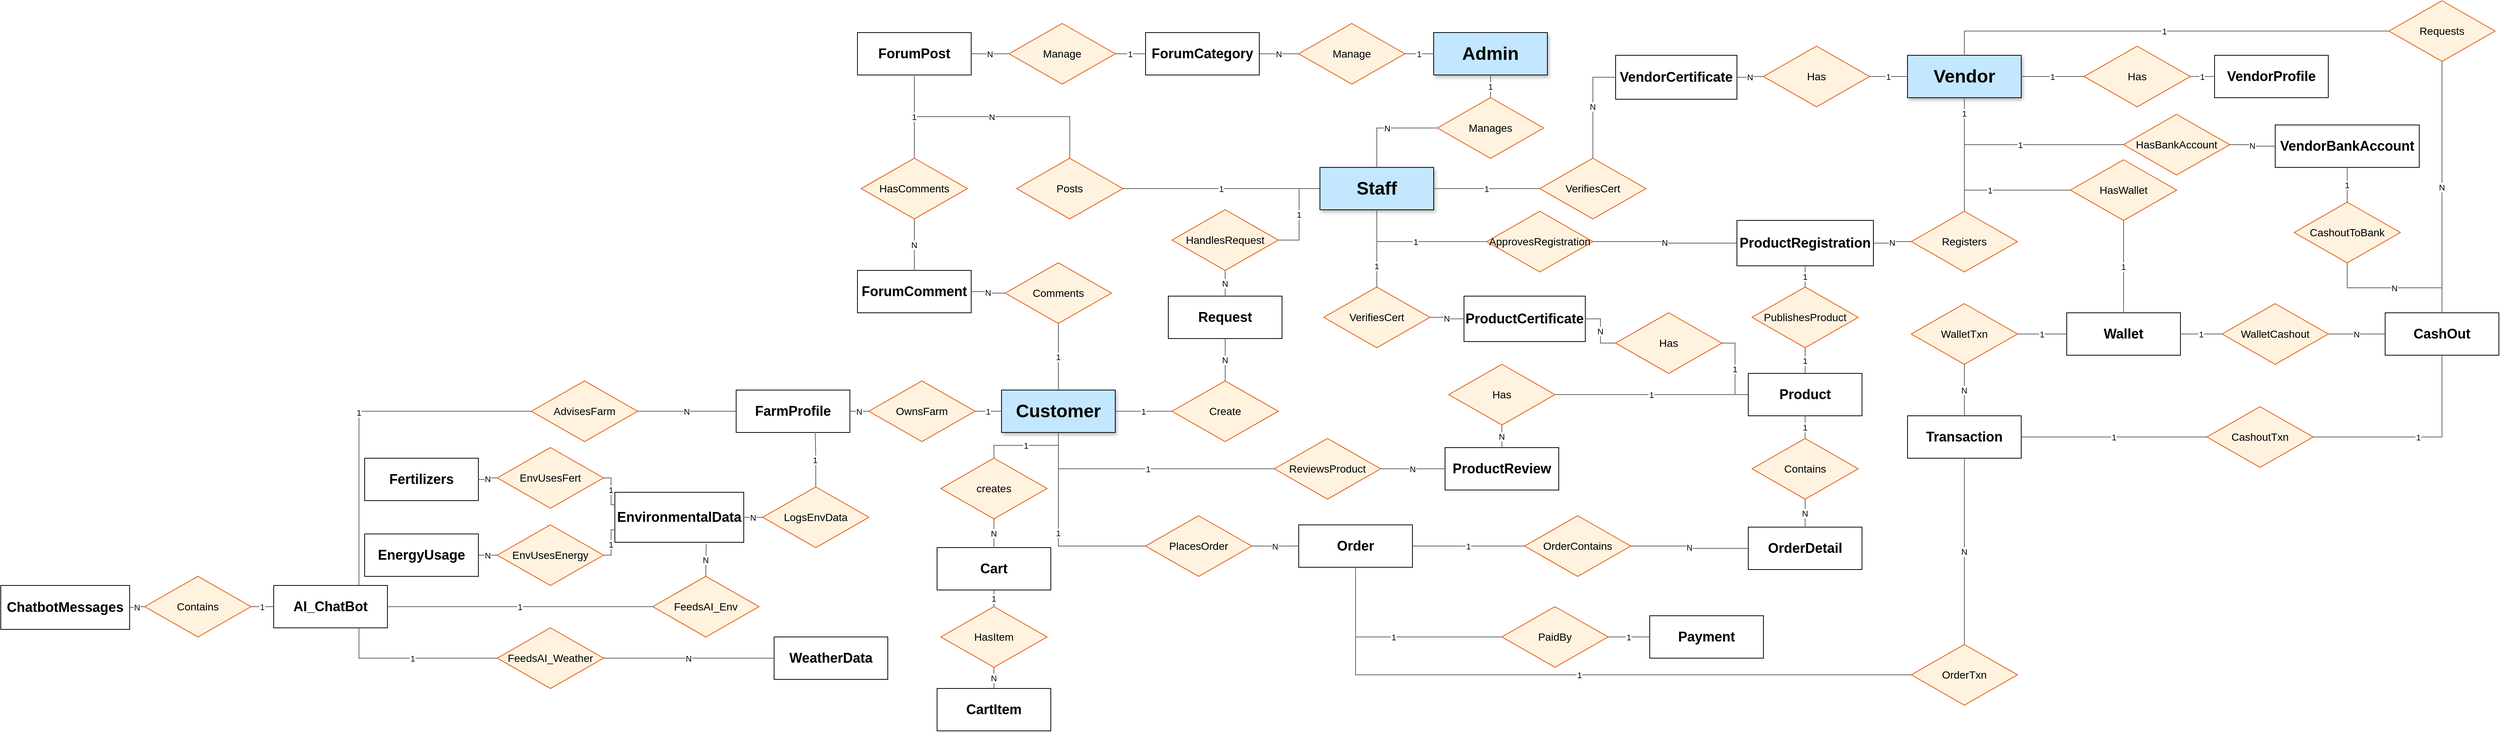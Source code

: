 <mxfile version="28.2.7" pages="8">
  <diagram id="5SFW9a5gOQd8HRSw676e" name="Trang-7">
    <mxGraphModel dx="4002" dy="2323" grid="1" gridSize="10" guides="1" tooltips="1" connect="1" arrows="1" fold="1" page="1" pageScale="1" pageWidth="827" pageHeight="1169" math="0" shadow="0">
      <root>
        <mxCell id="0" />
        <mxCell id="1" parent="0" />
        <mxCell id="dwGmPtos8lSsHR1V933X-1" value="&lt;font style=&quot;font-size: 24px;&quot;&gt;&lt;b&gt;Customer&lt;/b&gt;&lt;/font&gt;" style="shape=rectangle;rounded=0;whiteSpace=wrap;html=1;fontSize=13;shadow=1;fillColor=#C2E7FF;" vertex="1" parent="1">
          <mxGeometry x="430" y="404" width="150" height="56" as="geometry" />
        </mxCell>
        <mxCell id="dwGmPtos8lSsHR1V933X-2" value="&lt;font style=&quot;font-size: 18px;&quot;&gt;&lt;b&gt;Cart&lt;/b&gt;&lt;/font&gt;" style="shape=rectangle;rounded=0;whiteSpace=wrap;html=1;fontSize=13;" vertex="1" parent="1">
          <mxGeometry x="345" y="612" width="150" height="56" as="geometry" />
        </mxCell>
        <mxCell id="dwGmPtos8lSsHR1V933X-3" value="&lt;font style=&quot;font-size: 18px;&quot;&gt;&lt;b&gt;CartItem&lt;/b&gt;&lt;/font&gt;" style="shape=rectangle;rounded=0;whiteSpace=wrap;html=1;fontSize=13;" vertex="1" parent="1">
          <mxGeometry x="345" y="798" width="150" height="56" as="geometry" />
        </mxCell>
        <mxCell id="dwGmPtos8lSsHR1V933X-4" value="&lt;font style=&quot;font-size: 18px;&quot;&gt;&lt;b&gt;Order&lt;/b&gt;&lt;/font&gt;" style="shape=rectangle;rounded=0;whiteSpace=wrap;html=1;fontSize=13;" vertex="1" parent="1">
          <mxGeometry x="822" y="582" width="150" height="56" as="geometry" />
        </mxCell>
        <mxCell id="dwGmPtos8lSsHR1V933X-5" value="&lt;font style=&quot;font-size: 18px;&quot;&gt;&lt;b&gt;OrderDetail&lt;/b&gt;&lt;/font&gt;" style="shape=rectangle;rounded=0;whiteSpace=wrap;html=1;fontSize=13;" vertex="1" parent="1">
          <mxGeometry x="1415" y="585" width="150" height="56" as="geometry" />
        </mxCell>
        <mxCell id="dwGmPtos8lSsHR1V933X-6" value="&lt;font style=&quot;font-size: 18px;&quot;&gt;&lt;b&gt;Payment&lt;/b&gt;&lt;/font&gt;" style="shape=rectangle;rounded=0;whiteSpace=wrap;html=1;fontSize=13;" vertex="1" parent="1">
          <mxGeometry x="1285" y="702" width="150" height="56" as="geometry" />
        </mxCell>
        <mxCell id="dwGmPtos8lSsHR1V933X-7" value="&lt;font style=&quot;font-size: 18px;&quot;&gt;&lt;b&gt;Product&lt;/b&gt;&lt;/font&gt;" style="shape=rectangle;rounded=0;whiteSpace=wrap;html=1;fontSize=13;" vertex="1" parent="1">
          <mxGeometry x="1415" y="382" width="150" height="56" as="geometry" />
        </mxCell>
        <mxCell id="dwGmPtos8lSsHR1V933X-8" value="&lt;font style=&quot;font-size: 18px;&quot;&gt;&lt;b&gt;ProductReview&lt;/b&gt;&lt;/font&gt;" style="shape=rectangle;rounded=0;whiteSpace=wrap;html=1;fontSize=13;" vertex="1" parent="1">
          <mxGeometry x="1015" y="480" width="150" height="56" as="geometry" />
        </mxCell>
        <mxCell id="dwGmPtos8lSsHR1V933X-9" value="&lt;font style=&quot;font-size: 18px;&quot;&gt;&lt;b&gt;Request&lt;/b&gt;&lt;/font&gt;" style="shape=rectangle;rounded=0;whiteSpace=wrap;html=1;fontSize=13;" vertex="1" parent="1">
          <mxGeometry x="650" y="280" width="150" height="56" as="geometry" />
        </mxCell>
        <mxCell id="dwGmPtos8lSsHR1V933X-10" value="&lt;font style=&quot;font-size: 18px;&quot;&gt;&lt;b&gt;FarmProfile&lt;/b&gt;&lt;/font&gt;" style="shape=rectangle;rounded=0;whiteSpace=wrap;html=1;fontSize=13;" vertex="1" parent="1">
          <mxGeometry x="80" y="404" width="150" height="56" as="geometry" />
        </mxCell>
        <mxCell id="dwGmPtos8lSsHR1V933X-11" value="&lt;font style=&quot;font-size: 18px;&quot;&gt;&lt;b&gt;EnvironmentalData&lt;/b&gt;&lt;/font&gt;" style="shape=rectangle;rounded=0;whiteSpace=wrap;html=1;fontSize=13;" vertex="1" parent="1">
          <mxGeometry x="-80" y="539" width="170" height="66" as="geometry" />
        </mxCell>
        <mxCell id="dwGmPtos8lSsHR1V933X-12" value="&lt;font style=&quot;font-size: 18px;&quot;&gt;&lt;b&gt;Fertilizers&lt;/b&gt;&lt;/font&gt;" style="shape=rectangle;rounded=0;whiteSpace=wrap;html=1;fontSize=13;" vertex="1" parent="1">
          <mxGeometry x="-410" y="494" width="150" height="56" as="geometry" />
        </mxCell>
        <mxCell id="dwGmPtos8lSsHR1V933X-13" value="&lt;font style=&quot;font-size: 18px;&quot;&gt;&lt;b&gt;EnergyUsage&lt;/b&gt;&lt;/font&gt;" style="shape=rectangle;rounded=0;whiteSpace=wrap;html=1;fontSize=13;" vertex="1" parent="1">
          <mxGeometry x="-410" y="594" width="150" height="56" as="geometry" />
        </mxCell>
        <mxCell id="dwGmPtos8lSsHR1V933X-14" value="&lt;font style=&quot;font-size: 18px;&quot;&gt;&lt;b&gt;AI_ChatBot&lt;/b&gt;&lt;/font&gt;" style="shape=rectangle;rounded=0;whiteSpace=wrap;html=1;fontSize=13;" vertex="1" parent="1">
          <mxGeometry x="-530" y="662" width="150" height="56" as="geometry" />
        </mxCell>
        <mxCell id="dwGmPtos8lSsHR1V933X-15" value="&lt;font style=&quot;font-size: 18px;&quot;&gt;&lt;b&gt;WeatherData&lt;/b&gt;&lt;/font&gt;" style="shape=rectangle;rounded=0;whiteSpace=wrap;html=1;fontSize=13;" vertex="1" parent="1">
          <mxGeometry x="130" y="730" width="150" height="56" as="geometry" />
        </mxCell>
        <mxCell id="dwGmPtos8lSsHR1V933X-16" value="&lt;font style=&quot;font-size: 24px;&quot;&gt;&lt;b&gt;Vendor&lt;/b&gt;&lt;/font&gt;" style="shape=rectangle;rounded=0;whiteSpace=wrap;html=1;fontSize=13;shadow=1;fillColor=#C2E7FF;" vertex="1" parent="1">
          <mxGeometry x="1625" y="-38" width="150" height="56" as="geometry" />
        </mxCell>
        <mxCell id="dwGmPtos8lSsHR1V933X-17" value="&lt;font style=&quot;font-size: 18px;&quot;&gt;&lt;b&gt;VendorProfile&lt;/b&gt;&lt;/font&gt;" style="shape=rectangle;rounded=0;whiteSpace=wrap;html=1;fontSize=13;" vertex="1" parent="1">
          <mxGeometry x="2030" y="-38" width="150" height="56" as="geometry" />
        </mxCell>
        <mxCell id="dwGmPtos8lSsHR1V933X-18" value="&lt;font style=&quot;font-size: 18px;&quot;&gt;&lt;b&gt;VendorCertificate&lt;/b&gt;&lt;/font&gt;" style="shape=rectangle;rounded=0;whiteSpace=wrap;html=1;fontSize=13;" vertex="1" parent="1">
          <mxGeometry x="1240" y="-38" width="160" height="58" as="geometry" />
        </mxCell>
        <mxCell id="dwGmPtos8lSsHR1V933X-19" value="&lt;font style=&quot;font-size: 18px;&quot;&gt;&lt;b style=&quot;&quot;&gt;VendorBankAccount&lt;/b&gt;&lt;/font&gt;" style="shape=rectangle;rounded=0;whiteSpace=wrap;html=1;fontSize=13;" vertex="1" parent="1">
          <mxGeometry x="2110" y="54" width="190" height="56" as="geometry" />
        </mxCell>
        <mxCell id="dwGmPtos8lSsHR1V933X-20" value="&lt;font style=&quot;font-size: 18px;&quot;&gt;&lt;b&gt;Wallet&lt;/b&gt;&lt;/font&gt;" style="shape=rectangle;rounded=0;whiteSpace=wrap;html=1;fontSize=13;" vertex="1" parent="1">
          <mxGeometry x="1835" y="302" width="150" height="56" as="geometry" />
        </mxCell>
        <mxCell id="dwGmPtos8lSsHR1V933X-21" value="&lt;font style=&quot;font-size: 18px;&quot;&gt;&lt;b&gt;CashOut&lt;/b&gt;&lt;/font&gt;" style="shape=rectangle;rounded=0;whiteSpace=wrap;html=1;fontSize=13;" vertex="1" parent="1">
          <mxGeometry x="2255" y="302" width="150" height="56" as="geometry" />
        </mxCell>
        <mxCell id="dwGmPtos8lSsHR1V933X-22" value="&lt;font style=&quot;font-size: 18px;&quot;&gt;&lt;b&gt;Transaction&lt;/b&gt;&lt;/font&gt;" style="shape=rectangle;rounded=0;whiteSpace=wrap;html=1;fontSize=13;" vertex="1" parent="1">
          <mxGeometry x="1625" y="438" width="150" height="56" as="geometry" />
        </mxCell>
        <mxCell id="dwGmPtos8lSsHR1V933X-23" value="&lt;font style=&quot;font-size: 18px;&quot;&gt;&lt;b&gt;ProductRegistration&lt;/b&gt;&lt;/font&gt;" style="shape=rectangle;rounded=0;whiteSpace=wrap;html=1;fontSize=13;" vertex="1" parent="1">
          <mxGeometry x="1400" y="180" width="180" height="60" as="geometry" />
        </mxCell>
        <mxCell id="dwGmPtos8lSsHR1V933X-24" value="&lt;font style=&quot;font-size: 18px;&quot;&gt;&lt;b&gt;ProductCertificate&lt;/b&gt;&lt;/font&gt;" style="shape=rectangle;rounded=0;whiteSpace=wrap;html=1;fontSize=13;" vertex="1" parent="1">
          <mxGeometry x="1040" y="280" width="160" height="60" as="geometry" />
        </mxCell>
        <mxCell id="dwGmPtos8lSsHR1V933X-25" value="&lt;font style=&quot;font-size: 24px;&quot;&gt;&lt;b&gt;Staff&lt;/b&gt;&lt;/font&gt;" style="shape=rectangle;rounded=0;whiteSpace=wrap;html=1;fontSize=13;shadow=1;fillColor=#C2E7FF;" vertex="1" parent="1">
          <mxGeometry x="850" y="110" width="150" height="56" as="geometry" />
        </mxCell>
        <mxCell id="dwGmPtos8lSsHR1V933X-26" value="&lt;font style=&quot;font-size: 24px;&quot;&gt;&lt;b&gt;Admin&lt;/b&gt;&lt;/font&gt;" style="shape=rectangle;rounded=0;whiteSpace=wrap;html=1;fontSize=13;shadow=1;fillColor=#C2E7FF;" vertex="1" parent="1">
          <mxGeometry x="1000" y="-68" width="150" height="56" as="geometry" />
        </mxCell>
        <mxCell id="dwGmPtos8lSsHR1V933X-27" value="&lt;font style=&quot;font-size: 18px;&quot;&gt;&lt;b&gt;ForumPost&lt;/b&gt;&lt;/font&gt;" style="shape=rectangle;rounded=0;whiteSpace=wrap;html=1;fontSize=13;" vertex="1" parent="1">
          <mxGeometry x="240" y="-68" width="150" height="56" as="geometry" />
        </mxCell>
        <mxCell id="dwGmPtos8lSsHR1V933X-28" value="&lt;font style=&quot;font-size: 18px;&quot;&gt;&lt;b&gt;ForumComment&lt;/b&gt;&lt;/font&gt;" style="shape=rectangle;rounded=0;whiteSpace=wrap;html=1;fontSize=13;" vertex="1" parent="1">
          <mxGeometry x="240" y="246" width="150" height="56" as="geometry" />
        </mxCell>
        <mxCell id="dwGmPtos8lSsHR1V933X-29" value="&lt;font style=&quot;font-size: 14px;&quot;&gt;creates&lt;/font&gt;" style="shape=rhombus;perimeter=rhombusPerimeter;whiteSpace=wrap;html=1;fillColor=#FFF3E0;strokeColor=#E65100;fontSize=12;" vertex="1" parent="1">
          <mxGeometry x="350" y="494" width="140" height="80" as="geometry" />
        </mxCell>
        <mxCell id="dwGmPtos8lSsHR1V933X-30" value="&lt;font style=&quot;font-size: 14px;&quot;&gt;HasItem&lt;/font&gt;" style="shape=rhombus;perimeter=rhombusPerimeter;whiteSpace=wrap;html=1;fillColor=#FFF3E0;strokeColor=#E65100;fontSize=12;" vertex="1" parent="1">
          <mxGeometry x="350" y="690" width="140" height="80" as="geometry" />
        </mxCell>
        <mxCell id="dwGmPtos8lSsHR1V933X-31" value="&lt;font style=&quot;font-size: 14px;&quot;&gt;PlacesOrder&lt;/font&gt;" style="shape=rhombus;perimeter=rhombusPerimeter;whiteSpace=wrap;html=1;fillColor=#FFF3E0;strokeColor=#E65100;fontSize=12;" vertex="1" parent="1">
          <mxGeometry x="620" y="570" width="140" height="80" as="geometry" />
        </mxCell>
        <mxCell id="dwGmPtos8lSsHR1V933X-32" value="&lt;font style=&quot;font-size: 14px;&quot;&gt;OrderContains&lt;/font&gt;" style="shape=rhombus;perimeter=rhombusPerimeter;whiteSpace=wrap;html=1;fillColor=#FFF3E0;strokeColor=#E65100;fontSize=12;" vertex="1" parent="1">
          <mxGeometry x="1120" y="570" width="140" height="80" as="geometry" />
        </mxCell>
        <mxCell id="dwGmPtos8lSsHR1V933X-33" value="&lt;font style=&quot;font-size: 14px;&quot;&gt;Contains&lt;/font&gt;" style="shape=rhombus;perimeter=rhombusPerimeter;whiteSpace=wrap;html=1;fillColor=#FFF3E0;strokeColor=#E65100;fontSize=12;" vertex="1" parent="1">
          <mxGeometry x="1420" y="468" width="140" height="80" as="geometry" />
        </mxCell>
        <mxCell id="dwGmPtos8lSsHR1V933X-34" value="&lt;font style=&quot;font-size: 14px;&quot;&gt;PaidBy&lt;/font&gt;" style="shape=rhombus;perimeter=rhombusPerimeter;whiteSpace=wrap;html=1;fillColor=#FFF3E0;strokeColor=#E65100;fontSize=12;" vertex="1" parent="1">
          <mxGeometry x="1090" y="690" width="140" height="80" as="geometry" />
        </mxCell>
        <mxCell id="dwGmPtos8lSsHR1V933X-35" value="&lt;font style=&quot;font-size: 14px;&quot;&gt;ReviewsProduct&lt;/font&gt;" style="shape=rhombus;perimeter=rhombusPerimeter;whiteSpace=wrap;html=1;fillColor=#FFF3E0;strokeColor=#E65100;fontSize=12;" vertex="1" parent="1">
          <mxGeometry x="790" y="468" width="140" height="80" as="geometry" />
        </mxCell>
        <mxCell id="dwGmPtos8lSsHR1V933X-36" value="&lt;font style=&quot;font-size: 14px;&quot;&gt;Has&lt;/font&gt;" style="shape=rhombus;perimeter=rhombusPerimeter;whiteSpace=wrap;html=1;fillColor=#FFF3E0;strokeColor=#E65100;fontSize=12;" vertex="1" parent="1">
          <mxGeometry x="1020" y="370" width="140" height="80" as="geometry" />
        </mxCell>
        <mxCell id="dwGmPtos8lSsHR1V933X-38" value="&lt;font style=&quot;font-size: 14px;&quot;&gt;Create&lt;/font&gt;" style="shape=rhombus;perimeter=rhombusPerimeter;whiteSpace=wrap;html=1;fillColor=#FFF3E0;strokeColor=#E65100;fontSize=12;" vertex="1" parent="1">
          <mxGeometry x="655" y="392" width="140" height="80" as="geometry" />
        </mxCell>
        <mxCell id="dwGmPtos8lSsHR1V933X-39" value="&lt;font style=&quot;font-size: 14px;&quot;&gt;OwnsFarm&lt;/font&gt;" style="shape=rhombus;perimeter=rhombusPerimeter;whiteSpace=wrap;html=1;fillColor=#FFF3E0;strokeColor=#E65100;fontSize=12;" vertex="1" parent="1">
          <mxGeometry x="255" y="392" width="140" height="80" as="geometry" />
        </mxCell>
        <mxCell id="dwGmPtos8lSsHR1V933X-40" value="&lt;font style=&quot;font-size: 14px;&quot;&gt;LogsEnvData&lt;/font&gt;" style="shape=rhombus;perimeter=rhombusPerimeter;whiteSpace=wrap;html=1;fillColor=#FFF3E0;strokeColor=#E65100;fontSize=12;" vertex="1" parent="1">
          <mxGeometry x="115" y="532" width="140" height="80" as="geometry" />
        </mxCell>
        <mxCell id="dwGmPtos8lSsHR1V933X-41" value="&lt;font style=&quot;font-size: 14px;&quot;&gt;EnvUsesFert&lt;/font&gt;" style="shape=rhombus;perimeter=rhombusPerimeter;whiteSpace=wrap;html=1;fillColor=#FFF3E0;strokeColor=#E65100;fontSize=12;" vertex="1" parent="1">
          <mxGeometry x="-235" y="480" width="140" height="80" as="geometry" />
        </mxCell>
        <mxCell id="dwGmPtos8lSsHR1V933X-42" value="&lt;font style=&quot;font-size: 14px;&quot;&gt;EnvUsesEnergy&lt;/font&gt;" style="shape=rhombus;perimeter=rhombusPerimeter;whiteSpace=wrap;html=1;fillColor=#FFF3E0;strokeColor=#E65100;fontSize=12;" vertex="1" parent="1">
          <mxGeometry x="-235" y="582" width="140" height="80" as="geometry" />
        </mxCell>
        <mxCell id="dwGmPtos8lSsHR1V933X-43" value="&lt;font style=&quot;font-size: 14px;&quot;&gt;FeedsAI_Env&lt;/font&gt;" style="shape=rhombus;perimeter=rhombusPerimeter;whiteSpace=wrap;html=1;fillColor=#FFF3E0;strokeColor=#E65100;fontSize=12;" vertex="1" parent="1">
          <mxGeometry x="-30" y="650" width="140" height="80" as="geometry" />
        </mxCell>
        <mxCell id="dwGmPtos8lSsHR1V933X-44" value="&lt;font style=&quot;font-size: 14px;&quot;&gt;FeedsAI_Weather&lt;/font&gt;" style="shape=rhombus;perimeter=rhombusPerimeter;whiteSpace=wrap;html=1;fillColor=#FFF3E0;strokeColor=#E65100;fontSize=12;" vertex="1" parent="1">
          <mxGeometry x="-235" y="718" width="140" height="80" as="geometry" />
        </mxCell>
        <mxCell id="dwGmPtos8lSsHR1V933X-45" value="&lt;font style=&quot;font-size: 14px;&quot;&gt;AdvisesFarm&lt;/font&gt;" style="shape=rhombus;perimeter=rhombusPerimeter;whiteSpace=wrap;html=1;fillColor=#FFF3E0;strokeColor=#E65100;fontSize=12;" vertex="1" parent="1">
          <mxGeometry x="-190" y="392" width="140" height="80" as="geometry" />
        </mxCell>
        <mxCell id="dwGmPtos8lSsHR1V933X-46" value="&lt;font style=&quot;font-size: 14px;&quot;&gt;Has&lt;/font&gt;" style="shape=rhombus;perimeter=rhombusPerimeter;whiteSpace=wrap;html=1;fillColor=#FFF3E0;strokeColor=#E65100;fontSize=12;" vertex="1" parent="1">
          <mxGeometry x="1858" y="-50" width="140" height="80" as="geometry" />
        </mxCell>
        <mxCell id="dwGmPtos8lSsHR1V933X-47" value="&lt;font style=&quot;font-size: 14px;&quot;&gt;Has&lt;/font&gt;" style="shape=rhombus;perimeter=rhombusPerimeter;whiteSpace=wrap;html=1;fillColor=#FFF3E0;strokeColor=#E65100;fontSize=12;" vertex="1" parent="1">
          <mxGeometry x="1435" y="-50" width="140" height="80" as="geometry" />
        </mxCell>
        <mxCell id="dwGmPtos8lSsHR1V933X-48" value="&lt;font style=&quot;font-size: 14px;&quot;&gt;HasBankAccount&lt;/font&gt;" style="shape=rhombus;perimeter=rhombusPerimeter;whiteSpace=wrap;html=1;fillColor=#FFF3E0;strokeColor=#E65100;fontSize=12;" vertex="1" parent="1">
          <mxGeometry x="1910" y="40" width="140" height="80" as="geometry" />
        </mxCell>
        <mxCell id="dwGmPtos8lSsHR1V933X-49" value="&lt;font style=&quot;font-size: 14px;&quot;&gt;HasWallet&lt;/font&gt;" style="shape=rhombus;perimeter=rhombusPerimeter;whiteSpace=wrap;html=1;fillColor=#FFF3E0;strokeColor=#E65100;fontSize=12;" vertex="1" parent="1">
          <mxGeometry x="1840" y="100" width="140" height="80" as="geometry" />
        </mxCell>
        <mxCell id="dwGmPtos8lSsHR1V933X-51" value="&lt;font style=&quot;font-size: 14px;&quot;&gt;PublishesProduct&lt;/font&gt;" style="shape=rhombus;perimeter=rhombusPerimeter;whiteSpace=wrap;html=1;fillColor=#FFF3E0;strokeColor=#E65100;fontSize=12;" vertex="1" parent="1">
          <mxGeometry x="1420" y="268" width="140" height="80" as="geometry" />
        </mxCell>
        <mxCell id="dwGmPtos8lSsHR1V933X-52" value="&lt;font style=&quot;font-size: 14px;&quot;&gt;Has&lt;/font&gt;" style="shape=rhombus;perimeter=rhombusPerimeter;whiteSpace=wrap;html=1;fillColor=#FFF3E0;strokeColor=#E65100;fontSize=12;" vertex="1" parent="1">
          <mxGeometry x="1240" y="302" width="140" height="80" as="geometry" />
        </mxCell>
        <mxCell id="dwGmPtos8lSsHR1V933X-53" value="&lt;font style=&quot;font-size: 14px;&quot;&gt;Requests&lt;/font&gt;" style="shape=rhombus;perimeter=rhombusPerimeter;whiteSpace=wrap;html=1;fillColor=#FFF3E0;strokeColor=#E65100;fontSize=12;" vertex="1" parent="1">
          <mxGeometry x="2260" y="-110" width="140" height="80" as="geometry" />
        </mxCell>
        <mxCell id="dwGmPtos8lSsHR1V933X-54" value="&lt;font style=&quot;font-size: 14px;&quot;&gt;WalletCashout&lt;/font&gt;" style="shape=rhombus;perimeter=rhombusPerimeter;whiteSpace=wrap;html=1;fillColor=#FFF3E0;strokeColor=#E65100;fontSize=12;" vertex="1" parent="1">
          <mxGeometry x="2040" y="290" width="140" height="80" as="geometry" />
        </mxCell>
        <mxCell id="dwGmPtos8lSsHR1V933X-55" value="&lt;font style=&quot;font-size: 14px;&quot;&gt;CashoutToBank&lt;/font&gt;" style="shape=rhombus;perimeter=rhombusPerimeter;whiteSpace=wrap;html=1;fillColor=#FFF3E0;strokeColor=#E65100;fontSize=12;" vertex="1" parent="1">
          <mxGeometry x="2135" y="156" width="140" height="80" as="geometry" />
        </mxCell>
        <mxCell id="dwGmPtos8lSsHR1V933X-56" value="&lt;font style=&quot;font-size: 14px;&quot;&gt;CashoutTxn&lt;/font&gt;" style="shape=rhombus;perimeter=rhombusPerimeter;whiteSpace=wrap;html=1;fillColor=#FFF3E0;strokeColor=#E65100;fontSize=12;" vertex="1" parent="1">
          <mxGeometry x="2020" y="426" width="140" height="80" as="geometry" />
        </mxCell>
        <mxCell id="dwGmPtos8lSsHR1V933X-57" value="&lt;font style=&quot;font-size: 14px;&quot;&gt;Posts&lt;/font&gt;" style="shape=rhombus;perimeter=rhombusPerimeter;whiteSpace=wrap;html=1;fillColor=#FFF3E0;strokeColor=#E65100;fontSize=12;" vertex="1" parent="1">
          <mxGeometry x="450" y="98" width="140" height="80" as="geometry" />
        </mxCell>
        <mxCell id="dwGmPtos8lSsHR1V933X-58" value="&lt;font style=&quot;font-size: 14px;&quot;&gt;Manage&lt;/font&gt;" style="shape=rhombus;perimeter=rhombusPerimeter;whiteSpace=wrap;html=1;fillColor=#FFF3E0;strokeColor=#E65100;fontSize=12;" vertex="1" parent="1">
          <mxGeometry x="822" y="-80" width="140" height="80" as="geometry" />
        </mxCell>
        <mxCell id="dwGmPtos8lSsHR1V933X-59" value="&lt;font style=&quot;font-size: 14px;&quot;&gt;HasComments&lt;/font&gt;" style="shape=rhombus;perimeter=rhombusPerimeter;whiteSpace=wrap;html=1;fillColor=#FFF3E0;strokeColor=#E65100;fontSize=12;" vertex="1" parent="1">
          <mxGeometry x="245" y="98" width="140" height="80" as="geometry" />
        </mxCell>
        <mxCell id="dwGmPtos8lSsHR1V933X-60" value="&lt;font style=&quot;font-size: 14px;&quot;&gt;Comments&lt;/font&gt;" style="shape=rhombus;perimeter=rhombusPerimeter;whiteSpace=wrap;html=1;fillColor=#FFF3E0;strokeColor=#E65100;fontSize=12;" vertex="1" parent="1">
          <mxGeometry x="435" y="236" width="140" height="80" as="geometry" />
        </mxCell>
        <mxCell id="dwGmPtos8lSsHR1V933X-61" value="&lt;font style=&quot;font-size: 14px;&quot;&gt;VerifiesCert&lt;/font&gt;" style="shape=rhombus;perimeter=rhombusPerimeter;whiteSpace=wrap;html=1;fillColor=#FFF3E0;strokeColor=#E65100;fontSize=12;" vertex="1" parent="1">
          <mxGeometry x="1140" y="98" width="140" height="80" as="geometry" />
        </mxCell>
        <mxCell id="dwGmPtos8lSsHR1V933X-62" value="&lt;font style=&quot;font-size: 14px;&quot;&gt;ApprovesRegistration&lt;/font&gt;" style="shape=rhombus;perimeter=rhombusPerimeter;whiteSpace=wrap;html=1;fillColor=#FFF3E0;strokeColor=#E65100;fontSize=12;" vertex="1" parent="1">
          <mxGeometry x="1070" y="168" width="140" height="80" as="geometry" />
        </mxCell>
        <mxCell id="dwGmPtos8lSsHR1V933X-63" value="&lt;font style=&quot;font-size: 14px;&quot;&gt;VerifiesCert&lt;/font&gt;" style="shape=rhombus;perimeter=rhombusPerimeter;whiteSpace=wrap;html=1;fillColor=#FFF3E0;strokeColor=#E65100;fontSize=12;" vertex="1" parent="1">
          <mxGeometry x="855" y="268" width="140" height="80" as="geometry" />
        </mxCell>
        <mxCell id="dwGmPtos8lSsHR1V933X-64" value="&lt;font style=&quot;font-size: 14px;&quot;&gt;HandlesRequest&lt;/font&gt;" style="shape=rhombus;perimeter=rhombusPerimeter;whiteSpace=wrap;html=1;fillColor=#FFF3E0;strokeColor=#E65100;fontSize=12;" vertex="1" parent="1">
          <mxGeometry x="655" y="166" width="140" height="80" as="geometry" />
        </mxCell>
        <mxCell id="dwGmPtos8lSsHR1V933X-68" value="&lt;font style=&quot;font-size: 14px;&quot;&gt;Manages&lt;/font&gt;" style="shape=rhombus;perimeter=rhombusPerimeter;whiteSpace=wrap;html=1;fillColor=#FFF3E0;strokeColor=#E65100;fontSize=12;" vertex="1" parent="1">
          <mxGeometry x="1005" y="18" width="140" height="80" as="geometry" />
        </mxCell>
        <mxCell id="dwGmPtos8lSsHR1V933X-69" value="&lt;font style=&quot;font-size: 14px;&quot;&gt;WalletTxn&lt;/font&gt;" style="shape=rhombus;perimeter=rhombusPerimeter;whiteSpace=wrap;html=1;fillColor=#FFF3E0;strokeColor=#E65100;fontSize=12;" vertex="1" parent="1">
          <mxGeometry x="1630" y="290" width="140" height="80" as="geometry" />
        </mxCell>
        <mxCell id="dwGmPtos8lSsHR1V933X-70" value="&lt;font style=&quot;font-size: 14px;&quot;&gt;OrderTxn&lt;/font&gt;" style="shape=rhombus;perimeter=rhombusPerimeter;whiteSpace=wrap;html=1;fillColor=#FFF3E0;strokeColor=#E65100;fontSize=12;" vertex="1" parent="1">
          <mxGeometry x="1630" y="740" width="140" height="80" as="geometry" />
        </mxCell>
        <mxCell id="dwGmPtos8lSsHR1V933X-71" value="1" style="endArrow=none;startArrow=none;edgeStyle=orthogonalEdgeStyle;rounded=0;labelBackgroundColor=#FFFFFF;fontSize=11;strokeColor=#616161;entryX=0.5;entryY=1;entryDx=0;entryDy=0;" edge="1" parent="1" source="dwGmPtos8lSsHR1V933X-29" target="dwGmPtos8lSsHR1V933X-1">
          <mxGeometry relative="1" as="geometry" />
        </mxCell>
        <mxCell id="dwGmPtos8lSsHR1V933X-72" value="N" style="endArrow=none;startArrow=none;edgeStyle=orthogonalEdgeStyle;rounded=0;labelBackgroundColor=#FFFFFF;fontSize=11;strokeColor=#616161;exitX=0.5;exitY=1;exitDx=0;exitDy=0;" edge="1" parent="1" source="dwGmPtos8lSsHR1V933X-29" target="dwGmPtos8lSsHR1V933X-2">
          <mxGeometry relative="1" as="geometry">
            <mxPoint x="360" y="788" as="targetPoint" />
            <Array as="points" />
          </mxGeometry>
        </mxCell>
        <mxCell id="dwGmPtos8lSsHR1V933X-73" value="1" style="endArrow=none;startArrow=none;edgeStyle=orthogonalEdgeStyle;rounded=0;labelBackgroundColor=#FFFFFF;fontSize=11;strokeColor=#616161;" edge="1" parent="1" source="dwGmPtos8lSsHR1V933X-30" target="dwGmPtos8lSsHR1V933X-2">
          <mxGeometry relative="1" as="geometry" />
        </mxCell>
        <mxCell id="dwGmPtos8lSsHR1V933X-74" value="N" style="endArrow=none;startArrow=none;edgeStyle=orthogonalEdgeStyle;rounded=0;labelBackgroundColor=#FFFFFF;fontSize=11;strokeColor=#616161;" edge="1" parent="1" source="dwGmPtos8lSsHR1V933X-30" target="dwGmPtos8lSsHR1V933X-3">
          <mxGeometry relative="1" as="geometry" />
        </mxCell>
        <mxCell id="dwGmPtos8lSsHR1V933X-75" value="1" style="endArrow=none;startArrow=none;edgeStyle=orthogonalEdgeStyle;rounded=0;labelBackgroundColor=#FFFFFF;fontSize=11;strokeColor=#616161;" edge="1" parent="1" source="dwGmPtos8lSsHR1V933X-31" target="dwGmPtos8lSsHR1V933X-1">
          <mxGeometry relative="1" as="geometry" />
        </mxCell>
        <mxCell id="dwGmPtos8lSsHR1V933X-76" value="N" style="endArrow=none;startArrow=none;edgeStyle=orthogonalEdgeStyle;rounded=0;labelBackgroundColor=#FFFFFF;fontSize=11;strokeColor=#616161;" edge="1" parent="1" source="dwGmPtos8lSsHR1V933X-31" target="dwGmPtos8lSsHR1V933X-4">
          <mxGeometry relative="1" as="geometry" />
        </mxCell>
        <mxCell id="dwGmPtos8lSsHR1V933X-77" value="1" style="endArrow=none;startArrow=none;edgeStyle=orthogonalEdgeStyle;rounded=0;labelBackgroundColor=#FFFFFF;fontSize=11;strokeColor=#616161;" edge="1" parent="1" source="dwGmPtos8lSsHR1V933X-32" target="dwGmPtos8lSsHR1V933X-4">
          <mxGeometry relative="1" as="geometry" />
        </mxCell>
        <mxCell id="dwGmPtos8lSsHR1V933X-78" value="N" style="endArrow=none;startArrow=none;edgeStyle=orthogonalEdgeStyle;rounded=0;labelBackgroundColor=#FFFFFF;fontSize=11;strokeColor=#616161;" edge="1" parent="1" source="dwGmPtos8lSsHR1V933X-32" target="dwGmPtos8lSsHR1V933X-5">
          <mxGeometry relative="1" as="geometry" />
        </mxCell>
        <mxCell id="dwGmPtos8lSsHR1V933X-79" value="N" style="endArrow=none;startArrow=none;edgeStyle=orthogonalEdgeStyle;rounded=0;labelBackgroundColor=#FFFFFF;fontSize=11;strokeColor=#616161;" edge="1" parent="1" source="dwGmPtos8lSsHR1V933X-33" target="dwGmPtos8lSsHR1V933X-5">
          <mxGeometry relative="1" as="geometry" />
        </mxCell>
        <mxCell id="dwGmPtos8lSsHR1V933X-80" value="1" style="endArrow=none;startArrow=none;edgeStyle=orthogonalEdgeStyle;rounded=0;labelBackgroundColor=#FFFFFF;fontSize=11;strokeColor=#616161;" edge="1" parent="1" source="dwGmPtos8lSsHR1V933X-33" target="dwGmPtos8lSsHR1V933X-7">
          <mxGeometry relative="1" as="geometry" />
        </mxCell>
        <mxCell id="dwGmPtos8lSsHR1V933X-81" value="1" style="endArrow=none;startArrow=none;edgeStyle=orthogonalEdgeStyle;rounded=0;labelBackgroundColor=#FFFFFF;fontSize=11;strokeColor=#616161;" edge="1" parent="1" source="dwGmPtos8lSsHR1V933X-34" target="dwGmPtos8lSsHR1V933X-4">
          <mxGeometry relative="1" as="geometry" />
        </mxCell>
        <mxCell id="dwGmPtos8lSsHR1V933X-82" value="1" style="endArrow=none;startArrow=none;edgeStyle=orthogonalEdgeStyle;rounded=0;labelBackgroundColor=#FFFFFF;fontSize=11;strokeColor=#616161;" edge="1" parent="1" source="dwGmPtos8lSsHR1V933X-34" target="dwGmPtos8lSsHR1V933X-6">
          <mxGeometry relative="1" as="geometry" />
        </mxCell>
        <mxCell id="dwGmPtos8lSsHR1V933X-83" value="1" style="endArrow=none;startArrow=none;edgeStyle=orthogonalEdgeStyle;rounded=0;labelBackgroundColor=#FFFFFF;fontSize=11;strokeColor=#616161;" edge="1" parent="1" source="dwGmPtos8lSsHR1V933X-35" target="dwGmPtos8lSsHR1V933X-1">
          <mxGeometry relative="1" as="geometry" />
        </mxCell>
        <mxCell id="dwGmPtos8lSsHR1V933X-84" value="N" style="endArrow=none;startArrow=none;edgeStyle=orthogonalEdgeStyle;rounded=0;labelBackgroundColor=#FFFFFF;fontSize=11;strokeColor=#616161;" edge="1" parent="1" source="dwGmPtos8lSsHR1V933X-35" target="dwGmPtos8lSsHR1V933X-8">
          <mxGeometry relative="1" as="geometry" />
        </mxCell>
        <mxCell id="dwGmPtos8lSsHR1V933X-85" value="N" style="endArrow=none;startArrow=none;edgeStyle=orthogonalEdgeStyle;rounded=0;labelBackgroundColor=#FFFFFF;fontSize=11;strokeColor=#616161;" edge="1" parent="1" source="dwGmPtos8lSsHR1V933X-36" target="dwGmPtos8lSsHR1V933X-8">
          <mxGeometry relative="1" as="geometry" />
        </mxCell>
        <mxCell id="dwGmPtos8lSsHR1V933X-86" value="1" style="endArrow=none;startArrow=none;edgeStyle=orthogonalEdgeStyle;rounded=0;labelBackgroundColor=#FFFFFF;fontSize=11;strokeColor=#616161;" edge="1" parent="1" source="dwGmPtos8lSsHR1V933X-36" target="dwGmPtos8lSsHR1V933X-7">
          <mxGeometry relative="1" as="geometry" />
        </mxCell>
        <mxCell id="dwGmPtos8lSsHR1V933X-89" value="1" style="endArrow=none;startArrow=none;edgeStyle=orthogonalEdgeStyle;rounded=0;labelBackgroundColor=#FFFFFF;fontSize=11;strokeColor=#616161;entryX=1;entryY=0.5;entryDx=0;entryDy=0;" edge="1" parent="1" source="dwGmPtos8lSsHR1V933X-38" target="dwGmPtos8lSsHR1V933X-1">
          <mxGeometry relative="1" as="geometry" />
        </mxCell>
        <mxCell id="dwGmPtos8lSsHR1V933X-90" value="N" style="endArrow=none;startArrow=none;edgeStyle=orthogonalEdgeStyle;rounded=0;labelBackgroundColor=#FFFFFF;fontSize=11;strokeColor=#616161;" edge="1" parent="1" source="dwGmPtos8lSsHR1V933X-38" target="dwGmPtos8lSsHR1V933X-9">
          <mxGeometry relative="1" as="geometry" />
        </mxCell>
        <mxCell id="dwGmPtos8lSsHR1V933X-91" value="1" style="endArrow=none;startArrow=none;edgeStyle=orthogonalEdgeStyle;rounded=0;labelBackgroundColor=#FFFFFF;fontSize=11;strokeColor=#616161;entryX=0;entryY=0.5;entryDx=0;entryDy=0;" edge="1" parent="1" source="dwGmPtos8lSsHR1V933X-39" target="dwGmPtos8lSsHR1V933X-1">
          <mxGeometry relative="1" as="geometry" />
        </mxCell>
        <mxCell id="dwGmPtos8lSsHR1V933X-92" value="N" style="endArrow=none;startArrow=none;edgeStyle=orthogonalEdgeStyle;rounded=0;labelBackgroundColor=#FFFFFF;fontSize=11;strokeColor=#616161;" edge="1" parent="1" source="dwGmPtos8lSsHR1V933X-39" target="dwGmPtos8lSsHR1V933X-10">
          <mxGeometry relative="1" as="geometry" />
        </mxCell>
        <mxCell id="dwGmPtos8lSsHR1V933X-93" value="1" style="endArrow=none;startArrow=none;edgeStyle=orthogonalEdgeStyle;rounded=0;labelBackgroundColor=#FFFFFF;fontSize=11;strokeColor=#616161;entryX=0.695;entryY=0.988;entryDx=0;entryDy=0;entryPerimeter=0;" edge="1" parent="1" source="dwGmPtos8lSsHR1V933X-40" target="dwGmPtos8lSsHR1V933X-10">
          <mxGeometry relative="1" as="geometry" />
        </mxCell>
        <mxCell id="dwGmPtos8lSsHR1V933X-94" value="N" style="endArrow=none;startArrow=none;edgeStyle=orthogonalEdgeStyle;rounded=0;labelBackgroundColor=#FFFFFF;fontSize=11;strokeColor=#616161;" edge="1" parent="1" source="dwGmPtos8lSsHR1V933X-40" target="dwGmPtos8lSsHR1V933X-11">
          <mxGeometry relative="1" as="geometry" />
        </mxCell>
        <mxCell id="dwGmPtos8lSsHR1V933X-95" value="1" style="endArrow=none;startArrow=none;edgeStyle=orthogonalEdgeStyle;rounded=0;labelBackgroundColor=#FFFFFF;fontSize=11;strokeColor=#616161;entryX=0;entryY=0.25;entryDx=0;entryDy=0;" edge="1" parent="1" source="dwGmPtos8lSsHR1V933X-41" target="dwGmPtos8lSsHR1V933X-11">
          <mxGeometry relative="1" as="geometry" />
        </mxCell>
        <mxCell id="dwGmPtos8lSsHR1V933X-96" value="N" style="endArrow=none;startArrow=none;edgeStyle=orthogonalEdgeStyle;rounded=0;labelBackgroundColor=#FFFFFF;fontSize=11;strokeColor=#616161;" edge="1" parent="1" source="dwGmPtos8lSsHR1V933X-41" target="dwGmPtos8lSsHR1V933X-12">
          <mxGeometry relative="1" as="geometry" />
        </mxCell>
        <mxCell id="dwGmPtos8lSsHR1V933X-97" value="1" style="endArrow=none;startArrow=none;edgeStyle=orthogonalEdgeStyle;rounded=0;labelBackgroundColor=#FFFFFF;fontSize=11;strokeColor=#616161;entryX=0;entryY=0.75;entryDx=0;entryDy=0;" edge="1" parent="1" source="dwGmPtos8lSsHR1V933X-42" target="dwGmPtos8lSsHR1V933X-11">
          <mxGeometry relative="1" as="geometry" />
        </mxCell>
        <mxCell id="dwGmPtos8lSsHR1V933X-98" value="N" style="endArrow=none;startArrow=none;edgeStyle=orthogonalEdgeStyle;rounded=0;labelBackgroundColor=#FFFFFF;fontSize=11;strokeColor=#616161;" edge="1" parent="1" source="dwGmPtos8lSsHR1V933X-42" target="dwGmPtos8lSsHR1V933X-13">
          <mxGeometry relative="1" as="geometry" />
        </mxCell>
        <mxCell id="dwGmPtos8lSsHR1V933X-99" value="N" style="endArrow=none;startArrow=none;edgeStyle=orthogonalEdgeStyle;rounded=0;labelBackgroundColor=#FFFFFF;fontSize=11;strokeColor=#616161;entryX=0.709;entryY=1.027;entryDx=0;entryDy=0;entryPerimeter=0;" edge="1" parent="1" source="dwGmPtos8lSsHR1V933X-43" target="dwGmPtos8lSsHR1V933X-11">
          <mxGeometry relative="1" as="geometry" />
        </mxCell>
        <mxCell id="dwGmPtos8lSsHR1V933X-100" value="1" style="endArrow=none;startArrow=none;edgeStyle=orthogonalEdgeStyle;rounded=0;labelBackgroundColor=#FFFFFF;fontSize=11;strokeColor=#616161;" edge="1" parent="1" source="dwGmPtos8lSsHR1V933X-43" target="dwGmPtos8lSsHR1V933X-14">
          <mxGeometry relative="1" as="geometry" />
        </mxCell>
        <mxCell id="dwGmPtos8lSsHR1V933X-101" value="N" style="endArrow=none;startArrow=none;edgeStyle=orthogonalEdgeStyle;rounded=0;labelBackgroundColor=#FFFFFF;fontSize=11;strokeColor=#616161;" edge="1" parent="1" source="dwGmPtos8lSsHR1V933X-44" target="dwGmPtos8lSsHR1V933X-15">
          <mxGeometry relative="1" as="geometry" />
        </mxCell>
        <mxCell id="dwGmPtos8lSsHR1V933X-102" value="1" style="endArrow=none;startArrow=none;edgeStyle=orthogonalEdgeStyle;rounded=0;labelBackgroundColor=#FFFFFF;fontSize=11;strokeColor=#616161;entryX=0.75;entryY=1;entryDx=0;entryDy=0;" edge="1" parent="1" source="dwGmPtos8lSsHR1V933X-44" target="dwGmPtos8lSsHR1V933X-14">
          <mxGeometry relative="1" as="geometry" />
        </mxCell>
        <mxCell id="dwGmPtos8lSsHR1V933X-103" value="1" style="endArrow=none;startArrow=none;edgeStyle=orthogonalEdgeStyle;rounded=0;labelBackgroundColor=#FFFFFF;fontSize=11;strokeColor=#616161;entryX=0.75;entryY=0;entryDx=0;entryDy=0;" edge="1" parent="1" source="dwGmPtos8lSsHR1V933X-45" target="dwGmPtos8lSsHR1V933X-14">
          <mxGeometry relative="1" as="geometry" />
        </mxCell>
        <mxCell id="dwGmPtos8lSsHR1V933X-104" value="N" style="endArrow=none;startArrow=none;edgeStyle=orthogonalEdgeStyle;rounded=0;labelBackgroundColor=#FFFFFF;fontSize=11;strokeColor=#616161;" edge="1" parent="1" source="dwGmPtos8lSsHR1V933X-45" target="dwGmPtos8lSsHR1V933X-10">
          <mxGeometry relative="1" as="geometry" />
        </mxCell>
        <mxCell id="dwGmPtos8lSsHR1V933X-105" value="1" style="endArrow=none;startArrow=none;edgeStyle=orthogonalEdgeStyle;rounded=0;labelBackgroundColor=#FFFFFF;fontSize=11;strokeColor=#616161;" edge="1" parent="1" source="dwGmPtos8lSsHR1V933X-46" target="dwGmPtos8lSsHR1V933X-16">
          <mxGeometry relative="1" as="geometry" />
        </mxCell>
        <mxCell id="dwGmPtos8lSsHR1V933X-106" value="1" style="endArrow=none;startArrow=none;edgeStyle=orthogonalEdgeStyle;rounded=0;labelBackgroundColor=#FFFFFF;fontSize=11;strokeColor=#616161;" edge="1" parent="1" source="dwGmPtos8lSsHR1V933X-46" target="dwGmPtos8lSsHR1V933X-17">
          <mxGeometry relative="1" as="geometry" />
        </mxCell>
        <mxCell id="dwGmPtos8lSsHR1V933X-107" value="1" style="endArrow=none;startArrow=none;edgeStyle=orthogonalEdgeStyle;rounded=0;labelBackgroundColor=#FFFFFF;fontSize=11;strokeColor=#616161;" edge="1" parent="1" source="dwGmPtos8lSsHR1V933X-47" target="dwGmPtos8lSsHR1V933X-16">
          <mxGeometry relative="1" as="geometry" />
        </mxCell>
        <mxCell id="dwGmPtos8lSsHR1V933X-108" value="N" style="endArrow=none;startArrow=none;edgeStyle=orthogonalEdgeStyle;rounded=0;labelBackgroundColor=#FFFFFF;fontSize=11;strokeColor=#616161;" edge="1" parent="1" source="dwGmPtos8lSsHR1V933X-47" target="dwGmPtos8lSsHR1V933X-18">
          <mxGeometry relative="1" as="geometry" />
        </mxCell>
        <mxCell id="dwGmPtos8lSsHR1V933X-109" value="1" style="endArrow=none;startArrow=none;edgeStyle=orthogonalEdgeStyle;rounded=0;labelBackgroundColor=#FFFFFF;fontSize=11;strokeColor=#616161;" edge="1" parent="1" source="dwGmPtos8lSsHR1V933X-48" target="dwGmPtos8lSsHR1V933X-16">
          <mxGeometry relative="1" as="geometry" />
        </mxCell>
        <mxCell id="dwGmPtos8lSsHR1V933X-110" value="N" style="endArrow=none;startArrow=none;edgeStyle=orthogonalEdgeStyle;rounded=0;labelBackgroundColor=#FFFFFF;fontSize=11;strokeColor=#616161;" edge="1" parent="1" source="dwGmPtos8lSsHR1V933X-48" target="dwGmPtos8lSsHR1V933X-19">
          <mxGeometry relative="1" as="geometry" />
        </mxCell>
        <mxCell id="dwGmPtos8lSsHR1V933X-111" value="1" style="endArrow=none;startArrow=none;edgeStyle=orthogonalEdgeStyle;rounded=0;labelBackgroundColor=#FFFFFF;fontSize=11;strokeColor=#616161;" edge="1" parent="1" source="dwGmPtos8lSsHR1V933X-49" target="dwGmPtos8lSsHR1V933X-16">
          <mxGeometry x="-0.191" relative="1" as="geometry">
            <mxPoint as="offset" />
          </mxGeometry>
        </mxCell>
        <mxCell id="dwGmPtos8lSsHR1V933X-112" value="1" style="endArrow=none;startArrow=none;edgeStyle=orthogonalEdgeStyle;rounded=0;labelBackgroundColor=#FFFFFF;fontSize=11;strokeColor=#616161;" edge="1" parent="1" source="dwGmPtos8lSsHR1V933X-49" target="dwGmPtos8lSsHR1V933X-20">
          <mxGeometry relative="1" as="geometry" />
        </mxCell>
        <mxCell id="dwGmPtos8lSsHR1V933X-113" value="1" style="endArrow=none;startArrow=none;edgeStyle=orthogonalEdgeStyle;rounded=0;labelBackgroundColor=#FFFFFF;fontSize=11;strokeColor=#616161;" edge="1" parent="1" source="dwGmPtos8lSsHR1V933X-50" target="dwGmPtos8lSsHR1V933X-16">
          <mxGeometry x="0.728" relative="1" as="geometry">
            <mxPoint as="offset" />
          </mxGeometry>
        </mxCell>
        <mxCell id="dwGmPtos8lSsHR1V933X-114" value="N" style="endArrow=none;startArrow=none;edgeStyle=orthogonalEdgeStyle;rounded=0;labelBackgroundColor=#FFFFFF;fontSize=11;strokeColor=#616161;" edge="1" parent="1" source="dwGmPtos8lSsHR1V933X-50" target="dwGmPtos8lSsHR1V933X-23">
          <mxGeometry relative="1" as="geometry" />
        </mxCell>
        <mxCell id="dwGmPtos8lSsHR1V933X-115" value="1" style="endArrow=none;startArrow=none;edgeStyle=orthogonalEdgeStyle;rounded=0;labelBackgroundColor=#FFFFFF;fontSize=11;strokeColor=#616161;" edge="1" parent="1" source="dwGmPtos8lSsHR1V933X-51" target="dwGmPtos8lSsHR1V933X-23">
          <mxGeometry relative="1" as="geometry" />
        </mxCell>
        <mxCell id="dwGmPtos8lSsHR1V933X-116" value="1" style="endArrow=none;startArrow=none;edgeStyle=orthogonalEdgeStyle;rounded=0;labelBackgroundColor=#FFFFFF;fontSize=11;strokeColor=#616161;" edge="1" parent="1" source="dwGmPtos8lSsHR1V933X-51" target="dwGmPtos8lSsHR1V933X-7">
          <mxGeometry relative="1" as="geometry" />
        </mxCell>
        <mxCell id="dwGmPtos8lSsHR1V933X-117" value="1" style="endArrow=none;startArrow=none;edgeStyle=orthogonalEdgeStyle;rounded=0;labelBackgroundColor=#FFFFFF;fontSize=11;strokeColor=#616161;" edge="1" parent="1" source="dwGmPtos8lSsHR1V933X-52" target="dwGmPtos8lSsHR1V933X-7">
          <mxGeometry relative="1" as="geometry" />
        </mxCell>
        <mxCell id="dwGmPtos8lSsHR1V933X-118" value="N" style="endArrow=none;startArrow=none;edgeStyle=orthogonalEdgeStyle;rounded=0;labelBackgroundColor=#FFFFFF;fontSize=11;strokeColor=#616161;" edge="1" parent="1" source="dwGmPtos8lSsHR1V933X-52" target="dwGmPtos8lSsHR1V933X-24">
          <mxGeometry relative="1" as="geometry" />
        </mxCell>
        <mxCell id="dwGmPtos8lSsHR1V933X-119" value="1" style="endArrow=none;startArrow=none;edgeStyle=orthogonalEdgeStyle;rounded=0;labelBackgroundColor=#FFFFFF;fontSize=11;strokeColor=#616161;entryX=0.5;entryY=0;entryDx=0;entryDy=0;" edge="1" parent="1" source="dwGmPtos8lSsHR1V933X-53" target="dwGmPtos8lSsHR1V933X-16">
          <mxGeometry relative="1" as="geometry" />
        </mxCell>
        <mxCell id="dwGmPtos8lSsHR1V933X-120" value="N" style="endArrow=none;startArrow=none;edgeStyle=orthogonalEdgeStyle;rounded=0;labelBackgroundColor=#FFFFFF;fontSize=11;strokeColor=#616161;" edge="1" parent="1" source="dwGmPtos8lSsHR1V933X-53" target="dwGmPtos8lSsHR1V933X-21">
          <mxGeometry relative="1" as="geometry" />
        </mxCell>
        <mxCell id="dwGmPtos8lSsHR1V933X-121" value="1" style="endArrow=none;startArrow=none;edgeStyle=orthogonalEdgeStyle;rounded=0;labelBackgroundColor=#FFFFFF;fontSize=11;strokeColor=#616161;" edge="1" parent="1" source="dwGmPtos8lSsHR1V933X-54" target="dwGmPtos8lSsHR1V933X-20">
          <mxGeometry relative="1" as="geometry" />
        </mxCell>
        <mxCell id="dwGmPtos8lSsHR1V933X-122" value="N" style="endArrow=none;startArrow=none;edgeStyle=orthogonalEdgeStyle;rounded=0;labelBackgroundColor=#FFFFFF;fontSize=11;strokeColor=#616161;" edge="1" parent="1" source="dwGmPtos8lSsHR1V933X-54" target="dwGmPtos8lSsHR1V933X-21">
          <mxGeometry relative="1" as="geometry" />
        </mxCell>
        <mxCell id="dwGmPtos8lSsHR1V933X-123" value="1" style="endArrow=none;startArrow=none;edgeStyle=orthogonalEdgeStyle;rounded=0;labelBackgroundColor=#FFFFFF;fontSize=11;strokeColor=#616161;" edge="1" parent="1" source="dwGmPtos8lSsHR1V933X-55" target="dwGmPtos8lSsHR1V933X-19">
          <mxGeometry relative="1" as="geometry" />
        </mxCell>
        <mxCell id="dwGmPtos8lSsHR1V933X-124" value="N" style="endArrow=none;startArrow=none;edgeStyle=orthogonalEdgeStyle;rounded=0;labelBackgroundColor=#FFFFFF;fontSize=11;strokeColor=#616161;" edge="1" parent="1" source="dwGmPtos8lSsHR1V933X-55" target="dwGmPtos8lSsHR1V933X-21">
          <mxGeometry relative="1" as="geometry" />
        </mxCell>
        <mxCell id="dwGmPtos8lSsHR1V933X-125" value="1" style="endArrow=none;startArrow=none;edgeStyle=orthogonalEdgeStyle;rounded=0;labelBackgroundColor=#FFFFFF;fontSize=11;strokeColor=#616161;" edge="1" parent="1" source="dwGmPtos8lSsHR1V933X-56" target="dwGmPtos8lSsHR1V933X-21">
          <mxGeometry relative="1" as="geometry" />
        </mxCell>
        <mxCell id="dwGmPtos8lSsHR1V933X-126" value="1" style="endArrow=none;startArrow=none;edgeStyle=orthogonalEdgeStyle;rounded=0;labelBackgroundColor=#FFFFFF;fontSize=11;strokeColor=#616161;" edge="1" parent="1" source="dwGmPtos8lSsHR1V933X-56" target="dwGmPtos8lSsHR1V933X-22">
          <mxGeometry relative="1" as="geometry" />
        </mxCell>
        <mxCell id="dwGmPtos8lSsHR1V933X-127" value="1" style="endArrow=none;startArrow=none;edgeStyle=orthogonalEdgeStyle;rounded=0;labelBackgroundColor=#FFFFFF;fontSize=11;strokeColor=#616161;" edge="1" parent="1" source="dwGmPtos8lSsHR1V933X-57" target="dwGmPtos8lSsHR1V933X-25">
          <mxGeometry relative="1" as="geometry" />
        </mxCell>
        <mxCell id="dwGmPtos8lSsHR1V933X-128" value="N" style="endArrow=none;startArrow=none;edgeStyle=orthogonalEdgeStyle;rounded=0;labelBackgroundColor=#FFFFFF;fontSize=11;strokeColor=#616161;exitX=0.5;exitY=0;exitDx=0;exitDy=0;" edge="1" parent="1" source="dwGmPtos8lSsHR1V933X-57" target="dwGmPtos8lSsHR1V933X-27">
          <mxGeometry relative="1" as="geometry" />
        </mxCell>
        <mxCell id="dwGmPtos8lSsHR1V933X-129" value="1" style="endArrow=none;startArrow=none;edgeStyle=orthogonalEdgeStyle;rounded=0;labelBackgroundColor=#FFFFFF;fontSize=11;strokeColor=#616161;" edge="1" parent="1" source="dwGmPtos8lSsHR1V933X-58" target="dwGmPtos8lSsHR1V933X-26">
          <mxGeometry relative="1" as="geometry" />
        </mxCell>
        <mxCell id="dwGmPtos8lSsHR1V933X-130" value="N" style="endArrow=none;startArrow=none;edgeStyle=orthogonalEdgeStyle;rounded=0;labelBackgroundColor=#FFFFFF;fontSize=11;strokeColor=#616161;entryX=1;entryY=0.5;entryDx=0;entryDy=0;" edge="1" parent="1" source="dwGmPtos8lSsHR1V933X-58" target="dwGmPtos8lSsHR1V933X-156">
          <mxGeometry relative="1" as="geometry">
            <mxPoint x="670" y="28" as="targetPoint" />
          </mxGeometry>
        </mxCell>
        <mxCell id="dwGmPtos8lSsHR1V933X-131" value="1" style="endArrow=none;startArrow=none;edgeStyle=orthogonalEdgeStyle;rounded=0;labelBackgroundColor=#FFFFFF;fontSize=11;strokeColor=#616161;entryX=0.5;entryY=1;entryDx=0;entryDy=0;" edge="1" parent="1" source="dwGmPtos8lSsHR1V933X-59" target="dwGmPtos8lSsHR1V933X-27">
          <mxGeometry relative="1" as="geometry">
            <mxPoint x="280" y="-10" as="targetPoint" />
          </mxGeometry>
        </mxCell>
        <mxCell id="dwGmPtos8lSsHR1V933X-132" value="N" style="endArrow=none;startArrow=none;edgeStyle=orthogonalEdgeStyle;rounded=0;labelBackgroundColor=#FFFFFF;fontSize=11;strokeColor=#616161;" edge="1" parent="1" source="dwGmPtos8lSsHR1V933X-59" target="dwGmPtos8lSsHR1V933X-28">
          <mxGeometry relative="1" as="geometry" />
        </mxCell>
        <mxCell id="dwGmPtos8lSsHR1V933X-133" value="1" style="endArrow=none;startArrow=none;edgeStyle=orthogonalEdgeStyle;rounded=0;labelBackgroundColor=#FFFFFF;fontSize=11;strokeColor=#616161;entryX=0.5;entryY=0;entryDx=0;entryDy=0;" edge="1" parent="1" source="dwGmPtos8lSsHR1V933X-60" target="dwGmPtos8lSsHR1V933X-1">
          <mxGeometry relative="1" as="geometry" />
        </mxCell>
        <mxCell id="dwGmPtos8lSsHR1V933X-134" value="N" style="endArrow=none;startArrow=none;edgeStyle=orthogonalEdgeStyle;rounded=0;labelBackgroundColor=#FFFFFF;fontSize=11;strokeColor=#616161;" edge="1" parent="1" source="dwGmPtos8lSsHR1V933X-60" target="dwGmPtos8lSsHR1V933X-28">
          <mxGeometry relative="1" as="geometry" />
        </mxCell>
        <mxCell id="dwGmPtos8lSsHR1V933X-135" value="1" style="endArrow=none;startArrow=none;edgeStyle=orthogonalEdgeStyle;rounded=0;labelBackgroundColor=#FFFFFF;fontSize=11;strokeColor=#616161;" edge="1" parent="1" source="dwGmPtos8lSsHR1V933X-61" target="dwGmPtos8lSsHR1V933X-25">
          <mxGeometry relative="1" as="geometry" />
        </mxCell>
        <mxCell id="dwGmPtos8lSsHR1V933X-136" value="N" style="endArrow=none;startArrow=none;edgeStyle=orthogonalEdgeStyle;rounded=0;labelBackgroundColor=#FFFFFF;fontSize=11;strokeColor=#616161;entryX=0;entryY=0.5;entryDx=0;entryDy=0;exitX=0.5;exitY=0;exitDx=0;exitDy=0;" edge="1" parent="1" source="dwGmPtos8lSsHR1V933X-61" target="dwGmPtos8lSsHR1V933X-18">
          <mxGeometry relative="1" as="geometry" />
        </mxCell>
        <mxCell id="dwGmPtos8lSsHR1V933X-137" value="1" style="endArrow=none;startArrow=none;edgeStyle=orthogonalEdgeStyle;rounded=0;labelBackgroundColor=#FFFFFF;fontSize=11;strokeColor=#616161;" edge="1" parent="1" source="dwGmPtos8lSsHR1V933X-62" target="dwGmPtos8lSsHR1V933X-25">
          <mxGeometry relative="1" as="geometry" />
        </mxCell>
        <mxCell id="dwGmPtos8lSsHR1V933X-138" value="N" style="endArrow=none;startArrow=none;edgeStyle=orthogonalEdgeStyle;rounded=0;labelBackgroundColor=#FFFFFF;fontSize=11;strokeColor=#616161;" edge="1" parent="1" source="dwGmPtos8lSsHR1V933X-62" target="dwGmPtos8lSsHR1V933X-23">
          <mxGeometry relative="1" as="geometry" />
        </mxCell>
        <mxCell id="dwGmPtos8lSsHR1V933X-139" value="1" style="endArrow=none;startArrow=none;edgeStyle=orthogonalEdgeStyle;rounded=0;labelBackgroundColor=#FFFFFF;fontSize=11;strokeColor=#616161;" edge="1" parent="1" source="dwGmPtos8lSsHR1V933X-63" target="dwGmPtos8lSsHR1V933X-25">
          <mxGeometry x="-0.451" relative="1" as="geometry">
            <mxPoint as="offset" />
          </mxGeometry>
        </mxCell>
        <mxCell id="dwGmPtos8lSsHR1V933X-140" value="N" style="endArrow=none;startArrow=none;edgeStyle=orthogonalEdgeStyle;rounded=0;labelBackgroundColor=#FFFFFF;fontSize=11;strokeColor=#616161;" edge="1" parent="1" source="dwGmPtos8lSsHR1V933X-63" target="dwGmPtos8lSsHR1V933X-24">
          <mxGeometry relative="1" as="geometry" />
        </mxCell>
        <mxCell id="dwGmPtos8lSsHR1V933X-141" value="1" style="endArrow=none;startArrow=none;edgeStyle=orthogonalEdgeStyle;rounded=0;labelBackgroundColor=#FFFFFF;fontSize=11;strokeColor=#616161;entryX=0;entryY=0.5;entryDx=0;entryDy=0;" edge="1" parent="1" source="dwGmPtos8lSsHR1V933X-64" target="dwGmPtos8lSsHR1V933X-25">
          <mxGeometry relative="1" as="geometry" />
        </mxCell>
        <mxCell id="dwGmPtos8lSsHR1V933X-142" value="N" style="endArrow=none;startArrow=none;edgeStyle=orthogonalEdgeStyle;rounded=0;labelBackgroundColor=#FFFFFF;fontSize=11;strokeColor=#616161;" edge="1" parent="1" source="dwGmPtos8lSsHR1V933X-64" target="dwGmPtos8lSsHR1V933X-9">
          <mxGeometry relative="1" as="geometry" />
        </mxCell>
        <mxCell id="dwGmPtos8lSsHR1V933X-149" value="1" style="endArrow=none;startArrow=none;edgeStyle=orthogonalEdgeStyle;rounded=0;labelBackgroundColor=#FFFFFF;fontSize=11;strokeColor=#616161;entryX=0.5;entryY=1;entryDx=0;entryDy=0;" edge="1" parent="1" source="dwGmPtos8lSsHR1V933X-68" target="dwGmPtos8lSsHR1V933X-26">
          <mxGeometry relative="1" as="geometry" />
        </mxCell>
        <mxCell id="dwGmPtos8lSsHR1V933X-150" value="N" style="endArrow=none;startArrow=none;edgeStyle=orthogonalEdgeStyle;rounded=0;labelBackgroundColor=#FFFFFF;fontSize=11;strokeColor=#616161;exitX=0;exitY=0.5;exitDx=0;exitDy=0;" edge="1" parent="1" source="dwGmPtos8lSsHR1V933X-68" target="dwGmPtos8lSsHR1V933X-25">
          <mxGeometry relative="1" as="geometry" />
        </mxCell>
        <mxCell id="dwGmPtos8lSsHR1V933X-151" value="1" style="endArrow=none;startArrow=none;edgeStyle=orthogonalEdgeStyle;rounded=0;labelBackgroundColor=#FFFFFF;fontSize=11;strokeColor=#616161;" edge="1" parent="1" source="dwGmPtos8lSsHR1V933X-69" target="dwGmPtos8lSsHR1V933X-20">
          <mxGeometry relative="1" as="geometry" />
        </mxCell>
        <mxCell id="dwGmPtos8lSsHR1V933X-152" value="N" style="endArrow=none;startArrow=none;edgeStyle=orthogonalEdgeStyle;rounded=0;labelBackgroundColor=#FFFFFF;fontSize=11;strokeColor=#616161;" edge="1" parent="1" source="dwGmPtos8lSsHR1V933X-69" target="dwGmPtos8lSsHR1V933X-22">
          <mxGeometry relative="1" as="geometry" />
        </mxCell>
        <mxCell id="dwGmPtos8lSsHR1V933X-153" value="1" style="endArrow=none;startArrow=none;edgeStyle=orthogonalEdgeStyle;rounded=0;labelBackgroundColor=#FFFFFF;fontSize=11;strokeColor=#616161;" edge="1" parent="1" source="dwGmPtos8lSsHR1V933X-70" target="dwGmPtos8lSsHR1V933X-4">
          <mxGeometry relative="1" as="geometry" />
        </mxCell>
        <mxCell id="dwGmPtos8lSsHR1V933X-154" value="N" style="endArrow=none;startArrow=none;edgeStyle=orthogonalEdgeStyle;rounded=0;labelBackgroundColor=#FFFFFF;fontSize=11;strokeColor=#616161;" edge="1" parent="1" source="dwGmPtos8lSsHR1V933X-70" target="dwGmPtos8lSsHR1V933X-22">
          <mxGeometry relative="1" as="geometry" />
        </mxCell>
        <mxCell id="dwGmPtos8lSsHR1V933X-156" value="&lt;font style=&quot;font-size: 18px;&quot;&gt;&lt;b&gt;ForumCategory&lt;/b&gt;&lt;/font&gt;" style="shape=rectangle;rounded=0;whiteSpace=wrap;html=1;fontSize=13;" vertex="1" parent="1">
          <mxGeometry x="620" y="-68" width="150" height="56" as="geometry" />
        </mxCell>
        <mxCell id="dwGmPtos8lSsHR1V933X-157" value="&lt;font style=&quot;font-size: 14px;&quot;&gt;Manage&lt;/font&gt;" style="shape=rhombus;perimeter=rhombusPerimeter;whiteSpace=wrap;html=1;fillColor=#FFF3E0;strokeColor=#E65100;fontSize=12;" vertex="1" parent="1">
          <mxGeometry x="440" y="-80" width="140" height="80" as="geometry" />
        </mxCell>
        <mxCell id="dwGmPtos8lSsHR1V933X-158" value="1" style="endArrow=none;startArrow=none;edgeStyle=orthogonalEdgeStyle;rounded=0;labelBackgroundColor=#FFFFFF;fontSize=11;strokeColor=#616161;exitX=1;exitY=0.5;exitDx=0;exitDy=0;entryX=0;entryY=0.5;entryDx=0;entryDy=0;" edge="1" parent="1" source="dwGmPtos8lSsHR1V933X-157" target="dwGmPtos8lSsHR1V933X-156">
          <mxGeometry relative="1" as="geometry">
            <mxPoint x="1080" y="10" as="sourcePoint" />
            <mxPoint x="670" y="50" as="targetPoint" />
          </mxGeometry>
        </mxCell>
        <mxCell id="dwGmPtos8lSsHR1V933X-159" value="N" style="endArrow=none;startArrow=none;edgeStyle=orthogonalEdgeStyle;rounded=0;labelBackgroundColor=#FFFFFF;fontSize=11;strokeColor=#616161;entryX=1;entryY=0.5;entryDx=0;entryDy=0;exitX=0;exitY=0.5;exitDx=0;exitDy=0;" edge="1" parent="1" source="dwGmPtos8lSsHR1V933X-157" target="dwGmPtos8lSsHR1V933X-27">
          <mxGeometry relative="1" as="geometry">
            <mxPoint x="480" y="30" as="sourcePoint" />
            <mxPoint x="890" y="20" as="targetPoint" />
          </mxGeometry>
        </mxCell>
        <mxCell id="dwGmPtos8lSsHR1V933X-50" value="&lt;font style=&quot;font-size: 14px;&quot;&gt;Registers&lt;/font&gt;" style="shape=rhombus;perimeter=rhombusPerimeter;whiteSpace=wrap;html=1;fillColor=#FFF3E0;strokeColor=#E65100;fontSize=12;" vertex="1" parent="1">
          <mxGeometry x="1630" y="168" width="140" height="80" as="geometry" />
        </mxCell>
        <mxCell id="PSSYprW_eq3-HCyb-SBH-1" value="&lt;span style=&quot;font-size: 18px;&quot;&gt;&lt;b&gt;ChatbotMessages&lt;/b&gt;&lt;/span&gt;" style="shape=rectangle;rounded=0;whiteSpace=wrap;html=1;fontSize=13;" vertex="1" parent="1">
          <mxGeometry x="-890" y="662" width="170" height="58" as="geometry" />
        </mxCell>
        <mxCell id="PSSYprW_eq3-HCyb-SBH-2" value="&lt;span style=&quot;font-size: 14px;&quot;&gt;Contains&lt;/span&gt;" style="shape=rhombus;perimeter=rhombusPerimeter;whiteSpace=wrap;html=1;fillColor=#FFF3E0;strokeColor=#E65100;fontSize=12;" vertex="1" parent="1">
          <mxGeometry x="-700" y="650" width="140" height="80" as="geometry" />
        </mxCell>
        <mxCell id="PSSYprW_eq3-HCyb-SBH-3" value="1" style="endArrow=none;startArrow=none;edgeStyle=orthogonalEdgeStyle;rounded=0;labelBackgroundColor=#FFFFFF;fontSize=11;strokeColor=#616161;entryX=0;entryY=0.5;entryDx=0;entryDy=0;exitX=1;exitY=0.5;exitDx=0;exitDy=0;" edge="1" parent="1" source="PSSYprW_eq3-HCyb-SBH-2" target="dwGmPtos8lSsHR1V933X-14">
          <mxGeometry relative="1" as="geometry">
            <mxPoint x="-140" y="550" as="sourcePoint" />
            <mxPoint x="-80" y="603" as="targetPoint" />
          </mxGeometry>
        </mxCell>
        <mxCell id="PSSYprW_eq3-HCyb-SBH-4" value="N" style="endArrow=none;startArrow=none;edgeStyle=orthogonalEdgeStyle;rounded=0;labelBackgroundColor=#FFFFFF;fontSize=11;strokeColor=#616161;exitX=0;exitY=0.5;exitDx=0;exitDy=0;entryX=1;entryY=0.5;entryDx=0;entryDy=0;" edge="1" parent="1" source="PSSYprW_eq3-HCyb-SBH-2" target="PSSYprW_eq3-HCyb-SBH-1">
          <mxGeometry relative="1" as="geometry">
            <mxPoint x="-840" y="652.98" as="sourcePoint" />
            <mxPoint x="-920" y="654.98" as="targetPoint" />
          </mxGeometry>
        </mxCell>
      </root>
    </mxGraphModel>
  </diagram>
  <diagram id="xSSTMLj04fuo5QeG36PN" name="ERD nghiệp vụ ">
    <mxGraphModel dx="2392" dy="769" grid="1" gridSize="10" guides="1" tooltips="1" connect="1" arrows="1" fold="1" page="1" pageScale="1" pageWidth="827" pageHeight="1169" math="0" shadow="0">
      <root>
        <mxCell id="0" />
        <mxCell id="1" parent="0" />
        <mxCell id="F178eaRvdc6jt-3Z3FkD-1" value="Customer" style="shape=rectangle;rounded=1;whiteSpace=wrap;html=1;fillColor=#E3F2FD;strokeColor=#1565C0;fontSize=14;fontStyle=1;" vertex="1" parent="1">
          <mxGeometry x="140" y="460" width="160" height="60" as="geometry" />
        </mxCell>
        <mxCell id="F178eaRvdc6jt-3Z3FkD-2" value="Vendor" style="shape=rectangle;rounded=1;whiteSpace=wrap;html=1;fillColor=#E3F2FD;strokeColor=#1565C0;fontSize=14;fontStyle=1;" vertex="1" parent="1">
          <mxGeometry x="990" y="210" width="160" height="60" as="geometry" />
        </mxCell>
        <mxCell id="F178eaRvdc6jt-3Z3FkD-3" value="Staff" style="shape=rectangle;rounded=1;whiteSpace=wrap;html=1;fillColor=#E3F2FD;strokeColor=#1565C0;fontSize=14;fontStyle=1;" vertex="1" parent="1">
          <mxGeometry x="490" y="210" width="160" height="60" as="geometry" />
        </mxCell>
        <mxCell id="F178eaRvdc6jt-3Z3FkD-4" value="Admin" style="shape=rectangle;rounded=1;whiteSpace=wrap;html=1;fillColor=#E3F2FD;strokeColor=#1565C0;fontSize=14;fontStyle=1;" vertex="1" parent="1">
          <mxGeometry x="490" y="40" width="160" height="60" as="geometry" />
        </mxCell>
        <mxCell id="F178eaRvdc6jt-3Z3FkD-5" value="Product" style="shape=rectangle;rounded=1;whiteSpace=wrap;html=1;fillColor=#E3F2FD;strokeColor=#1565C0;fontSize=14;fontStyle=1;" vertex="1" parent="1">
          <mxGeometry x="990" y="460" width="160" height="60" as="geometry" />
        </mxCell>
        <mxCell id="F178eaRvdc6jt-3Z3FkD-6" value="Order" style="shape=rectangle;rounded=1;whiteSpace=wrap;html=1;fillColor=#E3F2FD;strokeColor=#1565C0;fontSize=14;fontStyle=1;" vertex="1" parent="1">
          <mxGeometry x="520" y="460" width="160" height="60" as="geometry" />
        </mxCell>
        <mxCell id="F178eaRvdc6jt-3Z3FkD-7" value="Payment" style="shape=rectangle;rounded=1;whiteSpace=wrap;html=1;fillColor=#E3F2FD;strokeColor=#1565C0;fontSize=14;fontStyle=1;" vertex="1" parent="1">
          <mxGeometry x="520" y="640" width="160" height="60" as="geometry" />
        </mxCell>
        <mxCell id="F178eaRvdc6jt-3Z3FkD-8" value="Wallet" style="shape=rectangle;rounded=1;whiteSpace=wrap;html=1;fillColor=#E3F2FD;strokeColor=#1565C0;fontSize=14;fontStyle=1;" vertex="1" parent="1">
          <mxGeometry x="1340" y="130" width="160" height="60" as="geometry" />
        </mxCell>
        <mxCell id="F178eaRvdc6jt-3Z3FkD-9" value="Request" style="shape=rectangle;rounded=1;whiteSpace=wrap;html=1;fillColor=#E3F2FD;strokeColor=#1565C0;fontSize=14;fontStyle=1;" vertex="1" parent="1">
          <mxGeometry x="140" y="210" width="160" height="60" as="geometry" />
        </mxCell>
        <mxCell id="F178eaRvdc6jt-3Z3FkD-10" value="FarmProfile" style="shape=rectangle;rounded=1;whiteSpace=wrap;html=1;fillColor=#E3F2FD;strokeColor=#1565C0;fontSize=14;fontStyle=1;" vertex="1" parent="1">
          <mxGeometry x="140" y="585" width="160" height="60" as="geometry" />
        </mxCell>
        <mxCell id="F178eaRvdc6jt-3Z3FkD-11" value="AI_Chatbot" style="shape=rectangle;rounded=1;whiteSpace=wrap;html=1;fillColor=#E3F2FD;strokeColor=#1565C0;fontSize=14;fontStyle=1;" vertex="1" parent="1">
          <mxGeometry x="-260" y="585" width="160" height="60" as="geometry" />
        </mxCell>
        <mxCell id="F178eaRvdc6jt-3Z3FkD-12" value="ForumPost" style="shape=rectangle;rounded=1;whiteSpace=wrap;html=1;fillColor=#E3F2FD;strokeColor=#1565C0;fontSize=14;fontStyle=1;" vertex="1" parent="1">
          <mxGeometry x="-160" y="40" width="160" height="60" as="geometry" />
        </mxCell>
        <mxCell id="F178eaRvdc6jt-3Z3FkD-13" value="ForumComment" style="shape=rectangle;rounded=1;whiteSpace=wrap;html=1;fillColor=#E3F2FD;strokeColor=#1565C0;fontSize=14;fontStyle=1;" vertex="1" parent="1">
          <mxGeometry x="-160" y="320" width="160" height="60" as="geometry" />
        </mxCell>
        <mxCell id="F178eaRvdc6jt-3Z3FkD-14" value="manages" style="endArrow=none;startArrow=none;edgeStyle=orthogonalEdgeStyle;rounded=0;labelBackgroundColor=#FFFFFF;fontSize=12;strokeColor=#424242;" edge="1" parent="1" source="F178eaRvdc6jt-3Z3FkD-4" target="F178eaRvdc6jt-3Z3FkD-3">
          <mxGeometry relative="1" as="geometry" />
        </mxCell>
        <mxCell id="F178eaRvdc6jt-3Z3FkD-15" value="verifies / approves" style="endArrow=none;startArrow=none;edgeStyle=orthogonalEdgeStyle;rounded=0;labelBackgroundColor=#FFFFFF;fontSize=12;strokeColor=#424242;" edge="1" parent="1" source="F178eaRvdc6jt-3Z3FkD-3" target="F178eaRvdc6jt-3Z3FkD-2">
          <mxGeometry relative="1" as="geometry" />
        </mxCell>
        <mxCell id="F178eaRvdc6jt-3Z3FkD-16" value="create" style="endArrow=none;startArrow=none;edgeStyle=orthogonalEdgeStyle;rounded=0;labelBackgroundColor=#FFFFFF;fontSize=12;strokeColor=#424242;" edge="1" parent="1" source="F178eaRvdc6jt-3Z3FkD-1" target="F178eaRvdc6jt-3Z3FkD-6">
          <mxGeometry relative="1" as="geometry" />
        </mxCell>
        <mxCell id="F178eaRvdc6jt-3Z3FkD-17" value="contains" style="endArrow=none;startArrow=none;edgeStyle=orthogonalEdgeStyle;rounded=0;labelBackgroundColor=#FFFFFF;fontSize=12;strokeColor=#424242;" edge="1" parent="1" source="F178eaRvdc6jt-3Z3FkD-6" target="F178eaRvdc6jt-3Z3FkD-5">
          <mxGeometry relative="1" as="geometry" />
        </mxCell>
        <mxCell id="F178eaRvdc6jt-3Z3FkD-18" value="register" style="endArrow=none;startArrow=none;edgeStyle=orthogonalEdgeStyle;rounded=0;labelBackgroundColor=#FFFFFF;fontSize=12;strokeColor=#424242;exitX=0.5;exitY=1;exitDx=0;exitDy=0;" edge="1" parent="1" source="F178eaRvdc6jt-3Z3FkD-2" target="F178eaRvdc6jt-3Z3FkD-5">
          <mxGeometry relative="1" as="geometry" />
        </mxCell>
        <mxCell id="F178eaRvdc6jt-3Z3FkD-19" value="paid by" style="endArrow=none;startArrow=none;edgeStyle=orthogonalEdgeStyle;rounded=0;labelBackgroundColor=#FFFFFF;fontSize=12;strokeColor=#424242;" edge="1" parent="1" source="F178eaRvdc6jt-3Z3FkD-6" target="F178eaRvdc6jt-3Z3FkD-7">
          <mxGeometry relative="1" as="geometry" />
        </mxCell>
        <mxCell id="F178eaRvdc6jt-3Z3FkD-20" value="owns" style="endArrow=none;startArrow=none;edgeStyle=orthogonalEdgeStyle;rounded=0;labelBackgroundColor=#FFFFFF;fontSize=12;strokeColor=#424242;exitX=0.75;exitY=0;exitDx=0;exitDy=0;entryX=0;entryY=0.5;entryDx=0;entryDy=0;" edge="1" parent="1" source="F178eaRvdc6jt-3Z3FkD-2" target="F178eaRvdc6jt-3Z3FkD-8">
          <mxGeometry relative="1" as="geometry" />
        </mxCell>
        <mxCell id="F178eaRvdc6jt-3Z3FkD-22" value="creates" style="endArrow=none;startArrow=none;edgeStyle=orthogonalEdgeStyle;rounded=0;labelBackgroundColor=#FFFFFF;fontSize=12;strokeColor=#424242;exitX=0.5;exitY=0;exitDx=0;exitDy=0;" edge="1" parent="1" source="F178eaRvdc6jt-3Z3FkD-1" target="F178eaRvdc6jt-3Z3FkD-9">
          <mxGeometry relative="1" as="geometry" />
        </mxCell>
        <mxCell id="F178eaRvdc6jt-3Z3FkD-23" value="handles" style="endArrow=none;startArrow=none;edgeStyle=orthogonalEdgeStyle;rounded=0;labelBackgroundColor=#FFFFFF;fontSize=12;strokeColor=#424242;" edge="1" parent="1" source="F178eaRvdc6jt-3Z3FkD-3" target="F178eaRvdc6jt-3Z3FkD-9">
          <mxGeometry x="0.167" relative="1" as="geometry">
            <mxPoint as="offset" />
          </mxGeometry>
        </mxCell>
        <mxCell id="F178eaRvdc6jt-3Z3FkD-24" value="owns" style="endArrow=none;startArrow=none;edgeStyle=orthogonalEdgeStyle;rounded=0;labelBackgroundColor=#FFFFFF;fontSize=12;strokeColor=#424242;exitX=0.5;exitY=1;exitDx=0;exitDy=0;" edge="1" parent="1" source="F178eaRvdc6jt-3Z3FkD-1" target="F178eaRvdc6jt-3Z3FkD-10">
          <mxGeometry relative="1" as="geometry" />
        </mxCell>
        <mxCell id="F178eaRvdc6jt-3Z3FkD-25" value="analyzed by" style="endArrow=none;startArrow=none;edgeStyle=orthogonalEdgeStyle;rounded=0;labelBackgroundColor=#FFFFFF;fontSize=12;strokeColor=#424242;" edge="1" parent="1" source="F178eaRvdc6jt-3Z3FkD-10" target="F178eaRvdc6jt-3Z3FkD-11">
          <mxGeometry relative="1" as="geometry" />
        </mxCell>
        <mxCell id="F178eaRvdc6jt-3Z3FkD-26" value="shares" style="endArrow=none;startArrow=none;edgeStyle=orthogonalEdgeStyle;rounded=0;labelBackgroundColor=#FFFFFF;fontSize=12;strokeColor=#424242;exitX=0;exitY=0.5;exitDx=0;exitDy=0;" edge="1" parent="1" source="tet6Z-qri1U-hdg4psFs-2" target="F178eaRvdc6jt-3Z3FkD-12">
          <mxGeometry relative="1" as="geometry">
            <mxPoint x="70" y="120" as="sourcePoint" />
          </mxGeometry>
        </mxCell>
        <mxCell id="F178eaRvdc6jt-3Z3FkD-27" value="comments" style="endArrow=none;startArrow=none;edgeStyle=orthogonalEdgeStyle;rounded=0;labelBackgroundColor=#FFFFFF;fontSize=12;strokeColor=#424242;exitX=0;exitY=0.5;exitDx=0;exitDy=0;" edge="1" parent="1" source="F178eaRvdc6jt-3Z3FkD-1" target="F178eaRvdc6jt-3Z3FkD-13">
          <mxGeometry relative="1" as="geometry">
            <mxPoint x="330" y="480" as="sourcePoint" />
          </mxGeometry>
        </mxCell>
        <mxCell id="tet6Z-qri1U-hdg4psFs-1" value="manages" style="endArrow=none;startArrow=none;edgeStyle=orthogonalEdgeStyle;rounded=0;labelBackgroundColor=#FFFFFF;fontSize=12;strokeColor=#424242;exitX=0;exitY=0.5;exitDx=0;exitDy=0;entryX=1;entryY=0.5;entryDx=0;entryDy=0;" edge="1" parent="1" source="F178eaRvdc6jt-3Z3FkD-4" target="tet6Z-qri1U-hdg4psFs-2">
          <mxGeometry relative="1" as="geometry">
            <mxPoint x="590" y="140" as="sourcePoint" />
            <mxPoint x="220" y="110" as="targetPoint" />
          </mxGeometry>
        </mxCell>
        <mxCell id="tet6Z-qri1U-hdg4psFs-2" value="ForumCategory" style="shape=rectangle;rounded=1;whiteSpace=wrap;html=1;fillColor=#E3F2FD;strokeColor=#1565C0;fontSize=14;fontStyle=1;" vertex="1" parent="1">
          <mxGeometry x="190" y="40" width="160" height="60" as="geometry" />
        </mxCell>
        <mxCell id="tet6Z-qri1U-hdg4psFs-3" value="has" style="endArrow=none;startArrow=none;edgeStyle=orthogonalEdgeStyle;rounded=0;labelBackgroundColor=#FFFFFF;fontSize=12;strokeColor=#424242;exitX=0.5;exitY=0;exitDx=0;exitDy=0;entryX=0.5;entryY=1;entryDx=0;entryDy=0;" edge="1" parent="1" source="F178eaRvdc6jt-3Z3FkD-13" target="F178eaRvdc6jt-3Z3FkD-12">
          <mxGeometry relative="1" as="geometry">
            <mxPoint x="720" y="70" as="sourcePoint" />
            <mxPoint x="410" y="70" as="targetPoint" />
          </mxGeometry>
        </mxCell>
        <mxCell id="HAt1sfaVn1F0ChQ39mxs-1" value="verifies / approves" style="endArrow=none;startArrow=none;edgeStyle=orthogonalEdgeStyle;rounded=0;labelBackgroundColor=#FFFFFF;fontSize=12;strokeColor=#424242;exitX=0.5;exitY=1;exitDx=0;exitDy=0;entryX=0.108;entryY=-0.008;entryDx=0;entryDy=0;entryPerimeter=0;" edge="1" parent="1" source="F178eaRvdc6jt-3Z3FkD-3" target="F178eaRvdc6jt-3Z3FkD-5">
          <mxGeometry relative="1" as="geometry">
            <mxPoint x="940" y="230" as="sourcePoint" />
            <mxPoint x="1310" y="230" as="targetPoint" />
          </mxGeometry>
        </mxCell>
        <mxCell id="HAt1sfaVn1F0ChQ39mxs-3" value="owns" style="endArrow=none;startArrow=none;edgeStyle=orthogonalEdgeStyle;rounded=0;labelBackgroundColor=#FFFFFF;fontSize=12;strokeColor=#424242;exitX=0.25;exitY=0;exitDx=0;exitDy=0;entryX=1;entryY=0.5;entryDx=0;entryDy=0;" edge="1" parent="1" source="F178eaRvdc6jt-3Z3FkD-2" target="HAt1sfaVn1F0ChQ39mxs-4">
          <mxGeometry relative="1" as="geometry">
            <mxPoint x="910" y="220" as="sourcePoint" />
            <mxPoint x="1140" y="50" as="targetPoint" />
          </mxGeometry>
        </mxCell>
        <mxCell id="HAt1sfaVn1F0ChQ39mxs-4" value="VendorProfile" style="shape=rectangle;rounded=1;whiteSpace=wrap;html=1;fillColor=#E3F2FD;strokeColor=#1565C0;fontSize=14;fontStyle=1;" vertex="1" parent="1">
          <mxGeometry x="770" y="130" width="160" height="60" as="geometry" />
        </mxCell>
        <mxCell id="HAt1sfaVn1F0ChQ39mxs-5" value="owns" style="endArrow=none;startArrow=none;edgeStyle=orthogonalEdgeStyle;rounded=0;labelBackgroundColor=#FFFFFF;fontSize=12;strokeColor=#424242;entryX=0.5;entryY=0;entryDx=0;entryDy=0;exitX=0.5;exitY=1;exitDx=0;exitDy=0;" edge="1" parent="1" source="HAt1sfaVn1F0ChQ39mxs-6" target="F178eaRvdc6jt-3Z3FkD-2">
          <mxGeometry relative="1" as="geometry">
            <mxPoint x="1070" y="50" as="sourcePoint" />
            <mxPoint x="1030" y="170" as="targetPoint" />
          </mxGeometry>
        </mxCell>
        <mxCell id="HAt1sfaVn1F0ChQ39mxs-6" value="VendorCertificate" style="shape=rectangle;rounded=1;whiteSpace=wrap;html=1;fillColor=#E3F2FD;strokeColor=#1565C0;fontSize=14;fontStyle=1;" vertex="1" parent="1">
          <mxGeometry x="990" y="10" width="160" height="60" as="geometry" />
        </mxCell>
        <mxCell id="HAt1sfaVn1F0ChQ39mxs-7" value="contains" style="endArrow=none;startArrow=none;edgeStyle=orthogonalEdgeStyle;rounded=0;labelBackgroundColor=#FFFFFF;fontSize=12;strokeColor=#424242;exitX=1;exitY=0.5;exitDx=0;exitDy=0;entryX=0;entryY=0.5;entryDx=0;entryDy=0;" edge="1" parent="1" source="F178eaRvdc6jt-3Z3FkD-5" target="HAt1sfaVn1F0ChQ39mxs-8">
          <mxGeometry relative="1" as="geometry">
            <mxPoint x="1170" y="480" as="sourcePoint" />
            <mxPoint x="1470" y="490" as="targetPoint" />
          </mxGeometry>
        </mxCell>
        <mxCell id="HAt1sfaVn1F0ChQ39mxs-8" value="ProductCertificate" style="shape=rectangle;rounded=1;whiteSpace=wrap;html=1;fillColor=#E3F2FD;strokeColor=#1565C0;fontSize=14;fontStyle=1;" vertex="1" parent="1">
          <mxGeometry x="1290" y="460" width="160" height="60" as="geometry" />
        </mxCell>
      </root>
    </mxGraphModel>
  </diagram>
  <diagram id="9yxHJXDZAylac_w-1w7x" name="ERD Conceptual">
    <mxGraphModel dx="2705" dy="2092" grid="1" gridSize="10" guides="1" tooltips="1" connect="1" arrows="1" fold="1" page="1" pageScale="1" pageWidth="827" pageHeight="1169" math="0" shadow="0">
      <root>
        <mxCell id="0" />
        <mxCell id="1" parent="0" />
        <mxCell id="o7PcHQB9lsgpm15ykj7s-1" value="User" style="whiteSpace=wrap;html=1;align=center;" parent="1" vertex="1">
          <mxGeometry x="880" y="435" width="100" height="40" as="geometry" />
        </mxCell>
        <mxCell id="o7PcHQB9lsgpm15ykj7s-4" value="" style="endArrow=none;html=1;rounded=0;exitX=1;exitY=0.5;exitDx=0;exitDy=0;entryX=0;entryY=0.25;entryDx=0;entryDy=0;" parent="1" source="o7PcHQB9lsgpm15ykj7s-6" target="o7PcHQB9lsgpm15ykj7s-1" edge="1">
          <mxGeometry relative="1" as="geometry">
            <mxPoint x="230" y="459.76" as="sourcePoint" />
            <mxPoint x="390" y="459.76" as="targetPoint" />
          </mxGeometry>
        </mxCell>
        <mxCell id="o7PcHQB9lsgpm15ykj7s-5" value="&lt;span style=&quot;color: rgb(102, 204, 0);&quot;&gt;CUSTOMER&lt;/span&gt;" style="edgeLabel;html=1;align=center;verticalAlign=middle;resizable=0;points=[];" parent="o7PcHQB9lsgpm15ykj7s-4" vertex="1" connectable="0">
          <mxGeometry x="0.045" relative="1" as="geometry">
            <mxPoint x="-21" y="-6" as="offset" />
          </mxGeometry>
        </mxCell>
        <mxCell id="o7PcHQB9lsgpm15ykj7s-9" value="1" style="edgeLabel;html=1;align=center;verticalAlign=middle;resizable=0;points=[];" parent="o7PcHQB9lsgpm15ykj7s-4" vertex="1" connectable="0">
          <mxGeometry x="0.828" relative="1" as="geometry">
            <mxPoint x="-26" y="-6" as="offset" />
          </mxGeometry>
        </mxCell>
        <mxCell id="o7PcHQB9lsgpm15ykj7s-6" value="own" style="shape=rhombus;perimeter=rhombusPerimeter;whiteSpace=wrap;html=1;align=center;" parent="1" vertex="1">
          <mxGeometry x="260" y="175.53" width="120" height="60" as="geometry" />
        </mxCell>
        <mxCell id="o7PcHQB9lsgpm15ykj7s-7" value="FarmProfile" style="whiteSpace=wrap;html=1;align=center;" parent="1" vertex="1">
          <mxGeometry x="90" y="185.53" width="100" height="40" as="geometry" />
        </mxCell>
        <mxCell id="o7PcHQB9lsgpm15ykj7s-8" value="" style="endArrow=none;html=1;rounded=0;exitX=1;exitY=0.5;exitDx=0;exitDy=0;entryX=0;entryY=0.5;entryDx=0;entryDy=0;" parent="1" source="o7PcHQB9lsgpm15ykj7s-7" target="o7PcHQB9lsgpm15ykj7s-6" edge="1">
          <mxGeometry relative="1" as="geometry">
            <mxPoint x="300" y="225.53" as="sourcePoint" />
            <mxPoint x="460" y="225.53" as="targetPoint" />
          </mxGeometry>
        </mxCell>
        <mxCell id="o7PcHQB9lsgpm15ykj7s-10" value="N" style="edgeLabel;html=1;align=center;verticalAlign=middle;resizable=0;points=[];" parent="o7PcHQB9lsgpm15ykj7s-8" vertex="1" connectable="0">
          <mxGeometry x="-0.647" relative="1" as="geometry">
            <mxPoint as="offset" />
          </mxGeometry>
        </mxCell>
        <mxCell id="o7PcHQB9lsgpm15ykj7s-11" value="record" style="shape=rhombus;perimeter=rhombusPerimeter;whiteSpace=wrap;html=1;align=center;" parent="1" vertex="1">
          <mxGeometry x="-80" y="175.53" width="120" height="60" as="geometry" />
        </mxCell>
        <mxCell id="o7PcHQB9lsgpm15ykj7s-12" value="EnvironmentalData" style="whiteSpace=wrap;html=1;align=center;" parent="1" vertex="1">
          <mxGeometry x="-268" y="185.53" width="110" height="40" as="geometry" />
        </mxCell>
        <mxCell id="o7PcHQB9lsgpm15ykj7s-13" value="" style="endArrow=none;html=1;rounded=0;entryX=0;entryY=0.5;entryDx=0;entryDy=0;exitX=1;exitY=0.5;exitDx=0;exitDy=0;" parent="1" source="o7PcHQB9lsgpm15ykj7s-11" target="o7PcHQB9lsgpm15ykj7s-7" edge="1">
          <mxGeometry relative="1" as="geometry">
            <mxPoint x="-50" y="235.53" as="sourcePoint" />
            <mxPoint x="110" y="235.53" as="targetPoint" />
          </mxGeometry>
        </mxCell>
        <mxCell id="BNVwVDzZu2cGmIt6yNBT-1" value="1" style="edgeLabel;html=1;align=center;verticalAlign=middle;resizable=0;points=[];" parent="o7PcHQB9lsgpm15ykj7s-13" vertex="1" connectable="0">
          <mxGeometry x="0.44" relative="1" as="geometry">
            <mxPoint as="offset" />
          </mxGeometry>
        </mxCell>
        <mxCell id="o7PcHQB9lsgpm15ykj7s-14" value="" style="endArrow=none;html=1;rounded=0;exitX=1;exitY=0.5;exitDx=0;exitDy=0;entryX=0.017;entryY=0.504;entryDx=0;entryDy=0;entryPerimeter=0;" parent="1" source="o7PcHQB9lsgpm15ykj7s-12" target="o7PcHQB9lsgpm15ykj7s-11" edge="1">
          <mxGeometry relative="1" as="geometry">
            <mxPoint x="-150" y="205.36" as="sourcePoint" />
            <mxPoint x="-80" y="205.53" as="targetPoint" />
          </mxGeometry>
        </mxCell>
        <mxCell id="BNVwVDzZu2cGmIt6yNBT-2" value="N" style="edgeLabel;html=1;align=center;verticalAlign=middle;resizable=0;points=[];" parent="o7PcHQB9lsgpm15ykj7s-14" vertex="1" connectable="0">
          <mxGeometry x="-0.366" y="2" relative="1" as="geometry">
            <mxPoint as="offset" />
          </mxGeometry>
        </mxCell>
        <mxCell id="xc0ck9wpcJv9kLlpKhMR-1" value="" style="endArrow=none;html=1;rounded=0;entryX=1.002;entryY=0.46;entryDx=0;entryDy=0;exitX=0;exitY=0.5;exitDx=0;exitDy=0;entryPerimeter=0;" parent="1" source="xc0ck9wpcJv9kLlpKhMR-4" target="o7PcHQB9lsgpm15ykj7s-1" edge="1">
          <mxGeometry relative="1" as="geometry">
            <mxPoint x="1184.21" y="450" as="sourcePoint" />
            <mxPoint x="1174.21" y="460" as="targetPoint" />
          </mxGeometry>
        </mxCell>
        <mxCell id="xc0ck9wpcJv9kLlpKhMR-2" value="&lt;span style=&quot;color: rgb(51, 153, 255);&quot;&gt;VENDOR&lt;/span&gt;" style="edgeLabel;html=1;align=center;verticalAlign=middle;resizable=0;points=[];" parent="xc0ck9wpcJv9kLlpKhMR-1" vertex="1" connectable="0">
          <mxGeometry x="0.045" relative="1" as="geometry">
            <mxPoint as="offset" />
          </mxGeometry>
        </mxCell>
        <mxCell id="xc0ck9wpcJv9kLlpKhMR-3" value="1" style="edgeLabel;html=1;align=center;verticalAlign=middle;resizable=0;points=[];" parent="xc0ck9wpcJv9kLlpKhMR-1" vertex="1" connectable="0">
          <mxGeometry x="0.828" relative="1" as="geometry">
            <mxPoint as="offset" />
          </mxGeometry>
        </mxCell>
        <mxCell id="xc0ck9wpcJv9kLlpKhMR-4" value="has" style="shape=rhombus;perimeter=rhombusPerimeter;whiteSpace=wrap;html=1;align=center;" parent="1" vertex="1">
          <mxGeometry x="1534" y="270" width="120" height="60" as="geometry" />
        </mxCell>
        <mxCell id="xc0ck9wpcJv9kLlpKhMR-5" value="VendorProfile" style="whiteSpace=wrap;html=1;align=center;" parent="1" vertex="1">
          <mxGeometry x="1780" y="280" width="100" height="40" as="geometry" />
        </mxCell>
        <mxCell id="xc0ck9wpcJv9kLlpKhMR-6" value="" style="endArrow=none;html=1;rounded=0;exitX=0;exitY=0.5;exitDx=0;exitDy=0;entryX=1;entryY=0.5;entryDx=0;entryDy=0;" parent="1" source="xc0ck9wpcJv9kLlpKhMR-5" target="xc0ck9wpcJv9kLlpKhMR-4" edge="1">
          <mxGeometry relative="1" as="geometry">
            <mxPoint x="2500" y="534.58" as="sourcePoint" />
            <mxPoint x="2590" y="534.58" as="targetPoint" />
          </mxGeometry>
        </mxCell>
        <mxCell id="xc0ck9wpcJv9kLlpKhMR-7" value="1" style="edgeLabel;html=1;align=center;verticalAlign=middle;resizable=0;points=[];" parent="xc0ck9wpcJv9kLlpKhMR-6" vertex="1" connectable="0">
          <mxGeometry x="-0.647" relative="1" as="geometry">
            <mxPoint as="offset" />
          </mxGeometry>
        </mxCell>
        <mxCell id="wsyHr9cteCkjgRcnbG12-4" value="includes" style="shape=rhombus;perimeter=rhombusPerimeter;whiteSpace=wrap;html=1;align=center;" parent="1" vertex="1">
          <mxGeometry x="-430" y="125.53" width="120" height="60" as="geometry" />
        </mxCell>
        <mxCell id="wsyHr9cteCkjgRcnbG12-7" value="includes" style="shape=rhombus;perimeter=rhombusPerimeter;whiteSpace=wrap;html=1;align=center;" parent="1" vertex="1">
          <mxGeometry x="-430" y="230.53" width="120" height="60" as="geometry" />
        </mxCell>
        <mxCell id="wsyHr9cteCkjgRcnbG12-8" value="" style="endArrow=none;html=1;rounded=0;entryX=0;entryY=0.25;entryDx=0;entryDy=0;exitX=1;exitY=1;exitDx=0;exitDy=0;" parent="1" source="wsyHr9cteCkjgRcnbG12-4" target="o7PcHQB9lsgpm15ykj7s-12" edge="1">
          <mxGeometry relative="1" as="geometry">
            <mxPoint x="-380" y="165.53" as="sourcePoint" />
            <mxPoint x="-280" y="193.03" as="targetPoint" />
          </mxGeometry>
        </mxCell>
        <mxCell id="wsyHr9cteCkjgRcnbG12-9" value="1" style="edgeLabel;html=1;align=center;verticalAlign=middle;resizable=0;points=[];" parent="wsyHr9cteCkjgRcnbG12-8" vertex="1" connectable="0">
          <mxGeometry x="0.559" relative="1" as="geometry">
            <mxPoint as="offset" />
          </mxGeometry>
        </mxCell>
        <mxCell id="wsyHr9cteCkjgRcnbG12-10" value="" style="endArrow=none;html=1;rounded=0;entryX=0;entryY=0.75;entryDx=0;entryDy=0;exitX=1;exitY=0;exitDx=0;exitDy=0;" parent="1" source="wsyHr9cteCkjgRcnbG12-7" target="o7PcHQB9lsgpm15ykj7s-12" edge="1">
          <mxGeometry relative="1" as="geometry">
            <mxPoint x="-330" y="155.53" as="sourcePoint" />
            <mxPoint x="-280" y="218.03" as="targetPoint" />
          </mxGeometry>
        </mxCell>
        <mxCell id="wsyHr9cteCkjgRcnbG12-11" value="1" style="edgeLabel;html=1;align=center;verticalAlign=middle;resizable=0;points=[];" parent="wsyHr9cteCkjgRcnbG12-10" vertex="1" connectable="0">
          <mxGeometry x="0.559" relative="1" as="geometry">
            <mxPoint as="offset" />
          </mxGeometry>
        </mxCell>
        <mxCell id="wsyHr9cteCkjgRcnbG12-12" value="Fertilizers" style="whiteSpace=wrap;html=1;align=center;" parent="1" vertex="1">
          <mxGeometry x="-620" y="130.53" width="120" height="50" as="geometry" />
        </mxCell>
        <mxCell id="wsyHr9cteCkjgRcnbG12-13" value="EnergyUsage" style="whiteSpace=wrap;html=1;align=center;" parent="1" vertex="1">
          <mxGeometry x="-620" y="235.53" width="120" height="50" as="geometry" />
        </mxCell>
        <mxCell id="wsyHr9cteCkjgRcnbG12-15" value="" style="endArrow=none;html=1;rounded=0;entryX=0;entryY=0.5;entryDx=0;entryDy=0;exitX=1;exitY=0.5;exitDx=0;exitDy=0;" parent="1" source="wsyHr9cteCkjgRcnbG12-12" target="wsyHr9cteCkjgRcnbG12-4" edge="1">
          <mxGeometry relative="1" as="geometry">
            <mxPoint x="-320" y="165.53" as="sourcePoint" />
            <mxPoint x="-248" y="190.53" as="targetPoint" />
          </mxGeometry>
        </mxCell>
        <mxCell id="wsyHr9cteCkjgRcnbG12-16" value="1" style="edgeLabel;html=1;align=center;verticalAlign=middle;resizable=0;points=[];" parent="wsyHr9cteCkjgRcnbG12-15" vertex="1" connectable="0">
          <mxGeometry x="0.559" relative="1" as="geometry">
            <mxPoint as="offset" />
          </mxGeometry>
        </mxCell>
        <mxCell id="wsyHr9cteCkjgRcnbG12-17" value="" style="endArrow=none;html=1;rounded=0;entryX=0;entryY=0.5;entryDx=0;entryDy=0;exitX=1;exitY=0.5;exitDx=0;exitDy=0;" parent="1" source="wsyHr9cteCkjgRcnbG12-13" target="wsyHr9cteCkjgRcnbG12-7" edge="1">
          <mxGeometry relative="1" as="geometry">
            <mxPoint x="-470" y="145.53" as="sourcePoint" />
            <mxPoint x="-400" y="145.53" as="targetPoint" />
          </mxGeometry>
        </mxCell>
        <mxCell id="wsyHr9cteCkjgRcnbG12-18" value="1" style="edgeLabel;html=1;align=center;verticalAlign=middle;resizable=0;points=[];" parent="wsyHr9cteCkjgRcnbG12-17" vertex="1" connectable="0">
          <mxGeometry x="0.559" relative="1" as="geometry">
            <mxPoint as="offset" />
          </mxGeometry>
        </mxCell>
        <mxCell id="wsyHr9cteCkjgRcnbG12-19" value="" style="endArrow=none;html=1;rounded=0;exitX=1;exitY=0.5;exitDx=0;exitDy=0;entryX=0.118;entryY=1.006;entryDx=0;entryDy=0;entryPerimeter=0;" parent="1" source="wsyHr9cteCkjgRcnbG12-22" target="o7PcHQB9lsgpm15ykj7s-1" edge="1">
          <mxGeometry relative="1" as="geometry">
            <mxPoint x="230" y="560" as="sourcePoint" />
            <mxPoint x="680" y="580" as="targetPoint" />
          </mxGeometry>
        </mxCell>
        <mxCell id="wsyHr9cteCkjgRcnbG12-20" value="&lt;span style=&quot;color: rgb(102, 204, 0);&quot;&gt;CUSTOMER&lt;/span&gt;" style="edgeLabel;html=1;align=center;verticalAlign=middle;resizable=0;points=[];" parent="wsyHr9cteCkjgRcnbG12-19" vertex="1" connectable="0">
          <mxGeometry x="0.045" relative="1" as="geometry">
            <mxPoint as="offset" />
          </mxGeometry>
        </mxCell>
        <mxCell id="wsyHr9cteCkjgRcnbG12-21" value="1" style="edgeLabel;html=1;align=center;verticalAlign=middle;resizable=0;points=[];" parent="wsyHr9cteCkjgRcnbG12-19" vertex="1" connectable="0">
          <mxGeometry x="0.828" relative="1" as="geometry">
            <mxPoint as="offset" />
          </mxGeometry>
        </mxCell>
        <mxCell id="wsyHr9cteCkjgRcnbG12-22" value="create" style="shape=rhombus;perimeter=rhombusPerimeter;whiteSpace=wrap;html=1;align=center;" parent="1" vertex="1">
          <mxGeometry x="330" y="596" width="120" height="60" as="geometry" />
        </mxCell>
        <mxCell id="wsyHr9cteCkjgRcnbG12-23" value="Cart" style="whiteSpace=wrap;html=1;align=center;" parent="1" vertex="1">
          <mxGeometry x="320" y="706" width="100" height="40" as="geometry" />
        </mxCell>
        <mxCell id="wsyHr9cteCkjgRcnbG12-24" value="CartItem" style="whiteSpace=wrap;html=1;align=center;" parent="1" vertex="1">
          <mxGeometry x="320" y="900" width="100" height="40" as="geometry" />
        </mxCell>
        <mxCell id="wsyHr9cteCkjgRcnbG12-25" value="Product" style="whiteSpace=wrap;html=1;align=center;" parent="1" vertex="1">
          <mxGeometry x="924.21" y="1160" width="100" height="40" as="geometry" />
        </mxCell>
        <mxCell id="wsyHr9cteCkjgRcnbG12-26" value="" style="endArrow=none;html=1;rounded=0;exitX=0.5;exitY=0;exitDx=0;exitDy=0;entryX=0.5;entryY=1;entryDx=0;entryDy=0;" parent="1" source="wsyHr9cteCkjgRcnbG12-23" target="wsyHr9cteCkjgRcnbG12-22" edge="1">
          <mxGeometry relative="1" as="geometry">
            <mxPoint x="320" y="670" as="sourcePoint" />
            <mxPoint x="480" y="670" as="targetPoint" />
          </mxGeometry>
        </mxCell>
        <mxCell id="wsyHr9cteCkjgRcnbG12-37" value="1" style="edgeLabel;html=1;align=center;verticalAlign=middle;resizable=0;points=[];" parent="wsyHr9cteCkjgRcnbG12-26" vertex="1" connectable="0">
          <mxGeometry x="-0.508" relative="1" as="geometry">
            <mxPoint y="-30" as="offset" />
          </mxGeometry>
        </mxCell>
        <mxCell id="wsyHr9cteCkjgRcnbG12-27" value="contain" style="shape=rhombus;perimeter=rhombusPerimeter;whiteSpace=wrap;html=1;align=center;" parent="1" vertex="1">
          <mxGeometry x="310" y="810" width="120" height="60" as="geometry" />
        </mxCell>
        <mxCell id="wsyHr9cteCkjgRcnbG12-28" value="" style="endArrow=none;html=1;rounded=0;exitX=0.5;exitY=1;exitDx=0;exitDy=0;entryX=0.5;entryY=0;entryDx=0;entryDy=0;" parent="1" source="wsyHr9cteCkjgRcnbG12-23" target="wsyHr9cteCkjgRcnbG12-27" edge="1">
          <mxGeometry relative="1" as="geometry">
            <mxPoint x="310" y="700" as="sourcePoint" />
            <mxPoint x="470" y="700" as="targetPoint" />
          </mxGeometry>
        </mxCell>
        <mxCell id="wsyHr9cteCkjgRcnbG12-38" value="1" style="edgeLabel;html=1;align=center;verticalAlign=middle;resizable=0;points=[];" parent="wsyHr9cteCkjgRcnbG12-28" vertex="1" connectable="0">
          <mxGeometry x="-0.543" y="-1" relative="1" as="geometry">
            <mxPoint x="1" y="-2" as="offset" />
          </mxGeometry>
        </mxCell>
        <mxCell id="wsyHr9cteCkjgRcnbG12-29" value="" style="endArrow=none;html=1;rounded=0;exitX=0.5;exitY=1;exitDx=0;exitDy=0;entryX=0.5;entryY=0;entryDx=0;entryDy=0;" parent="1" source="wsyHr9cteCkjgRcnbG12-27" target="wsyHr9cteCkjgRcnbG12-24" edge="1">
          <mxGeometry relative="1" as="geometry">
            <mxPoint x="350" y="760" as="sourcePoint" />
            <mxPoint x="350" y="800" as="targetPoint" />
          </mxGeometry>
        </mxCell>
        <mxCell id="wsyHr9cteCkjgRcnbG12-39" value="N" style="edgeLabel;html=1;align=center;verticalAlign=middle;resizable=0;points=[];" parent="wsyHr9cteCkjgRcnbG12-29" vertex="1" connectable="0">
          <mxGeometry x="0.037" relative="1" as="geometry">
            <mxPoint as="offset" />
          </mxGeometry>
        </mxCell>
        <mxCell id="wsyHr9cteCkjgRcnbG12-30" value="refer" style="shape=rhombus;perimeter=rhombusPerimeter;whiteSpace=wrap;html=1;align=center;" parent="1" vertex="1">
          <mxGeometry x="480" y="920" width="120" height="60" as="geometry" />
        </mxCell>
        <mxCell id="wsyHr9cteCkjgRcnbG12-31" value="" style="endArrow=none;html=1;rounded=0;exitX=0;exitY=0.5;exitDx=0;exitDy=0;entryX=1;entryY=0.5;entryDx=0;entryDy=0;" parent="1" source="wsyHr9cteCkjgRcnbG12-30" target="wsyHr9cteCkjgRcnbG12-24" edge="1">
          <mxGeometry relative="1" as="geometry">
            <mxPoint x="200" y="999" as="sourcePoint" />
            <mxPoint x="200" y="1039" as="targetPoint" />
          </mxGeometry>
        </mxCell>
        <mxCell id="wsyHr9cteCkjgRcnbG12-40" value="N" style="edgeLabel;html=1;align=center;verticalAlign=middle;resizable=0;points=[];" parent="wsyHr9cteCkjgRcnbG12-31" vertex="1" connectable="0">
          <mxGeometry x="0.629" relative="1" as="geometry">
            <mxPoint as="offset" />
          </mxGeometry>
        </mxCell>
        <mxCell id="wsyHr9cteCkjgRcnbG12-32" value="" style="endArrow=none;html=1;rounded=0;entryX=1;entryY=0.5;entryDx=0;entryDy=0;exitX=0;exitY=0.25;exitDx=0;exitDy=0;" parent="1" source="wsyHr9cteCkjgRcnbG12-25" target="wsyHr9cteCkjgRcnbG12-30" edge="1">
          <mxGeometry relative="1" as="geometry">
            <mxPoint x="980" y="1059" as="sourcePoint" />
            <mxPoint x="320" y="1049" as="targetPoint" />
          </mxGeometry>
        </mxCell>
        <mxCell id="wsyHr9cteCkjgRcnbG12-41" value="1" style="edgeLabel;html=1;align=center;verticalAlign=middle;resizable=0;points=[];" parent="wsyHr9cteCkjgRcnbG12-32" vertex="1" connectable="0">
          <mxGeometry x="-0.343" relative="1" as="geometry">
            <mxPoint as="offset" />
          </mxGeometry>
        </mxCell>
        <mxCell id="wsyHr9cteCkjgRcnbG12-33" value="create" style="shape=rhombus;perimeter=rhombusPerimeter;whiteSpace=wrap;html=1;align=center;" parent="1" vertex="1">
          <mxGeometry x="-80" y="460" width="120" height="60" as="geometry" />
        </mxCell>
        <mxCell id="wsyHr9cteCkjgRcnbG12-34" value="" style="endArrow=none;html=1;rounded=0;entryX=0;entryY=0.5;entryDx=0;entryDy=0;exitX=1;exitY=0.5;exitDx=0;exitDy=0;" parent="1" source="wsyHr9cteCkjgRcnbG12-33" target="o7PcHQB9lsgpm15ykj7s-1" edge="1">
          <mxGeometry relative="1" as="geometry">
            <mxPoint x="270" y="620" as="sourcePoint" />
            <mxPoint x="430" y="540" as="targetPoint" />
          </mxGeometry>
        </mxCell>
        <mxCell id="wsyHr9cteCkjgRcnbG12-35" value="&lt;span style=&quot;color: rgb(102, 204, 0);&quot;&gt;CUSTOMER&lt;/span&gt;" style="edgeLabel;html=1;align=center;verticalAlign=middle;resizable=0;points=[];" parent="wsyHr9cteCkjgRcnbG12-34" vertex="1" connectable="0">
          <mxGeometry x="0.045" relative="1" as="geometry">
            <mxPoint x="23" y="3" as="offset" />
          </mxGeometry>
        </mxCell>
        <mxCell id="wsyHr9cteCkjgRcnbG12-36" value="1" style="edgeLabel;html=1;align=center;verticalAlign=middle;resizable=0;points=[];" parent="wsyHr9cteCkjgRcnbG12-34" vertex="1" connectable="0">
          <mxGeometry x="0.828" relative="1" as="geometry">
            <mxPoint as="offset" />
          </mxGeometry>
        </mxCell>
        <mxCell id="wsyHr9cteCkjgRcnbG12-42" value="Order" style="whiteSpace=wrap;html=1;align=center;" parent="1" vertex="1">
          <mxGeometry x="-100" y="606" width="100" height="40" as="geometry" />
        </mxCell>
        <mxCell id="wsyHr9cteCkjgRcnbG12-43" value="" style="endArrow=none;html=1;rounded=0;exitX=0.5;exitY=0;exitDx=0;exitDy=0;entryX=0.5;entryY=1;entryDx=0;entryDy=0;" parent="1" source="wsyHr9cteCkjgRcnbG12-42" target="wsyHr9cteCkjgRcnbG12-33" edge="1">
          <mxGeometry relative="1" as="geometry">
            <mxPoint x="-290" y="741" as="sourcePoint" />
            <mxPoint x="-290" y="656" as="targetPoint" />
          </mxGeometry>
        </mxCell>
        <mxCell id="wsyHr9cteCkjgRcnbG12-44" value="N" style="edgeLabel;html=1;align=center;verticalAlign=middle;resizable=0;points=[];" parent="wsyHr9cteCkjgRcnbG12-43" vertex="1" connectable="0">
          <mxGeometry x="-0.508" relative="1" as="geometry">
            <mxPoint as="offset" />
          </mxGeometry>
        </mxCell>
        <mxCell id="wsyHr9cteCkjgRcnbG12-45" value="include" style="shape=rhombus;perimeter=rhombusPerimeter;whiteSpace=wrap;html=1;align=center;" parent="1" vertex="1">
          <mxGeometry x="-270" y="810" width="120" height="60" as="geometry" />
        </mxCell>
        <mxCell id="wsyHr9cteCkjgRcnbG12-48" value="OrderDetail" style="whiteSpace=wrap;html=1;align=center;" parent="1" vertex="1">
          <mxGeometry x="-260" y="1016" width="100" height="40" as="geometry" />
        </mxCell>
        <mxCell id="wsyHr9cteCkjgRcnbG12-49" value="" style="endArrow=none;html=1;rounded=0;exitX=0.5;exitY=1;exitDx=0;exitDy=0;entryX=0.5;entryY=0;entryDx=0;entryDy=0;" parent="1" source="wsyHr9cteCkjgRcnbG12-45" target="wsyHr9cteCkjgRcnbG12-48" edge="1">
          <mxGeometry relative="1" as="geometry">
            <mxPoint x="-280" y="946" as="sourcePoint" />
            <mxPoint x="-280" y="1065" as="targetPoint" />
          </mxGeometry>
        </mxCell>
        <mxCell id="wsyHr9cteCkjgRcnbG12-50" value="N" style="edgeLabel;html=1;align=center;verticalAlign=middle;resizable=0;points=[];" parent="wsyHr9cteCkjgRcnbG12-49" vertex="1" connectable="0">
          <mxGeometry x="0.037" relative="1" as="geometry">
            <mxPoint as="offset" />
          </mxGeometry>
        </mxCell>
        <mxCell id="wsyHr9cteCkjgRcnbG12-52" value="refer" style="shape=rhombus;perimeter=rhombusPerimeter;whiteSpace=wrap;html=1;align=center;" parent="1" vertex="1">
          <mxGeometry x="150" y="1220" width="120" height="60" as="geometry" />
        </mxCell>
        <mxCell id="wsyHr9cteCkjgRcnbG12-53" value="" style="endArrow=none;html=1;rounded=0;exitX=0;exitY=0.5;exitDx=0;exitDy=0;entryX=0.5;entryY=1;entryDx=0;entryDy=0;" parent="1" source="wsyHr9cteCkjgRcnbG12-52" target="wsyHr9cteCkjgRcnbG12-48" edge="1">
          <mxGeometry relative="1" as="geometry">
            <mxPoint x="230" y="1116" as="sourcePoint" />
            <mxPoint x="270" y="1176" as="targetPoint" />
          </mxGeometry>
        </mxCell>
        <mxCell id="wsyHr9cteCkjgRcnbG12-54" value="N" style="edgeLabel;html=1;align=center;verticalAlign=middle;resizable=0;points=[];" parent="wsyHr9cteCkjgRcnbG12-53" vertex="1" connectable="0">
          <mxGeometry x="0.629" relative="1" as="geometry">
            <mxPoint as="offset" />
          </mxGeometry>
        </mxCell>
        <mxCell id="wsyHr9cteCkjgRcnbG12-55" value="" style="endArrow=none;html=1;rounded=0;exitX=0;exitY=0.75;exitDx=0;exitDy=0;entryX=1;entryY=0.5;entryDx=0;entryDy=0;" parent="1" source="wsyHr9cteCkjgRcnbG12-25" target="wsyHr9cteCkjgRcnbG12-52" edge="1">
          <mxGeometry relative="1" as="geometry">
            <mxPoint x="1270" y="1140" as="sourcePoint" />
            <mxPoint x="840" y="1130" as="targetPoint" />
          </mxGeometry>
        </mxCell>
        <mxCell id="wsyHr9cteCkjgRcnbG12-56" value="1" style="edgeLabel;html=1;align=center;verticalAlign=middle;resizable=0;points=[];" parent="wsyHr9cteCkjgRcnbG12-55" vertex="1" connectable="0">
          <mxGeometry x="-0.343" relative="1" as="geometry">
            <mxPoint x="151" y="-10" as="offset" />
          </mxGeometry>
        </mxCell>
        <mxCell id="wsyHr9cteCkjgRcnbG12-57" value="pay_with" style="shape=rhombus;perimeter=rhombusPerimeter;whiteSpace=wrap;html=1;align=center;" parent="1" vertex="1">
          <mxGeometry x="-280" y="570" width="120" height="60" as="geometry" />
        </mxCell>
        <mxCell id="wsyHr9cteCkjgRcnbG12-58" value="" style="endArrow=none;html=1;rounded=0;exitX=0.25;exitY=1;exitDx=0;exitDy=0;entryX=0.5;entryY=0;entryDx=0;entryDy=0;" parent="1" source="wsyHr9cteCkjgRcnbG12-42" target="wsyHr9cteCkjgRcnbG12-45" edge="1">
          <mxGeometry relative="1" as="geometry">
            <mxPoint x="-260" y="806" as="sourcePoint" />
            <mxPoint x="-260" y="936" as="targetPoint" />
          </mxGeometry>
        </mxCell>
        <mxCell id="wsyHr9cteCkjgRcnbG12-59" value="1" style="edgeLabel;html=1;align=center;verticalAlign=middle;resizable=0;points=[];" parent="wsyHr9cteCkjgRcnbG12-58" vertex="1" connectable="0">
          <mxGeometry x="-0.543" y="-1" relative="1" as="geometry">
            <mxPoint as="offset" />
          </mxGeometry>
        </mxCell>
        <mxCell id="wsyHr9cteCkjgRcnbG12-60" value="" style="endArrow=none;html=1;rounded=0;exitX=0;exitY=0.25;exitDx=0;exitDy=0;entryX=1;entryY=0.5;entryDx=0;entryDy=0;" parent="1" source="wsyHr9cteCkjgRcnbG12-42" target="wsyHr9cteCkjgRcnbG12-57" edge="1">
          <mxGeometry relative="1" as="geometry">
            <mxPoint x="-40" y="786" as="sourcePoint" />
            <mxPoint x="-40" y="856" as="targetPoint" />
          </mxGeometry>
        </mxCell>
        <mxCell id="wsyHr9cteCkjgRcnbG12-61" value="1" style="edgeLabel;html=1;align=center;verticalAlign=middle;resizable=0;points=[];" parent="wsyHr9cteCkjgRcnbG12-60" vertex="1" connectable="0">
          <mxGeometry x="-0.543" y="-1" relative="1" as="geometry">
            <mxPoint as="offset" />
          </mxGeometry>
        </mxCell>
        <mxCell id="wsyHr9cteCkjgRcnbG12-62" value="Payment" style="whiteSpace=wrap;html=1;align=center;" parent="1" vertex="1">
          <mxGeometry x="-420" y="580" width="100" height="40" as="geometry" />
        </mxCell>
        <mxCell id="wsyHr9cteCkjgRcnbG12-65" value="" style="endArrow=none;html=1;rounded=0;exitX=0;exitY=0.5;exitDx=0;exitDy=0;entryX=1;entryY=0.5;entryDx=0;entryDy=0;" parent="1" source="wsyHr9cteCkjgRcnbG12-57" target="wsyHr9cteCkjgRcnbG12-62" edge="1">
          <mxGeometry relative="1" as="geometry">
            <mxPoint x="-20" y="876" as="sourcePoint" />
            <mxPoint x="-20" y="946" as="targetPoint" />
          </mxGeometry>
        </mxCell>
        <mxCell id="wsyHr9cteCkjgRcnbG12-66" value="1" style="edgeLabel;html=1;align=center;verticalAlign=middle;resizable=0;points=[];" parent="wsyHr9cteCkjgRcnbG12-65" vertex="1" connectable="0">
          <mxGeometry x="0.037" relative="1" as="geometry">
            <mxPoint as="offset" />
          </mxGeometry>
        </mxCell>
        <mxCell id="wsyHr9cteCkjgRcnbG12-67" value="" style="endArrow=none;html=1;rounded=0;entryX=0.282;entryY=1.017;entryDx=0;entryDy=0;exitX=0.5;exitY=0;exitDx=0;exitDy=0;entryPerimeter=0;" parent="1" source="wsyHr9cteCkjgRcnbG12-70" target="o7PcHQB9lsgpm15ykj7s-1" edge="1">
          <mxGeometry relative="1" as="geometry">
            <mxPoint x="830" y="550" as="sourcePoint" />
            <mxPoint x="1229" y="520" as="targetPoint" />
          </mxGeometry>
        </mxCell>
        <mxCell id="wsyHr9cteCkjgRcnbG12-68" value="&lt;span&gt;&lt;font style=&quot;color: rgb(102, 204, 0);&quot;&gt;CUSTOMER&lt;/font&gt;&lt;/span&gt;" style="edgeLabel;html=1;align=center;verticalAlign=middle;resizable=0;points=[];" parent="wsyHr9cteCkjgRcnbG12-67" vertex="1" connectable="0">
          <mxGeometry x="0.045" relative="1" as="geometry">
            <mxPoint as="offset" />
          </mxGeometry>
        </mxCell>
        <mxCell id="wsyHr9cteCkjgRcnbG12-69" value="1" style="edgeLabel;html=1;align=center;verticalAlign=middle;resizable=0;points=[];" parent="wsyHr9cteCkjgRcnbG12-67" vertex="1" connectable="0">
          <mxGeometry x="0.828" relative="1" as="geometry">
            <mxPoint y="3" as="offset" />
          </mxGeometry>
        </mxCell>
        <mxCell id="wsyHr9cteCkjgRcnbG12-70" value="write" style="shape=rhombus;perimeter=rhombusPerimeter;whiteSpace=wrap;html=1;align=center;" parent="1" vertex="1">
          <mxGeometry x="620" y="580" width="120" height="60" as="geometry" />
        </mxCell>
        <mxCell id="wsyHr9cteCkjgRcnbG12-71" value="ProductReview" style="whiteSpace=wrap;html=1;align=center;" parent="1" vertex="1">
          <mxGeometry x="630" y="716" width="100" height="40" as="geometry" />
        </mxCell>
        <mxCell id="wsyHr9cteCkjgRcnbG12-72" value="" style="endArrow=none;html=1;rounded=0;exitX=0.5;exitY=0;exitDx=0;exitDy=0;entryX=0.5;entryY=1;entryDx=0;entryDy=0;" parent="1" source="wsyHr9cteCkjgRcnbG12-71" target="wsyHr9cteCkjgRcnbG12-70" edge="1">
          <mxGeometry relative="1" as="geometry">
            <mxPoint x="460" y="690" as="sourcePoint" />
            <mxPoint x="460" y="630" as="targetPoint" />
          </mxGeometry>
        </mxCell>
        <mxCell id="wsyHr9cteCkjgRcnbG12-73" value="N" style="edgeLabel;html=1;align=center;verticalAlign=middle;resizable=0;points=[];" parent="wsyHr9cteCkjgRcnbG12-72" vertex="1" connectable="0">
          <mxGeometry x="-0.508" relative="1" as="geometry">
            <mxPoint y="-37" as="offset" />
          </mxGeometry>
        </mxCell>
        <mxCell id="wsyHr9cteCkjgRcnbG12-74" value="receive" style="shape=rhombus;perimeter=rhombusPerimeter;whiteSpace=wrap;html=1;align=center;" parent="1" vertex="1">
          <mxGeometry x="620" y="810" width="120" height="60" as="geometry" />
        </mxCell>
        <mxCell id="wsyHr9cteCkjgRcnbG12-75" value="" style="endArrow=none;html=1;rounded=0;exitX=0.5;exitY=1;exitDx=0;exitDy=0;entryX=0.25;entryY=0;entryDx=0;entryDy=0;" parent="1" source="wsyHr9cteCkjgRcnbG12-74" target="wsyHr9cteCkjgRcnbG12-25" edge="1">
          <mxGeometry relative="1" as="geometry">
            <mxPoint x="990" y="850" as="sourcePoint" />
            <mxPoint x="1150" y="850" as="targetPoint" />
          </mxGeometry>
        </mxCell>
        <mxCell id="wsyHr9cteCkjgRcnbG12-78" value="1" style="edgeLabel;html=1;align=center;verticalAlign=middle;resizable=0;points=[];" parent="wsyHr9cteCkjgRcnbG12-75" vertex="1" connectable="0">
          <mxGeometry x="0.671" y="1" relative="1" as="geometry">
            <mxPoint as="offset" />
          </mxGeometry>
        </mxCell>
        <mxCell id="wsyHr9cteCkjgRcnbG12-76" value="" style="endArrow=none;html=1;rounded=0;exitX=0.5;exitY=0;exitDx=0;exitDy=0;entryX=0.5;entryY=1;entryDx=0;entryDy=0;" parent="1" source="wsyHr9cteCkjgRcnbG12-74" target="wsyHr9cteCkjgRcnbG12-71" edge="1">
          <mxGeometry relative="1" as="geometry">
            <mxPoint x="990" y="850" as="sourcePoint" />
            <mxPoint x="1150" y="850" as="targetPoint" />
          </mxGeometry>
        </mxCell>
        <mxCell id="wsyHr9cteCkjgRcnbG12-77" value="N" style="edgeLabel;html=1;align=center;verticalAlign=middle;resizable=0;points=[];" parent="wsyHr9cteCkjgRcnbG12-76" vertex="1" connectable="0">
          <mxGeometry x="0.812" y="1" relative="1" as="geometry">
            <mxPoint x="1" y="39" as="offset" />
          </mxGeometry>
        </mxCell>
        <mxCell id="wsyHr9cteCkjgRcnbG12-79" value="" style="endArrow=none;html=1;rounded=0;entryX=-0.001;entryY=0.145;entryDx=0;entryDy=0;exitX=1;exitY=0.5;exitDx=0;exitDy=0;entryPerimeter=0;" parent="1" source="wsyHr9cteCkjgRcnbG12-82" target="o7PcHQB9lsgpm15ykj7s-1" edge="1">
          <mxGeometry relative="1" as="geometry">
            <mxPoint x="700" y="200" as="sourcePoint" />
            <mxPoint x="964" y="440" as="targetPoint" />
          </mxGeometry>
        </mxCell>
        <mxCell id="wsyHr9cteCkjgRcnbG12-80" value="&lt;span style=&quot;color: rgb(102, 204, 0);&quot;&gt;CUSTOMER&lt;/span&gt;" style="edgeLabel;html=1;align=center;verticalAlign=middle;resizable=0;points=[];" parent="wsyHr9cteCkjgRcnbG12-79" vertex="1" connectable="0">
          <mxGeometry x="0.045" relative="1" as="geometry">
            <mxPoint x="11" y="7" as="offset" />
          </mxGeometry>
        </mxCell>
        <mxCell id="wsyHr9cteCkjgRcnbG12-81" value="1" style="edgeLabel;html=1;align=center;verticalAlign=middle;resizable=0;points=[];" parent="wsyHr9cteCkjgRcnbG12-79" vertex="1" connectable="0">
          <mxGeometry x="0.828" relative="1" as="geometry">
            <mxPoint as="offset" />
          </mxGeometry>
        </mxCell>
        <mxCell id="wsyHr9cteCkjgRcnbG12-82" value="start" style="shape=rhombus;perimeter=rhombusPerimeter;whiteSpace=wrap;html=1;align=center;" parent="1" vertex="1">
          <mxGeometry x="270" y="35.53" width="120" height="60" as="geometry" />
        </mxCell>
        <mxCell id="wsyHr9cteCkjgRcnbG12-83" value="ChatbotConversation" style="whiteSpace=wrap;html=1;align=center;" parent="1" vertex="1">
          <mxGeometry x="80" y="45.53" width="120" height="40" as="geometry" />
        </mxCell>
        <mxCell id="wsyHr9cteCkjgRcnbG12-84" value="" style="endArrow=none;html=1;rounded=0;exitX=1;exitY=0.5;exitDx=0;exitDy=0;entryX=0;entryY=0.5;entryDx=0;entryDy=0;" parent="1" source="wsyHr9cteCkjgRcnbG12-83" target="wsyHr9cteCkjgRcnbG12-82" edge="1">
          <mxGeometry relative="1" as="geometry">
            <mxPoint x="150" y="75.53" as="sourcePoint" />
            <mxPoint x="240" y="75.53" as="targetPoint" />
          </mxGeometry>
        </mxCell>
        <mxCell id="wsyHr9cteCkjgRcnbG12-85" value="N" style="edgeLabel;html=1;align=center;verticalAlign=middle;resizable=0;points=[];" parent="wsyHr9cteCkjgRcnbG12-84" vertex="1" connectable="0">
          <mxGeometry x="-0.647" relative="1" as="geometry">
            <mxPoint as="offset" />
          </mxGeometry>
        </mxCell>
        <mxCell id="wsyHr9cteCkjgRcnbG12-86" value="contain" style="shape=rhombus;perimeter=rhombusPerimeter;whiteSpace=wrap;html=1;align=center;" parent="1" vertex="1">
          <mxGeometry x="-110" y="35.53" width="120" height="60" as="geometry" />
        </mxCell>
        <mxCell id="wsyHr9cteCkjgRcnbG12-87" value="" style="endArrow=none;html=1;rounded=0;entryX=0;entryY=0.5;entryDx=0;entryDy=0;exitX=1;exitY=0.5;exitDx=0;exitDy=0;" parent="1" source="wsyHr9cteCkjgRcnbG12-86" target="wsyHr9cteCkjgRcnbG12-83" edge="1">
          <mxGeometry relative="1" as="geometry">
            <mxPoint y="85.53" as="sourcePoint" />
            <mxPoint x="70" y="85.53" as="targetPoint" />
          </mxGeometry>
        </mxCell>
        <mxCell id="wsyHr9cteCkjgRcnbG12-88" value="1" style="edgeLabel;html=1;align=center;verticalAlign=middle;resizable=0;points=[];" parent="wsyHr9cteCkjgRcnbG12-87" vertex="1" connectable="0">
          <mxGeometry x="0.44" relative="1" as="geometry">
            <mxPoint as="offset" />
          </mxGeometry>
        </mxCell>
        <mxCell id="wsyHr9cteCkjgRcnbG12-89" value="" style="endArrow=none;html=1;rounded=0;entryX=0;entryY=0.5;entryDx=0;entryDy=0;exitX=1;exitY=0.5;exitDx=0;exitDy=0;" parent="1" source="wsyHr9cteCkjgRcnbG12-91" target="wsyHr9cteCkjgRcnbG12-86" edge="1">
          <mxGeometry relative="1" as="geometry">
            <mxPoint x="-210" y="65.53" as="sourcePoint" />
            <mxPoint x="-130" y="75.53" as="targetPoint" />
          </mxGeometry>
        </mxCell>
        <mxCell id="wsyHr9cteCkjgRcnbG12-90" value="N" style="edgeLabel;html=1;align=center;verticalAlign=middle;resizable=0;points=[];" parent="wsyHr9cteCkjgRcnbG12-89" vertex="1" connectable="0">
          <mxGeometry x="-0.366" y="2" relative="1" as="geometry">
            <mxPoint as="offset" />
          </mxGeometry>
        </mxCell>
        <mxCell id="wsyHr9cteCkjgRcnbG12-91" value="ChatbotMessage" style="whiteSpace=wrap;html=1;align=center;" parent="1" vertex="1">
          <mxGeometry x="-310" y="45.53" width="120" height="40" as="geometry" />
        </mxCell>
        <mxCell id="wsyHr9cteCkjgRcnbG12-92" value="" style="endArrow=none;html=1;rounded=0;entryX=0.211;entryY=0.006;entryDx=0;entryDy=0;exitX=0.5;exitY=1;exitDx=0;exitDy=0;entryPerimeter=0;" parent="1" source="wsyHr9cteCkjgRcnbG12-95" target="o7PcHQB9lsgpm15ykj7s-1" edge="1">
          <mxGeometry relative="1" as="geometry">
            <mxPoint x="790" y="120" as="sourcePoint" />
            <mxPoint x="1064" y="550" as="targetPoint" />
          </mxGeometry>
        </mxCell>
        <mxCell id="wsyHr9cteCkjgRcnbG12-93" value="&lt;span style=&quot;color: rgb(102, 204, 0);&quot;&gt;CUSTOMER&lt;/span&gt;" style="edgeLabel;html=1;align=center;verticalAlign=middle;resizable=0;points=[];" parent="wsyHr9cteCkjgRcnbG12-92" vertex="1" connectable="0">
          <mxGeometry x="0.045" relative="1" as="geometry">
            <mxPoint y="-16" as="offset" />
          </mxGeometry>
        </mxCell>
        <mxCell id="wsyHr9cteCkjgRcnbG12-94" value="1" style="edgeLabel;html=1;align=center;verticalAlign=middle;resizable=0;points=[];" parent="wsyHr9cteCkjgRcnbG12-92" vertex="1" connectable="0">
          <mxGeometry x="0.828" relative="1" as="geometry">
            <mxPoint x="-14" y="-25" as="offset" />
          </mxGeometry>
        </mxCell>
        <mxCell id="wsyHr9cteCkjgRcnbG12-95" value="submit" style="shape=rhombus;perimeter=rhombusPerimeter;whiteSpace=wrap;html=1;align=center;" parent="1" vertex="1">
          <mxGeometry x="760" y="125.53" width="120" height="60" as="geometry" />
        </mxCell>
        <mxCell id="wsyHr9cteCkjgRcnbG12-96" value="Request" style="whiteSpace=wrap;html=1;align=center;" parent="1" vertex="1">
          <mxGeometry x="820" y="20" width="120" height="40" as="geometry" />
        </mxCell>
        <mxCell id="wsyHr9cteCkjgRcnbG12-97" value="" style="endArrow=none;html=1;rounded=0;exitX=0.25;exitY=1;exitDx=0;exitDy=0;entryX=0.5;entryY=0;entryDx=0;entryDy=0;" parent="1" source="wsyHr9cteCkjgRcnbG12-96" target="wsyHr9cteCkjgRcnbG12-95" edge="1">
          <mxGeometry relative="1" as="geometry">
            <mxPoint x="334.21" y="20" as="sourcePoint" />
            <mxPoint x="404.21" y="20" as="targetPoint" />
          </mxGeometry>
        </mxCell>
        <mxCell id="wsyHr9cteCkjgRcnbG12-98" value="N" style="edgeLabel;html=1;align=center;verticalAlign=middle;resizable=0;points=[];" parent="wsyHr9cteCkjgRcnbG12-97" vertex="1" connectable="0">
          <mxGeometry x="-0.647" relative="1" as="geometry">
            <mxPoint as="offset" />
          </mxGeometry>
        </mxCell>
        <mxCell id="wsyHr9cteCkjgRcnbG12-102" value="process" style="shape=rhombus;perimeter=rhombusPerimeter;whiteSpace=wrap;html=1;align=center;" parent="1" vertex="1">
          <mxGeometry x="890" y="190" width="120" height="60" as="geometry" />
        </mxCell>
        <mxCell id="wsyHr9cteCkjgRcnbG12-103" value="" style="endArrow=none;html=1;rounded=0;exitX=0.75;exitY=1;exitDx=0;exitDy=0;entryX=0.5;entryY=0;entryDx=0;entryDy=0;" parent="1" source="wsyHr9cteCkjgRcnbG12-96" target="wsyHr9cteCkjgRcnbG12-102" edge="1">
          <mxGeometry relative="1" as="geometry">
            <mxPoint x="908.21" y="20" as="sourcePoint" />
            <mxPoint x="874.21" y="110" as="targetPoint" />
          </mxGeometry>
        </mxCell>
        <mxCell id="wsyHr9cteCkjgRcnbG12-104" value="N" style="edgeLabel;html=1;align=center;verticalAlign=middle;resizable=0;points=[];" parent="wsyHr9cteCkjgRcnbG12-103" vertex="1" connectable="0">
          <mxGeometry x="-0.647" relative="1" as="geometry">
            <mxPoint as="offset" />
          </mxGeometry>
        </mxCell>
        <mxCell id="wsyHr9cteCkjgRcnbG12-105" value="" style="endArrow=none;html=1;rounded=0;entryX=0.089;entryY=0.016;entryDx=0;entryDy=0;entryPerimeter=0;exitX=0.5;exitY=1;exitDx=0;exitDy=0;" parent="1" source="wsyHr9cteCkjgRcnbG12-108" target="o7PcHQB9lsgpm15ykj7s-1" edge="1">
          <mxGeometry relative="1" as="geometry">
            <mxPoint x="660" y="10" as="sourcePoint" />
            <mxPoint x="1124" y="566" as="targetPoint" />
          </mxGeometry>
        </mxCell>
        <mxCell id="wsyHr9cteCkjgRcnbG12-106" value="&lt;span style=&quot;color: rgb(102, 204, 0);&quot;&gt;CUSTOMER&lt;/span&gt;" style="edgeLabel;html=1;align=center;verticalAlign=middle;resizable=0;points=[];" parent="wsyHr9cteCkjgRcnbG12-105" vertex="1" connectable="0">
          <mxGeometry x="0.045" relative="1" as="geometry">
            <mxPoint as="offset" />
          </mxGeometry>
        </mxCell>
        <mxCell id="wsyHr9cteCkjgRcnbG12-107" value="1" style="edgeLabel;html=1;align=center;verticalAlign=middle;resizable=0;points=[];" parent="wsyHr9cteCkjgRcnbG12-105" vertex="1" connectable="0">
          <mxGeometry x="0.828" relative="1" as="geometry">
            <mxPoint as="offset" />
          </mxGeometry>
        </mxCell>
        <mxCell id="wsyHr9cteCkjgRcnbG12-108" value="comment" style="shape=rhombus;perimeter=rhombusPerimeter;whiteSpace=wrap;html=1;align=center;" parent="1" vertex="1">
          <mxGeometry x="600" y="71.06" width="120" height="60" as="geometry" />
        </mxCell>
        <mxCell id="wsyHr9cteCkjgRcnbG12-109" value="ForumComment" style="whiteSpace=wrap;html=1;align=center;" parent="1" vertex="1">
          <mxGeometry x="600" y="-48.94" width="120" height="40" as="geometry" />
        </mxCell>
        <mxCell id="wsyHr9cteCkjgRcnbG12-110" value="" style="endArrow=none;html=1;rounded=0;exitX=0.5;exitY=1;exitDx=0;exitDy=0;entryX=0.5;entryY=0;entryDx=0;entryDy=0;" parent="1" source="wsyHr9cteCkjgRcnbG12-109" target="wsyHr9cteCkjgRcnbG12-108" edge="1">
          <mxGeometry relative="1" as="geometry">
            <mxPoint x="460" y="271.06" as="sourcePoint" />
            <mxPoint x="530" y="271.06" as="targetPoint" />
          </mxGeometry>
        </mxCell>
        <mxCell id="wsyHr9cteCkjgRcnbG12-111" value="N" style="edgeLabel;html=1;align=center;verticalAlign=middle;resizable=0;points=[];" parent="wsyHr9cteCkjgRcnbG12-110" vertex="1" connectable="0">
          <mxGeometry x="-0.647" relative="1" as="geometry">
            <mxPoint as="offset" />
          </mxGeometry>
        </mxCell>
        <mxCell id="wsyHr9cteCkjgRcnbG12-112" value="has" style="shape=rhombus;perimeter=rhombusPerimeter;whiteSpace=wrap;html=1;align=center;" parent="1" vertex="1">
          <mxGeometry x="600" y="-208.94" width="120" height="60" as="geometry" />
        </mxCell>
        <mxCell id="wsyHr9cteCkjgRcnbG12-113" value="" style="endArrow=none;html=1;rounded=0;entryX=0.5;entryY=0;entryDx=0;entryDy=0;exitX=0.5;exitY=1;exitDx=0;exitDy=0;" parent="1" source="wsyHr9cteCkjgRcnbG12-112" target="wsyHr9cteCkjgRcnbG12-109" edge="1">
          <mxGeometry relative="1" as="geometry">
            <mxPoint x="270" y="241.06" as="sourcePoint" />
            <mxPoint x="340" y="241.06" as="targetPoint" />
          </mxGeometry>
        </mxCell>
        <mxCell id="wsyHr9cteCkjgRcnbG12-114" value="N" style="edgeLabel;html=1;align=center;verticalAlign=middle;resizable=0;points=[];" parent="wsyHr9cteCkjgRcnbG12-113" vertex="1" connectable="0">
          <mxGeometry x="0.44" relative="1" as="geometry">
            <mxPoint as="offset" />
          </mxGeometry>
        </mxCell>
        <mxCell id="wsyHr9cteCkjgRcnbG12-115" value="" style="endArrow=none;html=1;rounded=0;entryX=1;entryY=0.5;entryDx=0;entryDy=0;exitX=0;exitY=0.5;exitDx=0;exitDy=0;" parent="1" source="wsyHr9cteCkjgRcnbG12-117" target="wsyHr9cteCkjgRcnbG12-112" edge="1">
          <mxGeometry relative="1" as="geometry">
            <mxPoint x="630" y="-330" as="sourcePoint" />
            <mxPoint x="670" y="-250" as="targetPoint" />
          </mxGeometry>
        </mxCell>
        <mxCell id="wsyHr9cteCkjgRcnbG12-116" value="1" style="edgeLabel;html=1;align=center;verticalAlign=middle;resizable=0;points=[];" parent="wsyHr9cteCkjgRcnbG12-115" vertex="1" connectable="0">
          <mxGeometry x="-0.647" relative="1" as="geometry">
            <mxPoint as="offset" />
          </mxGeometry>
        </mxCell>
        <mxCell id="wsyHr9cteCkjgRcnbG12-117" value="ForumPost" style="whiteSpace=wrap;html=1;align=center;" parent="1" vertex="1">
          <mxGeometry x="790" y="-198.94" width="120" height="40" as="geometry" />
        </mxCell>
        <mxCell id="wsyHr9cteCkjgRcnbG12-118" value="group" style="shape=rhombus;perimeter=rhombusPerimeter;whiteSpace=wrap;html=1;align=center;" parent="1" vertex="1">
          <mxGeometry x="970" y="-208.94" width="120" height="60" as="geometry" />
        </mxCell>
        <mxCell id="wsyHr9cteCkjgRcnbG12-119" value="" style="endArrow=none;html=1;rounded=0;entryX=1;entryY=0.5;entryDx=0;entryDy=0;exitX=0;exitY=0.5;exitDx=0;exitDy=0;" parent="1" source="wsyHr9cteCkjgRcnbG12-118" target="wsyHr9cteCkjgRcnbG12-117" edge="1">
          <mxGeometry relative="1" as="geometry">
            <mxPoint x="580" y="-100" as="sourcePoint" />
            <mxPoint x="970" y="-390" as="targetPoint" />
          </mxGeometry>
        </mxCell>
        <mxCell id="wsyHr9cteCkjgRcnbG12-120" value="N" style="edgeLabel;html=1;align=center;verticalAlign=middle;resizable=0;points=[];" parent="wsyHr9cteCkjgRcnbG12-119" vertex="1" connectable="0">
          <mxGeometry x="0.44" relative="1" as="geometry">
            <mxPoint as="offset" />
          </mxGeometry>
        </mxCell>
        <mxCell id="wsyHr9cteCkjgRcnbG12-121" value="" style="endArrow=none;html=1;rounded=0;exitX=0;exitY=0.5;exitDx=0;exitDy=0;entryX=1;entryY=0.5;entryDx=0;entryDy=0;" parent="1" source="wsyHr9cteCkjgRcnbG12-123" target="wsyHr9cteCkjgRcnbG12-118" edge="1">
          <mxGeometry relative="1" as="geometry">
            <mxPoint x="970" y="-600" as="sourcePoint" />
            <mxPoint x="960" y="-490" as="targetPoint" />
          </mxGeometry>
        </mxCell>
        <mxCell id="wsyHr9cteCkjgRcnbG12-122" value="1" style="edgeLabel;html=1;align=center;verticalAlign=middle;resizable=0;points=[];" parent="wsyHr9cteCkjgRcnbG12-121" vertex="1" connectable="0">
          <mxGeometry x="-0.647" relative="1" as="geometry">
            <mxPoint y="4" as="offset" />
          </mxGeometry>
        </mxCell>
        <mxCell id="wsyHr9cteCkjgRcnbG12-123" value="ForumCategory" style="whiteSpace=wrap;html=1;align=center;" parent="1" vertex="1">
          <mxGeometry x="1140" y="-198.94" width="120" height="40" as="geometry" />
        </mxCell>
        <mxCell id="wsyHr9cteCkjgRcnbG12-124" value="" style="endArrow=none;html=1;rounded=0;entryX=0.5;entryY=1;entryDx=0;entryDy=0;exitX=0;exitY=0;exitDx=0;exitDy=0;" parent="1" source="wsyHr9cteCkjgRcnbG12-127" target="o7PcHQB9lsgpm15ykj7s-1" edge="1">
          <mxGeometry relative="1" as="geometry">
            <mxPoint x="1180" y="530" as="sourcePoint" />
            <mxPoint x="1090" y="450" as="targetPoint" />
          </mxGeometry>
        </mxCell>
        <mxCell id="wsyHr9cteCkjgRcnbG12-125" value="&lt;span style=&quot;color: rgb(51, 153, 255);&quot;&gt;VENDOR&lt;/span&gt;" style="edgeLabel;html=1;align=center;verticalAlign=middle;resizable=0;points=[];" parent="wsyHr9cteCkjgRcnbG12-124" vertex="1" connectable="0">
          <mxGeometry x="0.045" relative="1" as="geometry">
            <mxPoint as="offset" />
          </mxGeometry>
        </mxCell>
        <mxCell id="wsyHr9cteCkjgRcnbG12-126" value="1" style="edgeLabel;html=1;align=center;verticalAlign=middle;resizable=0;points=[];" parent="wsyHr9cteCkjgRcnbG12-124" vertex="1" connectable="0">
          <mxGeometry x="0.828" relative="1" as="geometry">
            <mxPoint as="offset" />
          </mxGeometry>
        </mxCell>
        <mxCell id="wsyHr9cteCkjgRcnbG12-127" value="register" style="shape=rhombus;perimeter=rhombusPerimeter;whiteSpace=wrap;html=1;align=center;" parent="1" vertex="1">
          <mxGeometry x="1024.21" y="620" width="120" height="60" as="geometry" />
        </mxCell>
        <mxCell id="wsyHr9cteCkjgRcnbG12-128" value="ProductRegistration" style="whiteSpace=wrap;html=1;align=center;" parent="1" vertex="1">
          <mxGeometry x="1190" y="740" width="120" height="40" as="geometry" />
        </mxCell>
        <mxCell id="wsyHr9cteCkjgRcnbG12-129" value="" style="endArrow=none;html=1;rounded=0;exitX=0.25;exitY=0;exitDx=0;exitDy=0;entryX=1;entryY=1;entryDx=0;entryDy=0;" parent="1" source="wsyHr9cteCkjgRcnbG12-128" target="wsyHr9cteCkjgRcnbG12-127" edge="1">
          <mxGeometry relative="1" as="geometry">
            <mxPoint x="1810" y="430" as="sourcePoint" />
            <mxPoint x="1660" y="430" as="targetPoint" />
          </mxGeometry>
        </mxCell>
        <mxCell id="wsyHr9cteCkjgRcnbG12-130" value="N" style="edgeLabel;html=1;align=center;verticalAlign=middle;resizable=0;points=[];" parent="wsyHr9cteCkjgRcnbG12-129" vertex="1" connectable="0">
          <mxGeometry x="-0.647" relative="1" as="geometry">
            <mxPoint as="offset" />
          </mxGeometry>
        </mxCell>
        <mxCell id="wsyHr9cteCkjgRcnbG12-131" value="" style="endArrow=none;html=1;rounded=0;exitX=0.5;exitY=0;exitDx=0;exitDy=0;entryX=0.34;entryY=0.984;entryDx=0;entryDy=0;entryPerimeter=0;" parent="1" source="wsyHr9cteCkjgRcnbG12-134" target="o7PcHQB9lsgpm15ykj7s-1" edge="1">
          <mxGeometry relative="1" as="geometry">
            <mxPoint x="1436" y="540" as="sourcePoint" />
            <mxPoint x="1050" y="510" as="targetPoint" />
          </mxGeometry>
        </mxCell>
        <mxCell id="wsyHr9cteCkjgRcnbG12-132" value="&lt;span style=&quot;color: rgb(51, 153, 255);&quot;&gt;VENDOR&lt;/span&gt;" style="edgeLabel;html=1;align=center;verticalAlign=middle;resizable=0;points=[];" parent="wsyHr9cteCkjgRcnbG12-131" vertex="1" connectable="0">
          <mxGeometry x="0.045" relative="1" as="geometry">
            <mxPoint as="offset" />
          </mxGeometry>
        </mxCell>
        <mxCell id="wsyHr9cteCkjgRcnbG12-133" value="1" style="edgeLabel;html=1;align=center;verticalAlign=middle;resizable=0;points=[];" parent="wsyHr9cteCkjgRcnbG12-131" vertex="1" connectable="0">
          <mxGeometry x="0.828" relative="1" as="geometry">
            <mxPoint as="offset" />
          </mxGeometry>
        </mxCell>
        <mxCell id="wsyHr9cteCkjgRcnbG12-134" value="provided" style="shape=rhombus;perimeter=rhombusPerimeter;whiteSpace=wrap;html=1;align=center;" parent="1" vertex="1">
          <mxGeometry x="770" y="696" width="120" height="60" as="geometry" />
        </mxCell>
        <mxCell id="wsyHr9cteCkjgRcnbG12-135" value="" style="endArrow=none;html=1;rounded=0;exitX=0.5;exitY=0;exitDx=0;exitDy=0;entryX=0.5;entryY=1;entryDx=0;entryDy=0;" parent="1" source="wsyHr9cteCkjgRcnbG12-25" target="wsyHr9cteCkjgRcnbG12-134" edge="1">
          <mxGeometry relative="1" as="geometry">
            <mxPoint x="1140" y="910" as="sourcePoint" />
            <mxPoint x="1030" y="910" as="targetPoint" />
          </mxGeometry>
        </mxCell>
        <mxCell id="wsyHr9cteCkjgRcnbG12-136" value="N" style="edgeLabel;html=1;align=center;verticalAlign=middle;resizable=0;points=[];" parent="wsyHr9cteCkjgRcnbG12-135" vertex="1" connectable="0">
          <mxGeometry x="-0.647" relative="1" as="geometry">
            <mxPoint as="offset" />
          </mxGeometry>
        </mxCell>
        <mxCell id="wsyHr9cteCkjgRcnbG12-137" value="ProductCategory" style="whiteSpace=wrap;html=1;align=center;" parent="1" vertex="1">
          <mxGeometry x="1339.68" y="944" width="120" height="40" as="geometry" />
        </mxCell>
        <mxCell id="wsyHr9cteCkjgRcnbG12-139" value="belong" style="shape=rhombus;perimeter=rhombusPerimeter;whiteSpace=wrap;html=1;align=center;" parent="1" vertex="1">
          <mxGeometry x="1181" y="1006" width="120" height="60" as="geometry" />
        </mxCell>
        <mxCell id="wsyHr9cteCkjgRcnbG12-140" value="" style="endArrow=none;html=1;rounded=0;exitX=1;exitY=0.25;exitDx=0;exitDy=0;entryX=0;entryY=0.5;entryDx=0;entryDy=0;" parent="1" source="wsyHr9cteCkjgRcnbG12-25" target="wsyHr9cteCkjgRcnbG12-139" edge="1">
          <mxGeometry relative="1" as="geometry">
            <mxPoint x="1030" y="1019" as="sourcePoint" />
            <mxPoint x="990" y="770" as="targetPoint" />
          </mxGeometry>
        </mxCell>
        <mxCell id="wsyHr9cteCkjgRcnbG12-141" value="1" style="edgeLabel;html=1;align=center;verticalAlign=middle;resizable=0;points=[];" parent="wsyHr9cteCkjgRcnbG12-140" vertex="1" connectable="0">
          <mxGeometry x="-0.647" relative="1" as="geometry">
            <mxPoint as="offset" />
          </mxGeometry>
        </mxCell>
        <mxCell id="wsyHr9cteCkjgRcnbG12-145" value="" style="endArrow=none;html=1;rounded=0;exitX=0.5;exitY=1;exitDx=0;exitDy=0;entryX=1;entryY=0.5;entryDx=0;entryDy=0;" parent="1" source="wsyHr9cteCkjgRcnbG12-137" target="wsyHr9cteCkjgRcnbG12-139" edge="1">
          <mxGeometry relative="1" as="geometry">
            <mxPoint x="1310" y="680" as="sourcePoint" />
            <mxPoint x="1240" y="680" as="targetPoint" />
          </mxGeometry>
        </mxCell>
        <mxCell id="wsyHr9cteCkjgRcnbG12-146" value="N" style="edgeLabel;html=1;align=center;verticalAlign=middle;resizable=0;points=[];" parent="wsyHr9cteCkjgRcnbG12-145" vertex="1" connectable="0">
          <mxGeometry x="-0.647" relative="1" as="geometry">
            <mxPoint as="offset" />
          </mxGeometry>
        </mxCell>
        <mxCell id="wsyHr9cteCkjgRcnbG12-147" value="" style="endArrow=none;html=1;rounded=0;entryX=1.004;entryY=0.636;entryDx=0;entryDy=0;exitX=0;exitY=0.5;exitDx=0;exitDy=0;entryPerimeter=0;" parent="1" source="wsyHr9cteCkjgRcnbG12-150" target="o7PcHQB9lsgpm15ykj7s-1" edge="1">
          <mxGeometry relative="1" as="geometry">
            <mxPoint x="1330" y="260" as="sourcePoint" />
            <mxPoint x="1090" y="500" as="targetPoint" />
          </mxGeometry>
        </mxCell>
        <mxCell id="wsyHr9cteCkjgRcnbG12-148" value="&lt;span style=&quot;color: rgb(51, 153, 255);&quot;&gt;VENDOR&lt;/span&gt;" style="edgeLabel;html=1;align=center;verticalAlign=middle;resizable=0;points=[];" parent="wsyHr9cteCkjgRcnbG12-147" vertex="1" connectable="0">
          <mxGeometry x="0.045" relative="1" as="geometry">
            <mxPoint as="offset" />
          </mxGeometry>
        </mxCell>
        <mxCell id="wsyHr9cteCkjgRcnbG12-149" value="1" style="edgeLabel;html=1;align=center;verticalAlign=middle;resizable=0;points=[];" parent="wsyHr9cteCkjgRcnbG12-147" vertex="1" connectable="0">
          <mxGeometry x="0.828" relative="1" as="geometry">
            <mxPoint as="offset" />
          </mxGeometry>
        </mxCell>
        <mxCell id="wsyHr9cteCkjgRcnbG12-150" value="upload" style="shape=rhombus;perimeter=rhombusPerimeter;whiteSpace=wrap;html=1;align=center;" parent="1" vertex="1">
          <mxGeometry x="1590" y="350" width="120" height="60" as="geometry" />
        </mxCell>
        <mxCell id="wsyHr9cteCkjgRcnbG12-151" value="VendorCertificate" style="whiteSpace=wrap;html=1;align=center;" parent="1" vertex="1">
          <mxGeometry x="1910" y="350" width="100" height="40" as="geometry" />
        </mxCell>
        <mxCell id="wsyHr9cteCkjgRcnbG12-152" value="" style="endArrow=none;html=1;rounded=0;exitX=0;exitY=0.25;exitDx=0;exitDy=0;entryX=1;entryY=0.5;entryDx=0;entryDy=0;" parent="1" source="wsyHr9cteCkjgRcnbG12-151" target="wsyHr9cteCkjgRcnbG12-150" edge="1">
          <mxGeometry relative="1" as="geometry">
            <mxPoint x="2550" y="345" as="sourcePoint" />
            <mxPoint x="2400" y="345" as="targetPoint" />
          </mxGeometry>
        </mxCell>
        <mxCell id="wsyHr9cteCkjgRcnbG12-153" value="N" style="edgeLabel;html=1;align=center;verticalAlign=middle;resizable=0;points=[];" parent="wsyHr9cteCkjgRcnbG12-152" vertex="1" connectable="0">
          <mxGeometry x="-0.647" relative="1" as="geometry">
            <mxPoint as="offset" />
          </mxGeometry>
        </mxCell>
        <mxCell id="wsyHr9cteCkjgRcnbG12-154" value="" style="endArrow=none;html=1;rounded=0;exitX=0.75;exitY=0;exitDx=0;exitDy=0;entryX=0.5;entryY=1;entryDx=0;entryDy=0;" parent="1" source="wsyHr9cteCkjgRcnbG12-25" target="wsyHr9cteCkjgRcnbG12-156" edge="1">
          <mxGeometry relative="1" as="geometry">
            <mxPoint x="1130" y="1044" as="sourcePoint" />
            <mxPoint x="1220" y="1040" as="targetPoint" />
          </mxGeometry>
        </mxCell>
        <mxCell id="wsyHr9cteCkjgRcnbG12-155" value="1" style="edgeLabel;html=1;align=center;verticalAlign=middle;resizable=0;points=[];" parent="wsyHr9cteCkjgRcnbG12-154" vertex="1" connectable="0">
          <mxGeometry x="-0.647" relative="1" as="geometry">
            <mxPoint as="offset" />
          </mxGeometry>
        </mxCell>
        <mxCell id="wsyHr9cteCkjgRcnbG12-156" value="attach" style="shape=rhombus;perimeter=rhombusPerimeter;whiteSpace=wrap;html=1;align=center;" parent="1" vertex="1">
          <mxGeometry x="1000" y="900" width="120" height="60" as="geometry" />
        </mxCell>
        <mxCell id="wsyHr9cteCkjgRcnbG12-157" value="" style="endArrow=none;html=1;rounded=0;entryX=0.5;entryY=0;entryDx=0;entryDy=0;exitX=0.5;exitY=1;exitDx=0;exitDy=0;" parent="1" source="wsyHr9cteCkjgRcnbG12-159" target="wsyHr9cteCkjgRcnbG12-156" edge="1">
          <mxGeometry relative="1" as="geometry">
            <mxPoint x="1550" y="1069" as="sourcePoint" />
            <mxPoint x="1290" y="1040" as="targetPoint" />
          </mxGeometry>
        </mxCell>
        <mxCell id="wsyHr9cteCkjgRcnbG12-158" value="N" style="edgeLabel;html=1;align=center;verticalAlign=middle;resizable=0;points=[];" parent="wsyHr9cteCkjgRcnbG12-157" vertex="1" connectable="0">
          <mxGeometry x="-0.647" relative="1" as="geometry">
            <mxPoint as="offset" />
          </mxGeometry>
        </mxCell>
        <mxCell id="wsyHr9cteCkjgRcnbG12-159" value="ProductCertificate" style="whiteSpace=wrap;html=1;align=center;" parent="1" vertex="1">
          <mxGeometry x="970" y="820" width="120" height="40" as="geometry" />
        </mxCell>
        <mxCell id="wsyHr9cteCkjgRcnbG12-160" value="" style="endArrow=none;html=1;rounded=0;entryX=1.012;entryY=0.143;entryDx=0;entryDy=0;exitX=0;exitY=0.5;exitDx=0;exitDy=0;entryPerimeter=0;" parent="1" source="wsyHr9cteCkjgRcnbG12-163" target="o7PcHQB9lsgpm15ykj7s-1" edge="1">
          <mxGeometry relative="1" as="geometry">
            <mxPoint x="1350" y="310" as="sourcePoint" />
            <mxPoint x="1100" y="500" as="targetPoint" />
          </mxGeometry>
        </mxCell>
        <mxCell id="wsyHr9cteCkjgRcnbG12-161" value="&lt;font style=&quot;color: rgb(51, 153, 255);&quot;&gt;VENDOR&lt;/font&gt;" style="edgeLabel;html=1;align=center;verticalAlign=middle;resizable=0;points=[];" parent="wsyHr9cteCkjgRcnbG12-160" vertex="1" connectable="0">
          <mxGeometry x="0.045" relative="1" as="geometry">
            <mxPoint as="offset" />
          </mxGeometry>
        </mxCell>
        <mxCell id="wsyHr9cteCkjgRcnbG12-162" value="1" style="edgeLabel;html=1;align=center;verticalAlign=middle;resizable=0;points=[];" parent="wsyHr9cteCkjgRcnbG12-160" vertex="1" connectable="0">
          <mxGeometry x="0.828" relative="1" as="geometry">
            <mxPoint as="offset" />
          </mxGeometry>
        </mxCell>
        <mxCell id="wsyHr9cteCkjgRcnbG12-163" value="has" style="shape=rhombus;perimeter=rhombusPerimeter;whiteSpace=wrap;html=1;align=center;" parent="1" vertex="1">
          <mxGeometry x="1540" y="190" width="120" height="60" as="geometry" />
        </mxCell>
        <mxCell id="wsyHr9cteCkjgRcnbG12-164" value="" style="endArrow=none;html=1;rounded=0;entryX=1;entryY=0.5;entryDx=0;entryDy=0;exitX=0;exitY=0.5;exitDx=0;exitDy=0;" parent="1" source="wsyHr9cteCkjgRcnbG12-166" target="wsyHr9cteCkjgRcnbG12-163" edge="1">
          <mxGeometry relative="1" as="geometry">
            <mxPoint x="1710" y="378.94" as="sourcePoint" />
            <mxPoint x="1610" y="383.94" as="targetPoint" />
          </mxGeometry>
        </mxCell>
        <mxCell id="wsyHr9cteCkjgRcnbG12-165" value="1" style="edgeLabel;html=1;align=center;verticalAlign=middle;resizable=0;points=[];" parent="wsyHr9cteCkjgRcnbG12-164" vertex="1" connectable="0">
          <mxGeometry x="-0.647" relative="1" as="geometry">
            <mxPoint as="offset" />
          </mxGeometry>
        </mxCell>
        <mxCell id="wsyHr9cteCkjgRcnbG12-166" value="Wallet" style="whiteSpace=wrap;html=1;align=center;" parent="1" vertex="1">
          <mxGeometry x="2030" y="200" width="120" height="40" as="geometry" />
        </mxCell>
        <mxCell id="wsyHr9cteCkjgRcnbG12-167" value="VendorBankAccount" style="whiteSpace=wrap;html=1;align=center;" parent="1" vertex="1">
          <mxGeometry x="2060" y="76.59" width="140" height="48.94" as="geometry" />
        </mxCell>
        <mxCell id="wsyHr9cteCkjgRcnbG12-168" value="" style="endArrow=none;html=1;rounded=0;entryX=0.852;entryY=0.035;entryDx=0;entryDy=0;entryPerimeter=0;exitX=0;exitY=0.5;exitDx=0;exitDy=0;" parent="1" source="wsyHr9cteCkjgRcnbG12-171" target="o7PcHQB9lsgpm15ykj7s-1" edge="1">
          <mxGeometry relative="1" as="geometry">
            <mxPoint x="1360" y="50" as="sourcePoint" />
            <mxPoint x="1150" y="540" as="targetPoint" />
            <Array as="points">
              <mxPoint x="1340" y="160" />
            </Array>
          </mxGeometry>
        </mxCell>
        <mxCell id="wsyHr9cteCkjgRcnbG12-169" value="&lt;span style=&quot;color: rgb(51, 153, 255);&quot;&gt;VENDOR&lt;/span&gt;" style="edgeLabel;html=1;align=center;verticalAlign=middle;resizable=0;points=[];" parent="wsyHr9cteCkjgRcnbG12-168" vertex="1" connectable="0">
          <mxGeometry x="0.045" relative="1" as="geometry">
            <mxPoint as="offset" />
          </mxGeometry>
        </mxCell>
        <mxCell id="wsyHr9cteCkjgRcnbG12-170" value="1" style="edgeLabel;html=1;align=center;verticalAlign=middle;resizable=0;points=[];" parent="wsyHr9cteCkjgRcnbG12-168" vertex="1" connectable="0">
          <mxGeometry x="0.828" relative="1" as="geometry">
            <mxPoint as="offset" />
          </mxGeometry>
        </mxCell>
        <mxCell id="wsyHr9cteCkjgRcnbG12-171" value="has" style="shape=rhombus;perimeter=rhombusPerimeter;whiteSpace=wrap;html=1;align=center;" parent="1" vertex="1">
          <mxGeometry x="1680" y="71.06" width="120" height="60" as="geometry" />
        </mxCell>
        <mxCell id="wsyHr9cteCkjgRcnbG12-172" value="" style="endArrow=none;html=1;rounded=0;exitX=0;exitY=0.5;exitDx=0;exitDy=0;entryX=1;entryY=0.5;entryDx=0;entryDy=0;" parent="1" source="wsyHr9cteCkjgRcnbG12-167" target="wsyHr9cteCkjgRcnbG12-171" edge="1">
          <mxGeometry relative="1" as="geometry">
            <mxPoint x="1920" y="191.06" as="sourcePoint" />
            <mxPoint x="1780" y="191.06" as="targetPoint" />
          </mxGeometry>
        </mxCell>
        <mxCell id="wsyHr9cteCkjgRcnbG12-173" value="N" style="edgeLabel;html=1;align=center;verticalAlign=middle;resizable=0;points=[];" parent="wsyHr9cteCkjgRcnbG12-172" vertex="1" connectable="0">
          <mxGeometry x="-0.647" relative="1" as="geometry">
            <mxPoint as="offset" />
          </mxGeometry>
        </mxCell>
        <mxCell id="tmGZs2xspQrC5YkbkNau-5" value="save" style="shape=rhombus;perimeter=rhombusPerimeter;whiteSpace=wrap;html=1;align=center;" parent="1" vertex="1">
          <mxGeometry x="190" y="1350" width="120" height="60" as="geometry" />
        </mxCell>
        <mxCell id="tmGZs2xspQrC5YkbkNau-6" value="" style="endArrow=none;html=1;rounded=0;entryX=1;entryY=0.5;entryDx=0;entryDy=0;exitX=0;exitY=0.5;exitDx=0;exitDy=0;" parent="1" source="tmGZs2xspQrC5YkbkNau-9" target="tmGZs2xspQrC5YkbkNau-5" edge="1">
          <mxGeometry relative="1" as="geometry">
            <mxPoint x="1600" y="1540" as="sourcePoint" />
            <mxPoint x="890" y="1360" as="targetPoint" />
          </mxGeometry>
        </mxCell>
        <mxCell id="tmGZs2xspQrC5YkbkNau-7" value="1" style="edgeLabel;html=1;align=center;verticalAlign=middle;resizable=0;points=[];" parent="tmGZs2xspQrC5YkbkNau-6" vertex="1" connectable="0">
          <mxGeometry x="-0.343" relative="1" as="geometry">
            <mxPoint x="205" as="offset" />
          </mxGeometry>
        </mxCell>
        <mxCell id="tmGZs2xspQrC5YkbkNau-9" value="Transaction" style="whiteSpace=wrap;html=1;align=center;" parent="1" vertex="1">
          <mxGeometry x="1060" y="1360" width="120" height="40" as="geometry" />
        </mxCell>
        <mxCell id="tmGZs2xspQrC5YkbkNau-11" value="" style="endArrow=none;html=1;rounded=0;exitX=0;exitY=1;exitDx=0;exitDy=0;entryX=0;entryY=0.5;entryDx=0;entryDy=0;" parent="1" source="wsyHr9cteCkjgRcnbG12-42" target="tmGZs2xspQrC5YkbkNau-5" edge="1">
          <mxGeometry relative="1" as="geometry">
            <mxPoint x="-30" y="810" as="sourcePoint" />
            <mxPoint x="-30" y="880" as="targetPoint" />
            <Array as="points">
              <mxPoint x="-310" y="680" />
              <mxPoint x="-310" y="1230" />
            </Array>
          </mxGeometry>
        </mxCell>
        <mxCell id="tmGZs2xspQrC5YkbkNau-12" value="1" style="edgeLabel;html=1;align=center;verticalAlign=middle;resizable=0;points=[];" parent="tmGZs2xspQrC5YkbkNau-11" vertex="1" connectable="0">
          <mxGeometry x="-0.543" y="-1" relative="1" as="geometry">
            <mxPoint x="181" y="-110" as="offset" />
          </mxGeometry>
        </mxCell>
        <mxCell id="tmGZs2xspQrC5YkbkNau-13" value="CashOut" style="whiteSpace=wrap;html=1;align=center;" parent="1" vertex="1">
          <mxGeometry x="2310" y="-98.94" width="120" height="40" as="geometry" />
        </mxCell>
        <mxCell id="v25viQ4PiWueJfJMJhVo-1" value="" style="endArrow=none;html=1;rounded=0;entryX=0.318;entryY=0.006;entryDx=0;entryDy=0;exitX=0.5;exitY=1;exitDx=0;exitDy=0;entryPerimeter=0;" parent="1" source="wsyHr9cteCkjgRcnbG12-102" target="o7PcHQB9lsgpm15ykj7s-1" edge="1">
          <mxGeometry relative="1" as="geometry">
            <mxPoint x="1020" y="210" as="sourcePoint" />
            <mxPoint x="1014" y="810" as="targetPoint" />
          </mxGeometry>
        </mxCell>
        <mxCell id="v25viQ4PiWueJfJMJhVo-2" value="&lt;span style=&quot;color: rgb(255, 102, 102);&quot;&gt;STAFF&lt;/span&gt;/&lt;font style=&quot;color: rgb(255, 51, 255);&quot;&gt;ADMIN&lt;/font&gt;" style="edgeLabel;html=1;align=center;verticalAlign=middle;resizable=0;points=[];" parent="v25viQ4PiWueJfJMJhVo-1" vertex="1" connectable="0">
          <mxGeometry x="0.045" relative="1" as="geometry">
            <mxPoint as="offset" />
          </mxGeometry>
        </mxCell>
        <mxCell id="v25viQ4PiWueJfJMJhVo-3" value="1" style="edgeLabel;html=1;align=center;verticalAlign=middle;resizable=0;points=[];" parent="v25viQ4PiWueJfJMJhVo-1" vertex="1" connectable="0">
          <mxGeometry x="0.828" relative="1" as="geometry">
            <mxPoint x="5" y="-30" as="offset" />
          </mxGeometry>
        </mxCell>
        <mxCell id="v25viQ4PiWueJfJMJhVo-9" value="verify" style="shape=rhombus;perimeter=rhombusPerimeter;whiteSpace=wrap;html=1;align=center;" parent="1" vertex="1">
          <mxGeometry x="1750" y="400" width="120" height="60" as="geometry" />
        </mxCell>
        <mxCell id="v25viQ4PiWueJfJMJhVo-10" value="" style="endArrow=none;html=1;rounded=0;exitX=0;exitY=0.75;exitDx=0;exitDy=0;entryX=1;entryY=0.5;entryDx=0;entryDy=0;" parent="1" source="wsyHr9cteCkjgRcnbG12-151" target="v25viQ4PiWueJfJMJhVo-9" edge="1">
          <mxGeometry relative="1" as="geometry">
            <mxPoint x="2210" y="475" as="sourcePoint" />
            <mxPoint x="2100" y="425" as="targetPoint" />
          </mxGeometry>
        </mxCell>
        <mxCell id="v25viQ4PiWueJfJMJhVo-11" value="N" style="edgeLabel;html=1;align=center;verticalAlign=middle;resizable=0;points=[];" parent="v25viQ4PiWueJfJMJhVo-10" vertex="1" connectable="0">
          <mxGeometry x="-0.647" relative="1" as="geometry">
            <mxPoint x="-5" as="offset" />
          </mxGeometry>
        </mxCell>
        <mxCell id="v25viQ4PiWueJfJMJhVo-12" value="" style="endArrow=none;html=1;rounded=0;entryX=0.407;entryY=0.995;entryDx=0;entryDy=0;exitX=0.5;exitY=0;exitDx=0;exitDy=0;entryPerimeter=0;" parent="1" source="v25viQ4PiWueJfJMJhVo-15" target="o7PcHQB9lsgpm15ykj7s-1" edge="1">
          <mxGeometry relative="1" as="geometry">
            <mxPoint x="1730" y="600" as="sourcePoint" />
            <mxPoint x="1190" y="470" as="targetPoint" />
          </mxGeometry>
        </mxCell>
        <mxCell id="v25viQ4PiWueJfJMJhVo-13" value="&lt;font style=&quot;color: rgb(255, 102, 102);&quot;&gt;STAFF&lt;/font&gt;" style="edgeLabel;html=1;align=center;verticalAlign=middle;resizable=0;points=[];strokeColor=#FFCC99;" parent="v25viQ4PiWueJfJMJhVo-12" vertex="1" connectable="0">
          <mxGeometry x="0.045" relative="1" as="geometry">
            <mxPoint as="offset" />
          </mxGeometry>
        </mxCell>
        <mxCell id="v25viQ4PiWueJfJMJhVo-14" value="1" style="edgeLabel;html=1;align=center;verticalAlign=middle;resizable=0;points=[];" parent="v25viQ4PiWueJfJMJhVo-12" vertex="1" connectable="0">
          <mxGeometry x="0.828" relative="1" as="geometry">
            <mxPoint as="offset" />
          </mxGeometry>
        </mxCell>
        <mxCell id="v25viQ4PiWueJfJMJhVo-15" value="verify" style="shape=rhombus;perimeter=rhombusPerimeter;whiteSpace=wrap;html=1;align=center;" parent="1" vertex="1">
          <mxGeometry x="904.21" y="720" width="120" height="60" as="geometry" />
        </mxCell>
        <mxCell id="v25viQ4PiWueJfJMJhVo-16" value="" style="endArrow=none;html=1;rounded=0;exitX=0.5;exitY=0;exitDx=0;exitDy=0;entryX=1;entryY=1;entryDx=0;entryDy=0;" parent="1" source="wsyHr9cteCkjgRcnbG12-159" target="v25viQ4PiWueJfJMJhVo-15" edge="1">
          <mxGeometry relative="1" as="geometry">
            <mxPoint x="2480" y="490" as="sourcePoint" />
            <mxPoint x="1850" y="520" as="targetPoint" />
          </mxGeometry>
        </mxCell>
        <mxCell id="v25viQ4PiWueJfJMJhVo-17" value="N" style="edgeLabel;html=1;align=center;verticalAlign=middle;resizable=0;points=[];" parent="v25viQ4PiWueJfJMJhVo-16" vertex="1" connectable="0">
          <mxGeometry x="-0.647" relative="1" as="geometry">
            <mxPoint x="-9" y="-12" as="offset" />
          </mxGeometry>
        </mxCell>
        <mxCell id="v25viQ4PiWueJfJMJhVo-21" value="approve" style="shape=rhombus;perimeter=rhombusPerimeter;whiteSpace=wrap;html=1;align=center;" parent="1" vertex="1">
          <mxGeometry x="1190" y="596" width="120" height="60" as="geometry" />
        </mxCell>
        <mxCell id="v25viQ4PiWueJfJMJhVo-22" value="" style="endArrow=none;html=1;rounded=0;exitX=0.777;exitY=-0.014;exitDx=0;exitDy=0;entryX=0.5;entryY=1;entryDx=0;entryDy=0;exitPerimeter=0;" parent="1" source="wsyHr9cteCkjgRcnbG12-128" target="v25viQ4PiWueJfJMJhVo-21" edge="1">
          <mxGeometry relative="1" as="geometry">
            <mxPoint x="1350" y="680" as="sourcePoint" />
            <mxPoint x="1270" y="680" as="targetPoint" />
          </mxGeometry>
        </mxCell>
        <mxCell id="v25viQ4PiWueJfJMJhVo-23" value="N" style="edgeLabel;html=1;align=center;verticalAlign=middle;resizable=0;points=[];" parent="v25viQ4PiWueJfJMJhVo-22" vertex="1" connectable="0">
          <mxGeometry x="-0.647" relative="1" as="geometry">
            <mxPoint as="offset" />
          </mxGeometry>
        </mxCell>
        <mxCell id="v25viQ4PiWueJfJMJhVo-25" value="" style="endArrow=none;html=1;rounded=0;entryX=0;entryY=0.75;entryDx=0;entryDy=0;exitX=1;exitY=0.5;exitDx=0;exitDy=0;" parent="1" source="v25viQ4PiWueJfJMJhVo-34" target="o7PcHQB9lsgpm15ykj7s-1" edge="1">
          <mxGeometry relative="1" as="geometry">
            <mxPoint x="380" y="530" as="sourcePoint" />
            <mxPoint x="970" y="640" as="targetPoint" />
          </mxGeometry>
        </mxCell>
        <mxCell id="v25viQ4PiWueJfJMJhVo-26" value="&lt;font style=&quot;color: rgb(255, 102, 102);&quot;&gt;STAFF&lt;/font&gt;" style="edgeLabel;html=1;align=center;verticalAlign=middle;resizable=0;points=[];strokeColor=#FFCC99;" parent="v25viQ4PiWueJfJMJhVo-25" vertex="1" connectable="0">
          <mxGeometry x="0.045" relative="1" as="geometry">
            <mxPoint as="offset" />
          </mxGeometry>
        </mxCell>
        <mxCell id="v25viQ4PiWueJfJMJhVo-27" value="1" style="edgeLabel;html=1;align=center;verticalAlign=middle;resizable=0;points=[];" parent="v25viQ4PiWueJfJMJhVo-25" vertex="1" connectable="0">
          <mxGeometry x="0.828" relative="1" as="geometry">
            <mxPoint as="offset" />
          </mxGeometry>
        </mxCell>
        <mxCell id="v25viQ4PiWueJfJMJhVo-28" value="" style="endArrow=none;html=1;rounded=0;exitX=0;exitY=0;exitDx=0;exitDy=0;" parent="1" source="v25viQ4PiWueJfJMJhVo-21" edge="1">
          <mxGeometry relative="1" as="geometry">
            <mxPoint x="1449" y="765" as="sourcePoint" />
            <mxPoint x="942" y="475" as="targetPoint" />
          </mxGeometry>
        </mxCell>
        <mxCell id="v25viQ4PiWueJfJMJhVo-29" value="&lt;font style=&quot;color: rgb(255, 102, 102);&quot;&gt;STAFF&lt;/font&gt;" style="edgeLabel;html=1;align=center;verticalAlign=middle;resizable=0;points=[];strokeColor=#FFCC99;" parent="v25viQ4PiWueJfJMJhVo-28" vertex="1" connectable="0">
          <mxGeometry x="0.045" relative="1" as="geometry">
            <mxPoint as="offset" />
          </mxGeometry>
        </mxCell>
        <mxCell id="v25viQ4PiWueJfJMJhVo-30" value="1" style="edgeLabel;html=1;align=center;verticalAlign=middle;resizable=0;points=[];" parent="v25viQ4PiWueJfJMJhVo-28" vertex="1" connectable="0">
          <mxGeometry x="0.828" relative="1" as="geometry">
            <mxPoint as="offset" />
          </mxGeometry>
        </mxCell>
        <mxCell id="v25viQ4PiWueJfJMJhVo-31" value="" style="endArrow=none;html=1;rounded=0;entryX=1;entryY=0.75;entryDx=0;entryDy=0;exitX=0;exitY=0.5;exitDx=0;exitDy=0;" parent="1" source="v25viQ4PiWueJfJMJhVo-9" target="o7PcHQB9lsgpm15ykj7s-1" edge="1">
          <mxGeometry relative="1" as="geometry">
            <mxPoint x="1489" y="715" as="sourcePoint" />
            <mxPoint x="1400" y="460" as="targetPoint" />
          </mxGeometry>
        </mxCell>
        <mxCell id="v25viQ4PiWueJfJMJhVo-32" value="&lt;font style=&quot;color: rgb(255, 102, 102);&quot;&gt;STAFF&lt;/font&gt;" style="edgeLabel;html=1;align=center;verticalAlign=middle;resizable=0;points=[];strokeColor=#FFCC99;" parent="v25viQ4PiWueJfJMJhVo-31" vertex="1" connectable="0">
          <mxGeometry x="0.045" relative="1" as="geometry">
            <mxPoint as="offset" />
          </mxGeometry>
        </mxCell>
        <mxCell id="v25viQ4PiWueJfJMJhVo-33" value="1" style="edgeLabel;html=1;align=center;verticalAlign=middle;resizable=0;points=[];" parent="v25viQ4PiWueJfJMJhVo-31" vertex="1" connectable="0">
          <mxGeometry x="0.828" relative="1" as="geometry">
            <mxPoint as="offset" />
          </mxGeometry>
        </mxCell>
        <mxCell id="v25viQ4PiWueJfJMJhVo-34" value="manage" style="shape=rhombus;perimeter=rhombusPerimeter;whiteSpace=wrap;html=1;align=center;" parent="1" vertex="1">
          <mxGeometry x="80" y="540" width="120" height="60" as="geometry" />
        </mxCell>
        <mxCell id="v25viQ4PiWueJfJMJhVo-35" value="" style="endArrow=none;html=1;rounded=0;exitX=1;exitY=0;exitDx=0;exitDy=0;entryX=0;entryY=0.5;entryDx=0;entryDy=0;" parent="1" source="wsyHr9cteCkjgRcnbG12-42" target="v25viQ4PiWueJfJMJhVo-34" edge="1">
          <mxGeometry relative="1" as="geometry">
            <mxPoint x="50" y="611" as="sourcePoint" />
            <mxPoint x="180" y="500" as="targetPoint" />
          </mxGeometry>
        </mxCell>
        <mxCell id="v25viQ4PiWueJfJMJhVo-36" value="N" style="edgeLabel;html=1;align=center;verticalAlign=middle;resizable=0;points=[];" parent="v25viQ4PiWueJfJMJhVo-35" vertex="1" connectable="0">
          <mxGeometry x="-0.508" relative="1" as="geometry">
            <mxPoint as="offset" />
          </mxGeometry>
        </mxCell>
        <mxCell id="8PDGnsEakUX5AMkqQf0U-1" value="" style="endArrow=none;html=1;rounded=0;entryX=0.45;entryY=0.016;entryDx=0;entryDy=0;entryPerimeter=0;exitX=0.5;exitY=1;exitDx=0;exitDy=0;" parent="1" source="8PDGnsEakUX5AMkqQf0U-4" target="o7PcHQB9lsgpm15ykj7s-1" edge="1">
          <mxGeometry relative="1" as="geometry">
            <mxPoint x="1050" as="sourcePoint" />
            <mxPoint x="1010" y="480" as="targetPoint" />
            <Array as="points">
              <mxPoint x="1030" y="210" />
            </Array>
          </mxGeometry>
        </mxCell>
        <mxCell id="8PDGnsEakUX5AMkqQf0U-2" value="&lt;font style=&quot;color: rgb(255, 102, 102);&quot;&gt;STAFF&lt;/font&gt;" style="edgeLabel;html=1;align=center;verticalAlign=middle;resizable=0;points=[];strokeColor=#FFCC99;" parent="8PDGnsEakUX5AMkqQf0U-1" vertex="1" connectable="0">
          <mxGeometry x="0.045" relative="1" as="geometry">
            <mxPoint x="-7" y="24" as="offset" />
          </mxGeometry>
        </mxCell>
        <mxCell id="8PDGnsEakUX5AMkqQf0U-3" value="1" style="edgeLabel;html=1;align=center;verticalAlign=middle;resizable=0;points=[];" parent="8PDGnsEakUX5AMkqQf0U-1" vertex="1" connectable="0">
          <mxGeometry x="0.828" relative="1" as="geometry">
            <mxPoint as="offset" />
          </mxGeometry>
        </mxCell>
        <mxCell id="8PDGnsEakUX5AMkqQf0U-4" value="create/manage" style="shape=rhombus;perimeter=rhombusPerimeter;whiteSpace=wrap;html=1;align=center;" parent="1" vertex="1">
          <mxGeometry x="970" y="-30.0" width="120" height="60" as="geometry" />
        </mxCell>
        <mxCell id="8PDGnsEakUX5AMkqQf0U-5" value="" style="endArrow=none;html=1;rounded=0;exitX=0.75;exitY=1;exitDx=0;exitDy=0;entryX=0.5;entryY=0;entryDx=0;entryDy=0;" parent="1" source="wsyHr9cteCkjgRcnbG12-117" target="8PDGnsEakUX5AMkqQf0U-4" edge="1">
          <mxGeometry relative="1" as="geometry">
            <mxPoint x="940" y="110" as="sourcePoint" />
            <mxPoint x="973" y="150" as="targetPoint" />
          </mxGeometry>
        </mxCell>
        <mxCell id="8PDGnsEakUX5AMkqQf0U-6" value="N" style="edgeLabel;html=1;align=center;verticalAlign=middle;resizable=0;points=[];" parent="8PDGnsEakUX5AMkqQf0U-5" vertex="1" connectable="0">
          <mxGeometry x="-0.647" relative="1" as="geometry">
            <mxPoint as="offset" />
          </mxGeometry>
        </mxCell>
        <mxCell id="8PDGnsEakUX5AMkqQf0U-8" value="" style="endArrow=none;html=1;rounded=0;entryX=0.808;entryY=0.974;entryDx=0;entryDy=0;exitX=0.5;exitY=0;exitDx=0;exitDy=0;entryPerimeter=0;" parent="1" source="8PDGnsEakUX5AMkqQf0U-11" target="o7PcHQB9lsgpm15ykj7s-1" edge="1">
          <mxGeometry relative="1" as="geometry">
            <mxPoint x="1420" y="790" as="sourcePoint" />
            <mxPoint x="1020" y="490" as="targetPoint" />
            <Array as="points">
              <mxPoint x="1370" y="620" />
            </Array>
          </mxGeometry>
        </mxCell>
        <mxCell id="8PDGnsEakUX5AMkqQf0U-9" value="&lt;span style=&quot;color: rgb(255, 51, 255);&quot;&gt;ADMIN&lt;/span&gt;" style="edgeLabel;html=1;align=center;verticalAlign=middle;resizable=0;points=[];strokeColor=#FFCC99;" parent="8PDGnsEakUX5AMkqQf0U-8" vertex="1" connectable="0">
          <mxGeometry x="0.045" relative="1" as="geometry">
            <mxPoint x="-87" y="-24" as="offset" />
          </mxGeometry>
        </mxCell>
        <mxCell id="8PDGnsEakUX5AMkqQf0U-10" value="1" style="edgeLabel;html=1;align=center;verticalAlign=middle;resizable=0;points=[];" parent="8PDGnsEakUX5AMkqQf0U-8" vertex="1" connectable="0">
          <mxGeometry x="0.828" relative="1" as="geometry">
            <mxPoint as="offset" />
          </mxGeometry>
        </mxCell>
        <mxCell id="8PDGnsEakUX5AMkqQf0U-11" value="manage" style="shape=rhombus;perimeter=rhombusPerimeter;whiteSpace=wrap;html=1;align=center;" parent="1" vertex="1">
          <mxGeometry x="1339.68" y="770" width="120" height="60" as="geometry" />
        </mxCell>
        <mxCell id="8PDGnsEakUX5AMkqQf0U-12" value="" style="endArrow=none;html=1;rounded=0;exitX=0.5;exitY=0;exitDx=0;exitDy=0;entryX=0.5;entryY=1;entryDx=0;entryDy=0;" parent="1" source="wsyHr9cteCkjgRcnbG12-137" target="8PDGnsEakUX5AMkqQf0U-11" edge="1">
          <mxGeometry relative="1" as="geometry">
            <mxPoint x="1229.68" y="793" as="sourcePoint" />
            <mxPoint x="1233.68" y="714" as="targetPoint" />
          </mxGeometry>
        </mxCell>
        <mxCell id="8PDGnsEakUX5AMkqQf0U-13" value="N" style="edgeLabel;html=1;align=center;verticalAlign=middle;resizable=0;points=[];" parent="8PDGnsEakUX5AMkqQf0U-12" vertex="1" connectable="0">
          <mxGeometry x="-0.647" relative="1" as="geometry">
            <mxPoint as="offset" />
          </mxGeometry>
        </mxCell>
        <mxCell id="8PDGnsEakUX5AMkqQf0U-14" value="" style="endArrow=none;html=1;rounded=0;exitX=0.5;exitY=1;exitDx=0;exitDy=0;entryX=0.557;entryY=0.006;entryDx=0;entryDy=0;entryPerimeter=0;" parent="1" source="8PDGnsEakUX5AMkqQf0U-17" target="o7PcHQB9lsgpm15ykj7s-1" edge="1">
          <mxGeometry relative="1" as="geometry">
            <mxPoint x="1200" y="-40" as="sourcePoint" />
            <mxPoint x="940" y="430" as="targetPoint" />
            <Array as="points">
              <mxPoint x="1120" y="190" />
            </Array>
          </mxGeometry>
        </mxCell>
        <mxCell id="8PDGnsEakUX5AMkqQf0U-15" value="&lt;font style=&quot;color: rgb(255, 51, 255);&quot;&gt;ADMIN&lt;/font&gt;" style="edgeLabel;html=1;align=center;verticalAlign=middle;resizable=0;points=[];" parent="8PDGnsEakUX5AMkqQf0U-14" vertex="1" connectable="0">
          <mxGeometry x="0.045" relative="1" as="geometry">
            <mxPoint x="-49" y="75" as="offset" />
          </mxGeometry>
        </mxCell>
        <mxCell id="8PDGnsEakUX5AMkqQf0U-16" value="1" style="edgeLabel;html=1;align=center;verticalAlign=middle;resizable=0;points=[];" parent="8PDGnsEakUX5AMkqQf0U-14" vertex="1" connectable="0">
          <mxGeometry x="0.828" relative="1" as="geometry">
            <mxPoint x="19" y="-26" as="offset" />
          </mxGeometry>
        </mxCell>
        <mxCell id="8PDGnsEakUX5AMkqQf0U-17" value="create/manage" style="shape=rhombus;perimeter=rhombusPerimeter;whiteSpace=wrap;html=1;align=center;" parent="1" vertex="1">
          <mxGeometry x="1100" y="-58.94" width="120" height="60" as="geometry" />
        </mxCell>
        <mxCell id="8PDGnsEakUX5AMkqQf0U-18" value="" style="endArrow=none;html=1;rounded=0;exitX=0.5;exitY=1;exitDx=0;exitDy=0;entryX=0.5;entryY=0;entryDx=0;entryDy=0;" parent="1" source="wsyHr9cteCkjgRcnbG12-123" target="8PDGnsEakUX5AMkqQf0U-17" edge="1">
          <mxGeometry relative="1" as="geometry">
            <mxPoint x="2100" y="101" as="sourcePoint" />
            <mxPoint x="1820" y="100" as="targetPoint" />
          </mxGeometry>
        </mxCell>
        <mxCell id="8PDGnsEakUX5AMkqQf0U-19" value="N" style="edgeLabel;html=1;align=center;verticalAlign=middle;resizable=0;points=[];" parent="8PDGnsEakUX5AMkqQf0U-18" vertex="1" connectable="0">
          <mxGeometry x="-0.647" relative="1" as="geometry">
            <mxPoint as="offset" />
          </mxGeometry>
        </mxCell>
        <mxCell id="8PDGnsEakUX5AMkqQf0U-22" value="" style="endArrow=none;html=1;rounded=0;entryX=0.75;entryY=0;entryDx=0;entryDy=0;exitX=0;exitY=0.5;exitDx=0;exitDy=0;" parent="1" source="8PDGnsEakUX5AMkqQf0U-25" target="o7PcHQB9lsgpm15ykj7s-1" edge="1">
          <mxGeometry relative="1" as="geometry">
            <mxPoint x="1530" y="280" as="sourcePoint" />
            <mxPoint x="1260" y="455" as="targetPoint" />
            <Array as="points">
              <mxPoint x="1250" y="80" />
            </Array>
          </mxGeometry>
        </mxCell>
        <mxCell id="8PDGnsEakUX5AMkqQf0U-23" value="&lt;font style=&quot;color: rgb(51, 153, 255);&quot;&gt;VENDOR&lt;/font&gt;" style="edgeLabel;html=1;align=center;verticalAlign=middle;resizable=0;points=[];" parent="8PDGnsEakUX5AMkqQf0U-22" vertex="1" connectable="0">
          <mxGeometry x="0.045" relative="1" as="geometry">
            <mxPoint x="-19" y="29" as="offset" />
          </mxGeometry>
        </mxCell>
        <mxCell id="8PDGnsEakUX5AMkqQf0U-24" value="1" style="edgeLabel;html=1;align=center;verticalAlign=middle;resizable=0;points=[];" parent="8PDGnsEakUX5AMkqQf0U-22" vertex="1" connectable="0">
          <mxGeometry x="0.828" relative="1" as="geometry">
            <mxPoint as="offset" />
          </mxGeometry>
        </mxCell>
        <mxCell id="8PDGnsEakUX5AMkqQf0U-25" value="request" style="shape=rhombus;perimeter=rhombusPerimeter;whiteSpace=wrap;html=1;align=center;" parent="1" vertex="1">
          <mxGeometry x="1630" y="-108.94" width="120" height="60" as="geometry" />
        </mxCell>
        <mxCell id="8PDGnsEakUX5AMkqQf0U-26" value="" style="endArrow=none;html=1;rounded=0;entryX=1;entryY=0.5;entryDx=0;entryDy=0;exitX=0;exitY=0.5;exitDx=0;exitDy=0;" parent="1" source="tmGZs2xspQrC5YkbkNau-13" target="8PDGnsEakUX5AMkqQf0U-25" edge="1">
          <mxGeometry relative="1" as="geometry">
            <mxPoint x="1720" y="-178.94" as="sourcePoint" />
            <mxPoint x="1610" y="-178.94" as="targetPoint" />
          </mxGeometry>
        </mxCell>
        <mxCell id="8PDGnsEakUX5AMkqQf0U-27" value="N" style="edgeLabel;html=1;align=center;verticalAlign=middle;resizable=0;points=[];" parent="8PDGnsEakUX5AMkqQf0U-26" vertex="1" connectable="0">
          <mxGeometry x="-0.647" relative="1" as="geometry">
            <mxPoint as="offset" />
          </mxGeometry>
        </mxCell>
        <mxCell id="7StdVeNitm5gKVkxfqm2-1" value="uses" style="shape=rhombus;perimeter=rhombusPerimeter;whiteSpace=wrap;html=1;align=center;" parent="1" vertex="1">
          <mxGeometry x="2150" y="-30" width="120" height="60" as="geometry" />
        </mxCell>
        <mxCell id="7StdVeNitm5gKVkxfqm2-2" value="" style="endArrow=none;html=1;rounded=0;entryX=1;entryY=0;entryDx=0;entryDy=0;exitX=0.25;exitY=1;exitDx=0;exitDy=0;" parent="1" source="tmGZs2xspQrC5YkbkNau-13" target="7StdVeNitm5gKVkxfqm2-1" edge="1">
          <mxGeometry relative="1" as="geometry">
            <mxPoint x="2490" y="-80" as="sourcePoint" />
            <mxPoint x="1930" y="-80" as="targetPoint" />
          </mxGeometry>
        </mxCell>
        <mxCell id="7StdVeNitm5gKVkxfqm2-3" value="N" style="edgeLabel;html=1;align=center;verticalAlign=middle;resizable=0;points=[];" parent="7StdVeNitm5gKVkxfqm2-2" vertex="1" connectable="0">
          <mxGeometry x="-0.647" relative="1" as="geometry">
            <mxPoint as="offset" />
          </mxGeometry>
        </mxCell>
        <mxCell id="7StdVeNitm5gKVkxfqm2-4" value="" style="endArrow=none;html=1;rounded=0;entryX=0.297;entryY=0.788;entryDx=0;entryDy=0;exitX=0.5;exitY=0;exitDx=0;exitDy=0;entryPerimeter=0;" parent="1" source="wsyHr9cteCkjgRcnbG12-167" target="7StdVeNitm5gKVkxfqm2-1" edge="1">
          <mxGeometry relative="1" as="geometry">
            <mxPoint x="2190" y="210" as="sourcePoint" />
            <mxPoint x="1820" y="210" as="targetPoint" />
          </mxGeometry>
        </mxCell>
        <mxCell id="7StdVeNitm5gKVkxfqm2-5" value="1" style="edgeLabel;html=1;align=center;verticalAlign=middle;resizable=0;points=[];" parent="7StdVeNitm5gKVkxfqm2-4" vertex="1" connectable="0">
          <mxGeometry x="-0.647" relative="1" as="geometry">
            <mxPoint as="offset" />
          </mxGeometry>
        </mxCell>
        <mxCell id="7StdVeNitm5gKVkxfqm2-6" value="save" style="shape=rhombus;perimeter=rhombusPerimeter;whiteSpace=wrap;html=1;align=center;" parent="1" vertex="1">
          <mxGeometry x="2040" y="1360" width="120" height="60" as="geometry" />
        </mxCell>
        <mxCell id="7StdVeNitm5gKVkxfqm2-7" value="" style="endArrow=none;html=1;rounded=0;exitX=0.644;exitY=0.988;exitDx=0;exitDy=0;exitPerimeter=0;entryX=1;entryY=0.5;entryDx=0;entryDy=0;" parent="1" source="tmGZs2xspQrC5YkbkNau-13" target="7StdVeNitm5gKVkxfqm2-6" edge="1">
          <mxGeometry relative="1" as="geometry">
            <mxPoint x="2270" y="540" as="sourcePoint" />
            <mxPoint x="1860" y="1170" as="targetPoint" />
            <Array as="points">
              <mxPoint x="2390" y="1170" />
            </Array>
          </mxGeometry>
        </mxCell>
        <mxCell id="7StdVeNitm5gKVkxfqm2-8" value="1" style="edgeLabel;html=1;align=center;verticalAlign=middle;resizable=0;points=[];" parent="7StdVeNitm5gKVkxfqm2-7" vertex="1" connectable="0">
          <mxGeometry x="-0.343" relative="1" as="geometry">
            <mxPoint y="-453" as="offset" />
          </mxGeometry>
        </mxCell>
        <mxCell id="7StdVeNitm5gKVkxfqm2-9" value="" style="endArrow=none;html=1;rounded=0;exitX=1;exitY=0.5;exitDx=0;exitDy=0;entryX=0;entryY=0.5;entryDx=0;entryDy=0;" parent="1" source="tmGZs2xspQrC5YkbkNau-9" target="7StdVeNitm5gKVkxfqm2-6" edge="1">
          <mxGeometry relative="1" as="geometry">
            <mxPoint x="1450" y="1353" as="sourcePoint" />
            <mxPoint x="1450" y="1120" as="targetPoint" />
          </mxGeometry>
        </mxCell>
        <mxCell id="7StdVeNitm5gKVkxfqm2-10" value="N" style="edgeLabel;html=1;align=center;verticalAlign=middle;resizable=0;points=[];" parent="7StdVeNitm5gKVkxfqm2-9" vertex="1" connectable="0">
          <mxGeometry x="-0.647" relative="1" as="geometry">
            <mxPoint x="-127" y="-2" as="offset" />
          </mxGeometry>
        </mxCell>
        <mxCell id="7StdVeNitm5gKVkxfqm2-12" value="update by" style="shape=rhombus;perimeter=rhombusPerimeter;whiteSpace=wrap;html=1;align=center;" parent="1" vertex="1">
          <mxGeometry x="2030" y="370" width="120" height="60" as="geometry" />
        </mxCell>
        <mxCell id="7StdVeNitm5gKVkxfqm2-13" value="" style="endArrow=none;html=1;rounded=0;entryX=0.5;entryY=0;entryDx=0;entryDy=0;exitX=0.5;exitY=1;exitDx=0;exitDy=0;" parent="1" source="wsyHr9cteCkjgRcnbG12-166" target="7StdVeNitm5gKVkxfqm2-12" edge="1">
          <mxGeometry relative="1" as="geometry">
            <mxPoint x="2360" y="220" as="sourcePoint" />
            <mxPoint x="1990" y="220" as="targetPoint" />
          </mxGeometry>
        </mxCell>
        <mxCell id="7StdVeNitm5gKVkxfqm2-14" value="1" style="edgeLabel;html=1;align=center;verticalAlign=middle;resizable=0;points=[];" parent="7StdVeNitm5gKVkxfqm2-13" vertex="1" connectable="0">
          <mxGeometry x="-0.647" relative="1" as="geometry">
            <mxPoint as="offset" />
          </mxGeometry>
        </mxCell>
        <mxCell id="7StdVeNitm5gKVkxfqm2-15" value="" style="endArrow=none;html=1;rounded=0;entryX=0.5;entryY=1;entryDx=0;entryDy=0;exitX=1;exitY=0;exitDx=0;exitDy=0;" parent="1" source="tmGZs2xspQrC5YkbkNau-9" target="7StdVeNitm5gKVkxfqm2-12" edge="1">
          <mxGeometry relative="1" as="geometry">
            <mxPoint x="1760" y="800" as="sourcePoint" />
            <mxPoint x="2100" y="480" as="targetPoint" />
            <Array as="points">
              <mxPoint x="2080" y="1190" />
            </Array>
          </mxGeometry>
        </mxCell>
        <mxCell id="7StdVeNitm5gKVkxfqm2-16" value="N" style="edgeLabel;html=1;align=center;verticalAlign=middle;resizable=0;points=[];" parent="7StdVeNitm5gKVkxfqm2-15" vertex="1" connectable="0">
          <mxGeometry x="-0.647" relative="1" as="geometry">
            <mxPoint x="-176" y="37" as="offset" />
          </mxGeometry>
        </mxCell>
        <mxCell id="7StdVeNitm5gKVkxfqm2-17" value="belong" style="shape=rhombus;perimeter=rhombusPerimeter;whiteSpace=wrap;html=1;align=center;" parent="1" vertex="1">
          <mxGeometry x="1190" y="860" width="120" height="60" as="geometry" />
        </mxCell>
        <mxCell id="7StdVeNitm5gKVkxfqm2-18" value="" style="endArrow=none;html=1;rounded=0;exitX=0;exitY=0.5;exitDx=0;exitDy=0;entryX=0.5;entryY=1;entryDx=0;entryDy=0;" parent="1" source="wsyHr9cteCkjgRcnbG12-137" target="7StdVeNitm5gKVkxfqm2-17" edge="1">
          <mxGeometry relative="1" as="geometry">
            <mxPoint x="1360" y="1119" as="sourcePoint" />
            <mxPoint x="1270" y="830" as="targetPoint" />
          </mxGeometry>
        </mxCell>
        <mxCell id="7StdVeNitm5gKVkxfqm2-19" value="1" style="edgeLabel;html=1;align=center;verticalAlign=middle;resizable=0;points=[];" parent="7StdVeNitm5gKVkxfqm2-18" vertex="1" connectable="0">
          <mxGeometry x="-0.647" relative="1" as="geometry">
            <mxPoint as="offset" />
          </mxGeometry>
        </mxCell>
        <mxCell id="7StdVeNitm5gKVkxfqm2-20" value="" style="endArrow=none;html=1;rounded=0;exitX=0.5;exitY=1;exitDx=0;exitDy=0;entryX=0.5;entryY=0;entryDx=0;entryDy=0;" parent="1" source="wsyHr9cteCkjgRcnbG12-128" target="7StdVeNitm5gKVkxfqm2-17" edge="1">
          <mxGeometry relative="1" as="geometry">
            <mxPoint x="1700" y="1020" as="sourcePoint" />
            <mxPoint x="1520" y="740" as="targetPoint" />
          </mxGeometry>
        </mxCell>
        <mxCell id="7StdVeNitm5gKVkxfqm2-21" value="N" style="edgeLabel;html=1;align=center;verticalAlign=middle;resizable=0;points=[];" parent="7StdVeNitm5gKVkxfqm2-20" vertex="1" connectable="0">
          <mxGeometry x="-0.647" relative="1" as="geometry">
            <mxPoint as="offset" />
          </mxGeometry>
        </mxCell>
        <mxCell id="7StdVeNitm5gKVkxfqm2-22" value="BatchInventory" style="whiteSpace=wrap;html=1;align=center;" parent="1" vertex="1">
          <mxGeometry x="1660" y="840" width="120" height="40" as="geometry" />
        </mxCell>
        <mxCell id="7StdVeNitm5gKVkxfqm2-23" value="refer" style="shape=rhombus;perimeter=rhombusPerimeter;whiteSpace=wrap;html=1;align=center;" parent="1" vertex="1">
          <mxGeometry x="1580" y="1066" width="120" height="60" as="geometry" />
        </mxCell>
        <mxCell id="7StdVeNitm5gKVkxfqm2-24" value="&lt;p data-pm-slice=&quot;1 1 []&quot;&gt;ExportInventory&lt;/p&gt;" style="whiteSpace=wrap;html=1;align=center;" parent="1" vertex="1">
          <mxGeometry x="150" y="1016" width="120" height="40" as="geometry" />
        </mxCell>
        <mxCell id="7StdVeNitm5gKVkxfqm2-25" value="" style="endArrow=none;html=1;rounded=0;exitX=0.5;exitY=1;exitDx=0;exitDy=0;entryX=1;entryY=0.5;entryDx=0;entryDy=0;" parent="1" source="7StdVeNitm5gKVkxfqm2-22" target="7StdVeNitm5gKVkxfqm2-23" edge="1">
          <mxGeometry relative="1" as="geometry">
            <mxPoint x="1190" y="1083" as="sourcePoint" />
            <mxPoint x="1291" y="1060" as="targetPoint" />
          </mxGeometry>
        </mxCell>
        <mxCell id="7StdVeNitm5gKVkxfqm2-26" value="1" style="edgeLabel;html=1;align=center;verticalAlign=middle;resizable=0;points=[];" parent="7StdVeNitm5gKVkxfqm2-25" vertex="1" connectable="0">
          <mxGeometry x="-0.647" relative="1" as="geometry">
            <mxPoint as="offset" />
          </mxGeometry>
        </mxCell>
        <mxCell id="7StdVeNitm5gKVkxfqm2-27" value="" style="endArrow=none;html=1;rounded=0;exitX=1;exitY=0.5;exitDx=0;exitDy=0;entryX=0;entryY=0.5;entryDx=0;entryDy=0;" parent="1" source="wsyHr9cteCkjgRcnbG12-25" target="7StdVeNitm5gKVkxfqm2-23" edge="1">
          <mxGeometry relative="1" as="geometry">
            <mxPoint x="1469" y="1000" as="sourcePoint" />
            <mxPoint x="1350" y="1076" as="targetPoint" />
          </mxGeometry>
        </mxCell>
        <mxCell id="7StdVeNitm5gKVkxfqm2-28" value="N" style="edgeLabel;html=1;align=center;verticalAlign=middle;resizable=0;points=[];" parent="7StdVeNitm5gKVkxfqm2-27" vertex="1" connectable="0">
          <mxGeometry x="-0.647" relative="1" as="geometry">
            <mxPoint as="offset" />
          </mxGeometry>
        </mxCell>
        <mxCell id="7StdVeNitm5gKVkxfqm2-29" value="" style="endArrow=none;html=1;rounded=0;entryX=1;entryY=1;entryDx=0;entryDy=0;exitX=0.5;exitY=0;exitDx=0;exitDy=0;" parent="1" source="7StdVeNitm5gKVkxfqm2-32" target="o7PcHQB9lsgpm15ykj7s-1" edge="1">
          <mxGeometry relative="1" as="geometry">
            <mxPoint x="1810" y="790" as="sourcePoint" />
            <mxPoint x="1100" y="460" as="targetPoint" />
            <Array as="points">
              <mxPoint x="1540" y="610" />
            </Array>
          </mxGeometry>
        </mxCell>
        <mxCell id="7StdVeNitm5gKVkxfqm2-30" value="&lt;span style=&quot;color: rgb(51, 153, 255);&quot;&gt;VENDOR&lt;/span&gt;" style="edgeLabel;html=1;align=center;verticalAlign=middle;resizable=0;points=[];" parent="7StdVeNitm5gKVkxfqm2-29" vertex="1" connectable="0">
          <mxGeometry x="0.045" relative="1" as="geometry">
            <mxPoint x="-50" y="-9" as="offset" />
          </mxGeometry>
        </mxCell>
        <mxCell id="7StdVeNitm5gKVkxfqm2-31" value="1" style="edgeLabel;html=1;align=center;verticalAlign=middle;resizable=0;points=[];" parent="7StdVeNitm5gKVkxfqm2-29" vertex="1" connectable="0">
          <mxGeometry x="0.828" relative="1" as="geometry">
            <mxPoint as="offset" />
          </mxGeometry>
        </mxCell>
        <mxCell id="7StdVeNitm5gKVkxfqm2-32" value="supplied" style="shape=rhombus;perimeter=rhombusPerimeter;whiteSpace=wrap;html=1;align=center;" parent="1" vertex="1">
          <mxGeometry x="1530" y="720" width="120" height="60" as="geometry" />
        </mxCell>
        <mxCell id="7StdVeNitm5gKVkxfqm2-33" value="" style="endArrow=none;html=1;rounded=0;exitX=0;exitY=0.25;exitDx=0;exitDy=0;entryX=0.5;entryY=1;entryDx=0;entryDy=0;" parent="1" source="7StdVeNitm5gKVkxfqm2-22" target="7StdVeNitm5gKVkxfqm2-32" edge="1">
          <mxGeometry relative="1" as="geometry">
            <mxPoint x="1600" y="1000" as="sourcePoint" />
            <mxPoint x="1770" y="780" as="targetPoint" />
          </mxGeometry>
        </mxCell>
        <mxCell id="7StdVeNitm5gKVkxfqm2-34" value="N" style="edgeLabel;html=1;align=center;verticalAlign=middle;resizable=0;points=[];" parent="7StdVeNitm5gKVkxfqm2-33" vertex="1" connectable="0">
          <mxGeometry x="-0.647" relative="1" as="geometry">
            <mxPoint x="-5" as="offset" />
          </mxGeometry>
        </mxCell>
        <mxCell id="7StdVeNitm5gKVkxfqm2-35" value="" style="endArrow=none;html=1;rounded=0;entryX=1.036;entryY=0.882;entryDx=0;entryDy=0;entryPerimeter=0;exitX=0.5;exitY=0;exitDx=0;exitDy=0;" parent="1" source="7StdVeNitm5gKVkxfqm2-38" target="o7PcHQB9lsgpm15ykj7s-1" edge="1">
          <mxGeometry relative="1" as="geometry">
            <mxPoint x="1720" y="840" as="sourcePoint" />
            <mxPoint x="1380" y="500" as="targetPoint" />
            <Array as="points">
              <mxPoint x="1700" y="590" />
            </Array>
          </mxGeometry>
        </mxCell>
        <mxCell id="7StdVeNitm5gKVkxfqm2-36" value="&lt;font style=&quot;color: rgb(255, 102, 102);&quot;&gt;STAFF&lt;/font&gt;" style="edgeLabel;html=1;align=center;verticalAlign=middle;resizable=0;points=[];strokeColor=#FFCC99;" parent="7StdVeNitm5gKVkxfqm2-35" vertex="1" connectable="0">
          <mxGeometry x="0.045" relative="1" as="geometry">
            <mxPoint as="offset" />
          </mxGeometry>
        </mxCell>
        <mxCell id="7StdVeNitm5gKVkxfqm2-37" value="1" style="edgeLabel;html=1;align=center;verticalAlign=middle;resizable=0;points=[];" parent="7StdVeNitm5gKVkxfqm2-35" vertex="1" connectable="0">
          <mxGeometry x="0.828" relative="1" as="geometry">
            <mxPoint as="offset" />
          </mxGeometry>
        </mxCell>
        <mxCell id="7StdVeNitm5gKVkxfqm2-38" value="quality_checked" style="shape=rhombus;perimeter=rhombusPerimeter;whiteSpace=wrap;html=1;align=center;" parent="1" vertex="1">
          <mxGeometry x="1700" y="706" width="120" height="60" as="geometry" />
        </mxCell>
        <mxCell id="7StdVeNitm5gKVkxfqm2-39" value="" style="endArrow=none;html=1;rounded=0;exitX=0.5;exitY=0;exitDx=0;exitDy=0;entryX=0.5;entryY=1;entryDx=0;entryDy=0;" parent="1" source="7StdVeNitm5gKVkxfqm2-22" target="7StdVeNitm5gKVkxfqm2-38" edge="1">
          <mxGeometry relative="1" as="geometry">
            <mxPoint x="1560" y="1199" as="sourcePoint" />
            <mxPoint x="1560" y="930" as="targetPoint" />
          </mxGeometry>
        </mxCell>
        <mxCell id="7StdVeNitm5gKVkxfqm2-40" value="N" style="edgeLabel;html=1;align=center;verticalAlign=middle;resizable=0;points=[];" parent="7StdVeNitm5gKVkxfqm2-39" vertex="1" connectable="0">
          <mxGeometry x="-0.647" relative="1" as="geometry">
            <mxPoint x="-5" as="offset" />
          </mxGeometry>
        </mxCell>
        <mxCell id="7StdVeNitm5gKVkxfqm2-41" value="refer" style="shape=rhombus;perimeter=rhombusPerimeter;whiteSpace=wrap;html=1;align=center;" parent="1" vertex="1">
          <mxGeometry x="490" y="1140" width="120" height="60" as="geometry" />
        </mxCell>
        <mxCell id="7StdVeNitm5gKVkxfqm2-42" value="" style="endArrow=none;html=1;rounded=0;exitX=1;exitY=0.5;exitDx=0;exitDy=0;entryX=0;entryY=0.5;entryDx=0;entryDy=0;" parent="1" source="7StdVeNitm5gKVkxfqm2-24" target="7StdVeNitm5gKVkxfqm2-41" edge="1">
          <mxGeometry relative="1" as="geometry">
            <mxPoint x="1170" y="1083" as="sourcePoint" />
            <mxPoint x="1271" y="1060" as="targetPoint" />
          </mxGeometry>
        </mxCell>
        <mxCell id="7StdVeNitm5gKVkxfqm2-43" value="N" style="edgeLabel;html=1;align=center;verticalAlign=middle;resizable=0;points=[];" parent="7StdVeNitm5gKVkxfqm2-42" vertex="1" connectable="0">
          <mxGeometry x="-0.647" relative="1" as="geometry">
            <mxPoint x="7" y="-6" as="offset" />
          </mxGeometry>
        </mxCell>
        <mxCell id="7StdVeNitm5gKVkxfqm2-44" value="" style="endArrow=none;html=1;rounded=0;exitX=0;exitY=0.5;exitDx=0;exitDy=0;entryX=1;entryY=0.5;entryDx=0;entryDy=0;" parent="1" source="wsyHr9cteCkjgRcnbG12-25" target="7StdVeNitm5gKVkxfqm2-41" edge="1">
          <mxGeometry relative="1" as="geometry">
            <mxPoint x="1120" y="1063" as="sourcePoint" />
            <mxPoint x="1221" y="1040" as="targetPoint" />
          </mxGeometry>
        </mxCell>
        <mxCell id="7StdVeNitm5gKVkxfqm2-45" value="1" style="edgeLabel;html=1;align=center;verticalAlign=middle;resizable=0;points=[];" parent="7StdVeNitm5gKVkxfqm2-44" vertex="1" connectable="0">
          <mxGeometry x="-0.647" relative="1" as="geometry">
            <mxPoint as="offset" />
          </mxGeometry>
        </mxCell>
        <mxCell id="7StdVeNitm5gKVkxfqm2-46" value="related" style="shape=rhombus;perimeter=rhombusPerimeter;whiteSpace=wrap;html=1;align=center;" parent="1" vertex="1">
          <mxGeometry x="-70" y="900" width="120" height="60" as="geometry" />
        </mxCell>
        <mxCell id="7StdVeNitm5gKVkxfqm2-47" value="" style="endArrow=none;html=1;rounded=0;exitX=0.75;exitY=1;exitDx=0;exitDy=0;entryX=0.5;entryY=0;entryDx=0;entryDy=0;" parent="1" source="wsyHr9cteCkjgRcnbG12-42" target="7StdVeNitm5gKVkxfqm2-46" edge="1">
          <mxGeometry relative="1" as="geometry">
            <mxPoint y="640" as="sourcePoint" />
            <mxPoint x="100" y="724" as="targetPoint" />
          </mxGeometry>
        </mxCell>
        <mxCell id="7StdVeNitm5gKVkxfqm2-48" value="N" style="edgeLabel;html=1;align=center;verticalAlign=middle;resizable=0;points=[];" parent="7StdVeNitm5gKVkxfqm2-47" vertex="1" connectable="0">
          <mxGeometry x="-0.543" y="-1" relative="1" as="geometry">
            <mxPoint as="offset" />
          </mxGeometry>
        </mxCell>
        <mxCell id="7StdVeNitm5gKVkxfqm2-49" value="" style="endArrow=none;html=1;rounded=0;exitX=0.5;exitY=1;exitDx=0;exitDy=0;entryX=0;entryY=0.5;entryDx=0;entryDy=0;" parent="1" source="7StdVeNitm5gKVkxfqm2-46" target="7StdVeNitm5gKVkxfqm2-24" edge="1">
          <mxGeometry relative="1" as="geometry">
            <mxPoint x="100" y="800" as="sourcePoint" />
            <mxPoint x="100" y="920" as="targetPoint" />
          </mxGeometry>
        </mxCell>
        <mxCell id="7StdVeNitm5gKVkxfqm2-50" value="N" style="edgeLabel;html=1;align=center;verticalAlign=middle;resizable=0;points=[];" parent="7StdVeNitm5gKVkxfqm2-49" vertex="1" connectable="0">
          <mxGeometry x="0.037" relative="1" as="geometry">
            <mxPoint as="offset" />
          </mxGeometry>
        </mxCell>
        <mxCell id="7StdVeNitm5gKVkxfqm2-51" value="" style="endArrow=none;html=1;rounded=0;entryX=-0.011;entryY=0.902;entryDx=0;entryDy=0;exitX=0.5;exitY=0;exitDx=0;exitDy=0;entryPerimeter=0;" parent="1" source="7StdVeNitm5gKVkxfqm2-54" target="o7PcHQB9lsgpm15ykj7s-1" edge="1">
          <mxGeometry relative="1" as="geometry">
            <mxPoint x="150" y="620" as="sourcePoint" />
            <mxPoint x="1260" y="480" as="targetPoint" />
            <Array as="points">
              <mxPoint x="230" y="600" />
            </Array>
          </mxGeometry>
        </mxCell>
        <mxCell id="7StdVeNitm5gKVkxfqm2-52" value="&lt;font style=&quot;color: rgb(255, 102, 102);&quot;&gt;STAFF&lt;/font&gt;" style="edgeLabel;html=1;align=center;verticalAlign=middle;resizable=0;points=[];strokeColor=#FFCC99;" parent="7StdVeNitm5gKVkxfqm2-51" vertex="1" connectable="0">
          <mxGeometry x="0.045" relative="1" as="geometry">
            <mxPoint as="offset" />
          </mxGeometry>
        </mxCell>
        <mxCell id="7StdVeNitm5gKVkxfqm2-53" value="1" style="edgeLabel;html=1;align=center;verticalAlign=middle;resizable=0;points=[];" parent="7StdVeNitm5gKVkxfqm2-51" vertex="1" connectable="0">
          <mxGeometry x="0.828" relative="1" as="geometry">
            <mxPoint as="offset" />
          </mxGeometry>
        </mxCell>
        <mxCell id="7StdVeNitm5gKVkxfqm2-54" value="manage" style="shape=rhombus;perimeter=rhombusPerimeter;whiteSpace=wrap;html=1;align=center;" parent="1" vertex="1">
          <mxGeometry x="140" y="696" width="120" height="60" as="geometry" />
        </mxCell>
        <mxCell id="7StdVeNitm5gKVkxfqm2-55" value="" style="endArrow=none;html=1;rounded=0;exitX=0.452;exitY=-0.035;exitDx=0;exitDy=0;entryX=0.5;entryY=1;entryDx=0;entryDy=0;exitPerimeter=0;" parent="1" source="7StdVeNitm5gKVkxfqm2-24" target="7StdVeNitm5gKVkxfqm2-54" edge="1">
          <mxGeometry relative="1" as="geometry">
            <mxPoint x="680" y="814" as="sourcePoint" />
            <mxPoint x="680" y="760" as="targetPoint" />
          </mxGeometry>
        </mxCell>
        <mxCell id="7StdVeNitm5gKVkxfqm2-56" value="N" style="edgeLabel;html=1;align=center;verticalAlign=middle;resizable=0;points=[];" parent="7StdVeNitm5gKVkxfqm2-55" vertex="1" connectable="0">
          <mxGeometry x="0.812" y="1" relative="1" as="geometry">
            <mxPoint x="-2" y="-12" as="offset" />
          </mxGeometry>
        </mxCell>
        <mxCell id="7StdVeNitm5gKVkxfqm2-59" value="" style="endArrow=none;html=1;rounded=0;entryX=0;entryY=0.356;entryDx=0;entryDy=0;entryPerimeter=0;exitX=1;exitY=0.5;exitDx=0;exitDy=0;" parent="1" source="7StdVeNitm5gKVkxfqm2-62" target="o7PcHQB9lsgpm15ykj7s-1" edge="1">
          <mxGeometry relative="1" as="geometry">
            <mxPoint x="80" y="410" as="sourcePoint" />
            <mxPoint x="710" y="430" as="targetPoint" />
          </mxGeometry>
        </mxCell>
        <mxCell id="7StdVeNitm5gKVkxfqm2-61" value="1" style="edgeLabel;html=1;align=center;verticalAlign=middle;resizable=0;points=[];" parent="7StdVeNitm5gKVkxfqm2-59" vertex="1" connectable="0">
          <mxGeometry x="0.828" relative="1" as="geometry">
            <mxPoint as="offset" />
          </mxGeometry>
        </mxCell>
        <mxCell id="7StdVeNitm5gKVkxfqm2-71" value="&lt;font style=&quot;color: rgb(0, 204, 204);&quot;&gt;USER&lt;/font&gt;" style="edgeLabel;html=1;align=center;verticalAlign=middle;resizable=0;points=[];" parent="7StdVeNitm5gKVkxfqm2-59" vertex="1" connectable="0">
          <mxGeometry x="-0.119" y="-2" relative="1" as="geometry">
            <mxPoint as="offset" />
          </mxGeometry>
        </mxCell>
        <mxCell id="7StdVeNitm5gKVkxfqm2-62" value="has" style="shape=rhombus;perimeter=rhombusPerimeter;whiteSpace=wrap;html=1;align=center;" parent="1" vertex="1">
          <mxGeometry x="470" y="360" width="120" height="60" as="geometry" />
        </mxCell>
        <mxCell id="7StdVeNitm5gKVkxfqm2-63" value="Address" style="whiteSpace=wrap;html=1;align=center;" parent="1" vertex="1">
          <mxGeometry x="210" y="370" width="100" height="40" as="geometry" />
        </mxCell>
        <mxCell id="7StdVeNitm5gKVkxfqm2-64" value="" style="endArrow=none;html=1;rounded=0;exitX=1;exitY=0.5;exitDx=0;exitDy=0;entryX=0;entryY=0.5;entryDx=0;entryDy=0;" parent="1" source="7StdVeNitm5gKVkxfqm2-63" target="7StdVeNitm5gKVkxfqm2-62" edge="1">
          <mxGeometry relative="1" as="geometry">
            <mxPoint x="600" y="220" as="sourcePoint" />
            <mxPoint x="670" y="220" as="targetPoint" />
          </mxGeometry>
        </mxCell>
        <mxCell id="7StdVeNitm5gKVkxfqm2-65" value="N" style="edgeLabel;html=1;align=center;verticalAlign=middle;resizable=0;points=[];" parent="7StdVeNitm5gKVkxfqm2-64" vertex="1" connectable="0">
          <mxGeometry x="-0.647" relative="1" as="geometry">
            <mxPoint as="offset" />
          </mxGeometry>
        </mxCell>
        <mxCell id="7StdVeNitm5gKVkxfqm2-72" value="ship" style="shape=rhombus;perimeter=rhombusPerimeter;whiteSpace=wrap;html=1;align=center;" parent="1" vertex="1">
          <mxGeometry x="-230" y="360" width="120" height="60" as="geometry" />
        </mxCell>
        <mxCell id="7StdVeNitm5gKVkxfqm2-74" value="" style="endArrow=none;html=1;rounded=0;entryX=0;entryY=0.5;entryDx=0;entryDy=0;exitX=1;exitY=0.5;exitDx=0;exitDy=0;" parent="1" source="7StdVeNitm5gKVkxfqm2-72" target="7StdVeNitm5gKVkxfqm2-63" edge="1">
          <mxGeometry relative="1" as="geometry">
            <mxPoint x="60" y="190" as="sourcePoint" />
            <mxPoint x="110" y="190" as="targetPoint" />
          </mxGeometry>
        </mxCell>
        <mxCell id="7StdVeNitm5gKVkxfqm2-75" value="1" style="edgeLabel;html=1;align=center;verticalAlign=middle;resizable=0;points=[];" parent="7StdVeNitm5gKVkxfqm2-74" vertex="1" connectable="0">
          <mxGeometry x="0.44" relative="1" as="geometry">
            <mxPoint as="offset" />
          </mxGeometry>
        </mxCell>
        <mxCell id="7StdVeNitm5gKVkxfqm2-76" value="" style="endArrow=none;html=1;rounded=0;exitX=0.25;exitY=0;exitDx=0;exitDy=0;entryX=0.5;entryY=1;entryDx=0;entryDy=0;" parent="1" source="wsyHr9cteCkjgRcnbG12-42" target="7StdVeNitm5gKVkxfqm2-72" edge="1">
          <mxGeometry relative="1" as="geometry">
            <mxPoint x="-110" y="180" as="sourcePoint" />
            <mxPoint x="-30" y="180" as="targetPoint" />
          </mxGeometry>
        </mxCell>
        <mxCell id="7StdVeNitm5gKVkxfqm2-77" value="N" style="edgeLabel;html=1;align=center;verticalAlign=middle;resizable=0;points=[];" parent="7StdVeNitm5gKVkxfqm2-76" vertex="1" connectable="0">
          <mxGeometry x="-0.366" y="2" relative="1" as="geometry">
            <mxPoint as="offset" />
          </mxGeometry>
        </mxCell>
        <mxCell id="7StdVeNitm5gKVkxfqm2-78" value="located" style="shape=rhombus;perimeter=rhombusPerimeter;whiteSpace=wrap;html=1;align=center;" parent="1" vertex="1">
          <mxGeometry x="180" y="260" width="120" height="60" as="geometry" />
        </mxCell>
        <mxCell id="7StdVeNitm5gKVkxfqm2-79" value="" style="endArrow=none;html=1;rounded=0;entryX=0.5;entryY=0;entryDx=0;entryDy=0;exitX=0.5;exitY=1;exitDx=0;exitDy=0;" parent="1" source="7StdVeNitm5gKVkxfqm2-78" target="7StdVeNitm5gKVkxfqm2-63" edge="1">
          <mxGeometry relative="1" as="geometry">
            <mxPoint x="160" y="360" as="sourcePoint" />
            <mxPoint x="480" y="360" as="targetPoint" />
          </mxGeometry>
        </mxCell>
        <mxCell id="7StdVeNitm5gKVkxfqm2-80" value="1" style="edgeLabel;html=1;align=center;verticalAlign=middle;resizable=0;points=[];" parent="7StdVeNitm5gKVkxfqm2-79" vertex="1" connectable="0">
          <mxGeometry x="0.44" relative="1" as="geometry">
            <mxPoint as="offset" />
          </mxGeometry>
        </mxCell>
        <mxCell id="7StdVeNitm5gKVkxfqm2-81" value="" style="endArrow=none;html=1;rounded=0;entryX=0.5;entryY=0;entryDx=0;entryDy=0;exitX=0.5;exitY=1;exitDx=0;exitDy=0;" parent="1" source="o7PcHQB9lsgpm15ykj7s-7" target="7StdVeNitm5gKVkxfqm2-78" edge="1">
          <mxGeometry relative="1" as="geometry">
            <mxPoint x="260" y="360" as="sourcePoint" />
            <mxPoint x="280" y="400" as="targetPoint" />
          </mxGeometry>
        </mxCell>
        <mxCell id="7StdVeNitm5gKVkxfqm2-82" value="1" style="edgeLabel;html=1;align=center;verticalAlign=middle;resizable=0;points=[];" parent="7StdVeNitm5gKVkxfqm2-81" vertex="1" connectable="0">
          <mxGeometry x="0.44" relative="1" as="geometry">
            <mxPoint as="offset" />
          </mxGeometry>
        </mxCell>
        <mxCell id="8slm9D3ZmG-Rm9E-28ZH-2" value="" style="endArrow=none;html=1;rounded=0;entryX=1.009;entryY=0.855;entryDx=0;entryDy=0;entryPerimeter=0;exitX=0.5;exitY=0;exitDx=0;exitDy=0;" parent="1" source="8slm9D3ZmG-Rm9E-28ZH-5" target="o7PcHQB9lsgpm15ykj7s-1" edge="1">
          <mxGeometry relative="1" as="geometry">
            <mxPoint x="1990" y="730" as="sourcePoint" />
            <mxPoint x="1320" y="510" as="targetPoint" />
            <Array as="points">
              <mxPoint x="1950" y="550" />
            </Array>
          </mxGeometry>
        </mxCell>
        <mxCell id="8slm9D3ZmG-Rm9E-28ZH-3" value="&lt;font style=&quot;color: rgb(255, 102, 102);&quot;&gt;STAFF&lt;/font&gt;" style="edgeLabel;html=1;align=center;verticalAlign=middle;resizable=0;points=[];strokeColor=#FFCC99;" parent="8slm9D3ZmG-Rm9E-28ZH-2" vertex="1" connectable="0">
          <mxGeometry x="0.045" relative="1" as="geometry">
            <mxPoint x="-46" as="offset" />
          </mxGeometry>
        </mxCell>
        <mxCell id="8slm9D3ZmG-Rm9E-28ZH-4" value="1" style="edgeLabel;html=1;align=center;verticalAlign=middle;resizable=0;points=[];" parent="8slm9D3ZmG-Rm9E-28ZH-2" vertex="1" connectable="0">
          <mxGeometry x="0.828" relative="1" as="geometry">
            <mxPoint as="offset" />
          </mxGeometry>
        </mxCell>
        <mxCell id="8slm9D3ZmG-Rm9E-28ZH-5" value="manage" style="shape=rhombus;perimeter=rhombusPerimeter;whiteSpace=wrap;html=1;align=center;" parent="1" vertex="1">
          <mxGeometry x="1920" y="696" width="120" height="60" as="geometry" />
        </mxCell>
        <mxCell id="8slm9D3ZmG-Rm9E-28ZH-8" value="" style="endArrow=none;html=1;rounded=0;exitX=0.5;exitY=0;exitDx=0;exitDy=0;entryX=0.5;entryY=1;entryDx=0;entryDy=0;" parent="1" source="tmGZs2xspQrC5YkbkNau-9" target="8slm9D3ZmG-Rm9E-28ZH-5" edge="1">
          <mxGeometry relative="1" as="geometry">
            <mxPoint x="1340" y="1244" as="sourcePoint" />
            <mxPoint x="1866" y="1090" as="targetPoint" />
            <Array as="points">
              <mxPoint x="1870" y="1160" />
            </Array>
          </mxGeometry>
        </mxCell>
        <mxCell id="8slm9D3ZmG-Rm9E-28ZH-9" value="N" style="edgeLabel;html=1;align=center;verticalAlign=middle;resizable=0;points=[];" parent="8slm9D3ZmG-Rm9E-28ZH-8" vertex="1" connectable="0">
          <mxGeometry x="-0.647" relative="1" as="geometry">
            <mxPoint as="offset" />
          </mxGeometry>
        </mxCell>
      </root>
    </mxGraphModel>
  </diagram>
  <diagram id="2eVdF-TSvWK9lPF4wTWM" name="Trang-2">
    <mxGraphModel dx="3415" dy="1678" grid="1" gridSize="10" guides="1" tooltips="1" connect="1" arrows="1" fold="1" page="1" pageScale="1" pageWidth="827" pageHeight="1169" math="0" shadow="0">
      <root>
        <mxCell id="0" />
        <mxCell id="1" parent="0" />
        <mxCell id="bxcBKrEu8M9kWvrBh62W-1" value="User" style="whiteSpace=wrap;html=1;align=center;" parent="1" vertex="1">
          <mxGeometry x="1780" y="1203.94" width="100" height="40" as="geometry" />
        </mxCell>
        <mxCell id="bxcBKrEu8M9kWvrBh62W-2" value="" style="endArrow=none;html=1;rounded=0;exitX=1;exitY=0.5;exitDx=0;exitDy=0;entryX=0;entryY=0.25;entryDx=0;entryDy=0;" parent="1" source="bxcBKrEu8M9kWvrBh62W-5" target="bxcBKrEu8M9kWvrBh62W-1" edge="1">
          <mxGeometry relative="1" as="geometry">
            <mxPoint x="1130" y="1228.7" as="sourcePoint" />
            <mxPoint x="1290" y="1228.7" as="targetPoint" />
          </mxGeometry>
        </mxCell>
        <mxCell id="bxcBKrEu8M9kWvrBh62W-3" value="&lt;span style=&quot;color: rgb(102, 204, 0);&quot;&gt;CUSTOMER&lt;/span&gt;" style="edgeLabel;html=1;align=center;verticalAlign=middle;resizable=0;points=[];" parent="bxcBKrEu8M9kWvrBh62W-2" vertex="1" connectable="0">
          <mxGeometry x="0.045" relative="1" as="geometry">
            <mxPoint x="-21" y="-6" as="offset" />
          </mxGeometry>
        </mxCell>
        <mxCell id="bxcBKrEu8M9kWvrBh62W-4" value="1" style="edgeLabel;html=1;align=center;verticalAlign=middle;resizable=0;points=[];" parent="bxcBKrEu8M9kWvrBh62W-2" vertex="1" connectable="0">
          <mxGeometry x="0.828" relative="1" as="geometry">
            <mxPoint x="-26" y="-6" as="offset" />
          </mxGeometry>
        </mxCell>
        <mxCell id="bxcBKrEu8M9kWvrBh62W-5" value="own" style="shape=rhombus;perimeter=rhombusPerimeter;whiteSpace=wrap;html=1;align=center;" parent="1" vertex="1">
          <mxGeometry x="1040" y="994.47" width="120" height="60" as="geometry" />
        </mxCell>
        <mxCell id="bxcBKrEu8M9kWvrBh62W-6" value="FarmProfile" style="whiteSpace=wrap;html=1;align=center;" parent="1" vertex="1">
          <mxGeometry x="870" y="1004.47" width="100" height="40" as="geometry" />
        </mxCell>
        <mxCell id="bxcBKrEu8M9kWvrBh62W-7" value="" style="endArrow=none;html=1;rounded=0;exitX=1;exitY=0.5;exitDx=0;exitDy=0;entryX=0;entryY=0.5;entryDx=0;entryDy=0;" parent="1" source="bxcBKrEu8M9kWvrBh62W-6" target="bxcBKrEu8M9kWvrBh62W-5" edge="1">
          <mxGeometry relative="1" as="geometry">
            <mxPoint x="1080" y="1044.47" as="sourcePoint" />
            <mxPoint x="1240" y="1044.47" as="targetPoint" />
          </mxGeometry>
        </mxCell>
        <mxCell id="bxcBKrEu8M9kWvrBh62W-8" value="N" style="edgeLabel;html=1;align=center;verticalAlign=middle;resizable=0;points=[];" parent="bxcBKrEu8M9kWvrBh62W-7" vertex="1" connectable="0">
          <mxGeometry x="-0.647" relative="1" as="geometry">
            <mxPoint as="offset" />
          </mxGeometry>
        </mxCell>
        <mxCell id="bxcBKrEu8M9kWvrBh62W-9" value="record" style="shape=rhombus;perimeter=rhombusPerimeter;whiteSpace=wrap;html=1;align=center;" parent="1" vertex="1">
          <mxGeometry x="700" y="994.47" width="120" height="60" as="geometry" />
        </mxCell>
        <mxCell id="bxcBKrEu8M9kWvrBh62W-10" value="EnvironmentalData" style="whiteSpace=wrap;html=1;align=center;" parent="1" vertex="1">
          <mxGeometry x="512" y="1004.47" width="110" height="40" as="geometry" />
        </mxCell>
        <mxCell id="bxcBKrEu8M9kWvrBh62W-11" value="" style="endArrow=none;html=1;rounded=0;entryX=0;entryY=0.5;entryDx=0;entryDy=0;exitX=1;exitY=0.5;exitDx=0;exitDy=0;" parent="1" source="bxcBKrEu8M9kWvrBh62W-9" target="bxcBKrEu8M9kWvrBh62W-6" edge="1">
          <mxGeometry relative="1" as="geometry">
            <mxPoint x="730" y="1054.47" as="sourcePoint" />
            <mxPoint x="890" y="1054.47" as="targetPoint" />
          </mxGeometry>
        </mxCell>
        <mxCell id="bxcBKrEu8M9kWvrBh62W-12" value="1" style="edgeLabel;html=1;align=center;verticalAlign=middle;resizable=0;points=[];" parent="bxcBKrEu8M9kWvrBh62W-11" vertex="1" connectable="0">
          <mxGeometry x="0.44" relative="1" as="geometry">
            <mxPoint as="offset" />
          </mxGeometry>
        </mxCell>
        <mxCell id="bxcBKrEu8M9kWvrBh62W-13" value="" style="endArrow=none;html=1;rounded=0;exitX=1;exitY=0.5;exitDx=0;exitDy=0;entryX=0.017;entryY=0.504;entryDx=0;entryDy=0;entryPerimeter=0;" parent="1" source="bxcBKrEu8M9kWvrBh62W-10" target="bxcBKrEu8M9kWvrBh62W-9" edge="1">
          <mxGeometry relative="1" as="geometry">
            <mxPoint x="630" y="1024.3" as="sourcePoint" />
            <mxPoint x="700" y="1024.47" as="targetPoint" />
          </mxGeometry>
        </mxCell>
        <mxCell id="bxcBKrEu8M9kWvrBh62W-14" value="N" style="edgeLabel;html=1;align=center;verticalAlign=middle;resizable=0;points=[];" parent="bxcBKrEu8M9kWvrBh62W-13" vertex="1" connectable="0">
          <mxGeometry x="-0.366" y="2" relative="1" as="geometry">
            <mxPoint as="offset" />
          </mxGeometry>
        </mxCell>
        <mxCell id="bxcBKrEu8M9kWvrBh62W-15" value="" style="endArrow=none;html=1;rounded=0;entryX=1.002;entryY=0.46;entryDx=0;entryDy=0;exitX=0;exitY=0.5;exitDx=0;exitDy=0;entryPerimeter=0;" parent="1" source="bxcBKrEu8M9kWvrBh62W-18" target="bxcBKrEu8M9kWvrBh62W-1" edge="1">
          <mxGeometry relative="1" as="geometry">
            <mxPoint x="2084.21" y="1218.94" as="sourcePoint" />
            <mxPoint x="2074.21" y="1228.94" as="targetPoint" />
          </mxGeometry>
        </mxCell>
        <mxCell id="bxcBKrEu8M9kWvrBh62W-16" value="&lt;span style=&quot;color: rgb(51, 153, 255);&quot;&gt;VENDOR&lt;/span&gt;" style="edgeLabel;html=1;align=center;verticalAlign=middle;resizable=0;points=[];" parent="bxcBKrEu8M9kWvrBh62W-15" vertex="1" connectable="0">
          <mxGeometry x="0.045" relative="1" as="geometry">
            <mxPoint as="offset" />
          </mxGeometry>
        </mxCell>
        <mxCell id="bxcBKrEu8M9kWvrBh62W-17" value="1" style="edgeLabel;html=1;align=center;verticalAlign=middle;resizable=0;points=[];" parent="bxcBKrEu8M9kWvrBh62W-15" vertex="1" connectable="0">
          <mxGeometry x="0.828" relative="1" as="geometry">
            <mxPoint as="offset" />
          </mxGeometry>
        </mxCell>
        <mxCell id="bxcBKrEu8M9kWvrBh62W-18" value="has" style="shape=rhombus;perimeter=rhombusPerimeter;whiteSpace=wrap;html=1;align=center;" parent="1" vertex="1">
          <mxGeometry x="2434" y="1038.94" width="120" height="60" as="geometry" />
        </mxCell>
        <mxCell id="bxcBKrEu8M9kWvrBh62W-19" value="VendorProfile" style="whiteSpace=wrap;html=1;align=center;" parent="1" vertex="1">
          <mxGeometry x="2680" y="1048.94" width="100" height="40" as="geometry" />
        </mxCell>
        <mxCell id="bxcBKrEu8M9kWvrBh62W-20" value="" style="endArrow=none;html=1;rounded=0;exitX=0;exitY=0.5;exitDx=0;exitDy=0;entryX=1;entryY=0.5;entryDx=0;entryDy=0;" parent="1" source="bxcBKrEu8M9kWvrBh62W-19" target="bxcBKrEu8M9kWvrBh62W-18" edge="1">
          <mxGeometry relative="1" as="geometry">
            <mxPoint x="3400" y="1303.52" as="sourcePoint" />
            <mxPoint x="3490" y="1303.52" as="targetPoint" />
          </mxGeometry>
        </mxCell>
        <mxCell id="bxcBKrEu8M9kWvrBh62W-21" value="1" style="edgeLabel;html=1;align=center;verticalAlign=middle;resizable=0;points=[];" parent="bxcBKrEu8M9kWvrBh62W-20" vertex="1" connectable="0">
          <mxGeometry x="-0.647" relative="1" as="geometry">
            <mxPoint as="offset" />
          </mxGeometry>
        </mxCell>
        <mxCell id="bxcBKrEu8M9kWvrBh62W-22" value="includes" style="shape=rhombus;perimeter=rhombusPerimeter;whiteSpace=wrap;html=1;align=center;" parent="1" vertex="1">
          <mxGeometry x="350" y="944.47" width="120" height="60" as="geometry" />
        </mxCell>
        <mxCell id="bxcBKrEu8M9kWvrBh62W-23" value="includes" style="shape=rhombus;perimeter=rhombusPerimeter;whiteSpace=wrap;html=1;align=center;" parent="1" vertex="1">
          <mxGeometry x="350" y="1049.47" width="120" height="60" as="geometry" />
        </mxCell>
        <mxCell id="bxcBKrEu8M9kWvrBh62W-24" value="" style="endArrow=none;html=1;rounded=0;entryX=0;entryY=0.25;entryDx=0;entryDy=0;exitX=1;exitY=1;exitDx=0;exitDy=0;" parent="1" source="bxcBKrEu8M9kWvrBh62W-22" target="bxcBKrEu8M9kWvrBh62W-10" edge="1">
          <mxGeometry relative="1" as="geometry">
            <mxPoint x="400" y="984.47" as="sourcePoint" />
            <mxPoint x="500" y="1011.97" as="targetPoint" />
          </mxGeometry>
        </mxCell>
        <mxCell id="bxcBKrEu8M9kWvrBh62W-25" value="1" style="edgeLabel;html=1;align=center;verticalAlign=middle;resizable=0;points=[];" parent="bxcBKrEu8M9kWvrBh62W-24" vertex="1" connectable="0">
          <mxGeometry x="0.559" relative="1" as="geometry">
            <mxPoint as="offset" />
          </mxGeometry>
        </mxCell>
        <mxCell id="bxcBKrEu8M9kWvrBh62W-26" value="" style="endArrow=none;html=1;rounded=0;entryX=0;entryY=0.75;entryDx=0;entryDy=0;exitX=1;exitY=0;exitDx=0;exitDy=0;" parent="1" source="bxcBKrEu8M9kWvrBh62W-23" target="bxcBKrEu8M9kWvrBh62W-10" edge="1">
          <mxGeometry relative="1" as="geometry">
            <mxPoint x="450" y="974.47" as="sourcePoint" />
            <mxPoint x="500" y="1036.97" as="targetPoint" />
          </mxGeometry>
        </mxCell>
        <mxCell id="bxcBKrEu8M9kWvrBh62W-27" value="1" style="edgeLabel;html=1;align=center;verticalAlign=middle;resizable=0;points=[];" parent="bxcBKrEu8M9kWvrBh62W-26" vertex="1" connectable="0">
          <mxGeometry x="0.559" relative="1" as="geometry">
            <mxPoint as="offset" />
          </mxGeometry>
        </mxCell>
        <mxCell id="bxcBKrEu8M9kWvrBh62W-28" value="Fertilizers" style="whiteSpace=wrap;html=1;align=center;" parent="1" vertex="1">
          <mxGeometry x="160" y="949.47" width="120" height="50" as="geometry" />
        </mxCell>
        <mxCell id="bxcBKrEu8M9kWvrBh62W-29" value="EnergyUsage" style="whiteSpace=wrap;html=1;align=center;" parent="1" vertex="1">
          <mxGeometry x="160" y="1054.47" width="120" height="50" as="geometry" />
        </mxCell>
        <mxCell id="bxcBKrEu8M9kWvrBh62W-30" value="" style="endArrow=none;html=1;rounded=0;entryX=0;entryY=0.5;entryDx=0;entryDy=0;exitX=1;exitY=0.5;exitDx=0;exitDy=0;" parent="1" source="bxcBKrEu8M9kWvrBh62W-28" target="bxcBKrEu8M9kWvrBh62W-22" edge="1">
          <mxGeometry relative="1" as="geometry">
            <mxPoint x="460" y="984.47" as="sourcePoint" />
            <mxPoint x="532" y="1009.47" as="targetPoint" />
          </mxGeometry>
        </mxCell>
        <mxCell id="bxcBKrEu8M9kWvrBh62W-31" value="1" style="edgeLabel;html=1;align=center;verticalAlign=middle;resizable=0;points=[];" parent="bxcBKrEu8M9kWvrBh62W-30" vertex="1" connectable="0">
          <mxGeometry x="0.559" relative="1" as="geometry">
            <mxPoint as="offset" />
          </mxGeometry>
        </mxCell>
        <mxCell id="bxcBKrEu8M9kWvrBh62W-32" value="" style="endArrow=none;html=1;rounded=0;entryX=0;entryY=0.5;entryDx=0;entryDy=0;exitX=1;exitY=0.5;exitDx=0;exitDy=0;" parent="1" source="bxcBKrEu8M9kWvrBh62W-29" target="bxcBKrEu8M9kWvrBh62W-23" edge="1">
          <mxGeometry relative="1" as="geometry">
            <mxPoint x="310" y="964.47" as="sourcePoint" />
            <mxPoint x="380" y="964.47" as="targetPoint" />
          </mxGeometry>
        </mxCell>
        <mxCell id="bxcBKrEu8M9kWvrBh62W-33" value="1" style="edgeLabel;html=1;align=center;verticalAlign=middle;resizable=0;points=[];" parent="bxcBKrEu8M9kWvrBh62W-32" vertex="1" connectable="0">
          <mxGeometry x="0.559" relative="1" as="geometry">
            <mxPoint as="offset" />
          </mxGeometry>
        </mxCell>
        <mxCell id="bxcBKrEu8M9kWvrBh62W-34" value="" style="endArrow=none;html=1;rounded=0;exitX=0.5;exitY=0;exitDx=0;exitDy=0;entryX=0.118;entryY=1.006;entryDx=0;entryDy=0;entryPerimeter=0;" parent="1" source="bxcBKrEu8M9kWvrBh62W-37" target="bxcBKrEu8M9kWvrBh62W-1" edge="1">
          <mxGeometry relative="1" as="geometry">
            <mxPoint x="1130" y="1328.94" as="sourcePoint" />
            <mxPoint x="1580" y="1348.94" as="targetPoint" />
          </mxGeometry>
        </mxCell>
        <mxCell id="bxcBKrEu8M9kWvrBh62W-35" value="&lt;span style=&quot;color: rgb(102, 204, 0);&quot;&gt;CUSTOMER&lt;/span&gt;" style="edgeLabel;html=1;align=center;verticalAlign=middle;resizable=0;points=[];" parent="bxcBKrEu8M9kWvrBh62W-34" vertex="1" connectable="0">
          <mxGeometry x="0.045" relative="1" as="geometry">
            <mxPoint as="offset" />
          </mxGeometry>
        </mxCell>
        <mxCell id="bxcBKrEu8M9kWvrBh62W-36" value="1" style="edgeLabel;html=1;align=center;verticalAlign=middle;resizable=0;points=[];" parent="bxcBKrEu8M9kWvrBh62W-34" vertex="1" connectable="0">
          <mxGeometry x="0.828" relative="1" as="geometry">
            <mxPoint as="offset" />
          </mxGeometry>
        </mxCell>
        <mxCell id="bxcBKrEu8M9kWvrBh62W-37" value="create" style="shape=rhombus;perimeter=rhombusPerimeter;whiteSpace=wrap;html=1;align=center;" parent="1" vertex="1">
          <mxGeometry x="1241" y="1398.94" width="120" height="60" as="geometry" />
        </mxCell>
        <mxCell id="bxcBKrEu8M9kWvrBh62W-38" value="Cart" style="whiteSpace=wrap;html=1;align=center;" parent="1" vertex="1">
          <mxGeometry x="1251" y="1498.94" width="100" height="40" as="geometry" />
        </mxCell>
        <mxCell id="bxcBKrEu8M9kWvrBh62W-39" value="CartItem" style="whiteSpace=wrap;html=1;align=center;" parent="1" vertex="1">
          <mxGeometry x="1251" y="1688.94" width="100" height="40" as="geometry" />
        </mxCell>
        <mxCell id="bxcBKrEu8M9kWvrBh62W-40" value="Product" style="whiteSpace=wrap;html=1;align=center;" parent="1" vertex="1">
          <mxGeometry x="1824.21" y="1928.94" width="100" height="40" as="geometry" />
        </mxCell>
        <mxCell id="bxcBKrEu8M9kWvrBh62W-41" value="" style="endArrow=none;html=1;rounded=0;exitX=0.5;exitY=0;exitDx=0;exitDy=0;entryX=0.5;entryY=1;entryDx=0;entryDy=0;" parent="1" source="bxcBKrEu8M9kWvrBh62W-38" target="bxcBKrEu8M9kWvrBh62W-37" edge="1">
          <mxGeometry relative="1" as="geometry">
            <mxPoint x="1220" y="1438.94" as="sourcePoint" />
            <mxPoint x="1380" y="1438.94" as="targetPoint" />
          </mxGeometry>
        </mxCell>
        <mxCell id="bxcBKrEu8M9kWvrBh62W-42" value="1" style="edgeLabel;html=1;align=center;verticalAlign=middle;resizable=0;points=[];" parent="bxcBKrEu8M9kWvrBh62W-41" vertex="1" connectable="0">
          <mxGeometry x="-0.508" relative="1" as="geometry">
            <mxPoint y="-30" as="offset" />
          </mxGeometry>
        </mxCell>
        <mxCell id="bxcBKrEu8M9kWvrBh62W-43" value="contain" style="shape=rhombus;perimeter=rhombusPerimeter;whiteSpace=wrap;html=1;align=center;" parent="1" vertex="1">
          <mxGeometry x="1241" y="1588.94" width="120" height="60" as="geometry" />
        </mxCell>
        <mxCell id="bxcBKrEu8M9kWvrBh62W-44" value="" style="endArrow=none;html=1;rounded=0;exitX=0.5;exitY=1;exitDx=0;exitDy=0;entryX=0.5;entryY=0;entryDx=0;entryDy=0;" parent="1" source="bxcBKrEu8M9kWvrBh62W-38" target="bxcBKrEu8M9kWvrBh62W-43" edge="1">
          <mxGeometry relative="1" as="geometry">
            <mxPoint x="1210" y="1468.94" as="sourcePoint" />
            <mxPoint x="1370" y="1468.94" as="targetPoint" />
          </mxGeometry>
        </mxCell>
        <mxCell id="bxcBKrEu8M9kWvrBh62W-45" value="1" style="edgeLabel;html=1;align=center;verticalAlign=middle;resizable=0;points=[];" parent="bxcBKrEu8M9kWvrBh62W-44" vertex="1" connectable="0">
          <mxGeometry x="-0.543" y="-1" relative="1" as="geometry">
            <mxPoint x="1" y="-2" as="offset" />
          </mxGeometry>
        </mxCell>
        <mxCell id="bxcBKrEu8M9kWvrBh62W-46" value="" style="endArrow=none;html=1;rounded=0;exitX=0.5;exitY=1;exitDx=0;exitDy=0;entryX=0.5;entryY=0;entryDx=0;entryDy=0;" parent="1" source="bxcBKrEu8M9kWvrBh62W-43" target="bxcBKrEu8M9kWvrBh62W-39" edge="1">
          <mxGeometry relative="1" as="geometry">
            <mxPoint x="1250" y="1528.94" as="sourcePoint" />
            <mxPoint x="1250" y="1568.94" as="targetPoint" />
          </mxGeometry>
        </mxCell>
        <mxCell id="bxcBKrEu8M9kWvrBh62W-47" value="N" style="edgeLabel;html=1;align=center;verticalAlign=middle;resizable=0;points=[];" parent="bxcBKrEu8M9kWvrBh62W-46" vertex="1" connectable="0">
          <mxGeometry x="0.037" relative="1" as="geometry">
            <mxPoint as="offset" />
          </mxGeometry>
        </mxCell>
        <mxCell id="bxcBKrEu8M9kWvrBh62W-48" value="refer" style="shape=rhombus;perimeter=rhombusPerimeter;whiteSpace=wrap;html=1;align=center;" parent="1" vertex="1">
          <mxGeometry x="1430" y="1730" width="120" height="60" as="geometry" />
        </mxCell>
        <mxCell id="bxcBKrEu8M9kWvrBh62W-49" value="" style="endArrow=none;html=1;rounded=0;exitX=0;exitY=0.5;exitDx=0;exitDy=0;entryX=1;entryY=0.5;entryDx=0;entryDy=0;" parent="1" source="bxcBKrEu8M9kWvrBh62W-48" target="bxcBKrEu8M9kWvrBh62W-39" edge="1">
          <mxGeometry relative="1" as="geometry">
            <mxPoint x="1100" y="1767.94" as="sourcePoint" />
            <mxPoint x="1100" y="1807.94" as="targetPoint" />
          </mxGeometry>
        </mxCell>
        <mxCell id="bxcBKrEu8M9kWvrBh62W-50" value="N" style="edgeLabel;html=1;align=center;verticalAlign=middle;resizable=0;points=[];" parent="bxcBKrEu8M9kWvrBh62W-49" vertex="1" connectable="0">
          <mxGeometry x="0.629" relative="1" as="geometry">
            <mxPoint as="offset" />
          </mxGeometry>
        </mxCell>
        <mxCell id="bxcBKrEu8M9kWvrBh62W-51" value="" style="endArrow=none;html=1;rounded=0;entryX=1;entryY=0.5;entryDx=0;entryDy=0;exitX=0;exitY=0.25;exitDx=0;exitDy=0;" parent="1" source="bxcBKrEu8M9kWvrBh62W-40" target="bxcBKrEu8M9kWvrBh62W-48" edge="1">
          <mxGeometry relative="1" as="geometry">
            <mxPoint x="1880" y="1827.94" as="sourcePoint" />
            <mxPoint x="1220" y="1817.94" as="targetPoint" />
          </mxGeometry>
        </mxCell>
        <mxCell id="bxcBKrEu8M9kWvrBh62W-52" value="1" style="edgeLabel;html=1;align=center;verticalAlign=middle;resizable=0;points=[];" parent="bxcBKrEu8M9kWvrBh62W-51" vertex="1" connectable="0">
          <mxGeometry x="-0.343" relative="1" as="geometry">
            <mxPoint as="offset" />
          </mxGeometry>
        </mxCell>
        <mxCell id="bxcBKrEu8M9kWvrBh62W-53" value="create" style="shape=rhombus;perimeter=rhombusPerimeter;whiteSpace=wrap;html=1;align=center;" parent="1" vertex="1">
          <mxGeometry x="820" y="1228.94" width="120" height="60" as="geometry" />
        </mxCell>
        <mxCell id="bxcBKrEu8M9kWvrBh62W-54" value="" style="endArrow=none;html=1;rounded=0;entryX=0;entryY=0.5;entryDx=0;entryDy=0;exitX=1;exitY=0.5;exitDx=0;exitDy=0;" parent="1" source="bxcBKrEu8M9kWvrBh62W-53" target="bxcBKrEu8M9kWvrBh62W-1" edge="1">
          <mxGeometry relative="1" as="geometry">
            <mxPoint x="1170" y="1388.94" as="sourcePoint" />
            <mxPoint x="1330" y="1308.94" as="targetPoint" />
          </mxGeometry>
        </mxCell>
        <mxCell id="bxcBKrEu8M9kWvrBh62W-55" value="&lt;span style=&quot;color: rgb(102, 204, 0);&quot;&gt;CUSTOMER&lt;/span&gt;" style="edgeLabel;html=1;align=center;verticalAlign=middle;resizable=0;points=[];" parent="bxcBKrEu8M9kWvrBh62W-54" vertex="1" connectable="0">
          <mxGeometry x="0.045" relative="1" as="geometry">
            <mxPoint x="23" y="3" as="offset" />
          </mxGeometry>
        </mxCell>
        <mxCell id="bxcBKrEu8M9kWvrBh62W-56" value="1" style="edgeLabel;html=1;align=center;verticalAlign=middle;resizable=0;points=[];" parent="bxcBKrEu8M9kWvrBh62W-54" vertex="1" connectable="0">
          <mxGeometry x="0.828" relative="1" as="geometry">
            <mxPoint as="offset" />
          </mxGeometry>
        </mxCell>
        <mxCell id="bxcBKrEu8M9kWvrBh62W-57" value="Order" style="whiteSpace=wrap;html=1;align=center;" parent="1" vertex="1">
          <mxGeometry x="800" y="1374.94" width="100" height="40" as="geometry" />
        </mxCell>
        <mxCell id="bxcBKrEu8M9kWvrBh62W-58" value="" style="endArrow=none;html=1;rounded=0;exitX=0.5;exitY=0;exitDx=0;exitDy=0;entryX=0.5;entryY=1;entryDx=0;entryDy=0;" parent="1" source="bxcBKrEu8M9kWvrBh62W-57" target="bxcBKrEu8M9kWvrBh62W-53" edge="1">
          <mxGeometry relative="1" as="geometry">
            <mxPoint x="610" y="1509.94" as="sourcePoint" />
            <mxPoint x="610" y="1424.94" as="targetPoint" />
          </mxGeometry>
        </mxCell>
        <mxCell id="bxcBKrEu8M9kWvrBh62W-59" value="N" style="edgeLabel;html=1;align=center;verticalAlign=middle;resizable=0;points=[];" parent="bxcBKrEu8M9kWvrBh62W-58" vertex="1" connectable="0">
          <mxGeometry x="-0.508" relative="1" as="geometry">
            <mxPoint as="offset" />
          </mxGeometry>
        </mxCell>
        <mxCell id="bxcBKrEu8M9kWvrBh62W-60" value="include" style="shape=rhombus;perimeter=rhombusPerimeter;whiteSpace=wrap;html=1;align=center;" parent="1" vertex="1">
          <mxGeometry x="630" y="1578.94" width="120" height="60" as="geometry" />
        </mxCell>
        <mxCell id="bxcBKrEu8M9kWvrBh62W-61" value="OrderDetail" style="whiteSpace=wrap;html=1;align=center;" parent="1" vertex="1">
          <mxGeometry x="640" y="1784.94" width="100" height="40" as="geometry" />
        </mxCell>
        <mxCell id="bxcBKrEu8M9kWvrBh62W-62" value="" style="endArrow=none;html=1;rounded=0;exitX=0.5;exitY=1;exitDx=0;exitDy=0;entryX=0.5;entryY=0;entryDx=0;entryDy=0;" parent="1" source="bxcBKrEu8M9kWvrBh62W-60" target="bxcBKrEu8M9kWvrBh62W-61" edge="1">
          <mxGeometry relative="1" as="geometry">
            <mxPoint x="620" y="1714.94" as="sourcePoint" />
            <mxPoint x="620" y="1833.94" as="targetPoint" />
          </mxGeometry>
        </mxCell>
        <mxCell id="bxcBKrEu8M9kWvrBh62W-63" value="N" style="edgeLabel;html=1;align=center;verticalAlign=middle;resizable=0;points=[];" parent="bxcBKrEu8M9kWvrBh62W-62" vertex="1" connectable="0">
          <mxGeometry x="0.037" relative="1" as="geometry">
            <mxPoint as="offset" />
          </mxGeometry>
        </mxCell>
        <mxCell id="bxcBKrEu8M9kWvrBh62W-64" value="refer" style="shape=rhombus;perimeter=rhombusPerimeter;whiteSpace=wrap;html=1;align=center;" parent="1" vertex="1">
          <mxGeometry x="1050" y="1988.94" width="120" height="60" as="geometry" />
        </mxCell>
        <mxCell id="bxcBKrEu8M9kWvrBh62W-65" value="" style="endArrow=none;html=1;rounded=0;exitX=0;exitY=0.5;exitDx=0;exitDy=0;entryX=0.5;entryY=1;entryDx=0;entryDy=0;" parent="1" source="bxcBKrEu8M9kWvrBh62W-64" target="bxcBKrEu8M9kWvrBh62W-61" edge="1">
          <mxGeometry relative="1" as="geometry">
            <mxPoint x="1130" y="1884.94" as="sourcePoint" />
            <mxPoint x="1170" y="1944.94" as="targetPoint" />
          </mxGeometry>
        </mxCell>
        <mxCell id="bxcBKrEu8M9kWvrBh62W-66" value="N" style="edgeLabel;html=1;align=center;verticalAlign=middle;resizable=0;points=[];" parent="bxcBKrEu8M9kWvrBh62W-65" vertex="1" connectable="0">
          <mxGeometry x="0.629" relative="1" as="geometry">
            <mxPoint as="offset" />
          </mxGeometry>
        </mxCell>
        <mxCell id="bxcBKrEu8M9kWvrBh62W-67" value="" style="endArrow=none;html=1;rounded=0;exitX=0;exitY=0.75;exitDx=0;exitDy=0;entryX=1;entryY=0.5;entryDx=0;entryDy=0;" parent="1" source="bxcBKrEu8M9kWvrBh62W-40" target="bxcBKrEu8M9kWvrBh62W-64" edge="1">
          <mxGeometry relative="1" as="geometry">
            <mxPoint x="2170" y="1908.94" as="sourcePoint" />
            <mxPoint x="1740" y="1898.94" as="targetPoint" />
          </mxGeometry>
        </mxCell>
        <mxCell id="bxcBKrEu8M9kWvrBh62W-68" value="1" style="edgeLabel;html=1;align=center;verticalAlign=middle;resizable=0;points=[];" parent="bxcBKrEu8M9kWvrBh62W-67" vertex="1" connectable="0">
          <mxGeometry x="-0.343" relative="1" as="geometry">
            <mxPoint x="151" y="-10" as="offset" />
          </mxGeometry>
        </mxCell>
        <mxCell id="bxcBKrEu8M9kWvrBh62W-69" value="pay_with" style="shape=rhombus;perimeter=rhombusPerimeter;whiteSpace=wrap;html=1;align=center;" parent="1" vertex="1">
          <mxGeometry x="620" y="1338.94" width="120" height="60" as="geometry" />
        </mxCell>
        <mxCell id="bxcBKrEu8M9kWvrBh62W-70" value="" style="endArrow=none;html=1;rounded=0;exitX=0.25;exitY=1;exitDx=0;exitDy=0;entryX=0.5;entryY=0;entryDx=0;entryDy=0;" parent="1" source="bxcBKrEu8M9kWvrBh62W-57" target="bxcBKrEu8M9kWvrBh62W-60" edge="1">
          <mxGeometry relative="1" as="geometry">
            <mxPoint x="640" y="1574.94" as="sourcePoint" />
            <mxPoint x="640" y="1704.94" as="targetPoint" />
          </mxGeometry>
        </mxCell>
        <mxCell id="bxcBKrEu8M9kWvrBh62W-71" value="1" style="edgeLabel;html=1;align=center;verticalAlign=middle;resizable=0;points=[];" parent="bxcBKrEu8M9kWvrBh62W-70" vertex="1" connectable="0">
          <mxGeometry x="-0.543" y="-1" relative="1" as="geometry">
            <mxPoint as="offset" />
          </mxGeometry>
        </mxCell>
        <mxCell id="bxcBKrEu8M9kWvrBh62W-72" value="" style="endArrow=none;html=1;rounded=0;exitX=0;exitY=0.25;exitDx=0;exitDy=0;entryX=1;entryY=0.5;entryDx=0;entryDy=0;" parent="1" source="bxcBKrEu8M9kWvrBh62W-57" target="bxcBKrEu8M9kWvrBh62W-69" edge="1">
          <mxGeometry relative="1" as="geometry">
            <mxPoint x="860" y="1554.94" as="sourcePoint" />
            <mxPoint x="860" y="1624.94" as="targetPoint" />
          </mxGeometry>
        </mxCell>
        <mxCell id="bxcBKrEu8M9kWvrBh62W-73" value="1" style="edgeLabel;html=1;align=center;verticalAlign=middle;resizable=0;points=[];" parent="bxcBKrEu8M9kWvrBh62W-72" vertex="1" connectable="0">
          <mxGeometry x="-0.543" y="-1" relative="1" as="geometry">
            <mxPoint as="offset" />
          </mxGeometry>
        </mxCell>
        <mxCell id="bxcBKrEu8M9kWvrBh62W-74" value="Payment" style="whiteSpace=wrap;html=1;align=center;" parent="1" vertex="1">
          <mxGeometry x="480" y="1348.94" width="100" height="40" as="geometry" />
        </mxCell>
        <mxCell id="bxcBKrEu8M9kWvrBh62W-75" value="" style="endArrow=none;html=1;rounded=0;exitX=0;exitY=0.5;exitDx=0;exitDy=0;entryX=1;entryY=0.5;entryDx=0;entryDy=0;" parent="1" source="bxcBKrEu8M9kWvrBh62W-69" target="bxcBKrEu8M9kWvrBh62W-74" edge="1">
          <mxGeometry relative="1" as="geometry">
            <mxPoint x="880" y="1644.94" as="sourcePoint" />
            <mxPoint x="880" y="1714.94" as="targetPoint" />
          </mxGeometry>
        </mxCell>
        <mxCell id="bxcBKrEu8M9kWvrBh62W-76" value="1" style="edgeLabel;html=1;align=center;verticalAlign=middle;resizable=0;points=[];" parent="bxcBKrEu8M9kWvrBh62W-75" vertex="1" connectable="0">
          <mxGeometry x="0.037" relative="1" as="geometry">
            <mxPoint as="offset" />
          </mxGeometry>
        </mxCell>
        <mxCell id="bxcBKrEu8M9kWvrBh62W-77" value="" style="endArrow=none;html=1;rounded=0;entryX=0.282;entryY=1.017;entryDx=0;entryDy=0;exitX=0.5;exitY=0;exitDx=0;exitDy=0;entryPerimeter=0;" parent="1" source="bxcBKrEu8M9kWvrBh62W-80" target="bxcBKrEu8M9kWvrBh62W-1" edge="1">
          <mxGeometry relative="1" as="geometry">
            <mxPoint x="1730" y="1318.94" as="sourcePoint" />
            <mxPoint x="2129" y="1288.94" as="targetPoint" />
          </mxGeometry>
        </mxCell>
        <mxCell id="bxcBKrEu8M9kWvrBh62W-78" value="&lt;span&gt;&lt;font style=&quot;color: rgb(102, 204, 0);&quot;&gt;CUSTOMER&lt;/font&gt;&lt;/span&gt;" style="edgeLabel;html=1;align=center;verticalAlign=middle;resizable=0;points=[];" parent="bxcBKrEu8M9kWvrBh62W-77" vertex="1" connectable="0">
          <mxGeometry x="0.045" relative="1" as="geometry">
            <mxPoint as="offset" />
          </mxGeometry>
        </mxCell>
        <mxCell id="bxcBKrEu8M9kWvrBh62W-79" value="1" style="edgeLabel;html=1;align=center;verticalAlign=middle;resizable=0;points=[];" parent="bxcBKrEu8M9kWvrBh62W-77" vertex="1" connectable="0">
          <mxGeometry x="0.828" relative="1" as="geometry">
            <mxPoint y="3" as="offset" />
          </mxGeometry>
        </mxCell>
        <mxCell id="bxcBKrEu8M9kWvrBh62W-80" value="write" style="shape=rhombus;perimeter=rhombusPerimeter;whiteSpace=wrap;html=1;align=center;" parent="1" vertex="1">
          <mxGeometry x="1520" y="1348.94" width="120" height="60" as="geometry" />
        </mxCell>
        <mxCell id="bxcBKrEu8M9kWvrBh62W-81" value="ProductReview" style="whiteSpace=wrap;html=1;align=center;" parent="1" vertex="1">
          <mxGeometry x="1530" y="1484.94" width="100" height="40" as="geometry" />
        </mxCell>
        <mxCell id="bxcBKrEu8M9kWvrBh62W-82" value="" style="endArrow=none;html=1;rounded=0;exitX=0.5;exitY=0;exitDx=0;exitDy=0;entryX=0.5;entryY=1;entryDx=0;entryDy=0;" parent="1" source="bxcBKrEu8M9kWvrBh62W-81" target="bxcBKrEu8M9kWvrBh62W-80" edge="1">
          <mxGeometry relative="1" as="geometry">
            <mxPoint x="1360" y="1458.94" as="sourcePoint" />
            <mxPoint x="1360" y="1398.94" as="targetPoint" />
          </mxGeometry>
        </mxCell>
        <mxCell id="bxcBKrEu8M9kWvrBh62W-83" value="N" style="edgeLabel;html=1;align=center;verticalAlign=middle;resizable=0;points=[];" parent="bxcBKrEu8M9kWvrBh62W-82" vertex="1" connectable="0">
          <mxGeometry x="-0.508" relative="1" as="geometry">
            <mxPoint y="-37" as="offset" />
          </mxGeometry>
        </mxCell>
        <mxCell id="bxcBKrEu8M9kWvrBh62W-84" value="receive" style="shape=rhombus;perimeter=rhombusPerimeter;whiteSpace=wrap;html=1;align=center;" parent="1" vertex="1">
          <mxGeometry x="1520" y="1578.94" width="120" height="60" as="geometry" />
        </mxCell>
        <mxCell id="bxcBKrEu8M9kWvrBh62W-85" value="" style="endArrow=none;html=1;rounded=0;exitX=0.5;exitY=1;exitDx=0;exitDy=0;entryX=0.25;entryY=0;entryDx=0;entryDy=0;" parent="1" source="bxcBKrEu8M9kWvrBh62W-84" target="bxcBKrEu8M9kWvrBh62W-40" edge="1">
          <mxGeometry relative="1" as="geometry">
            <mxPoint x="1890" y="1618.94" as="sourcePoint" />
            <mxPoint x="2050" y="1618.94" as="targetPoint" />
          </mxGeometry>
        </mxCell>
        <mxCell id="bxcBKrEu8M9kWvrBh62W-86" value="1" style="edgeLabel;html=1;align=center;verticalAlign=middle;resizable=0;points=[];" parent="bxcBKrEu8M9kWvrBh62W-85" vertex="1" connectable="0">
          <mxGeometry x="0.671" y="1" relative="1" as="geometry">
            <mxPoint as="offset" />
          </mxGeometry>
        </mxCell>
        <mxCell id="bxcBKrEu8M9kWvrBh62W-87" value="" style="endArrow=none;html=1;rounded=0;exitX=0.5;exitY=0;exitDx=0;exitDy=0;entryX=0.5;entryY=1;entryDx=0;entryDy=0;" parent="1" source="bxcBKrEu8M9kWvrBh62W-84" target="bxcBKrEu8M9kWvrBh62W-81" edge="1">
          <mxGeometry relative="1" as="geometry">
            <mxPoint x="1890" y="1618.94" as="sourcePoint" />
            <mxPoint x="2050" y="1618.94" as="targetPoint" />
          </mxGeometry>
        </mxCell>
        <mxCell id="bxcBKrEu8M9kWvrBh62W-88" value="N" style="edgeLabel;html=1;align=center;verticalAlign=middle;resizable=0;points=[];" parent="bxcBKrEu8M9kWvrBh62W-87" vertex="1" connectable="0">
          <mxGeometry x="0.812" y="1" relative="1" as="geometry">
            <mxPoint x="1" y="39" as="offset" />
          </mxGeometry>
        </mxCell>
        <mxCell id="bxcBKrEu8M9kWvrBh62W-89" value="" style="endArrow=none;html=1;rounded=0;entryX=-0.001;entryY=0.145;entryDx=0;entryDy=0;exitX=1;exitY=0.5;exitDx=0;exitDy=0;entryPerimeter=0;" parent="1" source="bxcBKrEu8M9kWvrBh62W-92" target="bxcBKrEu8M9kWvrBh62W-1" edge="1">
          <mxGeometry relative="1" as="geometry">
            <mxPoint x="1600" y="968.94" as="sourcePoint" />
            <mxPoint x="1864" y="1208.94" as="targetPoint" />
          </mxGeometry>
        </mxCell>
        <mxCell id="bxcBKrEu8M9kWvrBh62W-90" value="&lt;span style=&quot;color: rgb(102, 204, 0);&quot;&gt;CUSTOMER&lt;/span&gt;" style="edgeLabel;html=1;align=center;verticalAlign=middle;resizable=0;points=[];" parent="bxcBKrEu8M9kWvrBh62W-89" vertex="1" connectable="0">
          <mxGeometry x="0.045" relative="1" as="geometry">
            <mxPoint x="11" y="7" as="offset" />
          </mxGeometry>
        </mxCell>
        <mxCell id="bxcBKrEu8M9kWvrBh62W-91" value="1" style="edgeLabel;html=1;align=center;verticalAlign=middle;resizable=0;points=[];" parent="bxcBKrEu8M9kWvrBh62W-89" vertex="1" connectable="0">
          <mxGeometry x="0.828" relative="1" as="geometry">
            <mxPoint as="offset" />
          </mxGeometry>
        </mxCell>
        <mxCell id="bxcBKrEu8M9kWvrBh62W-92" value="start" style="shape=rhombus;perimeter=rhombusPerimeter;whiteSpace=wrap;html=1;align=center;" parent="1" vertex="1">
          <mxGeometry x="1050" y="854.47" width="120" height="60" as="geometry" />
        </mxCell>
        <mxCell id="bxcBKrEu8M9kWvrBh62W-93" value="ChatbotConversation" style="whiteSpace=wrap;html=1;align=center;" parent="1" vertex="1">
          <mxGeometry x="860" y="864.47" width="120" height="40" as="geometry" />
        </mxCell>
        <mxCell id="bxcBKrEu8M9kWvrBh62W-94" value="" style="endArrow=none;html=1;rounded=0;exitX=1;exitY=0.5;exitDx=0;exitDy=0;entryX=0;entryY=0.5;entryDx=0;entryDy=0;" parent="1" source="bxcBKrEu8M9kWvrBh62W-93" target="bxcBKrEu8M9kWvrBh62W-92" edge="1">
          <mxGeometry relative="1" as="geometry">
            <mxPoint x="930" y="894.47" as="sourcePoint" />
            <mxPoint x="1020" y="894.47" as="targetPoint" />
          </mxGeometry>
        </mxCell>
        <mxCell id="bxcBKrEu8M9kWvrBh62W-95" value="N" style="edgeLabel;html=1;align=center;verticalAlign=middle;resizable=0;points=[];" parent="bxcBKrEu8M9kWvrBh62W-94" vertex="1" connectable="0">
          <mxGeometry x="-0.647" relative="1" as="geometry">
            <mxPoint as="offset" />
          </mxGeometry>
        </mxCell>
        <mxCell id="bxcBKrEu8M9kWvrBh62W-96" value="contain" style="shape=rhombus;perimeter=rhombusPerimeter;whiteSpace=wrap;html=1;align=center;" parent="1" vertex="1">
          <mxGeometry x="670" y="854.47" width="120" height="60" as="geometry" />
        </mxCell>
        <mxCell id="bxcBKrEu8M9kWvrBh62W-97" value="" style="endArrow=none;html=1;rounded=0;entryX=0;entryY=0.5;entryDx=0;entryDy=0;exitX=1;exitY=0.5;exitDx=0;exitDy=0;" parent="1" source="bxcBKrEu8M9kWvrBh62W-96" target="bxcBKrEu8M9kWvrBh62W-93" edge="1">
          <mxGeometry relative="1" as="geometry">
            <mxPoint x="780" y="904.47" as="sourcePoint" />
            <mxPoint x="850" y="904.47" as="targetPoint" />
          </mxGeometry>
        </mxCell>
        <mxCell id="bxcBKrEu8M9kWvrBh62W-98" value="1" style="edgeLabel;html=1;align=center;verticalAlign=middle;resizable=0;points=[];" parent="bxcBKrEu8M9kWvrBh62W-97" vertex="1" connectable="0">
          <mxGeometry x="0.44" relative="1" as="geometry">
            <mxPoint as="offset" />
          </mxGeometry>
        </mxCell>
        <mxCell id="bxcBKrEu8M9kWvrBh62W-99" value="" style="endArrow=none;html=1;rounded=0;entryX=0;entryY=0.5;entryDx=0;entryDy=0;exitX=1;exitY=0.5;exitDx=0;exitDy=0;" parent="1" source="bxcBKrEu8M9kWvrBh62W-101" target="bxcBKrEu8M9kWvrBh62W-96" edge="1">
          <mxGeometry relative="1" as="geometry">
            <mxPoint x="570" y="884.47" as="sourcePoint" />
            <mxPoint x="650" y="894.47" as="targetPoint" />
          </mxGeometry>
        </mxCell>
        <mxCell id="bxcBKrEu8M9kWvrBh62W-100" value="N" style="edgeLabel;html=1;align=center;verticalAlign=middle;resizable=0;points=[];" parent="bxcBKrEu8M9kWvrBh62W-99" vertex="1" connectable="0">
          <mxGeometry x="-0.366" y="2" relative="1" as="geometry">
            <mxPoint as="offset" />
          </mxGeometry>
        </mxCell>
        <mxCell id="bxcBKrEu8M9kWvrBh62W-101" value="ChatbotMessage" style="whiteSpace=wrap;html=1;align=center;" parent="1" vertex="1">
          <mxGeometry x="470" y="864.47" width="120" height="40" as="geometry" />
        </mxCell>
        <mxCell id="bxcBKrEu8M9kWvrBh62W-102" value="" style="endArrow=none;html=1;rounded=0;entryX=0.211;entryY=0.006;entryDx=0;entryDy=0;exitX=0.5;exitY=1;exitDx=0;exitDy=0;entryPerimeter=0;" parent="1" source="bxcBKrEu8M9kWvrBh62W-105" target="bxcBKrEu8M9kWvrBh62W-1" edge="1">
          <mxGeometry relative="1" as="geometry">
            <mxPoint x="1690" y="888.94" as="sourcePoint" />
            <mxPoint x="1964" y="1318.94" as="targetPoint" />
          </mxGeometry>
        </mxCell>
        <mxCell id="bxcBKrEu8M9kWvrBh62W-103" value="&lt;span style=&quot;color: rgb(102, 204, 0);&quot;&gt;CUSTOMER&lt;/span&gt;" style="edgeLabel;html=1;align=center;verticalAlign=middle;resizable=0;points=[];" parent="bxcBKrEu8M9kWvrBh62W-102" vertex="1" connectable="0">
          <mxGeometry x="0.045" relative="1" as="geometry">
            <mxPoint y="-16" as="offset" />
          </mxGeometry>
        </mxCell>
        <mxCell id="bxcBKrEu8M9kWvrBh62W-104" value="1" style="edgeLabel;html=1;align=center;verticalAlign=middle;resizable=0;points=[];" parent="bxcBKrEu8M9kWvrBh62W-102" vertex="1" connectable="0">
          <mxGeometry x="0.828" relative="1" as="geometry">
            <mxPoint x="-14" y="-25" as="offset" />
          </mxGeometry>
        </mxCell>
        <mxCell id="bxcBKrEu8M9kWvrBh62W-105" value="submit" style="shape=rhombus;perimeter=rhombusPerimeter;whiteSpace=wrap;html=1;align=center;" parent="1" vertex="1">
          <mxGeometry x="1620" y="845.53" width="120" height="60" as="geometry" />
        </mxCell>
        <mxCell id="bxcBKrEu8M9kWvrBh62W-106" value="Request" style="whiteSpace=wrap;html=1;align=center;" parent="1" vertex="1">
          <mxGeometry x="1690" y="738.94" width="120" height="40" as="geometry" />
        </mxCell>
        <mxCell id="bxcBKrEu8M9kWvrBh62W-107" value="" style="endArrow=none;html=1;rounded=0;exitX=0.25;exitY=1;exitDx=0;exitDy=0;entryX=0.5;entryY=0;entryDx=0;entryDy=0;" parent="1" source="bxcBKrEu8M9kWvrBh62W-106" target="bxcBKrEu8M9kWvrBh62W-105" edge="1">
          <mxGeometry relative="1" as="geometry">
            <mxPoint x="1234.21" y="788.94" as="sourcePoint" />
            <mxPoint x="1304.21" y="788.94" as="targetPoint" />
          </mxGeometry>
        </mxCell>
        <mxCell id="bxcBKrEu8M9kWvrBh62W-108" value="N" style="edgeLabel;html=1;align=center;verticalAlign=middle;resizable=0;points=[];" parent="bxcBKrEu8M9kWvrBh62W-107" vertex="1" connectable="0">
          <mxGeometry x="-0.647" relative="1" as="geometry">
            <mxPoint as="offset" />
          </mxGeometry>
        </mxCell>
        <mxCell id="bxcBKrEu8M9kWvrBh62W-109" value="process" style="shape=rhombus;perimeter=rhombusPerimeter;whiteSpace=wrap;html=1;align=center;" parent="1" vertex="1">
          <mxGeometry x="1790" y="904.47" width="120" height="60" as="geometry" />
        </mxCell>
        <mxCell id="bxcBKrEu8M9kWvrBh62W-110" value="" style="endArrow=none;html=1;rounded=0;exitX=0.75;exitY=1;exitDx=0;exitDy=0;entryX=0.5;entryY=0;entryDx=0;entryDy=0;" parent="1" source="bxcBKrEu8M9kWvrBh62W-106" target="bxcBKrEu8M9kWvrBh62W-109" edge="1">
          <mxGeometry relative="1" as="geometry">
            <mxPoint x="1808.21" y="788.94" as="sourcePoint" />
            <mxPoint x="1774.21" y="878.94" as="targetPoint" />
          </mxGeometry>
        </mxCell>
        <mxCell id="bxcBKrEu8M9kWvrBh62W-111" value="N" style="edgeLabel;html=1;align=center;verticalAlign=middle;resizable=0;points=[];" parent="bxcBKrEu8M9kWvrBh62W-110" vertex="1" connectable="0">
          <mxGeometry x="-0.647" relative="1" as="geometry">
            <mxPoint as="offset" />
          </mxGeometry>
        </mxCell>
        <mxCell id="bxcBKrEu8M9kWvrBh62W-112" value="" style="endArrow=none;html=1;rounded=0;entryX=0.089;entryY=0.016;entryDx=0;entryDy=0;entryPerimeter=0;exitX=0.5;exitY=1;exitDx=0;exitDy=0;" parent="1" source="bxcBKrEu8M9kWvrBh62W-115" target="bxcBKrEu8M9kWvrBh62W-1" edge="1">
          <mxGeometry relative="1" as="geometry">
            <mxPoint x="1560" y="778.94" as="sourcePoint" />
            <mxPoint x="2024" y="1334.94" as="targetPoint" />
          </mxGeometry>
        </mxCell>
        <mxCell id="bxcBKrEu8M9kWvrBh62W-113" value="&lt;span style=&quot;color: rgb(102, 204, 0);&quot;&gt;CUSTOMER&lt;/span&gt;" style="edgeLabel;html=1;align=center;verticalAlign=middle;resizable=0;points=[];" parent="bxcBKrEu8M9kWvrBh62W-112" vertex="1" connectable="0">
          <mxGeometry x="0.045" relative="1" as="geometry">
            <mxPoint as="offset" />
          </mxGeometry>
        </mxCell>
        <mxCell id="bxcBKrEu8M9kWvrBh62W-114" value="1" style="edgeLabel;html=1;align=center;verticalAlign=middle;resizable=0;points=[];" parent="bxcBKrEu8M9kWvrBh62W-112" vertex="1" connectable="0">
          <mxGeometry x="0.828" relative="1" as="geometry">
            <mxPoint as="offset" />
          </mxGeometry>
        </mxCell>
        <mxCell id="bxcBKrEu8M9kWvrBh62W-115" value="comment" style="shape=rhombus;perimeter=rhombusPerimeter;whiteSpace=wrap;html=1;align=center;" parent="1" vertex="1">
          <mxGeometry x="1400" y="834.47" width="120" height="60" as="geometry" />
        </mxCell>
        <mxCell id="bxcBKrEu8M9kWvrBh62W-116" value="ForumComment" style="whiteSpace=wrap;html=1;align=center;" parent="1" vertex="1">
          <mxGeometry x="1400" y="698.94" width="120" height="40" as="geometry" />
        </mxCell>
        <mxCell id="bxcBKrEu8M9kWvrBh62W-117" value="" style="endArrow=none;html=1;rounded=0;exitX=0.5;exitY=1;exitDx=0;exitDy=0;entryX=0.5;entryY=0;entryDx=0;entryDy=0;" parent="1" source="bxcBKrEu8M9kWvrBh62W-116" target="bxcBKrEu8M9kWvrBh62W-115" edge="1">
          <mxGeometry relative="1" as="geometry">
            <mxPoint x="1360" y="1040" as="sourcePoint" />
            <mxPoint x="1430" y="1040" as="targetPoint" />
          </mxGeometry>
        </mxCell>
        <mxCell id="bxcBKrEu8M9kWvrBh62W-118" value="N" style="edgeLabel;html=1;align=center;verticalAlign=middle;resizable=0;points=[];" parent="bxcBKrEu8M9kWvrBh62W-117" vertex="1" connectable="0">
          <mxGeometry x="-0.647" relative="1" as="geometry">
            <mxPoint as="offset" />
          </mxGeometry>
        </mxCell>
        <mxCell id="bxcBKrEu8M9kWvrBh62W-119" value="has" style="shape=rhombus;perimeter=rhombusPerimeter;whiteSpace=wrap;html=1;align=center;" parent="1" vertex="1">
          <mxGeometry x="1400" y="550" width="120" height="60" as="geometry" />
        </mxCell>
        <mxCell id="bxcBKrEu8M9kWvrBh62W-120" value="" style="endArrow=none;html=1;rounded=0;entryX=0.5;entryY=0;entryDx=0;entryDy=0;exitX=0.5;exitY=1;exitDx=0;exitDy=0;" parent="1" source="bxcBKrEu8M9kWvrBh62W-119" target="bxcBKrEu8M9kWvrBh62W-116" edge="1">
          <mxGeometry relative="1" as="geometry">
            <mxPoint x="1170" y="1010" as="sourcePoint" />
            <mxPoint x="1240" y="1010" as="targetPoint" />
          </mxGeometry>
        </mxCell>
        <mxCell id="bxcBKrEu8M9kWvrBh62W-121" value="N" style="edgeLabel;html=1;align=center;verticalAlign=middle;resizable=0;points=[];" parent="bxcBKrEu8M9kWvrBh62W-120" vertex="1" connectable="0">
          <mxGeometry x="0.44" relative="1" as="geometry">
            <mxPoint as="offset" />
          </mxGeometry>
        </mxCell>
        <mxCell id="bxcBKrEu8M9kWvrBh62W-122" value="" style="endArrow=none;html=1;rounded=0;entryX=1;entryY=0.5;entryDx=0;entryDy=0;exitX=0;exitY=0.5;exitDx=0;exitDy=0;" parent="1" source="bxcBKrEu8M9kWvrBh62W-124" target="bxcBKrEu8M9kWvrBh62W-119" edge="1">
          <mxGeometry relative="1" as="geometry">
            <mxPoint x="1530" y="438.94" as="sourcePoint" />
            <mxPoint x="1570" y="518.94" as="targetPoint" />
          </mxGeometry>
        </mxCell>
        <mxCell id="bxcBKrEu8M9kWvrBh62W-123" value="1" style="edgeLabel;html=1;align=center;verticalAlign=middle;resizable=0;points=[];" parent="bxcBKrEu8M9kWvrBh62W-122" vertex="1" connectable="0">
          <mxGeometry x="-0.647" relative="1" as="geometry">
            <mxPoint as="offset" />
          </mxGeometry>
        </mxCell>
        <mxCell id="bxcBKrEu8M9kWvrBh62W-124" value="ForumPost" style="whiteSpace=wrap;html=1;align=center;" parent="1" vertex="1">
          <mxGeometry x="1690" y="560" width="120" height="40" as="geometry" />
        </mxCell>
        <mxCell id="bxcBKrEu8M9kWvrBh62W-125" value="group" style="shape=rhombus;perimeter=rhombusPerimeter;whiteSpace=wrap;html=1;align=center;" parent="1" vertex="1">
          <mxGeometry x="1870" y="550" width="120" height="60" as="geometry" />
        </mxCell>
        <mxCell id="bxcBKrEu8M9kWvrBh62W-126" value="" style="endArrow=none;html=1;rounded=0;entryX=1;entryY=0.5;entryDx=0;entryDy=0;exitX=0;exitY=0.5;exitDx=0;exitDy=0;" parent="1" source="bxcBKrEu8M9kWvrBh62W-125" target="bxcBKrEu8M9kWvrBh62W-124" edge="1">
          <mxGeometry relative="1" as="geometry">
            <mxPoint x="1480" y="668.94" as="sourcePoint" />
            <mxPoint x="1870" y="378.94" as="targetPoint" />
          </mxGeometry>
        </mxCell>
        <mxCell id="bxcBKrEu8M9kWvrBh62W-127" value="N" style="edgeLabel;html=1;align=center;verticalAlign=middle;resizable=0;points=[];" parent="bxcBKrEu8M9kWvrBh62W-126" vertex="1" connectable="0">
          <mxGeometry x="0.44" relative="1" as="geometry">
            <mxPoint as="offset" />
          </mxGeometry>
        </mxCell>
        <mxCell id="bxcBKrEu8M9kWvrBh62W-128" value="" style="endArrow=none;html=1;rounded=0;exitX=0;exitY=0.5;exitDx=0;exitDy=0;entryX=1;entryY=0.5;entryDx=0;entryDy=0;" parent="1" source="bxcBKrEu8M9kWvrBh62W-130" target="bxcBKrEu8M9kWvrBh62W-125" edge="1">
          <mxGeometry relative="1" as="geometry">
            <mxPoint x="1870" y="168.94" as="sourcePoint" />
            <mxPoint x="1860" y="278.94" as="targetPoint" />
          </mxGeometry>
        </mxCell>
        <mxCell id="bxcBKrEu8M9kWvrBh62W-129" value="1" style="edgeLabel;html=1;align=center;verticalAlign=middle;resizable=0;points=[];" parent="bxcBKrEu8M9kWvrBh62W-128" vertex="1" connectable="0">
          <mxGeometry x="-0.647" relative="1" as="geometry">
            <mxPoint y="4" as="offset" />
          </mxGeometry>
        </mxCell>
        <mxCell id="bxcBKrEu8M9kWvrBh62W-130" value="ForumCategory" style="whiteSpace=wrap;html=1;align=center;" parent="1" vertex="1">
          <mxGeometry x="2068" y="560" width="120" height="40" as="geometry" />
        </mxCell>
        <mxCell id="bxcBKrEu8M9kWvrBh62W-131" value="" style="endArrow=none;html=1;rounded=0;entryX=0.5;entryY=1;entryDx=0;entryDy=0;exitX=0;exitY=0;exitDx=0;exitDy=0;" parent="1" source="bxcBKrEu8M9kWvrBh62W-134" target="bxcBKrEu8M9kWvrBh62W-1" edge="1">
          <mxGeometry relative="1" as="geometry">
            <mxPoint x="2080" y="1298.94" as="sourcePoint" />
            <mxPoint x="1990" y="1218.94" as="targetPoint" />
          </mxGeometry>
        </mxCell>
        <mxCell id="bxcBKrEu8M9kWvrBh62W-132" value="&lt;span style=&quot;color: rgb(51, 153, 255);&quot;&gt;VENDOR&lt;/span&gt;" style="edgeLabel;html=1;align=center;verticalAlign=middle;resizable=0;points=[];" parent="bxcBKrEu8M9kWvrBh62W-131" vertex="1" connectable="0">
          <mxGeometry x="0.045" relative="1" as="geometry">
            <mxPoint as="offset" />
          </mxGeometry>
        </mxCell>
        <mxCell id="bxcBKrEu8M9kWvrBh62W-133" value="1" style="edgeLabel;html=1;align=center;verticalAlign=middle;resizable=0;points=[];" parent="bxcBKrEu8M9kWvrBh62W-131" vertex="1" connectable="0">
          <mxGeometry x="0.828" relative="1" as="geometry">
            <mxPoint as="offset" />
          </mxGeometry>
        </mxCell>
        <mxCell id="bxcBKrEu8M9kWvrBh62W-134" value="register" style="shape=rhombus;perimeter=rhombusPerimeter;whiteSpace=wrap;html=1;align=center;" parent="1" vertex="1">
          <mxGeometry x="1924.21" y="1388.94" width="120" height="60" as="geometry" />
        </mxCell>
        <mxCell id="bxcBKrEu8M9kWvrBh62W-135" value="ProductRegistration" style="whiteSpace=wrap;html=1;align=center;" parent="1" vertex="1">
          <mxGeometry x="2090" y="1508.94" width="120" height="40" as="geometry" />
        </mxCell>
        <mxCell id="bxcBKrEu8M9kWvrBh62W-136" value="" style="endArrow=none;html=1;rounded=0;exitX=0.25;exitY=0;exitDx=0;exitDy=0;entryX=1;entryY=1;entryDx=0;entryDy=0;" parent="1" source="bxcBKrEu8M9kWvrBh62W-135" target="bxcBKrEu8M9kWvrBh62W-134" edge="1">
          <mxGeometry relative="1" as="geometry">
            <mxPoint x="2710" y="1198.94" as="sourcePoint" />
            <mxPoint x="2560" y="1198.94" as="targetPoint" />
          </mxGeometry>
        </mxCell>
        <mxCell id="bxcBKrEu8M9kWvrBh62W-137" value="N" style="edgeLabel;html=1;align=center;verticalAlign=middle;resizable=0;points=[];" parent="bxcBKrEu8M9kWvrBh62W-136" vertex="1" connectable="0">
          <mxGeometry x="-0.647" relative="1" as="geometry">
            <mxPoint as="offset" />
          </mxGeometry>
        </mxCell>
        <mxCell id="bxcBKrEu8M9kWvrBh62W-138" value="" style="endArrow=none;html=1;rounded=0;exitX=0.5;exitY=0;exitDx=0;exitDy=0;entryX=0.34;entryY=0.984;entryDx=0;entryDy=0;entryPerimeter=0;" parent="1" source="bxcBKrEu8M9kWvrBh62W-141" target="bxcBKrEu8M9kWvrBh62W-1" edge="1">
          <mxGeometry relative="1" as="geometry">
            <mxPoint x="2336" y="1308.94" as="sourcePoint" />
            <mxPoint x="1950" y="1278.94" as="targetPoint" />
          </mxGeometry>
        </mxCell>
        <mxCell id="bxcBKrEu8M9kWvrBh62W-139" value="&lt;span style=&quot;color: rgb(51, 153, 255);&quot;&gt;VENDOR&lt;/span&gt;" style="edgeLabel;html=1;align=center;verticalAlign=middle;resizable=0;points=[];" parent="bxcBKrEu8M9kWvrBh62W-138" vertex="1" connectable="0">
          <mxGeometry x="0.045" relative="1" as="geometry">
            <mxPoint as="offset" />
          </mxGeometry>
        </mxCell>
        <mxCell id="bxcBKrEu8M9kWvrBh62W-140" value="1" style="edgeLabel;html=1;align=center;verticalAlign=middle;resizable=0;points=[];" parent="bxcBKrEu8M9kWvrBh62W-138" vertex="1" connectable="0">
          <mxGeometry x="0.828" relative="1" as="geometry">
            <mxPoint as="offset" />
          </mxGeometry>
        </mxCell>
        <mxCell id="bxcBKrEu8M9kWvrBh62W-141" value="provided" style="shape=rhombus;perimeter=rhombusPerimeter;whiteSpace=wrap;html=1;align=center;" parent="1" vertex="1">
          <mxGeometry x="1670" y="1464.94" width="120" height="60" as="geometry" />
        </mxCell>
        <mxCell id="bxcBKrEu8M9kWvrBh62W-142" value="" style="endArrow=none;html=1;rounded=0;exitX=0.5;exitY=0;exitDx=0;exitDy=0;entryX=0.5;entryY=1;entryDx=0;entryDy=0;" parent="1" source="bxcBKrEu8M9kWvrBh62W-40" target="bxcBKrEu8M9kWvrBh62W-141" edge="1">
          <mxGeometry relative="1" as="geometry">
            <mxPoint x="2040" y="1678.94" as="sourcePoint" />
            <mxPoint x="1930" y="1678.94" as="targetPoint" />
          </mxGeometry>
        </mxCell>
        <mxCell id="bxcBKrEu8M9kWvrBh62W-143" value="N" style="edgeLabel;html=1;align=center;verticalAlign=middle;resizable=0;points=[];" parent="bxcBKrEu8M9kWvrBh62W-142" vertex="1" connectable="0">
          <mxGeometry x="-0.647" relative="1" as="geometry">
            <mxPoint as="offset" />
          </mxGeometry>
        </mxCell>
        <mxCell id="bxcBKrEu8M9kWvrBh62W-144" value="ProductCategory" style="whiteSpace=wrap;html=1;align=center;" parent="1" vertex="1">
          <mxGeometry x="2239.68" y="1712.94" width="120" height="40" as="geometry" />
        </mxCell>
        <mxCell id="bxcBKrEu8M9kWvrBh62W-145" value="belong" style="shape=rhombus;perimeter=rhombusPerimeter;whiteSpace=wrap;html=1;align=center;" parent="1" vertex="1">
          <mxGeometry x="2140" y="1810" width="120" height="60" as="geometry" />
        </mxCell>
        <mxCell id="bxcBKrEu8M9kWvrBh62W-146" value="" style="endArrow=none;html=1;rounded=0;exitX=1;exitY=0.25;exitDx=0;exitDy=0;entryX=0;entryY=0.5;entryDx=0;entryDy=0;" parent="1" source="bxcBKrEu8M9kWvrBh62W-40" target="bxcBKrEu8M9kWvrBh62W-145" edge="1">
          <mxGeometry relative="1" as="geometry">
            <mxPoint x="1930" y="1787.94" as="sourcePoint" />
            <mxPoint x="1890" y="1538.94" as="targetPoint" />
          </mxGeometry>
        </mxCell>
        <mxCell id="bxcBKrEu8M9kWvrBh62W-147" value="1" style="edgeLabel;html=1;align=center;verticalAlign=middle;resizable=0;points=[];" parent="bxcBKrEu8M9kWvrBh62W-146" vertex="1" connectable="0">
          <mxGeometry x="-0.647" relative="1" as="geometry">
            <mxPoint as="offset" />
          </mxGeometry>
        </mxCell>
        <mxCell id="bxcBKrEu8M9kWvrBh62W-148" value="" style="endArrow=none;html=1;rounded=0;exitX=0.5;exitY=1;exitDx=0;exitDy=0;entryX=1;entryY=0.5;entryDx=0;entryDy=0;" parent="1" source="bxcBKrEu8M9kWvrBh62W-144" target="bxcBKrEu8M9kWvrBh62W-145" edge="1">
          <mxGeometry relative="1" as="geometry">
            <mxPoint x="2210" y="1448.94" as="sourcePoint" />
            <mxPoint x="2140" y="1448.94" as="targetPoint" />
          </mxGeometry>
        </mxCell>
        <mxCell id="bxcBKrEu8M9kWvrBh62W-149" value="N" style="edgeLabel;html=1;align=center;verticalAlign=middle;resizable=0;points=[];" parent="bxcBKrEu8M9kWvrBh62W-148" vertex="1" connectable="0">
          <mxGeometry x="-0.647" relative="1" as="geometry">
            <mxPoint as="offset" />
          </mxGeometry>
        </mxCell>
        <mxCell id="bxcBKrEu8M9kWvrBh62W-150" value="" style="endArrow=none;html=1;rounded=0;entryX=1.004;entryY=0.636;entryDx=0;entryDy=0;exitX=0;exitY=0.5;exitDx=0;exitDy=0;entryPerimeter=0;" parent="1" source="bxcBKrEu8M9kWvrBh62W-153" target="bxcBKrEu8M9kWvrBh62W-1" edge="1">
          <mxGeometry relative="1" as="geometry">
            <mxPoint x="2230" y="1028.94" as="sourcePoint" />
            <mxPoint x="1990" y="1268.94" as="targetPoint" />
          </mxGeometry>
        </mxCell>
        <mxCell id="bxcBKrEu8M9kWvrBh62W-151" value="&lt;span style=&quot;color: rgb(51, 153, 255);&quot;&gt;VENDOR&lt;/span&gt;" style="edgeLabel;html=1;align=center;verticalAlign=middle;resizable=0;points=[];" parent="bxcBKrEu8M9kWvrBh62W-150" vertex="1" connectable="0">
          <mxGeometry x="0.045" relative="1" as="geometry">
            <mxPoint as="offset" />
          </mxGeometry>
        </mxCell>
        <mxCell id="bxcBKrEu8M9kWvrBh62W-152" value="1" style="edgeLabel;html=1;align=center;verticalAlign=middle;resizable=0;points=[];" parent="bxcBKrEu8M9kWvrBh62W-150" vertex="1" connectable="0">
          <mxGeometry x="0.828" relative="1" as="geometry">
            <mxPoint as="offset" />
          </mxGeometry>
        </mxCell>
        <mxCell id="bxcBKrEu8M9kWvrBh62W-153" value="upload" style="shape=rhombus;perimeter=rhombusPerimeter;whiteSpace=wrap;html=1;align=center;" parent="1" vertex="1">
          <mxGeometry x="2520" y="1104.47" width="120" height="60" as="geometry" />
        </mxCell>
        <mxCell id="bxcBKrEu8M9kWvrBh62W-154" value="VendorCertificate" style="whiteSpace=wrap;html=1;align=center;" parent="1" vertex="1">
          <mxGeometry x="2810" y="1118.94" width="100" height="40" as="geometry" />
        </mxCell>
        <mxCell id="bxcBKrEu8M9kWvrBh62W-155" value="" style="endArrow=none;html=1;rounded=0;exitX=0;exitY=0.25;exitDx=0;exitDy=0;entryX=1;entryY=0.5;entryDx=0;entryDy=0;" parent="1" source="bxcBKrEu8M9kWvrBh62W-154" target="bxcBKrEu8M9kWvrBh62W-153" edge="1">
          <mxGeometry relative="1" as="geometry">
            <mxPoint x="3450" y="1113.94" as="sourcePoint" />
            <mxPoint x="3300" y="1113.94" as="targetPoint" />
          </mxGeometry>
        </mxCell>
        <mxCell id="bxcBKrEu8M9kWvrBh62W-156" value="N" style="edgeLabel;html=1;align=center;verticalAlign=middle;resizable=0;points=[];" parent="bxcBKrEu8M9kWvrBh62W-155" vertex="1" connectable="0">
          <mxGeometry x="-0.647" relative="1" as="geometry">
            <mxPoint as="offset" />
          </mxGeometry>
        </mxCell>
        <mxCell id="bxcBKrEu8M9kWvrBh62W-157" value="" style="endArrow=none;html=1;rounded=0;exitX=0.75;exitY=0;exitDx=0;exitDy=0;entryX=0.5;entryY=1;entryDx=0;entryDy=0;" parent="1" source="bxcBKrEu8M9kWvrBh62W-40" target="bxcBKrEu8M9kWvrBh62W-159" edge="1">
          <mxGeometry relative="1" as="geometry">
            <mxPoint x="2030" y="1812.94" as="sourcePoint" />
            <mxPoint x="2120" y="1808.94" as="targetPoint" />
          </mxGeometry>
        </mxCell>
        <mxCell id="bxcBKrEu8M9kWvrBh62W-158" value="1" style="edgeLabel;html=1;align=center;verticalAlign=middle;resizable=0;points=[];" parent="bxcBKrEu8M9kWvrBh62W-157" vertex="1" connectable="0">
          <mxGeometry x="-0.647" relative="1" as="geometry">
            <mxPoint as="offset" />
          </mxGeometry>
        </mxCell>
        <mxCell id="bxcBKrEu8M9kWvrBh62W-159" value="attach" style="shape=rhombus;perimeter=rhombusPerimeter;whiteSpace=wrap;html=1;align=center;" parent="1" vertex="1">
          <mxGeometry x="1924.21" y="1702.94" width="120" height="60" as="geometry" />
        </mxCell>
        <mxCell id="bxcBKrEu8M9kWvrBh62W-160" value="" style="endArrow=none;html=1;rounded=0;entryX=0.5;entryY=0;entryDx=0;entryDy=0;exitX=0.5;exitY=1;exitDx=0;exitDy=0;" parent="1" source="bxcBKrEu8M9kWvrBh62W-162" target="bxcBKrEu8M9kWvrBh62W-159" edge="1">
          <mxGeometry relative="1" as="geometry">
            <mxPoint x="2450" y="1837.94" as="sourcePoint" />
            <mxPoint x="2190" y="1808.94" as="targetPoint" />
          </mxGeometry>
        </mxCell>
        <mxCell id="bxcBKrEu8M9kWvrBh62W-161" value="N" style="edgeLabel;html=1;align=center;verticalAlign=middle;resizable=0;points=[];" parent="bxcBKrEu8M9kWvrBh62W-160" vertex="1" connectable="0">
          <mxGeometry x="-0.647" relative="1" as="geometry">
            <mxPoint as="offset" />
          </mxGeometry>
        </mxCell>
        <mxCell id="bxcBKrEu8M9kWvrBh62W-162" value="ProductCertificate" style="whiteSpace=wrap;html=1;align=center;" parent="1" vertex="1">
          <mxGeometry x="1870" y="1588.94" width="120" height="40" as="geometry" />
        </mxCell>
        <mxCell id="bxcBKrEu8M9kWvrBh62W-163" value="" style="endArrow=none;html=1;rounded=0;entryX=1.012;entryY=0.143;entryDx=0;entryDy=0;exitX=0;exitY=0.5;exitDx=0;exitDy=0;entryPerimeter=0;" parent="1" source="bxcBKrEu8M9kWvrBh62W-166" target="bxcBKrEu8M9kWvrBh62W-1" edge="1">
          <mxGeometry relative="1" as="geometry">
            <mxPoint x="2250" y="1078.94" as="sourcePoint" />
            <mxPoint x="2000" y="1268.94" as="targetPoint" />
          </mxGeometry>
        </mxCell>
        <mxCell id="bxcBKrEu8M9kWvrBh62W-164" value="&lt;font style=&quot;color: rgb(51, 153, 255);&quot;&gt;VENDOR&lt;/font&gt;" style="edgeLabel;html=1;align=center;verticalAlign=middle;resizable=0;points=[];" parent="bxcBKrEu8M9kWvrBh62W-163" vertex="1" connectable="0">
          <mxGeometry x="0.045" relative="1" as="geometry">
            <mxPoint as="offset" />
          </mxGeometry>
        </mxCell>
        <mxCell id="bxcBKrEu8M9kWvrBh62W-165" value="1" style="edgeLabel;html=1;align=center;verticalAlign=middle;resizable=0;points=[];" parent="bxcBKrEu8M9kWvrBh62W-163" vertex="1" connectable="0">
          <mxGeometry x="0.828" relative="1" as="geometry">
            <mxPoint as="offset" />
          </mxGeometry>
        </mxCell>
        <mxCell id="bxcBKrEu8M9kWvrBh62W-166" value="has" style="shape=rhombus;perimeter=rhombusPerimeter;whiteSpace=wrap;html=1;align=center;" parent="1" vertex="1">
          <mxGeometry x="2440" y="958.94" width="120" height="60" as="geometry" />
        </mxCell>
        <mxCell id="bxcBKrEu8M9kWvrBh62W-167" value="" style="endArrow=none;html=1;rounded=0;entryX=1;entryY=0.5;entryDx=0;entryDy=0;exitX=0;exitY=0.5;exitDx=0;exitDy=0;" parent="1" source="bxcBKrEu8M9kWvrBh62W-169" target="bxcBKrEu8M9kWvrBh62W-166" edge="1">
          <mxGeometry relative="1" as="geometry">
            <mxPoint x="2610" y="1147.88" as="sourcePoint" />
            <mxPoint x="2510" y="1152.88" as="targetPoint" />
          </mxGeometry>
        </mxCell>
        <mxCell id="bxcBKrEu8M9kWvrBh62W-168" value="1" style="edgeLabel;html=1;align=center;verticalAlign=middle;resizable=0;points=[];" parent="bxcBKrEu8M9kWvrBh62W-167" vertex="1" connectable="0">
          <mxGeometry x="-0.647" relative="1" as="geometry">
            <mxPoint as="offset" />
          </mxGeometry>
        </mxCell>
        <mxCell id="bxcBKrEu8M9kWvrBh62W-169" value="Wallet" style="whiteSpace=wrap;html=1;align=center;" parent="1" vertex="1">
          <mxGeometry x="3020" y="959.47" width="120" height="40" as="geometry" />
        </mxCell>
        <mxCell id="bxcBKrEu8M9kWvrBh62W-170" value="VendorBankAccount" style="whiteSpace=wrap;html=1;align=center;" parent="1" vertex="1">
          <mxGeometry x="2960" y="845.53" width="140" height="48.94" as="geometry" />
        </mxCell>
        <mxCell id="bxcBKrEu8M9kWvrBh62W-171" value="" style="endArrow=none;html=1;rounded=0;entryX=0.852;entryY=0.035;entryDx=0;entryDy=0;entryPerimeter=0;exitX=0;exitY=0.5;exitDx=0;exitDy=0;" parent="1" source="bxcBKrEu8M9kWvrBh62W-174" target="bxcBKrEu8M9kWvrBh62W-1" edge="1">
          <mxGeometry relative="1" as="geometry">
            <mxPoint x="2260" y="818.94" as="sourcePoint" />
            <mxPoint x="2050" y="1308.94" as="targetPoint" />
            <Array as="points">
              <mxPoint x="2240" y="928.94" />
            </Array>
          </mxGeometry>
        </mxCell>
        <mxCell id="bxcBKrEu8M9kWvrBh62W-172" value="&lt;span style=&quot;color: rgb(51, 153, 255);&quot;&gt;VENDOR&lt;/span&gt;" style="edgeLabel;html=1;align=center;verticalAlign=middle;resizable=0;points=[];" parent="bxcBKrEu8M9kWvrBh62W-171" vertex="1" connectable="0">
          <mxGeometry x="0.045" relative="1" as="geometry">
            <mxPoint as="offset" />
          </mxGeometry>
        </mxCell>
        <mxCell id="bxcBKrEu8M9kWvrBh62W-173" value="1" style="edgeLabel;html=1;align=center;verticalAlign=middle;resizable=0;points=[];" parent="bxcBKrEu8M9kWvrBh62W-171" vertex="1" connectable="0">
          <mxGeometry x="0.828" relative="1" as="geometry">
            <mxPoint as="offset" />
          </mxGeometry>
        </mxCell>
        <mxCell id="bxcBKrEu8M9kWvrBh62W-174" value="has" style="shape=rhombus;perimeter=rhombusPerimeter;whiteSpace=wrap;html=1;align=center;" parent="1" vertex="1">
          <mxGeometry x="2580" y="840" width="120" height="60" as="geometry" />
        </mxCell>
        <mxCell id="bxcBKrEu8M9kWvrBh62W-175" value="" style="endArrow=none;html=1;rounded=0;exitX=0;exitY=0.5;exitDx=0;exitDy=0;entryX=1;entryY=0.5;entryDx=0;entryDy=0;" parent="1" source="bxcBKrEu8M9kWvrBh62W-170" target="bxcBKrEu8M9kWvrBh62W-174" edge="1">
          <mxGeometry relative="1" as="geometry">
            <mxPoint x="2820" y="960" as="sourcePoint" />
            <mxPoint x="2680" y="960" as="targetPoint" />
          </mxGeometry>
        </mxCell>
        <mxCell id="bxcBKrEu8M9kWvrBh62W-176" value="N" style="edgeLabel;html=1;align=center;verticalAlign=middle;resizable=0;points=[];" parent="bxcBKrEu8M9kWvrBh62W-175" vertex="1" connectable="0">
          <mxGeometry x="-0.647" relative="1" as="geometry">
            <mxPoint as="offset" />
          </mxGeometry>
        </mxCell>
        <mxCell id="bxcBKrEu8M9kWvrBh62W-177" value="save" style="shape=rhombus;perimeter=rhombusPerimeter;whiteSpace=wrap;html=1;align=center;" parent="1" vertex="1">
          <mxGeometry x="1090" y="2118.94" width="120" height="60" as="geometry" />
        </mxCell>
        <mxCell id="bxcBKrEu8M9kWvrBh62W-178" value="" style="endArrow=none;html=1;rounded=0;entryX=1;entryY=0.5;entryDx=0;entryDy=0;exitX=0;exitY=0.5;exitDx=0;exitDy=0;" parent="1" source="bxcBKrEu8M9kWvrBh62W-180" target="bxcBKrEu8M9kWvrBh62W-177" edge="1">
          <mxGeometry relative="1" as="geometry">
            <mxPoint x="2500" y="2308.94" as="sourcePoint" />
            <mxPoint x="1790" y="2128.94" as="targetPoint" />
          </mxGeometry>
        </mxCell>
        <mxCell id="bxcBKrEu8M9kWvrBh62W-179" value="1" style="edgeLabel;html=1;align=center;verticalAlign=middle;resizable=0;points=[];" parent="bxcBKrEu8M9kWvrBh62W-178" vertex="1" connectable="0">
          <mxGeometry x="-0.343" relative="1" as="geometry">
            <mxPoint x="205" as="offset" />
          </mxGeometry>
        </mxCell>
        <mxCell id="bxcBKrEu8M9kWvrBh62W-180" value="Transaction" style="whiteSpace=wrap;html=1;align=center;" parent="1" vertex="1">
          <mxGeometry x="1960" y="2128.94" width="120" height="40" as="geometry" />
        </mxCell>
        <mxCell id="bxcBKrEu8M9kWvrBh62W-181" value="" style="endArrow=none;html=1;rounded=0;exitX=0;exitY=1;exitDx=0;exitDy=0;entryX=0;entryY=0.5;entryDx=0;entryDy=0;" parent="1" source="bxcBKrEu8M9kWvrBh62W-57" target="bxcBKrEu8M9kWvrBh62W-177" edge="1">
          <mxGeometry relative="1" as="geometry">
            <mxPoint x="870" y="1578.94" as="sourcePoint" />
            <mxPoint x="870" y="1648.94" as="targetPoint" />
            <Array as="points">
              <mxPoint x="590" y="1448.94" />
              <mxPoint x="590" y="1998.94" />
            </Array>
          </mxGeometry>
        </mxCell>
        <mxCell id="bxcBKrEu8M9kWvrBh62W-182" value="1" style="edgeLabel;html=1;align=center;verticalAlign=middle;resizable=0;points=[];" parent="bxcBKrEu8M9kWvrBh62W-181" vertex="1" connectable="0">
          <mxGeometry x="-0.543" y="-1" relative="1" as="geometry">
            <mxPoint x="181" y="-110" as="offset" />
          </mxGeometry>
        </mxCell>
        <mxCell id="bxcBKrEu8M9kWvrBh62W-183" value="CashOut" style="whiteSpace=wrap;html=1;align=center;" parent="1" vertex="1">
          <mxGeometry x="3210" y="670" width="120" height="40" as="geometry" />
        </mxCell>
        <mxCell id="bxcBKrEu8M9kWvrBh62W-184" value="" style="endArrow=none;html=1;rounded=0;entryX=0.318;entryY=0.006;entryDx=0;entryDy=0;exitX=0.5;exitY=1;exitDx=0;exitDy=0;entryPerimeter=0;" parent="1" source="bxcBKrEu8M9kWvrBh62W-109" target="bxcBKrEu8M9kWvrBh62W-1" edge="1">
          <mxGeometry relative="1" as="geometry">
            <mxPoint x="1920" y="978.94" as="sourcePoint" />
            <mxPoint x="1914" y="1578.94" as="targetPoint" />
          </mxGeometry>
        </mxCell>
        <mxCell id="bxcBKrEu8M9kWvrBh62W-185" value="&lt;span style=&quot;color: rgb(255, 102, 102);&quot;&gt;STAFF&lt;/span&gt;/&lt;font style=&quot;color: rgb(255, 51, 255);&quot;&gt;ADMIN&lt;/font&gt;" style="edgeLabel;html=1;align=center;verticalAlign=middle;resizable=0;points=[];" parent="bxcBKrEu8M9kWvrBh62W-184" vertex="1" connectable="0">
          <mxGeometry x="0.045" relative="1" as="geometry">
            <mxPoint as="offset" />
          </mxGeometry>
        </mxCell>
        <mxCell id="bxcBKrEu8M9kWvrBh62W-186" value="1" style="edgeLabel;html=1;align=center;verticalAlign=middle;resizable=0;points=[];" parent="bxcBKrEu8M9kWvrBh62W-184" vertex="1" connectable="0">
          <mxGeometry x="0.828" relative="1" as="geometry">
            <mxPoint x="5" y="-30" as="offset" />
          </mxGeometry>
        </mxCell>
        <mxCell id="bxcBKrEu8M9kWvrBh62W-187" value="verify" style="shape=rhombus;perimeter=rhombusPerimeter;whiteSpace=wrap;html=1;align=center;" parent="1" vertex="1">
          <mxGeometry x="2770" y="1203.94" width="120" height="60" as="geometry" />
        </mxCell>
        <mxCell id="bxcBKrEu8M9kWvrBh62W-188" value="" style="endArrow=none;html=1;rounded=0;exitX=0.5;exitY=1;exitDx=0;exitDy=0;entryX=0.5;entryY=0;entryDx=0;entryDy=0;" parent="1" source="bxcBKrEu8M9kWvrBh62W-154" target="bxcBKrEu8M9kWvrBh62W-187" edge="1">
          <mxGeometry relative="1" as="geometry">
            <mxPoint x="3110" y="1243.94" as="sourcePoint" />
            <mxPoint x="3000" y="1193.94" as="targetPoint" />
          </mxGeometry>
        </mxCell>
        <mxCell id="bxcBKrEu8M9kWvrBh62W-189" value="N" style="edgeLabel;html=1;align=center;verticalAlign=middle;resizable=0;points=[];" parent="bxcBKrEu8M9kWvrBh62W-188" vertex="1" connectable="0">
          <mxGeometry x="-0.647" relative="1" as="geometry">
            <mxPoint x="-5" as="offset" />
          </mxGeometry>
        </mxCell>
        <mxCell id="bxcBKrEu8M9kWvrBh62W-190" value="" style="endArrow=none;html=1;rounded=0;entryX=0.407;entryY=0.995;entryDx=0;entryDy=0;exitX=0.5;exitY=0;exitDx=0;exitDy=0;entryPerimeter=0;" parent="1" source="bxcBKrEu8M9kWvrBh62W-193" target="bxcBKrEu8M9kWvrBh62W-1" edge="1">
          <mxGeometry relative="1" as="geometry">
            <mxPoint x="2630" y="1368.94" as="sourcePoint" />
            <mxPoint x="2090" y="1238.94" as="targetPoint" />
          </mxGeometry>
        </mxCell>
        <mxCell id="bxcBKrEu8M9kWvrBh62W-191" value="&lt;font style=&quot;color: rgb(255, 102, 102);&quot;&gt;STAFF&lt;/font&gt;" style="edgeLabel;html=1;align=center;verticalAlign=middle;resizable=0;points=[];strokeColor=#FFCC99;" parent="bxcBKrEu8M9kWvrBh62W-190" vertex="1" connectable="0">
          <mxGeometry x="0.045" relative="1" as="geometry">
            <mxPoint as="offset" />
          </mxGeometry>
        </mxCell>
        <mxCell id="bxcBKrEu8M9kWvrBh62W-192" value="1" style="edgeLabel;html=1;align=center;verticalAlign=middle;resizable=0;points=[];" parent="bxcBKrEu8M9kWvrBh62W-190" vertex="1" connectable="0">
          <mxGeometry x="0.828" relative="1" as="geometry">
            <mxPoint as="offset" />
          </mxGeometry>
        </mxCell>
        <mxCell id="bxcBKrEu8M9kWvrBh62W-193" value="verify" style="shape=rhombus;perimeter=rhombusPerimeter;whiteSpace=wrap;html=1;align=center;" parent="1" vertex="1">
          <mxGeometry x="1804.21" y="1488.94" width="120" height="60" as="geometry" />
        </mxCell>
        <mxCell id="bxcBKrEu8M9kWvrBh62W-194" value="" style="endArrow=none;html=1;rounded=0;exitX=0.5;exitY=0;exitDx=0;exitDy=0;entryX=1;entryY=1;entryDx=0;entryDy=0;" parent="1" source="bxcBKrEu8M9kWvrBh62W-162" target="bxcBKrEu8M9kWvrBh62W-193" edge="1">
          <mxGeometry relative="1" as="geometry">
            <mxPoint x="3380" y="1258.94" as="sourcePoint" />
            <mxPoint x="2750" y="1288.94" as="targetPoint" />
          </mxGeometry>
        </mxCell>
        <mxCell id="bxcBKrEu8M9kWvrBh62W-195" value="N" style="edgeLabel;html=1;align=center;verticalAlign=middle;resizable=0;points=[];" parent="bxcBKrEu8M9kWvrBh62W-194" vertex="1" connectable="0">
          <mxGeometry x="-0.647" relative="1" as="geometry">
            <mxPoint x="-9" y="-12" as="offset" />
          </mxGeometry>
        </mxCell>
        <mxCell id="bxcBKrEu8M9kWvrBh62W-196" value="approve" style="shape=rhombus;perimeter=rhombusPerimeter;whiteSpace=wrap;html=1;align=center;" parent="1" vertex="1">
          <mxGeometry x="2090" y="1364.94" width="120" height="60" as="geometry" />
        </mxCell>
        <mxCell id="bxcBKrEu8M9kWvrBh62W-197" value="" style="endArrow=none;html=1;rounded=0;exitX=0.777;exitY=-0.014;exitDx=0;exitDy=0;entryX=0.5;entryY=1;entryDx=0;entryDy=0;exitPerimeter=0;" parent="1" source="bxcBKrEu8M9kWvrBh62W-135" target="bxcBKrEu8M9kWvrBh62W-196" edge="1">
          <mxGeometry relative="1" as="geometry">
            <mxPoint x="2250" y="1448.94" as="sourcePoint" />
            <mxPoint x="2170" y="1448.94" as="targetPoint" />
          </mxGeometry>
        </mxCell>
        <mxCell id="bxcBKrEu8M9kWvrBh62W-198" value="N" style="edgeLabel;html=1;align=center;verticalAlign=middle;resizable=0;points=[];" parent="bxcBKrEu8M9kWvrBh62W-197" vertex="1" connectable="0">
          <mxGeometry x="-0.647" relative="1" as="geometry">
            <mxPoint as="offset" />
          </mxGeometry>
        </mxCell>
        <mxCell id="bxcBKrEu8M9kWvrBh62W-199" value="" style="endArrow=none;html=1;rounded=0;entryX=0;entryY=0.75;entryDx=0;entryDy=0;exitX=1;exitY=0.5;exitDx=0;exitDy=0;" parent="1" source="bxcBKrEu8M9kWvrBh62W-208" target="bxcBKrEu8M9kWvrBh62W-1" edge="1">
          <mxGeometry relative="1" as="geometry">
            <mxPoint x="1280" y="1298.94" as="sourcePoint" />
            <mxPoint x="1870" y="1408.94" as="targetPoint" />
          </mxGeometry>
        </mxCell>
        <mxCell id="bxcBKrEu8M9kWvrBh62W-200" value="&lt;font style=&quot;color: rgb(255, 102, 102);&quot;&gt;STAFF&lt;/font&gt;" style="edgeLabel;html=1;align=center;verticalAlign=middle;resizable=0;points=[];strokeColor=#FFCC99;" parent="bxcBKrEu8M9kWvrBh62W-199" vertex="1" connectable="0">
          <mxGeometry x="0.045" relative="1" as="geometry">
            <mxPoint as="offset" />
          </mxGeometry>
        </mxCell>
        <mxCell id="bxcBKrEu8M9kWvrBh62W-201" value="1" style="edgeLabel;html=1;align=center;verticalAlign=middle;resizable=0;points=[];" parent="bxcBKrEu8M9kWvrBh62W-199" vertex="1" connectable="0">
          <mxGeometry x="0.828" relative="1" as="geometry">
            <mxPoint as="offset" />
          </mxGeometry>
        </mxCell>
        <mxCell id="bxcBKrEu8M9kWvrBh62W-202" value="" style="endArrow=none;html=1;rounded=0;exitX=0;exitY=0;exitDx=0;exitDy=0;" parent="1" source="bxcBKrEu8M9kWvrBh62W-196" edge="1">
          <mxGeometry relative="1" as="geometry">
            <mxPoint x="2349" y="1533.94" as="sourcePoint" />
            <mxPoint x="1842" y="1243.94" as="targetPoint" />
          </mxGeometry>
        </mxCell>
        <mxCell id="bxcBKrEu8M9kWvrBh62W-203" value="&lt;font style=&quot;color: rgb(255, 102, 102);&quot;&gt;STAFF&lt;/font&gt;" style="edgeLabel;html=1;align=center;verticalAlign=middle;resizable=0;points=[];strokeColor=#FFCC99;" parent="bxcBKrEu8M9kWvrBh62W-202" vertex="1" connectable="0">
          <mxGeometry x="0.045" relative="1" as="geometry">
            <mxPoint as="offset" />
          </mxGeometry>
        </mxCell>
        <mxCell id="bxcBKrEu8M9kWvrBh62W-204" value="1" style="edgeLabel;html=1;align=center;verticalAlign=middle;resizable=0;points=[];" parent="bxcBKrEu8M9kWvrBh62W-202" vertex="1" connectable="0">
          <mxGeometry x="0.828" relative="1" as="geometry">
            <mxPoint as="offset" />
          </mxGeometry>
        </mxCell>
        <mxCell id="bxcBKrEu8M9kWvrBh62W-205" value="" style="endArrow=none;html=1;rounded=0;entryX=1;entryY=0.75;entryDx=0;entryDy=0;exitX=0;exitY=0.5;exitDx=0;exitDy=0;" parent="1" source="bxcBKrEu8M9kWvrBh62W-187" target="bxcBKrEu8M9kWvrBh62W-1" edge="1">
          <mxGeometry relative="1" as="geometry">
            <mxPoint x="2389" y="1483.94" as="sourcePoint" />
            <mxPoint x="2300" y="1228.94" as="targetPoint" />
          </mxGeometry>
        </mxCell>
        <mxCell id="bxcBKrEu8M9kWvrBh62W-206" value="&lt;font style=&quot;color: rgb(255, 102, 102);&quot;&gt;STAFF&lt;/font&gt;" style="edgeLabel;html=1;align=center;verticalAlign=middle;resizable=0;points=[];strokeColor=#FFCC99;" parent="bxcBKrEu8M9kWvrBh62W-205" vertex="1" connectable="0">
          <mxGeometry x="0.045" relative="1" as="geometry">
            <mxPoint as="offset" />
          </mxGeometry>
        </mxCell>
        <mxCell id="bxcBKrEu8M9kWvrBh62W-207" value="1" style="edgeLabel;html=1;align=center;verticalAlign=middle;resizable=0;points=[];" parent="bxcBKrEu8M9kWvrBh62W-205" vertex="1" connectable="0">
          <mxGeometry x="0.828" relative="1" as="geometry">
            <mxPoint as="offset" />
          </mxGeometry>
        </mxCell>
        <mxCell id="bxcBKrEu8M9kWvrBh62W-208" value="manage" style="shape=rhombus;perimeter=rhombusPerimeter;whiteSpace=wrap;html=1;align=center;" parent="1" vertex="1">
          <mxGeometry x="980" y="1308.94" width="120" height="60" as="geometry" />
        </mxCell>
        <mxCell id="bxcBKrEu8M9kWvrBh62W-209" value="" style="endArrow=none;html=1;rounded=0;exitX=1;exitY=0;exitDx=0;exitDy=0;entryX=0;entryY=0.5;entryDx=0;entryDy=0;" parent="1" source="bxcBKrEu8M9kWvrBh62W-57" target="bxcBKrEu8M9kWvrBh62W-208" edge="1">
          <mxGeometry relative="1" as="geometry">
            <mxPoint x="950" y="1379.94" as="sourcePoint" />
            <mxPoint x="1080" y="1268.94" as="targetPoint" />
          </mxGeometry>
        </mxCell>
        <mxCell id="bxcBKrEu8M9kWvrBh62W-210" value="N" style="edgeLabel;html=1;align=center;verticalAlign=middle;resizable=0;points=[];" parent="bxcBKrEu8M9kWvrBh62W-209" vertex="1" connectable="0">
          <mxGeometry x="-0.508" relative="1" as="geometry">
            <mxPoint as="offset" />
          </mxGeometry>
        </mxCell>
        <mxCell id="bxcBKrEu8M9kWvrBh62W-211" value="" style="endArrow=none;html=1;rounded=0;entryX=0.45;entryY=0.016;entryDx=0;entryDy=0;entryPerimeter=0;exitX=0.5;exitY=1;exitDx=0;exitDy=0;" parent="1" source="bxcBKrEu8M9kWvrBh62W-214" target="bxcBKrEu8M9kWvrBh62W-1" edge="1">
          <mxGeometry relative="1" as="geometry">
            <mxPoint x="1950" y="768.94" as="sourcePoint" />
            <mxPoint x="1910" y="1248.94" as="targetPoint" />
            <Array as="points">
              <mxPoint x="1930" y="978.94" />
            </Array>
          </mxGeometry>
        </mxCell>
        <mxCell id="bxcBKrEu8M9kWvrBh62W-212" value="&lt;font style=&quot;color: rgb(255, 102, 102);&quot;&gt;STAFF&lt;/font&gt;" style="edgeLabel;html=1;align=center;verticalAlign=middle;resizable=0;points=[];strokeColor=#FFCC99;" parent="bxcBKrEu8M9kWvrBh62W-211" vertex="1" connectable="0">
          <mxGeometry x="0.045" relative="1" as="geometry">
            <mxPoint x="-7" y="24" as="offset" />
          </mxGeometry>
        </mxCell>
        <mxCell id="bxcBKrEu8M9kWvrBh62W-213" value="1" style="edgeLabel;html=1;align=center;verticalAlign=middle;resizable=0;points=[];" parent="bxcBKrEu8M9kWvrBh62W-211" vertex="1" connectable="0">
          <mxGeometry x="0.828" relative="1" as="geometry">
            <mxPoint as="offset" />
          </mxGeometry>
        </mxCell>
        <mxCell id="bxcBKrEu8M9kWvrBh62W-214" value="create/manage" style="shape=rhombus;perimeter=rhombusPerimeter;whiteSpace=wrap;html=1;align=center;" parent="1" vertex="1">
          <mxGeometry x="1880" y="688.94" width="120" height="60" as="geometry" />
        </mxCell>
        <mxCell id="bxcBKrEu8M9kWvrBh62W-215" value="" style="endArrow=none;html=1;rounded=0;exitX=0.75;exitY=1;exitDx=0;exitDy=0;entryX=0.5;entryY=0;entryDx=0;entryDy=0;" parent="1" source="bxcBKrEu8M9kWvrBh62W-124" target="bxcBKrEu8M9kWvrBh62W-214" edge="1">
          <mxGeometry relative="1" as="geometry">
            <mxPoint x="1840" y="878.94" as="sourcePoint" />
            <mxPoint x="1873" y="918.94" as="targetPoint" />
          </mxGeometry>
        </mxCell>
        <mxCell id="bxcBKrEu8M9kWvrBh62W-216" value="N" style="edgeLabel;html=1;align=center;verticalAlign=middle;resizable=0;points=[];" parent="bxcBKrEu8M9kWvrBh62W-215" vertex="1" connectable="0">
          <mxGeometry x="-0.647" relative="1" as="geometry">
            <mxPoint as="offset" />
          </mxGeometry>
        </mxCell>
        <mxCell id="bxcBKrEu8M9kWvrBh62W-217" value="" style="endArrow=none;html=1;rounded=0;entryX=0.808;entryY=0.974;entryDx=0;entryDy=0;exitX=0.5;exitY=0;exitDx=0;exitDy=0;entryPerimeter=0;" parent="1" source="bxcBKrEu8M9kWvrBh62W-220" target="bxcBKrEu8M9kWvrBh62W-1" edge="1">
          <mxGeometry relative="1" as="geometry">
            <mxPoint x="2320" y="1558.94" as="sourcePoint" />
            <mxPoint x="1920" y="1258.94" as="targetPoint" />
            <Array as="points">
              <mxPoint x="2270" y="1388.94" />
            </Array>
          </mxGeometry>
        </mxCell>
        <mxCell id="bxcBKrEu8M9kWvrBh62W-218" value="&lt;span style=&quot;color: rgb(255, 51, 255);&quot;&gt;ADMIN&lt;/span&gt;" style="edgeLabel;html=1;align=center;verticalAlign=middle;resizable=0;points=[];strokeColor=#FFCC99;" parent="bxcBKrEu8M9kWvrBh62W-217" vertex="1" connectable="0">
          <mxGeometry x="0.045" relative="1" as="geometry">
            <mxPoint x="-87" y="-24" as="offset" />
          </mxGeometry>
        </mxCell>
        <mxCell id="bxcBKrEu8M9kWvrBh62W-219" value="1" style="edgeLabel;html=1;align=center;verticalAlign=middle;resizable=0;points=[];" parent="bxcBKrEu8M9kWvrBh62W-217" vertex="1" connectable="0">
          <mxGeometry x="0.828" relative="1" as="geometry">
            <mxPoint as="offset" />
          </mxGeometry>
        </mxCell>
        <mxCell id="bxcBKrEu8M9kWvrBh62W-220" value="manage" style="shape=rhombus;perimeter=rhombusPerimeter;whiteSpace=wrap;html=1;align=center;" parent="1" vertex="1">
          <mxGeometry x="2239.68" y="1538.94" width="120" height="60" as="geometry" />
        </mxCell>
        <mxCell id="bxcBKrEu8M9kWvrBh62W-221" value="" style="endArrow=none;html=1;rounded=0;exitX=0.5;exitY=0;exitDx=0;exitDy=0;entryX=0.5;entryY=1;entryDx=0;entryDy=0;" parent="1" source="bxcBKrEu8M9kWvrBh62W-144" target="bxcBKrEu8M9kWvrBh62W-220" edge="1">
          <mxGeometry relative="1" as="geometry">
            <mxPoint x="2129.68" y="1561.94" as="sourcePoint" />
            <mxPoint x="2133.68" y="1482.94" as="targetPoint" />
          </mxGeometry>
        </mxCell>
        <mxCell id="bxcBKrEu8M9kWvrBh62W-222" value="N" style="edgeLabel;html=1;align=center;verticalAlign=middle;resizable=0;points=[];" parent="bxcBKrEu8M9kWvrBh62W-221" vertex="1" connectable="0">
          <mxGeometry x="-0.647" relative="1" as="geometry">
            <mxPoint as="offset" />
          </mxGeometry>
        </mxCell>
        <mxCell id="bxcBKrEu8M9kWvrBh62W-223" value="" style="endArrow=none;html=1;rounded=0;exitX=0.5;exitY=1;exitDx=0;exitDy=0;entryX=0.557;entryY=0.006;entryDx=0;entryDy=0;entryPerimeter=0;" parent="1" source="bxcBKrEu8M9kWvrBh62W-226" target="bxcBKrEu8M9kWvrBh62W-1" edge="1">
          <mxGeometry relative="1" as="geometry">
            <mxPoint x="2100" y="728.94" as="sourcePoint" />
            <mxPoint x="1840" y="1198.94" as="targetPoint" />
            <Array as="points">
              <mxPoint x="2020" y="958.94" />
            </Array>
          </mxGeometry>
        </mxCell>
        <mxCell id="bxcBKrEu8M9kWvrBh62W-224" value="&lt;font style=&quot;color: rgb(255, 51, 255);&quot;&gt;ADMIN&lt;/font&gt;" style="edgeLabel;html=1;align=center;verticalAlign=middle;resizable=0;points=[];" parent="bxcBKrEu8M9kWvrBh62W-223" vertex="1" connectable="0">
          <mxGeometry x="0.045" relative="1" as="geometry">
            <mxPoint x="-49" y="75" as="offset" />
          </mxGeometry>
        </mxCell>
        <mxCell id="bxcBKrEu8M9kWvrBh62W-225" value="1" style="edgeLabel;html=1;align=center;verticalAlign=middle;resizable=0;points=[];" parent="bxcBKrEu8M9kWvrBh62W-223" vertex="1" connectable="0">
          <mxGeometry x="0.828" relative="1" as="geometry">
            <mxPoint x="19" y="-26" as="offset" />
          </mxGeometry>
        </mxCell>
        <mxCell id="bxcBKrEu8M9kWvrBh62W-226" value="create/manage" style="shape=rhombus;perimeter=rhombusPerimeter;whiteSpace=wrap;html=1;align=center;" parent="1" vertex="1">
          <mxGeometry x="2068" y="670" width="120" height="60" as="geometry" />
        </mxCell>
        <mxCell id="bxcBKrEu8M9kWvrBh62W-227" value="" style="endArrow=none;html=1;rounded=0;exitX=0.5;exitY=1;exitDx=0;exitDy=0;entryX=0.5;entryY=0;entryDx=0;entryDy=0;" parent="1" source="bxcBKrEu8M9kWvrBh62W-130" target="bxcBKrEu8M9kWvrBh62W-226" edge="1">
          <mxGeometry relative="1" as="geometry">
            <mxPoint x="3000" y="869.94" as="sourcePoint" />
            <mxPoint x="2720" y="868.94" as="targetPoint" />
          </mxGeometry>
        </mxCell>
        <mxCell id="bxcBKrEu8M9kWvrBh62W-228" value="N" style="edgeLabel;html=1;align=center;verticalAlign=middle;resizable=0;points=[];" parent="bxcBKrEu8M9kWvrBh62W-227" vertex="1" connectable="0">
          <mxGeometry x="-0.647" relative="1" as="geometry">
            <mxPoint as="offset" />
          </mxGeometry>
        </mxCell>
        <mxCell id="bxcBKrEu8M9kWvrBh62W-229" value="" style="endArrow=none;html=1;rounded=0;entryX=0.75;entryY=0;entryDx=0;entryDy=0;exitX=0;exitY=0.5;exitDx=0;exitDy=0;" parent="1" source="bxcBKrEu8M9kWvrBh62W-232" target="bxcBKrEu8M9kWvrBh62W-1" edge="1">
          <mxGeometry relative="1" as="geometry">
            <mxPoint x="2430" y="1048.94" as="sourcePoint" />
            <mxPoint x="2160" y="1223.94" as="targetPoint" />
            <Array as="points">
              <mxPoint x="2150" y="848.94" />
            </Array>
          </mxGeometry>
        </mxCell>
        <mxCell id="bxcBKrEu8M9kWvrBh62W-230" value="&lt;font style=&quot;color: rgb(51, 153, 255);&quot;&gt;VENDOR&lt;/font&gt;" style="edgeLabel;html=1;align=center;verticalAlign=middle;resizable=0;points=[];" parent="bxcBKrEu8M9kWvrBh62W-229" vertex="1" connectable="0">
          <mxGeometry x="0.045" relative="1" as="geometry">
            <mxPoint x="-19" y="29" as="offset" />
          </mxGeometry>
        </mxCell>
        <mxCell id="bxcBKrEu8M9kWvrBh62W-231" value="1" style="edgeLabel;html=1;align=center;verticalAlign=middle;resizable=0;points=[];" parent="bxcBKrEu8M9kWvrBh62W-229" vertex="1" connectable="0">
          <mxGeometry x="0.828" relative="1" as="geometry">
            <mxPoint as="offset" />
          </mxGeometry>
        </mxCell>
        <mxCell id="bxcBKrEu8M9kWvrBh62W-232" value="request" style="shape=rhombus;perimeter=rhombusPerimeter;whiteSpace=wrap;html=1;align=center;" parent="1" vertex="1">
          <mxGeometry x="2530" y="660" width="120" height="60" as="geometry" />
        </mxCell>
        <mxCell id="bxcBKrEu8M9kWvrBh62W-233" value="" style="endArrow=none;html=1;rounded=0;entryX=1;entryY=0.5;entryDx=0;entryDy=0;exitX=0;exitY=0.5;exitDx=0;exitDy=0;" parent="1" source="bxcBKrEu8M9kWvrBh62W-183" target="bxcBKrEu8M9kWvrBh62W-232" edge="1">
          <mxGeometry relative="1" as="geometry">
            <mxPoint x="2620" y="590" as="sourcePoint" />
            <mxPoint x="2510" y="590" as="targetPoint" />
          </mxGeometry>
        </mxCell>
        <mxCell id="bxcBKrEu8M9kWvrBh62W-234" value="N" style="edgeLabel;html=1;align=center;verticalAlign=middle;resizable=0;points=[];" parent="bxcBKrEu8M9kWvrBh62W-233" vertex="1" connectable="0">
          <mxGeometry x="-0.647" relative="1" as="geometry">
            <mxPoint as="offset" />
          </mxGeometry>
        </mxCell>
        <mxCell id="bxcBKrEu8M9kWvrBh62W-235" value="uses" style="shape=rhombus;perimeter=rhombusPerimeter;whiteSpace=wrap;html=1;align=center;" parent="1" vertex="1">
          <mxGeometry x="3050" y="738.94" width="120" height="60" as="geometry" />
        </mxCell>
        <mxCell id="bxcBKrEu8M9kWvrBh62W-236" value="" style="endArrow=none;html=1;rounded=0;entryX=1;entryY=0;entryDx=0;entryDy=0;exitX=0.25;exitY=1;exitDx=0;exitDy=0;" parent="1" source="bxcBKrEu8M9kWvrBh62W-183" target="bxcBKrEu8M9kWvrBh62W-235" edge="1">
          <mxGeometry relative="1" as="geometry">
            <mxPoint x="3390" y="688.94" as="sourcePoint" />
            <mxPoint x="2830" y="688.94" as="targetPoint" />
          </mxGeometry>
        </mxCell>
        <mxCell id="bxcBKrEu8M9kWvrBh62W-237" value="N" style="edgeLabel;html=1;align=center;verticalAlign=middle;resizable=0;points=[];" parent="bxcBKrEu8M9kWvrBh62W-236" vertex="1" connectable="0">
          <mxGeometry x="-0.647" relative="1" as="geometry">
            <mxPoint as="offset" />
          </mxGeometry>
        </mxCell>
        <mxCell id="bxcBKrEu8M9kWvrBh62W-238" value="" style="endArrow=none;html=1;rounded=0;entryX=0.297;entryY=0.788;entryDx=0;entryDy=0;exitX=0.5;exitY=0;exitDx=0;exitDy=0;entryPerimeter=0;" parent="1" source="bxcBKrEu8M9kWvrBh62W-170" target="bxcBKrEu8M9kWvrBh62W-235" edge="1">
          <mxGeometry relative="1" as="geometry">
            <mxPoint x="3090" y="978.94" as="sourcePoint" />
            <mxPoint x="2720" y="978.94" as="targetPoint" />
          </mxGeometry>
        </mxCell>
        <mxCell id="bxcBKrEu8M9kWvrBh62W-239" value="1" style="edgeLabel;html=1;align=center;verticalAlign=middle;resizable=0;points=[];" parent="bxcBKrEu8M9kWvrBh62W-238" vertex="1" connectable="0">
          <mxGeometry x="-0.647" relative="1" as="geometry">
            <mxPoint as="offset" />
          </mxGeometry>
        </mxCell>
        <mxCell id="bxcBKrEu8M9kWvrBh62W-240" value="save" style="shape=rhombus;perimeter=rhombusPerimeter;whiteSpace=wrap;html=1;align=center;" parent="1" vertex="1">
          <mxGeometry x="2940" y="2128.94" width="120" height="60" as="geometry" />
        </mxCell>
        <mxCell id="bxcBKrEu8M9kWvrBh62W-241" value="" style="endArrow=none;html=1;rounded=0;exitX=0.644;exitY=0.988;exitDx=0;exitDy=0;exitPerimeter=0;entryX=1;entryY=0.5;entryDx=0;entryDy=0;" parent="1" source="bxcBKrEu8M9kWvrBh62W-183" target="bxcBKrEu8M9kWvrBh62W-240" edge="1">
          <mxGeometry relative="1" as="geometry">
            <mxPoint x="3170" y="1308.94" as="sourcePoint" />
            <mxPoint x="2760" y="1938.94" as="targetPoint" />
            <Array as="points">
              <mxPoint x="3290" y="1938.94" />
            </Array>
          </mxGeometry>
        </mxCell>
        <mxCell id="bxcBKrEu8M9kWvrBh62W-242" value="1" style="edgeLabel;html=1;align=center;verticalAlign=middle;resizable=0;points=[];" parent="bxcBKrEu8M9kWvrBh62W-241" vertex="1" connectable="0">
          <mxGeometry x="-0.343" relative="1" as="geometry">
            <mxPoint y="-453" as="offset" />
          </mxGeometry>
        </mxCell>
        <mxCell id="bxcBKrEu8M9kWvrBh62W-243" value="" style="endArrow=none;html=1;rounded=0;exitX=1;exitY=0.5;exitDx=0;exitDy=0;entryX=0;entryY=0.5;entryDx=0;entryDy=0;" parent="1" source="bxcBKrEu8M9kWvrBh62W-180" target="bxcBKrEu8M9kWvrBh62W-240" edge="1">
          <mxGeometry relative="1" as="geometry">
            <mxPoint x="2350" y="2121.94" as="sourcePoint" />
            <mxPoint x="2350" y="1888.94" as="targetPoint" />
          </mxGeometry>
        </mxCell>
        <mxCell id="bxcBKrEu8M9kWvrBh62W-244" value="N" style="edgeLabel;html=1;align=center;verticalAlign=middle;resizable=0;points=[];" parent="bxcBKrEu8M9kWvrBh62W-243" vertex="1" connectable="0">
          <mxGeometry x="-0.647" relative="1" as="geometry">
            <mxPoint x="-127" y="-2" as="offset" />
          </mxGeometry>
        </mxCell>
        <mxCell id="bxcBKrEu8M9kWvrBh62W-245" value="update by" style="shape=rhombus;perimeter=rhombusPerimeter;whiteSpace=wrap;html=1;align=center;" parent="1" vertex="1">
          <mxGeometry x="3020" y="1130" width="120" height="60" as="geometry" />
        </mxCell>
        <mxCell id="bxcBKrEu8M9kWvrBh62W-246" value="" style="endArrow=none;html=1;rounded=0;entryX=0.5;entryY=0;entryDx=0;entryDy=0;exitX=0.5;exitY=1;exitDx=0;exitDy=0;" parent="1" source="bxcBKrEu8M9kWvrBh62W-169" target="bxcBKrEu8M9kWvrBh62W-245" edge="1">
          <mxGeometry relative="1" as="geometry">
            <mxPoint x="3260" y="988.94" as="sourcePoint" />
            <mxPoint x="2890" y="988.94" as="targetPoint" />
          </mxGeometry>
        </mxCell>
        <mxCell id="bxcBKrEu8M9kWvrBh62W-247" value="1" style="edgeLabel;html=1;align=center;verticalAlign=middle;resizable=0;points=[];" parent="bxcBKrEu8M9kWvrBh62W-246" vertex="1" connectable="0">
          <mxGeometry x="-0.647" relative="1" as="geometry">
            <mxPoint as="offset" />
          </mxGeometry>
        </mxCell>
        <mxCell id="bxcBKrEu8M9kWvrBh62W-248" value="" style="endArrow=none;html=1;rounded=0;entryX=0.5;entryY=1;entryDx=0;entryDy=0;exitX=1;exitY=0;exitDx=0;exitDy=0;" parent="1" source="bxcBKrEu8M9kWvrBh62W-180" target="bxcBKrEu8M9kWvrBh62W-245" edge="1">
          <mxGeometry relative="1" as="geometry">
            <mxPoint x="2660" y="1568.94" as="sourcePoint" />
            <mxPoint x="3000" y="1248.94" as="targetPoint" />
            <Array as="points">
              <mxPoint x="3080" y="1990" />
            </Array>
          </mxGeometry>
        </mxCell>
        <mxCell id="bxcBKrEu8M9kWvrBh62W-249" value="N" style="edgeLabel;html=1;align=center;verticalAlign=middle;resizable=0;points=[];" parent="bxcBKrEu8M9kWvrBh62W-248" vertex="1" connectable="0">
          <mxGeometry x="-0.647" relative="1" as="geometry">
            <mxPoint x="-176" y="37" as="offset" />
          </mxGeometry>
        </mxCell>
        <mxCell id="bxcBKrEu8M9kWvrBh62W-250" value="belong" style="shape=rhombus;perimeter=rhombusPerimeter;whiteSpace=wrap;html=1;align=center;" parent="1" vertex="1">
          <mxGeometry x="2090" y="1628.94" width="120" height="60" as="geometry" />
        </mxCell>
        <mxCell id="bxcBKrEu8M9kWvrBh62W-251" value="" style="endArrow=none;html=1;rounded=0;exitX=0;exitY=0.5;exitDx=0;exitDy=0;entryX=0.5;entryY=1;entryDx=0;entryDy=0;" parent="1" source="bxcBKrEu8M9kWvrBh62W-144" target="bxcBKrEu8M9kWvrBh62W-250" edge="1">
          <mxGeometry relative="1" as="geometry">
            <mxPoint x="2260" y="1887.94" as="sourcePoint" />
            <mxPoint x="2170" y="1598.94" as="targetPoint" />
          </mxGeometry>
        </mxCell>
        <mxCell id="bxcBKrEu8M9kWvrBh62W-252" value="1" style="edgeLabel;html=1;align=center;verticalAlign=middle;resizable=0;points=[];" parent="bxcBKrEu8M9kWvrBh62W-251" vertex="1" connectable="0">
          <mxGeometry x="-0.647" relative="1" as="geometry">
            <mxPoint as="offset" />
          </mxGeometry>
        </mxCell>
        <mxCell id="bxcBKrEu8M9kWvrBh62W-253" value="" style="endArrow=none;html=1;rounded=0;exitX=0.5;exitY=1;exitDx=0;exitDy=0;entryX=0.5;entryY=0;entryDx=0;entryDy=0;" parent="1" source="bxcBKrEu8M9kWvrBh62W-135" target="bxcBKrEu8M9kWvrBh62W-250" edge="1">
          <mxGeometry relative="1" as="geometry">
            <mxPoint x="2600" y="1788.94" as="sourcePoint" />
            <mxPoint x="2420" y="1508.94" as="targetPoint" />
          </mxGeometry>
        </mxCell>
        <mxCell id="bxcBKrEu8M9kWvrBh62W-254" value="N" style="edgeLabel;html=1;align=center;verticalAlign=middle;resizable=0;points=[];" parent="bxcBKrEu8M9kWvrBh62W-253" vertex="1" connectable="0">
          <mxGeometry x="-0.647" relative="1" as="geometry">
            <mxPoint as="offset" />
          </mxGeometry>
        </mxCell>
        <mxCell id="bxcBKrEu8M9kWvrBh62W-255" value="BatchInventory" style="whiteSpace=wrap;html=1;align=center;" parent="1" vertex="1">
          <mxGeometry x="2560" y="1608.94" width="120" height="40" as="geometry" />
        </mxCell>
        <mxCell id="bxcBKrEu8M9kWvrBh62W-256" value="refer" style="shape=rhombus;perimeter=rhombusPerimeter;whiteSpace=wrap;html=1;align=center;" parent="1" vertex="1">
          <mxGeometry x="2530" y="1880" width="120" height="60" as="geometry" />
        </mxCell>
        <mxCell id="bxcBKrEu8M9kWvrBh62W-257" value="&lt;p data-pm-slice=&quot;1 1 []&quot;&gt;ExportInventory&lt;/p&gt;" style="whiteSpace=wrap;html=1;align=center;" parent="1" vertex="1">
          <mxGeometry x="1050" y="1784.94" width="120" height="40" as="geometry" />
        </mxCell>
        <mxCell id="bxcBKrEu8M9kWvrBh62W-258" value="" style="endArrow=none;html=1;rounded=0;exitX=0.5;exitY=1;exitDx=0;exitDy=0;entryX=0.5;entryY=0;entryDx=0;entryDy=0;" parent="1" source="bxcBKrEu8M9kWvrBh62W-255" target="bxcBKrEu8M9kWvrBh62W-256" edge="1">
          <mxGeometry relative="1" as="geometry">
            <mxPoint x="2090" y="1851.94" as="sourcePoint" />
            <mxPoint x="2191" y="1828.94" as="targetPoint" />
          </mxGeometry>
        </mxCell>
        <mxCell id="bxcBKrEu8M9kWvrBh62W-259" value="1" style="edgeLabel;html=1;align=center;verticalAlign=middle;resizable=0;points=[];" parent="bxcBKrEu8M9kWvrBh62W-258" vertex="1" connectable="0">
          <mxGeometry x="-0.647" relative="1" as="geometry">
            <mxPoint as="offset" />
          </mxGeometry>
        </mxCell>
        <mxCell id="bxcBKrEu8M9kWvrBh62W-260" value="" style="endArrow=none;html=1;rounded=0;exitX=1;exitY=0.5;exitDx=0;exitDy=0;entryX=0;entryY=0.5;entryDx=0;entryDy=0;" parent="1" source="bxcBKrEu8M9kWvrBh62W-40" target="bxcBKrEu8M9kWvrBh62W-256" edge="1">
          <mxGeometry relative="1" as="geometry">
            <mxPoint x="2369" y="1768.94" as="sourcePoint" />
            <mxPoint x="2250" y="1844.94" as="targetPoint" />
          </mxGeometry>
        </mxCell>
        <mxCell id="bxcBKrEu8M9kWvrBh62W-261" value="N" style="edgeLabel;html=1;align=center;verticalAlign=middle;resizable=0;points=[];" parent="bxcBKrEu8M9kWvrBh62W-260" vertex="1" connectable="0">
          <mxGeometry x="-0.647" relative="1" as="geometry">
            <mxPoint as="offset" />
          </mxGeometry>
        </mxCell>
        <mxCell id="bxcBKrEu8M9kWvrBh62W-262" value="" style="endArrow=none;html=1;rounded=0;entryX=1;entryY=1;entryDx=0;entryDy=0;exitX=0.5;exitY=0;exitDx=0;exitDy=0;" parent="1" source="bxcBKrEu8M9kWvrBh62W-265" target="bxcBKrEu8M9kWvrBh62W-1" edge="1">
          <mxGeometry relative="1" as="geometry">
            <mxPoint x="2710" y="1558.94" as="sourcePoint" />
            <mxPoint x="2000" y="1228.94" as="targetPoint" />
            <Array as="points">
              <mxPoint x="2440" y="1378.94" />
            </Array>
          </mxGeometry>
        </mxCell>
        <mxCell id="bxcBKrEu8M9kWvrBh62W-263" value="&lt;span style=&quot;color: rgb(51, 153, 255);&quot;&gt;VENDOR&lt;/span&gt;" style="edgeLabel;html=1;align=center;verticalAlign=middle;resizable=0;points=[];" parent="bxcBKrEu8M9kWvrBh62W-262" vertex="1" connectable="0">
          <mxGeometry x="0.045" relative="1" as="geometry">
            <mxPoint x="-50" y="-9" as="offset" />
          </mxGeometry>
        </mxCell>
        <mxCell id="bxcBKrEu8M9kWvrBh62W-264" value="1" style="edgeLabel;html=1;align=center;verticalAlign=middle;resizable=0;points=[];" parent="bxcBKrEu8M9kWvrBh62W-262" vertex="1" connectable="0">
          <mxGeometry x="0.828" relative="1" as="geometry">
            <mxPoint as="offset" />
          </mxGeometry>
        </mxCell>
        <mxCell id="bxcBKrEu8M9kWvrBh62W-265" value="supplied" style="shape=rhombus;perimeter=rhombusPerimeter;whiteSpace=wrap;html=1;align=center;" parent="1" vertex="1">
          <mxGeometry x="2430" y="1488.94" width="120" height="60" as="geometry" />
        </mxCell>
        <mxCell id="bxcBKrEu8M9kWvrBh62W-266" value="" style="endArrow=none;html=1;rounded=0;exitX=0;exitY=0.25;exitDx=0;exitDy=0;entryX=0.5;entryY=1;entryDx=0;entryDy=0;" parent="1" source="bxcBKrEu8M9kWvrBh62W-255" target="bxcBKrEu8M9kWvrBh62W-265" edge="1">
          <mxGeometry relative="1" as="geometry">
            <mxPoint x="2500" y="1768.94" as="sourcePoint" />
            <mxPoint x="2670" y="1548.94" as="targetPoint" />
          </mxGeometry>
        </mxCell>
        <mxCell id="bxcBKrEu8M9kWvrBh62W-267" value="N" style="edgeLabel;html=1;align=center;verticalAlign=middle;resizable=0;points=[];" parent="bxcBKrEu8M9kWvrBh62W-266" vertex="1" connectable="0">
          <mxGeometry x="-0.647" relative="1" as="geometry">
            <mxPoint x="-5" as="offset" />
          </mxGeometry>
        </mxCell>
        <mxCell id="bxcBKrEu8M9kWvrBh62W-268" value="" style="endArrow=none;html=1;rounded=0;entryX=1.036;entryY=0.882;entryDx=0;entryDy=0;entryPerimeter=0;exitX=0.5;exitY=0;exitDx=0;exitDy=0;" parent="1" source="bxcBKrEu8M9kWvrBh62W-271" target="bxcBKrEu8M9kWvrBh62W-1" edge="1">
          <mxGeometry relative="1" as="geometry">
            <mxPoint x="2620" y="1608.94" as="sourcePoint" />
            <mxPoint x="2280" y="1268.94" as="targetPoint" />
            <Array as="points">
              <mxPoint x="2600" y="1358.94" />
            </Array>
          </mxGeometry>
        </mxCell>
        <mxCell id="bxcBKrEu8M9kWvrBh62W-269" value="&lt;font style=&quot;color: rgb(255, 102, 102);&quot;&gt;STAFF&lt;/font&gt;" style="edgeLabel;html=1;align=center;verticalAlign=middle;resizable=0;points=[];strokeColor=#FFCC99;" parent="bxcBKrEu8M9kWvrBh62W-268" vertex="1" connectable="0">
          <mxGeometry x="0.045" relative="1" as="geometry">
            <mxPoint as="offset" />
          </mxGeometry>
        </mxCell>
        <mxCell id="bxcBKrEu8M9kWvrBh62W-270" value="1" style="edgeLabel;html=1;align=center;verticalAlign=middle;resizable=0;points=[];" parent="bxcBKrEu8M9kWvrBh62W-268" vertex="1" connectable="0">
          <mxGeometry x="0.828" relative="1" as="geometry">
            <mxPoint as="offset" />
          </mxGeometry>
        </mxCell>
        <mxCell id="bxcBKrEu8M9kWvrBh62W-271" value="quality_checked" style="shape=rhombus;perimeter=rhombusPerimeter;whiteSpace=wrap;html=1;align=center;" parent="1" vertex="1">
          <mxGeometry x="2600" y="1474.94" width="120" height="60" as="geometry" />
        </mxCell>
        <mxCell id="bxcBKrEu8M9kWvrBh62W-272" value="" style="endArrow=none;html=1;rounded=0;exitX=0.5;exitY=0;exitDx=0;exitDy=0;entryX=0.5;entryY=1;entryDx=0;entryDy=0;" parent="1" source="bxcBKrEu8M9kWvrBh62W-255" target="bxcBKrEu8M9kWvrBh62W-271" edge="1">
          <mxGeometry relative="1" as="geometry">
            <mxPoint x="2460" y="1967.94" as="sourcePoint" />
            <mxPoint x="2460" y="1698.94" as="targetPoint" />
          </mxGeometry>
        </mxCell>
        <mxCell id="bxcBKrEu8M9kWvrBh62W-273" value="N" style="edgeLabel;html=1;align=center;verticalAlign=middle;resizable=0;points=[];" parent="bxcBKrEu8M9kWvrBh62W-272" vertex="1" connectable="0">
          <mxGeometry x="-0.647" relative="1" as="geometry">
            <mxPoint x="-5" as="offset" />
          </mxGeometry>
        </mxCell>
        <mxCell id="bxcBKrEu8M9kWvrBh62W-274" value="refer" style="shape=rhombus;perimeter=rhombusPerimeter;whiteSpace=wrap;html=1;align=center;" parent="1" vertex="1">
          <mxGeometry x="1390" y="1908.94" width="120" height="60" as="geometry" />
        </mxCell>
        <mxCell id="bxcBKrEu8M9kWvrBh62W-275" value="" style="endArrow=none;html=1;rounded=0;exitX=1;exitY=0.5;exitDx=0;exitDy=0;entryX=0;entryY=0.5;entryDx=0;entryDy=0;" parent="1" source="bxcBKrEu8M9kWvrBh62W-257" target="bxcBKrEu8M9kWvrBh62W-274" edge="1">
          <mxGeometry relative="1" as="geometry">
            <mxPoint x="2070" y="1851.94" as="sourcePoint" />
            <mxPoint x="2171" y="1828.94" as="targetPoint" />
          </mxGeometry>
        </mxCell>
        <mxCell id="bxcBKrEu8M9kWvrBh62W-276" value="N" style="edgeLabel;html=1;align=center;verticalAlign=middle;resizable=0;points=[];" parent="bxcBKrEu8M9kWvrBh62W-275" vertex="1" connectable="0">
          <mxGeometry x="-0.647" relative="1" as="geometry">
            <mxPoint x="7" y="-6" as="offset" />
          </mxGeometry>
        </mxCell>
        <mxCell id="bxcBKrEu8M9kWvrBh62W-277" value="" style="endArrow=none;html=1;rounded=0;exitX=0;exitY=0.5;exitDx=0;exitDy=0;entryX=1;entryY=0.5;entryDx=0;entryDy=0;" parent="1" source="bxcBKrEu8M9kWvrBh62W-40" target="bxcBKrEu8M9kWvrBh62W-274" edge="1">
          <mxGeometry relative="1" as="geometry">
            <mxPoint x="2020" y="1831.94" as="sourcePoint" />
            <mxPoint x="2121" y="1808.94" as="targetPoint" />
          </mxGeometry>
        </mxCell>
        <mxCell id="bxcBKrEu8M9kWvrBh62W-278" value="1" style="edgeLabel;html=1;align=center;verticalAlign=middle;resizable=0;points=[];" parent="bxcBKrEu8M9kWvrBh62W-277" vertex="1" connectable="0">
          <mxGeometry x="-0.647" relative="1" as="geometry">
            <mxPoint as="offset" />
          </mxGeometry>
        </mxCell>
        <mxCell id="bxcBKrEu8M9kWvrBh62W-279" value="related" style="shape=rhombus;perimeter=rhombusPerimeter;whiteSpace=wrap;html=1;align=center;" parent="1" vertex="1">
          <mxGeometry x="830" y="1668.94" width="120" height="60" as="geometry" />
        </mxCell>
        <mxCell id="bxcBKrEu8M9kWvrBh62W-280" value="" style="endArrow=none;html=1;rounded=0;exitX=0.75;exitY=1;exitDx=0;exitDy=0;entryX=0.5;entryY=0;entryDx=0;entryDy=0;" parent="1" source="bxcBKrEu8M9kWvrBh62W-57" target="bxcBKrEu8M9kWvrBh62W-279" edge="1">
          <mxGeometry relative="1" as="geometry">
            <mxPoint x="900" y="1408.94" as="sourcePoint" />
            <mxPoint x="1000" y="1492.94" as="targetPoint" />
          </mxGeometry>
        </mxCell>
        <mxCell id="bxcBKrEu8M9kWvrBh62W-281" value="N" style="edgeLabel;html=1;align=center;verticalAlign=middle;resizable=0;points=[];" parent="bxcBKrEu8M9kWvrBh62W-280" vertex="1" connectable="0">
          <mxGeometry x="-0.543" y="-1" relative="1" as="geometry">
            <mxPoint as="offset" />
          </mxGeometry>
        </mxCell>
        <mxCell id="bxcBKrEu8M9kWvrBh62W-282" value="" style="endArrow=none;html=1;rounded=0;exitX=0.5;exitY=1;exitDx=0;exitDy=0;entryX=0;entryY=0.5;entryDx=0;entryDy=0;" parent="1" source="bxcBKrEu8M9kWvrBh62W-279" target="bxcBKrEu8M9kWvrBh62W-257" edge="1">
          <mxGeometry relative="1" as="geometry">
            <mxPoint x="1000" y="1568.94" as="sourcePoint" />
            <mxPoint x="1000" y="1688.94" as="targetPoint" />
          </mxGeometry>
        </mxCell>
        <mxCell id="bxcBKrEu8M9kWvrBh62W-283" value="N" style="edgeLabel;html=1;align=center;verticalAlign=middle;resizable=0;points=[];" parent="bxcBKrEu8M9kWvrBh62W-282" vertex="1" connectable="0">
          <mxGeometry x="0.037" relative="1" as="geometry">
            <mxPoint as="offset" />
          </mxGeometry>
        </mxCell>
        <mxCell id="bxcBKrEu8M9kWvrBh62W-284" value="" style="endArrow=none;html=1;rounded=0;entryX=-0.011;entryY=0.902;entryDx=0;entryDy=0;exitX=0.5;exitY=0;exitDx=0;exitDy=0;entryPerimeter=0;" parent="1" source="bxcBKrEu8M9kWvrBh62W-287" target="bxcBKrEu8M9kWvrBh62W-1" edge="1">
          <mxGeometry relative="1" as="geometry">
            <mxPoint x="1050" y="1388.94" as="sourcePoint" />
            <mxPoint x="2160" y="1248.94" as="targetPoint" />
            <Array as="points">
              <mxPoint x="1130" y="1368.94" />
            </Array>
          </mxGeometry>
        </mxCell>
        <mxCell id="bxcBKrEu8M9kWvrBh62W-285" value="&lt;font style=&quot;color: rgb(255, 102, 102);&quot;&gt;STAFF&lt;/font&gt;" style="edgeLabel;html=1;align=center;verticalAlign=middle;resizable=0;points=[];strokeColor=#FFCC99;" parent="bxcBKrEu8M9kWvrBh62W-284" vertex="1" connectable="0">
          <mxGeometry x="0.045" relative="1" as="geometry">
            <mxPoint as="offset" />
          </mxGeometry>
        </mxCell>
        <mxCell id="bxcBKrEu8M9kWvrBh62W-286" value="1" style="edgeLabel;html=1;align=center;verticalAlign=middle;resizable=0;points=[];" parent="bxcBKrEu8M9kWvrBh62W-284" vertex="1" connectable="0">
          <mxGeometry x="0.828" relative="1" as="geometry">
            <mxPoint as="offset" />
          </mxGeometry>
        </mxCell>
        <mxCell id="bxcBKrEu8M9kWvrBh62W-287" value="manage" style="shape=rhombus;perimeter=rhombusPerimeter;whiteSpace=wrap;html=1;align=center;" parent="1" vertex="1">
          <mxGeometry x="1050" y="1450" width="120" height="60" as="geometry" />
        </mxCell>
        <mxCell id="bxcBKrEu8M9kWvrBh62W-288" value="" style="endArrow=none;html=1;rounded=0;exitX=0.452;exitY=-0.035;exitDx=0;exitDy=0;entryX=0.5;entryY=1;entryDx=0;entryDy=0;exitPerimeter=0;" parent="1" source="bxcBKrEu8M9kWvrBh62W-257" target="bxcBKrEu8M9kWvrBh62W-287" edge="1">
          <mxGeometry relative="1" as="geometry">
            <mxPoint x="1580" y="1582.94" as="sourcePoint" />
            <mxPoint x="1580" y="1528.94" as="targetPoint" />
          </mxGeometry>
        </mxCell>
        <mxCell id="bxcBKrEu8M9kWvrBh62W-289" value="N" style="edgeLabel;html=1;align=center;verticalAlign=middle;resizable=0;points=[];" parent="bxcBKrEu8M9kWvrBh62W-288" vertex="1" connectable="0">
          <mxGeometry x="0.812" y="1" relative="1" as="geometry">
            <mxPoint x="-2" y="-12" as="offset" />
          </mxGeometry>
        </mxCell>
        <mxCell id="bxcBKrEu8M9kWvrBh62W-307" value="" style="endArrow=none;html=1;rounded=0;entryX=1.009;entryY=0.855;entryDx=0;entryDy=0;entryPerimeter=0;exitX=0.5;exitY=0;exitDx=0;exitDy=0;" parent="1" source="bxcBKrEu8M9kWvrBh62W-310" target="bxcBKrEu8M9kWvrBh62W-1" edge="1">
          <mxGeometry relative="1" as="geometry">
            <mxPoint x="2890" y="1498.94" as="sourcePoint" />
            <mxPoint x="2220" y="1278.94" as="targetPoint" />
            <Array as="points">
              <mxPoint x="2850" y="1318.94" />
            </Array>
          </mxGeometry>
        </mxCell>
        <mxCell id="bxcBKrEu8M9kWvrBh62W-308" value="&lt;font style=&quot;color: rgb(255, 102, 102);&quot;&gt;STAFF&lt;/font&gt;" style="edgeLabel;html=1;align=center;verticalAlign=middle;resizable=0;points=[];strokeColor=#FFCC99;" parent="bxcBKrEu8M9kWvrBh62W-307" vertex="1" connectable="0">
          <mxGeometry x="0.045" relative="1" as="geometry">
            <mxPoint x="-46" as="offset" />
          </mxGeometry>
        </mxCell>
        <mxCell id="bxcBKrEu8M9kWvrBh62W-309" value="1" style="edgeLabel;html=1;align=center;verticalAlign=middle;resizable=0;points=[];" parent="bxcBKrEu8M9kWvrBh62W-307" vertex="1" connectable="0">
          <mxGeometry x="0.828" relative="1" as="geometry">
            <mxPoint as="offset" />
          </mxGeometry>
        </mxCell>
        <mxCell id="bxcBKrEu8M9kWvrBh62W-310" value="manage" style="shape=rhombus;perimeter=rhombusPerimeter;whiteSpace=wrap;html=1;align=center;" parent="1" vertex="1">
          <mxGeometry x="2820" y="1464.94" width="120" height="60" as="geometry" />
        </mxCell>
        <mxCell id="bxcBKrEu8M9kWvrBh62W-311" value="" style="endArrow=none;html=1;rounded=0;exitX=0.5;exitY=0;exitDx=0;exitDy=0;entryX=0.5;entryY=1;entryDx=0;entryDy=0;" parent="1" source="bxcBKrEu8M9kWvrBh62W-180" target="bxcBKrEu8M9kWvrBh62W-310" edge="1">
          <mxGeometry relative="1" as="geometry">
            <mxPoint x="2240" y="2012.94" as="sourcePoint" />
            <mxPoint x="2766" y="1858.94" as="targetPoint" />
            <Array as="points">
              <mxPoint x="2810" y="1940" />
            </Array>
          </mxGeometry>
        </mxCell>
        <mxCell id="bxcBKrEu8M9kWvrBh62W-312" value="N" style="edgeLabel;html=1;align=center;verticalAlign=middle;resizable=0;points=[];" parent="bxcBKrEu8M9kWvrBh62W-311" vertex="1" connectable="0">
          <mxGeometry x="-0.647" relative="1" as="geometry">
            <mxPoint as="offset" />
          </mxGeometry>
        </mxCell>
      </root>
    </mxGraphModel>
  </diagram>
  <diagram id="keET2U3OoiZooAeJzLde" name="Trang-4">
    <mxGraphModel dx="3287" dy="1972" grid="1" gridSize="10" guides="1" tooltips="1" connect="1" arrows="1" fold="1" page="1" pageScale="1" pageWidth="827" pageHeight="1169" math="0" shadow="0">
      <root>
        <mxCell id="0" />
        <mxCell id="1" parent="0" />
        <mxCell id="gXF-D27xAF1KTQcvuALX-1" value="Customer" style="shape=rectangle;rounded=1;whiteSpace=wrap;html=1;fillColor=#FFFFFF;strokeColor=#000000;" vertex="1" parent="1">
          <mxGeometry x="-900" y="770" width="160" height="44" as="geometry" />
        </mxCell>
        <mxCell id="gXF-D27xAF1KTQcvuALX-2" value="Vendor" style="shape=rectangle;rounded=1;whiteSpace=wrap;html=1;fillColor=#FFFFFF;strokeColor=#000000;" vertex="1" parent="1">
          <mxGeometry x="350" y="460" width="160" height="44" as="geometry" />
        </mxCell>
        <mxCell id="gXF-D27xAF1KTQcvuALX-3" value="Staff" style="shape=rectangle;rounded=1;whiteSpace=wrap;html=1;fillColor=#FFFFFF;strokeColor=#000000;" vertex="1" parent="1">
          <mxGeometry x="860" y="300" width="160" height="44" as="geometry" />
        </mxCell>
        <mxCell id="gXF-D27xAF1KTQcvuALX-4" value="Admin" style="shape=rectangle;rounded=1;whiteSpace=wrap;html=1;fillColor=#FFFFFF;strokeColor=#000000;" vertex="1" parent="1">
          <mxGeometry x="334" y="-360" width="160" height="44" as="geometry" />
        </mxCell>
        <mxCell id="gXF-D27xAF1KTQcvuALX-5" value="Addresses" style="shape=rectangle;rounded=1;whiteSpace=wrap;html=1;fillColor=#FFFFFF;strokeColor=#000000;" vertex="1" parent="1">
          <mxGeometry x="-1150" y="-240" width="160" height="44" as="geometry" />
        </mxCell>
        <mxCell id="gXF-D27xAF1KTQcvuALX-6" value="CustomerAddresses" style="shape=rectangle;rounded=1;whiteSpace=wrap;html=1;fillColor=#FFFFFF;strokeColor=#000000;" vertex="1" parent="1">
          <mxGeometry x="80" y="120" width="160" height="44" as="geometry" />
        </mxCell>
        <mxCell id="gXF-D27xAF1KTQcvuALX-8" value="VendorCertificates" style="shape=rectangle;rounded=1;whiteSpace=wrap;html=1;fillColor=#FFFFFF;strokeColor=#000000;" vertex="1" parent="1">
          <mxGeometry x="1280" y="644" width="160" height="44" as="geometry" />
        </mxCell>
        <mxCell id="gXF-D27xAF1KTQcvuALX-9" value="ProductCategories" style="shape=rectangle;rounded=1;whiteSpace=wrap;html=1;fillColor=#FFFFFF;strokeColor=#000000;" vertex="1" parent="1">
          <mxGeometry x="980" y="140" width="160" height="44" as="geometry" />
        </mxCell>
        <mxCell id="gXF-D27xAF1KTQcvuALX-10" value="Products" style="shape=rectangle;rounded=1;whiteSpace=wrap;html=1;fillColor=#FFFFFF;strokeColor=#000000;" vertex="1" parent="1">
          <mxGeometry x="-573" y="510" width="160" height="44" as="geometry" />
        </mxCell>
        <mxCell id="gXF-D27xAF1KTQcvuALX-11" value="ProductRegistrations" style="shape=rectangle;rounded=1;whiteSpace=wrap;html=1;fillColor=#FFFFFF;strokeColor=#000000;" vertex="1" parent="1">
          <mxGeometry x="770" y="80" width="160" height="44" as="geometry" />
        </mxCell>
        <mxCell id="gXF-D27xAF1KTQcvuALX-12" value="ProductCertificates" style="shape=rectangle;rounded=1;whiteSpace=wrap;html=1;fillColor=#FFFFFF;strokeColor=#000000;" vertex="1" parent="1">
          <mxGeometry x="880" y="-400" width="160" height="44" as="geometry" />
        </mxCell>
        <mxCell id="gXF-D27xAF1KTQcvuALX-13" value="MediaLinks" style="shape=rectangle;rounded=1;whiteSpace=wrap;html=1;fillColor=#FFFFFF;strokeColor=#000000;" vertex="1" parent="1">
          <mxGeometry x="1100" y="-600" width="160" height="44" as="geometry" />
        </mxCell>
        <mxCell id="gXF-D27xAF1KTQcvuALX-14" value="Cart" style="shape=rectangle;rounded=1;whiteSpace=wrap;html=1;fillColor=#FFFFFF;strokeColor=#000000;" vertex="1" parent="1">
          <mxGeometry x="-900" y="630" width="160" height="44" as="geometry" />
        </mxCell>
        <mxCell id="gXF-D27xAF1KTQcvuALX-15" value="CartItems" style="shape=rectangle;rounded=1;whiteSpace=wrap;html=1;fillColor=#FFFFFF;strokeColor=#000000;" vertex="1" parent="1">
          <mxGeometry x="-910" y="510" width="160" height="44" as="geometry" />
        </mxCell>
        <mxCell id="gXF-D27xAF1KTQcvuALX-16" value="Orders" style="shape=rectangle;rounded=1;whiteSpace=wrap;html=1;fillColor=#FFFFFF;strokeColor=#000000;" vertex="1" parent="1">
          <mxGeometry x="-1480" y="310" width="160" height="44" as="geometry" />
        </mxCell>
        <mxCell id="gXF-D27xAF1KTQcvuALX-17" value="OrderDetails" style="shape=rectangle;rounded=1;whiteSpace=wrap;html=1;fillColor=#FFFFFF;strokeColor=#000000;" vertex="1" parent="1">
          <mxGeometry x="-1130" y="600" width="160" height="44" as="geometry" />
        </mxCell>
        <mxCell id="gXF-D27xAF1KTQcvuALX-18" value="Payments" style="shape=rectangle;rounded=1;whiteSpace=wrap;html=1;fillColor=#FFFFFF;strokeColor=#000000;" vertex="1" parent="1">
          <mxGeometry x="-260" y="830" width="160" height="44" as="geometry" />
        </mxCell>
        <mxCell id="gXF-D27xAF1KTQcvuALX-19" value="ProductReviews" style="shape=rectangle;rounded=1;whiteSpace=wrap;html=1;fillColor=#FFFFFF;strokeColor=#000000;" vertex="1" parent="1">
          <mxGeometry x="-420" y="1150" width="160" height="44" as="geometry" />
        </mxCell>
        <mxCell id="gXF-D27xAF1KTQcvuALX-20" value="Requests" style="shape=rectangle;rounded=1;whiteSpace=wrap;html=1;fillColor=#FFFFFF;strokeColor=#000000;" vertex="1" parent="1">
          <mxGeometry x="-690" y="1080" width="160" height="44" as="geometry" />
        </mxCell>
        <mxCell id="gXF-D27xAF1KTQcvuALX-21" value="BatchInventory" style="shape=rectangle;rounded=1;whiteSpace=wrap;html=1;fillColor=#FFFFFF;strokeColor=#000000;" vertex="1" parent="1">
          <mxGeometry x="770" y="250" width="160" height="44" as="geometry" />
        </mxCell>
        <mxCell id="gXF-D27xAF1KTQcvuALX-22" value="ExportInventory" style="shape=rectangle;rounded=1;whiteSpace=wrap;html=1;fillColor=#FFFFFF;strokeColor=#000000;" vertex="1" parent="1">
          <mxGeometry x="980" y="250" width="160" height="44" as="geometry" />
        </mxCell>
        <mxCell id="gXF-D27xAF1KTQcvuALX-23" value="Wallets" style="shape=rectangle;rounded=1;whiteSpace=wrap;html=1;fillColor=#FFFFFF;strokeColor=#000000;" vertex="1" parent="1">
          <mxGeometry x="770" y="360" width="160" height="44" as="geometry" />
        </mxCell>
        <mxCell id="gXF-D27xAF1KTQcvuALX-24" value="Transactions" style="shape=rectangle;rounded=1;whiteSpace=wrap;html=1;fillColor=#FFFFFF;strokeColor=#000000;" vertex="1" parent="1">
          <mxGeometry x="980" y="360" width="160" height="44" as="geometry" />
        </mxCell>
        <mxCell id="gXF-D27xAF1KTQcvuALX-25" value="Cashouts" style="shape=rectangle;rounded=1;whiteSpace=wrap;html=1;fillColor=#FFFFFF;strokeColor=#000000;" vertex="1" parent="1">
          <mxGeometry x="980" y="420" width="160" height="44" as="geometry" />
        </mxCell>
        <mxCell id="gXF-D27xAF1KTQcvuALX-26" value="VendorBankAccounts" style="shape=rectangle;rounded=1;whiteSpace=wrap;html=1;fillColor=#FFFFFF;strokeColor=#000000;" vertex="1" parent="1">
          <mxGeometry x="600" y="420" width="160" height="44" as="geometry" />
        </mxCell>
        <mxCell id="gXF-D27xAF1KTQcvuALX-27" value="FarmProfiles" style="shape=rectangle;rounded=1;whiteSpace=wrap;html=1;fillColor=#FFFFFF;strokeColor=#000000;" vertex="1" parent="1">
          <mxGeometry x="210" y="390" width="160" height="44" as="geometry" />
        </mxCell>
        <mxCell id="gXF-D27xAF1KTQcvuALX-28" value="EnvironmentalData" style="shape=rectangle;rounded=1;whiteSpace=wrap;html=1;fillColor=#FFFFFF;strokeColor=#000000;" vertex="1" parent="1">
          <mxGeometry x="-660" y="136" width="160" height="44" as="geometry" />
        </mxCell>
        <mxCell id="gXF-D27xAF1KTQcvuALX-29" value="EnergyUsage" style="shape=rectangle;rounded=1;whiteSpace=wrap;html=1;fillColor=#FFFFFF;strokeColor=#000000;" vertex="1" parent="1">
          <mxGeometry x="-650" y="430" width="160" height="44" as="geometry" />
        </mxCell>
        <mxCell id="gXF-D27xAF1KTQcvuALX-30" value="Fertilizers" style="shape=rectangle;rounded=1;whiteSpace=wrap;html=1;fillColor=#FFFFFF;strokeColor=#000000;" vertex="1" parent="1">
          <mxGeometry x="-430" y="250" width="160" height="44" as="geometry" />
        </mxCell>
        <mxCell id="gXF-D27xAF1KTQcvuALX-31" value="ChatbotConversations" style="shape=rectangle;rounded=1;whiteSpace=wrap;html=1;fillColor=#FFFFFF;strokeColor=#000000;" vertex="1" parent="1">
          <mxGeometry x="-900" y="1010" width="160" height="44" as="geometry" />
        </mxCell>
        <mxCell id="gXF-D27xAF1KTQcvuALX-32" value="ChatbotMessages" style="shape=rectangle;rounded=1;whiteSpace=wrap;html=1;fillColor=#FFFFFF;strokeColor=#000000;" vertex="1" parent="1">
          <mxGeometry x="-20" y="786" width="160" height="44" as="geometry" />
        </mxCell>
        <mxCell id="gXF-D27xAF1KTQcvuALX-33" value="ForumCategories" style="shape=rectangle;rounded=1;whiteSpace=wrap;html=1;fillColor=#FFFFFF;strokeColor=#000000;" vertex="1" parent="1">
          <mxGeometry x="1040" y="180" width="160" height="44" as="geometry" />
        </mxCell>
        <mxCell id="gXF-D27xAF1KTQcvuALX-34" value="ForumPosts" style="shape=rectangle;rounded=1;whiteSpace=wrap;html=1;fillColor=#FFFFFF;strokeColor=#000000;" vertex="1" parent="1">
          <mxGeometry x="-90" y="240" width="160" height="44" as="geometry" />
        </mxCell>
        <mxCell id="gXF-D27xAF1KTQcvuALX-35" value="ForumComments" style="shape=rectangle;rounded=1;whiteSpace=wrap;html=1;fillColor=#FFFFFF;strokeColor=#000000;" vertex="1" parent="1">
          <mxGeometry x="-320" y="-356" width="160" height="44" as="geometry" />
        </mxCell>
        <mxCell id="gXF-D27xAF1KTQcvuALX-36" value="has addresses (1-N)" style="endArrow=block;endFill=1;edgeStyle=orthogonalEdgeStyle;rounded=0;labelBackgroundColor=#FFFFFF;" edge="1" parent="1" source="gXF-D27xAF1KTQcvuALX-1" target="gXF-D27xAF1KTQcvuALX-6">
          <mxGeometry relative="1" as="geometry" />
        </mxCell>
        <mxCell id="gXF-D27xAF1KTQcvuALX-37" value="used by (1-N)" style="endArrow=block;endFill=1;edgeStyle=orthogonalEdgeStyle;rounded=0;labelBackgroundColor=#FFFFFF;" edge="1" parent="1" source="gXF-D27xAF1KTQcvuALX-5" target="gXF-D27xAF1KTQcvuALX-6">
          <mxGeometry relative="1" as="geometry" />
        </mxCell>
        <mxCell id="gXF-D27xAF1KTQcvuALX-38" value="has profile (1-1)" style="endArrow=block;endFill=1;edgeStyle=orthogonalEdgeStyle;rounded=0;labelBackgroundColor=#FFFFFF;" edge="1" parent="1" source="gXF-D27xAF1KTQcvuALX-2" target="gXF-D27xAF1KTQcvuALX-7">
          <mxGeometry relative="1" as="geometry" />
        </mxCell>
        <mxCell id="gXF-D27xAF1KTQcvuALX-39" value="located at (1-N)" style="endArrow=block;endFill=1;edgeStyle=orthogonalEdgeStyle;rounded=0;labelBackgroundColor=#FFFFFF;" edge="1" parent="1" source="gXF-D27xAF1KTQcvuALX-5" target="gXF-D27xAF1KTQcvuALX-7">
          <mxGeometry relative="1" as="geometry" />
        </mxCell>
        <mxCell id="gXF-D27xAF1KTQcvuALX-40" value="verified by (1-N)" style="endArrow=block;endFill=1;edgeStyle=orthogonalEdgeStyle;rounded=0;labelBackgroundColor=#FFFFFF;" edge="1" parent="1" source="gXF-D27xAF1KTQcvuALX-3" target="gXF-D27xAF1KTQcvuALX-7">
          <mxGeometry relative="1" as="geometry" />
        </mxCell>
        <mxCell id="gXF-D27xAF1KTQcvuALX-41" value="owns (1-N)" style="endArrow=block;endFill=1;edgeStyle=orthogonalEdgeStyle;rounded=0;labelBackgroundColor=#FFFFFF;" edge="1" parent="1" source="gXF-D27xAF1KTQcvuALX-1" target="gXF-D27xAF1KTQcvuALX-27">
          <mxGeometry relative="1" as="geometry" />
        </mxCell>
        <mxCell id="gXF-D27xAF1KTQcvuALX-42" value="located at (1-N)" style="endArrow=block;endFill=1;edgeStyle=orthogonalEdgeStyle;rounded=0;labelBackgroundColor=#FFFFFF;" edge="1" parent="1" source="gXF-D27xAF1KTQcvuALX-5" target="gXF-D27xAF1KTQcvuALX-27">
          <mxGeometry relative="1" as="geometry" />
        </mxCell>
        <mxCell id="gXF-D27xAF1KTQcvuALX-43" value="records (1-N)" style="endArrow=block;endFill=1;edgeStyle=orthogonalEdgeStyle;rounded=0;labelBackgroundColor=#FFFFFF;" edge="1" parent="1" source="gXF-D27xAF1KTQcvuALX-27" target="gXF-D27xAF1KTQcvuALX-28">
          <mxGeometry relative="1" as="geometry" />
        </mxCell>
        <mxCell id="gXF-D27xAF1KTQcvuALX-44" value="records (1-N)" style="endArrow=block;endFill=1;edgeStyle=orthogonalEdgeStyle;rounded=0;labelBackgroundColor=#FFFFFF;" edge="1" parent="1" source="gXF-D27xAF1KTQcvuALX-27" target="gXF-D27xAF1KTQcvuALX-29">
          <mxGeometry relative="1" as="geometry" />
        </mxCell>
        <mxCell id="gXF-D27xAF1KTQcvuALX-45" value="uses (1-N)" style="endArrow=block;endFill=1;edgeStyle=orthogonalEdgeStyle;rounded=0;labelBackgroundColor=#FFFFFF;" edge="1" parent="1" source="gXF-D27xAF1KTQcvuALX-27" target="gXF-D27xAF1KTQcvuALX-30">
          <mxGeometry relative="1" as="geometry" />
        </mxCell>
        <mxCell id="gXF-D27xAF1KTQcvuALX-46" value="opens (1-N)" style="endArrow=block;endFill=1;edgeStyle=orthogonalEdgeStyle;rounded=0;labelBackgroundColor=#FFFFFF;" edge="1" parent="1" source="gXF-D27xAF1KTQcvuALX-1" target="gXF-D27xAF1KTQcvuALX-31">
          <mxGeometry relative="1" as="geometry" />
        </mxCell>
        <mxCell id="gXF-D27xAF1KTQcvuALX-48" value="contains (1-N)" style="endArrow=block;endFill=1;edgeStyle=orthogonalEdgeStyle;rounded=0;labelBackgroundColor=#FFFFFF;" edge="1" parent="1" source="gXF-D27xAF1KTQcvuALX-31" target="gXF-D27xAF1KTQcvuALX-32">
          <mxGeometry relative="1" as="geometry" />
        </mxCell>
        <mxCell id="gXF-D27xAF1KTQcvuALX-49" value="creates (1-N)" style="endArrow=block;endFill=1;edgeStyle=orthogonalEdgeStyle;rounded=0;labelBackgroundColor=#FFFFFF;" edge="1" parent="1" source="gXF-D27xAF1KTQcvuALX-3" target="gXF-D27xAF1KTQcvuALX-33">
          <mxGeometry relative="1" as="geometry" />
        </mxCell>
        <mxCell id="gXF-D27xAF1KTQcvuALX-50" value="contains (1-N)" style="endArrow=block;endFill=1;edgeStyle=orthogonalEdgeStyle;rounded=0;labelBackgroundColor=#FFFFFF;" edge="1" parent="1" source="gXF-D27xAF1KTQcvuALX-33" target="gXF-D27xAF1KTQcvuALX-34">
          <mxGeometry relative="1" as="geometry" />
        </mxCell>
        <mxCell id="gXF-D27xAF1KTQcvuALX-51" value="creates (1-N)" style="endArrow=block;endFill=1;edgeStyle=orthogonalEdgeStyle;rounded=0;labelBackgroundColor=#FFFFFF;" edge="1" parent="1" source="gXF-D27xAF1KTQcvuALX-1" target="gXF-D27xAF1KTQcvuALX-34">
          <mxGeometry relative="1" as="geometry" />
        </mxCell>
        <mxCell id="gXF-D27xAF1KTQcvuALX-52" value="creates (1-N)" style="endArrow=block;endFill=1;edgeStyle=orthogonalEdgeStyle;rounded=0;labelBackgroundColor=#FFFFFF;" edge="1" parent="1" source="gXF-D27xAF1KTQcvuALX-2" target="gXF-D27xAF1KTQcvuALX-34">
          <mxGeometry relative="1" as="geometry" />
        </mxCell>
        <mxCell id="gXF-D27xAF1KTQcvuALX-53" value="creates (1-N)" style="endArrow=block;endFill=1;edgeStyle=orthogonalEdgeStyle;rounded=0;labelBackgroundColor=#FFFFFF;" edge="1" parent="1" source="gXF-D27xAF1KTQcvuALX-3" target="gXF-D27xAF1KTQcvuALX-34">
          <mxGeometry relative="1" as="geometry" />
        </mxCell>
        <mxCell id="gXF-D27xAF1KTQcvuALX-54" value="creates (1-N)" style="endArrow=block;endFill=1;edgeStyle=orthogonalEdgeStyle;rounded=0;labelBackgroundColor=#FFFFFF;exitX=0.25;exitY=1;exitDx=0;exitDy=0;" edge="1" parent="1" source="gXF-D27xAF1KTQcvuALX-4" target="gXF-D27xAF1KTQcvuALX-34">
          <mxGeometry relative="1" as="geometry" />
        </mxCell>
        <mxCell id="gXF-D27xAF1KTQcvuALX-55" value="has comments (1-N)" style="endArrow=block;endFill=1;edgeStyle=orthogonalEdgeStyle;rounded=0;labelBackgroundColor=#FFFFFF;" edge="1" parent="1" source="gXF-D27xAF1KTQcvuALX-34" target="gXF-D27xAF1KTQcvuALX-35">
          <mxGeometry relative="1" as="geometry" />
        </mxCell>
        <mxCell id="gXF-D27xAF1KTQcvuALX-56" value="creates (1-N)" style="endArrow=block;endFill=1;edgeStyle=orthogonalEdgeStyle;rounded=0;labelBackgroundColor=#FFFFFF;" edge="1" parent="1" source="gXF-D27xAF1KTQcvuALX-1" target="gXF-D27xAF1KTQcvuALX-35">
          <mxGeometry relative="1" as="geometry" />
        </mxCell>
        <mxCell id="gXF-D27xAF1KTQcvuALX-57" value="creates (1-N)" style="endArrow=block;endFill=1;edgeStyle=orthogonalEdgeStyle;rounded=0;labelBackgroundColor=#FFFFFF;" edge="1" parent="1" source="gXF-D27xAF1KTQcvuALX-2" target="gXF-D27xAF1KTQcvuALX-35">
          <mxGeometry relative="1" as="geometry" />
        </mxCell>
        <mxCell id="gXF-D27xAF1KTQcvuALX-58" value="creates (1-N)" style="endArrow=block;endFill=1;edgeStyle=orthogonalEdgeStyle;rounded=0;labelBackgroundColor=#FFFFFF;" edge="1" parent="1" source="gXF-D27xAF1KTQcvuALX-3" target="gXF-D27xAF1KTQcvuALX-35">
          <mxGeometry relative="1" as="geometry" />
        </mxCell>
        <mxCell id="gXF-D27xAF1KTQcvuALX-59" value="creates (1-N)" style="endArrow=block;endFill=1;edgeStyle=orthogonalEdgeStyle;rounded=0;labelBackgroundColor=#FFFFFF;exitX=0;exitY=0.5;exitDx=0;exitDy=0;" edge="1" parent="1" source="gXF-D27xAF1KTQcvuALX-4" target="gXF-D27xAF1KTQcvuALX-35">
          <mxGeometry relative="1" as="geometry" />
        </mxCell>
        <mxCell id="gXF-D27xAF1KTQcvuALX-60" value="creates (1-N)" style="endArrow=block;endFill=1;edgeStyle=orthogonalEdgeStyle;rounded=0;labelBackgroundColor=#FFFFFF;" edge="1" parent="1" source="gXF-D27xAF1KTQcvuALX-3" target="gXF-D27xAF1KTQcvuALX-9">
          <mxGeometry relative="1" as="geometry" />
        </mxCell>
        <mxCell id="gXF-D27xAF1KTQcvuALX-61" value="parent of (1-N self)" style="endArrow=block;endFill=1;edgeStyle=orthogonalEdgeStyle;rounded=0;labelBackgroundColor=#FFFFFF;" edge="1" parent="1" source="gXF-D27xAF1KTQcvuALX-9" target="gXF-D27xAF1KTQcvuALX-9">
          <mxGeometry relative="1" as="geometry" />
        </mxCell>
        <mxCell id="gXF-D27xAF1KTQcvuALX-62" value="categorizes (1-N)" style="endArrow=block;endFill=1;edgeStyle=orthogonalEdgeStyle;rounded=0;labelBackgroundColor=#FFFFFF;" edge="1" parent="1" source="gXF-D27xAF1KTQcvuALX-7" target="gXF-D27xAF1KTQcvuALX-10">
          <mxGeometry relative="1" as="geometry" />
        </mxCell>
        <mxCell id="gXF-D27xAF1KTQcvuALX-63" value="lists (1-N)" style="endArrow=block;endFill=1;edgeStyle=orthogonalEdgeStyle;rounded=0;labelBackgroundColor=#FFFFFF;" edge="1" parent="1" source="gXF-D27xAF1KTQcvuALX-2" target="gXF-D27xAF1KTQcvuALX-10">
          <mxGeometry relative="1" as="geometry" />
        </mxCell>
        <mxCell id="gXF-D27xAF1KTQcvuALX-64" value="stored at (1-N)" style="endArrow=block;endFill=1;edgeStyle=orthogonalEdgeStyle;rounded=0;labelBackgroundColor=#FFFFFF;" edge="1" parent="1" source="gXF-D27xAF1KTQcvuALX-5" target="gXF-D27xAF1KTQcvuALX-10">
          <mxGeometry relative="1" as="geometry" />
        </mxCell>
        <mxCell id="gXF-D27xAF1KTQcvuALX-65" value="has (1-N)" style="endArrow=block;endFill=1;edgeStyle=orthogonalEdgeStyle;rounded=0;labelBackgroundColor=#FFFFFF;" edge="1" parent="1" source="gXF-D27xAF1KTQcvuALX-10" target="gXF-D27xAF1KTQcvuALX-13">
          <mxGeometry relative="1" as="geometry" />
        </mxCell>
        <mxCell id="gXF-D27xAF1KTQcvuALX-66" value="submits (1-N)" style="endArrow=block;endFill=1;edgeStyle=orthogonalEdgeStyle;rounded=0;labelBackgroundColor=#FFFFFF;" edge="1" parent="1" source="gXF-D27xAF1KTQcvuALX-2" target="gXF-D27xAF1KTQcvuALX-11">
          <mxGeometry relative="1" as="geometry" />
        </mxCell>
        <mxCell id="gXF-D27xAF1KTQcvuALX-67" value="applies to (1-N)" style="endArrow=block;endFill=1;edgeStyle=orthogonalEdgeStyle;rounded=0;labelBackgroundColor=#FFFFFF;" edge="1" parent="1" source="gXF-D27xAF1KTQcvuALX-10" target="gXF-D27xAF1KTQcvuALX-11">
          <mxGeometry relative="1" as="geometry" />
        </mxCell>
        <mxCell id="gXF-D27xAF1KTQcvuALX-68" value="approves (1-N)" style="endArrow=block;endFill=1;edgeStyle=orthogonalEdgeStyle;rounded=0;labelBackgroundColor=#FFFFFF;" edge="1" parent="1" source="gXF-D27xAF1KTQcvuALX-3" target="gXF-D27xAF1KTQcvuALX-11">
          <mxGeometry relative="1" as="geometry" />
        </mxCell>
        <mxCell id="gXF-D27xAF1KTQcvuALX-69" value="approves (1-N)" style="endArrow=block;endFill=1;edgeStyle=orthogonalEdgeStyle;rounded=0;labelBackgroundColor=#FFFFFF;exitX=0.5;exitY=0;exitDx=0;exitDy=0;" edge="1" parent="1" source="gXF-D27xAF1KTQcvuALX-4" target="gXF-D27xAF1KTQcvuALX-11">
          <mxGeometry relative="1" as="geometry">
            <Array as="points">
              <mxPoint x="414" y="-450" />
              <mxPoint x="850" y="-450" />
            </Array>
          </mxGeometry>
        </mxCell>
        <mxCell id="gXF-D27xAF1KTQcvuALX-70" value="has (1-N)" style="endArrow=block;endFill=1;edgeStyle=orthogonalEdgeStyle;rounded=0;labelBackgroundColor=#FFFFFF;" edge="1" parent="1" source="gXF-D27xAF1KTQcvuALX-10" target="gXF-D27xAF1KTQcvuALX-12">
          <mxGeometry relative="1" as="geometry" />
        </mxCell>
        <mxCell id="gXF-D27xAF1KTQcvuALX-71" value="verified by (1-N)" style="endArrow=block;endFill=1;edgeStyle=orthogonalEdgeStyle;rounded=0;labelBackgroundColor=#FFFFFF;" edge="1" parent="1" source="gXF-D27xAF1KTQcvuALX-3" target="gXF-D27xAF1KTQcvuALX-12">
          <mxGeometry relative="1" as="geometry" />
        </mxCell>
        <mxCell id="gXF-D27xAF1KTQcvuALX-72" value="verified by (1-N)" style="endArrow=block;endFill=1;edgeStyle=orthogonalEdgeStyle;rounded=0;labelBackgroundColor=#FFFFFF;exitX=0.75;exitY=0;exitDx=0;exitDy=0;" edge="1" parent="1" source="gXF-D27xAF1KTQcvuALX-4" target="gXF-D27xAF1KTQcvuALX-12">
          <mxGeometry relative="1" as="geometry" />
        </mxCell>
        <mxCell id="gXF-D27xAF1KTQcvuALX-73" value="has (1-N)" style="endArrow=block;endFill=1;edgeStyle=orthogonalEdgeStyle;rounded=0;labelBackgroundColor=#FFFFFF;" edge="1" parent="1" source="gXF-D27xAF1KTQcvuALX-2" target="gXF-D27xAF1KTQcvuALX-8">
          <mxGeometry relative="1" as="geometry" />
        </mxCell>
        <mxCell id="gXF-D27xAF1KTQcvuALX-74" value="verified by (1-N)" style="endArrow=block;endFill=1;edgeStyle=orthogonalEdgeStyle;rounded=0;labelBackgroundColor=#FFFFFF;" edge="1" parent="1" source="gXF-D27xAF1KTQcvuALX-3" target="gXF-D27xAF1KTQcvuALX-8">
          <mxGeometry relative="1" as="geometry" />
        </mxCell>
        <mxCell id="gXF-D27xAF1KTQcvuALX-75" value="verified by (1-N)" style="endArrow=block;endFill=1;edgeStyle=orthogonalEdgeStyle;rounded=0;labelBackgroundColor=#FFFFFF;exitX=0.75;exitY=1;exitDx=0;exitDy=0;" edge="1" parent="1" source="gXF-D27xAF1KTQcvuALX-4" target="gXF-D27xAF1KTQcvuALX-8">
          <mxGeometry relative="1" as="geometry" />
        </mxCell>
        <mxCell id="gXF-D27xAF1KTQcvuALX-76" value="owns (1-N)" style="endArrow=block;endFill=1;edgeStyle=orthogonalEdgeStyle;rounded=0;labelBackgroundColor=#FFFFFF;" edge="1" parent="1" source="gXF-D27xAF1KTQcvuALX-1" target="gXF-D27xAF1KTQcvuALX-14">
          <mxGeometry relative="1" as="geometry" />
        </mxCell>
        <mxCell id="gXF-D27xAF1KTQcvuALX-77" value="contains (1-N)" style="endArrow=block;endFill=1;edgeStyle=orthogonalEdgeStyle;rounded=0;labelBackgroundColor=#FFFFFF;" edge="1" parent="1" source="gXF-D27xAF1KTQcvuALX-14" target="gXF-D27xAF1KTQcvuALX-15">
          <mxGeometry relative="1" as="geometry" />
        </mxCell>
        <mxCell id="gXF-D27xAF1KTQcvuALX-78" value="added to (1-N)" style="endArrow=block;endFill=1;edgeStyle=orthogonalEdgeStyle;rounded=0;labelBackgroundColor=#FFFFFF;" edge="1" parent="1" source="gXF-D27xAF1KTQcvuALX-10" target="gXF-D27xAF1KTQcvuALX-15">
          <mxGeometry relative="1" as="geometry" />
        </mxCell>
        <mxCell id="gXF-D27xAF1KTQcvuALX-79" value="places (1-N)" style="endArrow=block;endFill=1;edgeStyle=orthogonalEdgeStyle;rounded=0;labelBackgroundColor=#FFFFFF;" edge="1" parent="1" source="gXF-D27xAF1KTQcvuALX-1" target="gXF-D27xAF1KTQcvuALX-16">
          <mxGeometry relative="1" as="geometry" />
        </mxCell>
        <mxCell id="gXF-D27xAF1KTQcvuALX-80" value="ships to (1-N)" style="endArrow=block;endFill=1;edgeStyle=orthogonalEdgeStyle;rounded=0;labelBackgroundColor=#FFFFFF;" edge="1" parent="1" source="gXF-D27xAF1KTQcvuALX-5" target="gXF-D27xAF1KTQcvuALX-16">
          <mxGeometry relative="1" as="geometry" />
        </mxCell>
        <mxCell id="gXF-D27xAF1KTQcvuALX-81" value="contains (1-N)" style="endArrow=block;endFill=1;edgeStyle=orthogonalEdgeStyle;rounded=0;labelBackgroundColor=#FFFFFF;" edge="1" parent="1" source="gXF-D27xAF1KTQcvuALX-16" target="gXF-D27xAF1KTQcvuALX-17">
          <mxGeometry relative="1" as="geometry" />
        </mxCell>
        <mxCell id="gXF-D27xAF1KTQcvuALX-82" value="included in (1-N)" style="endArrow=block;endFill=1;edgeStyle=orthogonalEdgeStyle;rounded=0;labelBackgroundColor=#FFFFFF;" edge="1" parent="1" source="gXF-D27xAF1KTQcvuALX-10" target="gXF-D27xAF1KTQcvuALX-17">
          <mxGeometry relative="1" as="geometry" />
        </mxCell>
        <mxCell id="gXF-D27xAF1KTQcvuALX-83" value="fulfills (1-N)" style="endArrow=block;endFill=1;edgeStyle=orthogonalEdgeStyle;rounded=0;labelBackgroundColor=#FFFFFF;" edge="1" parent="1" source="gXF-D27xAF1KTQcvuALX-2" target="gXF-D27xAF1KTQcvuALX-17">
          <mxGeometry relative="1" as="geometry" />
        </mxCell>
        <mxCell id="gXF-D27xAF1KTQcvuALX-84" value="has (1-1)" style="endArrow=block;endFill=1;edgeStyle=orthogonalEdgeStyle;rounded=0;labelBackgroundColor=#FFFFFF;" edge="1" parent="1" source="gXF-D27xAF1KTQcvuALX-16" target="gXF-D27xAF1KTQcvuALX-18">
          <mxGeometry relative="1" as="geometry" />
        </mxCell>
        <mxCell id="gXF-D27xAF1KTQcvuALX-85" value="processed by (1-N)" style="endArrow=block;endFill=1;edgeStyle=orthogonalEdgeStyle;rounded=0;labelBackgroundColor=#FFFFFF;" edge="1" parent="1" source="gXF-D27xAF1KTQcvuALX-3" target="gXF-D27xAF1KTQcvuALX-18">
          <mxGeometry relative="1" as="geometry" />
        </mxCell>
        <mxCell id="gXF-D27xAF1KTQcvuALX-86" value="processed by (1-N)" style="endArrow=block;endFill=1;edgeStyle=orthogonalEdgeStyle;rounded=0;labelBackgroundColor=#FFFFFF;exitX=1;exitY=0.5;exitDx=0;exitDy=0;" edge="1" parent="1" source="gXF-D27xAF1KTQcvuALX-4" target="gXF-D27xAF1KTQcvuALX-18">
          <mxGeometry relative="1" as="geometry" />
        </mxCell>
        <mxCell id="gXF-D27xAF1KTQcvuALX-87" value="reviewed (1-N)" style="endArrow=block;endFill=1;edgeStyle=orthogonalEdgeStyle;rounded=0;labelBackgroundColor=#FFFFFF;" edge="1" parent="1" source="gXF-D27xAF1KTQcvuALX-10" target="gXF-D27xAF1KTQcvuALX-19">
          <mxGeometry relative="1" as="geometry" />
        </mxCell>
        <mxCell id="gXF-D27xAF1KTQcvuALX-88" value="originates (1-1)" style="endArrow=block;endFill=1;edgeStyle=orthogonalEdgeStyle;rounded=0;labelBackgroundColor=#FFFFFF;" edge="1" parent="1" source="gXF-D27xAF1KTQcvuALX-16" target="gXF-D27xAF1KTQcvuALX-19">
          <mxGeometry relative="1" as="geometry" />
        </mxCell>
        <mxCell id="gXF-D27xAF1KTQcvuALX-89" value="writes (1-N)" style="endArrow=block;endFill=1;edgeStyle=orthogonalEdgeStyle;rounded=0;labelBackgroundColor=#FFFFFF;" edge="1" parent="1" source="gXF-D27xAF1KTQcvuALX-1" target="gXF-D27xAF1KTQcvuALX-19">
          <mxGeometry relative="1" as="geometry" />
        </mxCell>
        <mxCell id="gXF-D27xAF1KTQcvuALX-90" value="creates (1-N)" style="endArrow=block;endFill=1;edgeStyle=orthogonalEdgeStyle;rounded=0;labelBackgroundColor=#FFFFFF;" edge="1" parent="1" source="gXF-D27xAF1KTQcvuALX-1" target="gXF-D27xAF1KTQcvuALX-20">
          <mxGeometry relative="1" as="geometry" />
        </mxCell>
        <mxCell id="gXF-D27xAF1KTQcvuALX-91" value="relates to (1-N)" style="endArrow=block;endFill=1;edgeStyle=orthogonalEdgeStyle;rounded=0;labelBackgroundColor=#FFFFFF;" edge="1" parent="1" source="gXF-D27xAF1KTQcvuALX-16" target="gXF-D27xAF1KTQcvuALX-20">
          <mxGeometry relative="1" as="geometry" />
        </mxCell>
        <mxCell id="gXF-D27xAF1KTQcvuALX-92" value="handled by (1-N)" style="endArrow=block;endFill=1;edgeStyle=orthogonalEdgeStyle;rounded=0;labelBackgroundColor=#FFFFFF;" edge="1" parent="1" source="gXF-D27xAF1KTQcvuALX-3" target="gXF-D27xAF1KTQcvuALX-20">
          <mxGeometry relative="1" as="geometry" />
        </mxCell>
        <mxCell id="gXF-D27xAF1KTQcvuALX-93" value="handled by (1-N)" style="endArrow=block;endFill=1;edgeStyle=orthogonalEdgeStyle;rounded=0;labelBackgroundColor=#FFFFFF;exitX=0.25;exitY=0;exitDx=0;exitDy=0;" edge="1" parent="1" source="gXF-D27xAF1KTQcvuALX-4" target="gXF-D27xAF1KTQcvuALX-20">
          <mxGeometry relative="1" as="geometry" />
        </mxCell>
        <mxCell id="gXF-D27xAF1KTQcvuALX-94" value="batched (1-N)" style="endArrow=block;endFill=1;edgeStyle=orthogonalEdgeStyle;rounded=0;labelBackgroundColor=#FFFFFF;" edge="1" parent="1" source="gXF-D27xAF1KTQcvuALX-10" target="gXF-D27xAF1KTQcvuALX-21">
          <mxGeometry relative="1" as="geometry" />
        </mxCell>
        <mxCell id="gXF-D27xAF1KTQcvuALX-95" value="owns (1-N)" style="endArrow=block;endFill=1;edgeStyle=orthogonalEdgeStyle;rounded=0;labelBackgroundColor=#FFFFFF;" edge="1" parent="1" source="gXF-D27xAF1KTQcvuALX-2" target="gXF-D27xAF1KTQcvuALX-21">
          <mxGeometry relative="1" as="geometry" />
        </mxCell>
        <mxCell id="gXF-D27xAF1KTQcvuALX-96" value="quality checked by (1-N)" style="endArrow=block;endFill=1;edgeStyle=orthogonalEdgeStyle;rounded=0;labelBackgroundColor=#FFFFFF;" edge="1" parent="1" source="gXF-D27xAF1KTQcvuALX-3" target="gXF-D27xAF1KTQcvuALX-21">
          <mxGeometry relative="1" as="geometry" />
        </mxCell>
        <mxCell id="gXF-D27xAF1KTQcvuALX-97" value="exports (1-N)" style="endArrow=block;endFill=1;edgeStyle=orthogonalEdgeStyle;rounded=0;labelBackgroundColor=#FFFFFF;" edge="1" parent="1" source="gXF-D27xAF1KTQcvuALX-21" target="gXF-D27xAF1KTQcvuALX-22">
          <mxGeometry relative="1" as="geometry" />
        </mxCell>
        <mxCell id="gXF-D27xAF1KTQcvuALX-98" value="includes (1-N)" style="endArrow=block;endFill=1;edgeStyle=orthogonalEdgeStyle;rounded=0;labelBackgroundColor=#FFFFFF;" edge="1" parent="1" source="gXF-D27xAF1KTQcvuALX-10" target="gXF-D27xAF1KTQcvuALX-22">
          <mxGeometry relative="1" as="geometry" />
        </mxCell>
        <mxCell id="gXF-D27xAF1KTQcvuALX-99" value="ships (1-N)" style="endArrow=block;endFill=1;edgeStyle=orthogonalEdgeStyle;rounded=0;labelBackgroundColor=#FFFFFF;" edge="1" parent="1" source="gXF-D27xAF1KTQcvuALX-2" target="gXF-D27xAF1KTQcvuALX-22">
          <mxGeometry relative="1" as="geometry" />
        </mxCell>
        <mxCell id="gXF-D27xAF1KTQcvuALX-100" value="handled by (1-N)" style="endArrow=block;endFill=1;edgeStyle=orthogonalEdgeStyle;rounded=0;labelBackgroundColor=#FFFFFF;" edge="1" parent="1" source="gXF-D27xAF1KTQcvuALX-3" target="gXF-D27xAF1KTQcvuALX-22">
          <mxGeometry relative="1" as="geometry" />
        </mxCell>
        <mxCell id="gXF-D27xAF1KTQcvuALX-101" value="has (1-1)" style="endArrow=block;endFill=1;edgeStyle=orthogonalEdgeStyle;rounded=0;labelBackgroundColor=#FFFFFF;" edge="1" parent="1" source="gXF-D27xAF1KTQcvuALX-2" target="gXF-D27xAF1KTQcvuALX-23">
          <mxGeometry relative="1" as="geometry" />
        </mxCell>
        <mxCell id="gXF-D27xAF1KTQcvuALX-102" value="records (1-N)" style="endArrow=block;endFill=1;edgeStyle=orthogonalEdgeStyle;rounded=0;labelBackgroundColor=#FFFFFF;" edge="1" parent="1" source="gXF-D27xAF1KTQcvuALX-23" target="gXF-D27xAF1KTQcvuALX-24">
          <mxGeometry relative="1" as="geometry" />
        </mxCell>
        <mxCell id="gXF-D27xAF1KTQcvuALX-103" value="source order (1-N)" style="endArrow=block;endFill=1;edgeStyle=orthogonalEdgeStyle;rounded=0;labelBackgroundColor=#FFFFFF;" edge="1" parent="1" source="gXF-D27xAF1KTQcvuALX-16" target="gXF-D27xAF1KTQcvuALX-24">
          <mxGeometry relative="1" as="geometry" />
        </mxCell>
        <mxCell id="gXF-D27xAF1KTQcvuALX-104" value="has (1-N)" style="endArrow=block;endFill=1;edgeStyle=orthogonalEdgeStyle;rounded=0;labelBackgroundColor=#FFFFFF;" edge="1" parent="1" source="gXF-D27xAF1KTQcvuALX-23" target="gXF-D27xAF1KTQcvuALX-25">
          <mxGeometry relative="1" as="geometry" />
        </mxCell>
        <mxCell id="gXF-D27xAF1KTQcvuALX-105" value="requested by (1-N)" style="endArrow=block;endFill=1;edgeStyle=orthogonalEdgeStyle;rounded=0;labelBackgroundColor=#FFFFFF;" edge="1" parent="1" source="gXF-D27xAF1KTQcvuALX-2" target="gXF-D27xAF1KTQcvuALX-25">
          <mxGeometry relative="1" as="geometry" />
        </mxCell>
        <mxCell id="gXF-D27xAF1KTQcvuALX-106" value="approved by (1-N)" style="endArrow=block;endFill=1;edgeStyle=orthogonalEdgeStyle;rounded=0;labelBackgroundColor=#FFFFFF;" edge="1" parent="1" source="gXF-D27xAF1KTQcvuALX-3" target="gXF-D27xAF1KTQcvuALX-25">
          <mxGeometry relative="1" as="geometry" />
        </mxCell>
        <mxCell id="gXF-D27xAF1KTQcvuALX-107" value="approved by (1-N)" style="endArrow=block;endFill=1;edgeStyle=orthogonalEdgeStyle;rounded=0;labelBackgroundColor=#FFFFFF;exitX=0.5;exitY=1;exitDx=0;exitDy=0;" edge="1" parent="1" source="gXF-D27xAF1KTQcvuALX-4" target="gXF-D27xAF1KTQcvuALX-25">
          <mxGeometry relative="1" as="geometry" />
        </mxCell>
        <mxCell id="gXF-D27xAF1KTQcvuALX-108" value="owns (1-N)" style="endArrow=block;endFill=1;edgeStyle=orthogonalEdgeStyle;rounded=0;labelBackgroundColor=#FFFFFF;" edge="1" parent="1" source="gXF-D27xAF1KTQcvuALX-2" target="gXF-D27xAF1KTQcvuALX-26">
          <mxGeometry relative="1" as="geometry" />
        </mxCell>
        <mxCell id="bjD-JmTpT1m8ILlE7NYF-2" value="" style="endArrow=block;endFill=1;edgeStyle=orthogonalEdgeStyle;rounded=0;labelBackgroundColor=#FFFFFF;" edge="1" parent="1" source="gXF-D27xAF1KTQcvuALX-9" target="gXF-D27xAF1KTQcvuALX-7">
          <mxGeometry relative="1" as="geometry">
            <mxPoint x="980" y="162" as="sourcePoint" />
            <mxPoint x="-493" y="510" as="targetPoint" />
          </mxGeometry>
        </mxCell>
        <mxCell id="gXF-D27xAF1KTQcvuALX-7" value="VendorProfile" style="shape=rectangle;rounded=1;whiteSpace=wrap;html=1;fillColor=#FFFFFF;strokeColor=#000000;" vertex="1" parent="1">
          <mxGeometry x="334" y="140" width="160" height="44" as="geometry" />
        </mxCell>
      </root>
    </mxGraphModel>
  </diagram>
  <diagram id="AMrYYELCDItP4cuGIGHo" name="Trang-5">
    <mxGraphModel grid="1" page="1" gridSize="10" guides="1" tooltips="1" connect="1" arrows="1" fold="1" pageScale="1" pageWidth="827" pageHeight="1169" math="0" shadow="0">
      <root>
        <mxCell id="0" />
        <mxCell id="1" parent="0" />
        <mxCell id="DztE4maod2w7fIpdh-mn-1" value="Customer" style="shape=rectangle;rounded=1;whiteSpace=wrap;html=1;fillColor=#FFFFFF;strokeColor=#000000;" parent="1" vertex="1">
          <mxGeometry x="810" y="-2080" width="160" height="44" as="geometry" />
        </mxCell>
        <mxCell id="DztE4maod2w7fIpdh-mn-2" value="Vendor" style="shape=rectangle;rounded=1;whiteSpace=wrap;html=1;fillColor=#FFFFFF;strokeColor=#000000;" parent="1" vertex="1">
          <mxGeometry x="1390" y="-2080" width="160" height="44" as="geometry" />
        </mxCell>
        <mxCell id="DztE4maod2w7fIpdh-mn-3" value="Staff" style="shape=rectangle;rounded=1;whiteSpace=wrap;html=1;fillColor=#FFFFFF;strokeColor=#000000;" parent="1" vertex="1">
          <mxGeometry x="1540" y="-1840" width="160" height="44" as="geometry" />
        </mxCell>
        <mxCell id="DztE4maod2w7fIpdh-mn-4" value="Admin" style="shape=rectangle;rounded=1;whiteSpace=wrap;html=1;fillColor=#FFFFFF;strokeColor=#000000;" parent="1" vertex="1">
          <mxGeometry x="950" y="-1530" width="160" height="44" as="geometry" />
        </mxCell>
        <mxCell id="DztE4maod2w7fIpdh-mn-5" value="Addresses" style="shape=rectangle;rounded=1;whiteSpace=wrap;html=1;fillColor=#FFFFFF;strokeColor=#000000;" parent="1" vertex="1">
          <mxGeometry x="1120" y="-2220" width="160" height="44" as="geometry" />
        </mxCell>
        <mxCell id="DztE4maod2w7fIpdh-mn-6" value="CustomerAddresses" style="shape=rectangle;rounded=1;whiteSpace=wrap;html=1;fillColor=#FFFFFF;strokeColor=#000000;" parent="1" vertex="1">
          <mxGeometry x="770" y="-2220" width="160" height="44" as="geometry" />
        </mxCell>
        <mxCell id="DztE4maod2w7fIpdh-mn-7" value="VendorProfile" style="shape=rectangle;rounded=1;whiteSpace=wrap;html=1;fillColor=#FFFFFF;strokeColor=#000000;" parent="1" vertex="1">
          <mxGeometry x="1700" y="-2228" width="160" height="44" as="geometry" />
        </mxCell>
        <mxCell id="DztE4maod2w7fIpdh-mn-8" value="VendorCertificates" style="shape=rectangle;rounded=1;whiteSpace=wrap;html=1;fillColor=#FFFFFF;strokeColor=#000000;" parent="1" vertex="1">
          <mxGeometry x="1790" y="-1270" width="160" height="44" as="geometry" />
        </mxCell>
        <mxCell id="DztE4maod2w7fIpdh-mn-9" value="ProductCategories" style="shape=rectangle;rounded=1;whiteSpace=wrap;html=1;fillColor=#FFFFFF;strokeColor=#000000;" parent="1" vertex="1">
          <mxGeometry x="810" y="-100" width="160" height="44" as="geometry" />
        </mxCell>
        <mxCell id="DztE4maod2w7fIpdh-mn-10" value="Products" style="shape=rectangle;rounded=1;whiteSpace=wrap;html=1;fillColor=#FFFFFF;strokeColor=#000000;" parent="1" vertex="1">
          <mxGeometry x="1270" y="80" width="160" height="44" as="geometry" />
        </mxCell>
        <mxCell id="DztE4maod2w7fIpdh-mn-11" value="ProductRegistrations" style="shape=rectangle;rounded=1;whiteSpace=wrap;html=1;fillColor=#FFFFFF;strokeColor=#000000;" parent="1" vertex="1">
          <mxGeometry x="1081" y="-44" width="160" height="44" as="geometry" />
        </mxCell>
        <mxCell id="DztE4maod2w7fIpdh-mn-12" value="ProductCertificates" style="shape=rectangle;rounded=1;whiteSpace=wrap;html=1;fillColor=#FFFFFF;strokeColor=#000000;" parent="1" vertex="1">
          <mxGeometry x="1980" y="-310" width="160" height="44" as="geometry" />
        </mxCell>
        <mxCell id="DztE4maod2w7fIpdh-mn-13" value="MediaLinks" style="shape=rectangle;rounded=1;whiteSpace=wrap;html=1;fillColor=#FFFFFF;strokeColor=#000000;" parent="1" vertex="1">
          <mxGeometry x="2310" y="-470" width="160" height="44" as="geometry" />
        </mxCell>
        <mxCell id="DztE4maod2w7fIpdh-mn-14" value="Cart" style="shape=rectangle;rounded=1;whiteSpace=wrap;html=1;fillColor=#FFFFFF;strokeColor=#000000;" parent="1" vertex="1">
          <mxGeometry x="470" y="510" width="160" height="44" as="geometry" />
        </mxCell>
        <mxCell id="DztE4maod2w7fIpdh-mn-15" value="CartItems" style="shape=rectangle;rounded=1;whiteSpace=wrap;html=1;fillColor=#FFFFFF;strokeColor=#000000;" parent="1" vertex="1">
          <mxGeometry x="270" y="510" width="160" height="44" as="geometry" />
        </mxCell>
        <mxCell id="DztE4maod2w7fIpdh-mn-16" value="Orders" style="shape=rectangle;rounded=1;whiteSpace=wrap;html=1;fillColor=#FFFFFF;strokeColor=#000000;" parent="1" vertex="1">
          <mxGeometry x="470" y="620" width="160" height="44" as="geometry" />
        </mxCell>
        <mxCell id="DztE4maod2w7fIpdh-mn-17" value="OrderDetails" style="shape=rectangle;rounded=1;whiteSpace=wrap;html=1;fillColor=#FFFFFF;strokeColor=#000000;" parent="1" vertex="1">
          <mxGeometry x="270" y="620" width="160" height="44" as="geometry" />
        </mxCell>
        <mxCell id="DztE4maod2w7fIpdh-mn-18" value="Payments" style="shape=rectangle;rounded=1;whiteSpace=wrap;html=1;fillColor=#FFFFFF;strokeColor=#000000;" parent="1" vertex="1">
          <mxGeometry x="470" y="710" width="160" height="44" as="geometry" />
        </mxCell>
        <mxCell id="DztE4maod2w7fIpdh-mn-19" value="ProductReviews" style="shape=rectangle;rounded=1;whiteSpace=wrap;html=1;fillColor=#FFFFFF;strokeColor=#000000;" parent="1" vertex="1">
          <mxGeometry x="270" y="710" width="160" height="44" as="geometry" />
        </mxCell>
        <mxCell id="DztE4maod2w7fIpdh-mn-20" value="Requests" style="shape=rectangle;rounded=1;whiteSpace=wrap;html=1;fillColor=#FFFFFF;strokeColor=#000000;" parent="1" vertex="1">
          <mxGeometry x="270" y="800" width="160" height="44" as="geometry" />
        </mxCell>
        <mxCell id="DztE4maod2w7fIpdh-mn-21" value="BatchInventory" style="shape=rectangle;rounded=1;whiteSpace=wrap;html=1;fillColor=#FFFFFF;strokeColor=#000000;" parent="1" vertex="1">
          <mxGeometry x="1241" y="230" width="160" height="44" as="geometry" />
        </mxCell>
        <mxCell id="DztE4maod2w7fIpdh-mn-22" value="ExportInventory" style="shape=rectangle;rounded=1;whiteSpace=wrap;html=1;fillColor=#FFFFFF;strokeColor=#000000;" parent="1" vertex="1">
          <mxGeometry x="1590" y="270" width="160" height="44" as="geometry" />
        </mxCell>
        <mxCell id="DztE4maod2w7fIpdh-mn-23" value="Wallets" style="shape=rectangle;rounded=1;whiteSpace=wrap;html=1;fillColor=#FFFFFF;strokeColor=#000000;" parent="1" vertex="1">
          <mxGeometry x="1380" y="380" width="160" height="44" as="geometry" />
        </mxCell>
        <mxCell id="DztE4maod2w7fIpdh-mn-24" value="Transactions" style="shape=rectangle;rounded=1;whiteSpace=wrap;html=1;fillColor=#FFFFFF;strokeColor=#000000;" parent="1" vertex="1">
          <mxGeometry x="1590" y="380" width="160" height="44" as="geometry" />
        </mxCell>
        <mxCell id="DztE4maod2w7fIpdh-mn-25" value="Cashouts" style="shape=rectangle;rounded=1;whiteSpace=wrap;html=1;fillColor=#FFFFFF;strokeColor=#000000;" parent="1" vertex="1">
          <mxGeometry x="2190" y="374" width="160" height="44" as="geometry" />
        </mxCell>
        <mxCell id="DztE4maod2w7fIpdh-mn-26" value="VendorBankAccounts" style="shape=rectangle;rounded=1;whiteSpace=wrap;html=1;fillColor=#FFFFFF;strokeColor=#000000;" parent="1" vertex="1">
          <mxGeometry x="1630" y="-1130" width="160" height="44" as="geometry" />
        </mxCell>
        <mxCell id="DztE4maod2w7fIpdh-mn-27" value="FarmProfiles" style="shape=rectangle;rounded=1;whiteSpace=wrap;html=1;fillColor=#FFFFFF;strokeColor=#000000;" parent="1" vertex="1">
          <mxGeometry x="510" y="-2140" width="160" height="44" as="geometry" />
        </mxCell>
        <mxCell id="DztE4maod2w7fIpdh-mn-28" value="EnvironmentalData" style="shape=rectangle;rounded=1;whiteSpace=wrap;html=1;fillColor=#FFFFFF;strokeColor=#000000;" parent="1" vertex="1">
          <mxGeometry x="220" y="-2140" width="160" height="44" as="geometry" />
        </mxCell>
        <mxCell id="DztE4maod2w7fIpdh-mn-29" value="EnergyUsage" style="shape=rectangle;rounded=1;whiteSpace=wrap;html=1;fillColor=#FFFFFF;strokeColor=#000000;" parent="1" vertex="1">
          <mxGeometry x="-50" y="-2096" width="160" height="44" as="geometry" />
        </mxCell>
        <mxCell id="DztE4maod2w7fIpdh-mn-30" value="Fertilizers" style="shape=rectangle;rounded=1;whiteSpace=wrap;html=1;fillColor=#FFFFFF;strokeColor=#000000;" parent="1" vertex="1">
          <mxGeometry x="-50" y="-2184" width="160" height="44" as="geometry" />
        </mxCell>
        <mxCell id="DztE4maod2w7fIpdh-mn-31" value="ChatbotConversations" style="shape=rectangle;rounded=1;whiteSpace=wrap;html=1;fillColor=#FFFFFF;strokeColor=#000000;" parent="1" vertex="1">
          <mxGeometry x="970" y="-1160" width="160" height="44" as="geometry" />
        </mxCell>
        <mxCell id="DztE4maod2w7fIpdh-mn-32" value="ChatbotMessages" style="shape=rectangle;rounded=1;whiteSpace=wrap;html=1;fillColor=#FFFFFF;strokeColor=#000000;" parent="1" vertex="1">
          <mxGeometry x="680" y="-1160" width="160" height="44" as="geometry" />
        </mxCell>
        <mxCell id="DztE4maod2w7fIpdh-mn-33" value="ForumCategories" style="shape=rectangle;rounded=1;whiteSpace=wrap;html=1;fillColor=#FFFFFF;strokeColor=#000000;" parent="1" vertex="1">
          <mxGeometry x="1650" y="200" width="160" height="44" as="geometry" />
        </mxCell>
        <mxCell id="DztE4maod2w7fIpdh-mn-34" value="ForumPosts" style="shape=rectangle;rounded=1;whiteSpace=wrap;html=1;fillColor=#FFFFFF;strokeColor=#000000;" parent="1" vertex="1">
          <mxGeometry x="470" y="820" width="160" height="44" as="geometry" />
        </mxCell>
        <mxCell id="DztE4maod2w7fIpdh-mn-35" value="ForumComments" style="shape=rectangle;rounded=1;whiteSpace=wrap;html=1;fillColor=#FFFFFF;strokeColor=#000000;" parent="1" vertex="1">
          <mxGeometry x="270" y="860" width="160" height="44" as="geometry" />
        </mxCell>
        <mxCell id="DztE4maod2w7fIpdh-mn-36" value="has addresses (1-N)" style="endArrow=none;startArrow=none;edgeStyle=orthogonalEdgeStyle;rounded=0;labelBackgroundColor=#FFFFFF;entryX=0.5;entryY=1;entryDx=0;entryDy=0;exitX=0.25;exitY=0;exitDx=0;exitDy=0;" parent="1" source="DztE4maod2w7fIpdh-mn-1" target="DztE4maod2w7fIpdh-mn-6" edge="1">
          <mxGeometry relative="1" as="geometry" />
        </mxCell>
        <mxCell id="DztE4maod2w7fIpdh-mn-37" value="used by (1-N)" style="endArrow=none;startArrow=none;edgeStyle=orthogonalEdgeStyle;rounded=0;labelBackgroundColor=#FFFFFF;exitX=0;exitY=0.5;exitDx=0;exitDy=0;entryX=1;entryY=0.5;entryDx=0;entryDy=0;" parent="1" source="DztE4maod2w7fIpdh-mn-5" target="DztE4maod2w7fIpdh-mn-6" edge="1">
          <mxGeometry relative="1" as="geometry" />
        </mxCell>
        <mxCell id="DztE4maod2w7fIpdh-mn-38" value="has profile (1-1)" style="endArrow=none;startArrow=none;edgeStyle=orthogonalEdgeStyle;rounded=0;labelBackgroundColor=#FFFFFF;exitX=1;exitY=0.25;exitDx=0;exitDy=0;entryX=0.5;entryY=1;entryDx=0;entryDy=0;" parent="1" source="DztE4maod2w7fIpdh-mn-2" target="DztE4maod2w7fIpdh-mn-7" edge="1">
          <mxGeometry relative="1" as="geometry" />
        </mxCell>
        <mxCell id="DztE4maod2w7fIpdh-mn-39" value="located at (1-N)" style="endArrow=none;startArrow=none;edgeStyle=orthogonalEdgeStyle;rounded=0;labelBackgroundColor=#FFFFFF;entryX=0;entryY=0.5;entryDx=0;entryDy=0;exitX=1;exitY=0.5;exitDx=0;exitDy=0;" parent="1" source="DztE4maod2w7fIpdh-mn-5" target="DztE4maod2w7fIpdh-mn-7" edge="1">
          <mxGeometry relative="1" as="geometry" />
        </mxCell>
        <mxCell id="DztE4maod2w7fIpdh-mn-40" value="verified by (1-N)" style="endArrow=none;startArrow=none;edgeStyle=orthogonalEdgeStyle;rounded=0;labelBackgroundColor=#FFFFFF;exitX=0.25;exitY=1;exitDx=0;exitDy=0;entryX=0.75;entryY=1;entryDx=0;entryDy=0;" parent="1" source="DztE4maod2w7fIpdh-mn-3" target="DztE4maod2w7fIpdh-mn-7" edge="1">
          <mxGeometry relative="1" as="geometry" />
        </mxCell>
        <mxCell id="DztE4maod2w7fIpdh-mn-41" value="owns (1-N)" style="endArrow=none;startArrow=none;edgeStyle=orthogonalEdgeStyle;rounded=0;labelBackgroundColor=#FFFFFF;exitX=0;exitY=0.5;exitDx=0;exitDy=0;entryX=1;entryY=0.5;entryDx=0;entryDy=0;" parent="1" source="DztE4maod2w7fIpdh-mn-1" target="DztE4maod2w7fIpdh-mn-27" edge="1">
          <mxGeometry relative="1" as="geometry" />
        </mxCell>
        <mxCell id="DztE4maod2w7fIpdh-mn-42" value="located at (1-N)" style="endArrow=none;startArrow=none;edgeStyle=orthogonalEdgeStyle;rounded=0;labelBackgroundColor=#FFFFFF;exitX=0.5;exitY=0;exitDx=0;exitDy=0;" parent="1" source="DztE4maod2w7fIpdh-mn-5" target="DztE4maod2w7fIpdh-mn-27" edge="1">
          <mxGeometry relative="1" as="geometry">
            <mxPoint x="1140" y="-2630" as="sourcePoint" />
            <mxPoint x="590" y="-2140" as="targetPoint" />
            <Array as="points">
              <mxPoint x="1200" y="-2270" />
              <mxPoint x="590" y="-2270" />
            </Array>
          </mxGeometry>
        </mxCell>
        <mxCell id="DztE4maod2w7fIpdh-mn-43" value="records (1-N)" style="endArrow=none;startArrow=none;edgeStyle=orthogonalEdgeStyle;rounded=0;labelBackgroundColor=#FFFFFF;entryX=1;entryY=0.5;entryDx=0;entryDy=0;" parent="1" source="DztE4maod2w7fIpdh-mn-27" target="DztE4maod2w7fIpdh-mn-28" edge="1">
          <mxGeometry relative="1" as="geometry" />
        </mxCell>
        <mxCell id="DztE4maod2w7fIpdh-mn-44" value="records (1-N)" style="endArrow=none;startArrow=none;edgeStyle=orthogonalEdgeStyle;rounded=0;labelBackgroundColor=#FFFFFF;exitX=0;exitY=0.75;exitDx=0;exitDy=0;" parent="1" source="DztE4maod2w7fIpdh-mn-28" target="DztE4maod2w7fIpdh-mn-29" edge="1">
          <mxGeometry relative="1" as="geometry" />
        </mxCell>
        <mxCell id="DztE4maod2w7fIpdh-mn-45" value="records (1-N)" style="endArrow=none;startArrow=none;edgeStyle=orthogonalEdgeStyle;rounded=0;labelBackgroundColor=#FFFFFF;exitX=0;exitY=0.25;exitDx=0;exitDy=0;" parent="1" source="DztE4maod2w7fIpdh-mn-28" target="DztE4maod2w7fIpdh-mn-30" edge="1">
          <mxGeometry relative="1" as="geometry" />
        </mxCell>
        <mxCell id="DztE4maod2w7fIpdh-mn-46" value="opens (1-N)" style="endArrow=none;startArrow=none;edgeStyle=orthogonalEdgeStyle;rounded=0;labelBackgroundColor=#FFFFFF;exitX=0.5;exitY=1;exitDx=0;exitDy=0;" parent="1" source="DztE4maod2w7fIpdh-mn-1" target="DztE4maod2w7fIpdh-mn-31" edge="1">
          <mxGeometry relative="1" as="geometry" />
        </mxCell>
        <mxCell id="DztE4maod2w7fIpdh-mn-47" value="opens (1-N)" style="endArrow=none;startArrow=none;edgeStyle=orthogonalEdgeStyle;rounded=0;labelBackgroundColor=#FFFFFF;" parent="1" source="DztE4maod2w7fIpdh-mn-2" target="DztE4maod2w7fIpdh-mn-31" edge="1">
          <mxGeometry relative="1" as="geometry" />
        </mxCell>
        <mxCell id="DztE4maod2w7fIpdh-mn-48" value="contains (1-N)" style="endArrow=none;startArrow=none;edgeStyle=orthogonalEdgeStyle;rounded=0;labelBackgroundColor=#FFFFFF;" parent="1" source="DztE4maod2w7fIpdh-mn-31" target="DztE4maod2w7fIpdh-mn-32" edge="1">
          <mxGeometry relative="1" as="geometry" />
        </mxCell>
        <mxCell id="DztE4maod2w7fIpdh-mn-49" value="creates (1-N)" style="endArrow=none;startArrow=none;edgeStyle=orthogonalEdgeStyle;rounded=0;labelBackgroundColor=#FFFFFF;" parent="1" source="DztE4maod2w7fIpdh-mn-3" target="DztE4maod2w7fIpdh-mn-33" edge="1">
          <mxGeometry relative="1" as="geometry" />
        </mxCell>
        <mxCell id="DztE4maod2w7fIpdh-mn-50" value="contains (1-N)" style="endArrow=none;startArrow=none;edgeStyle=orthogonalEdgeStyle;rounded=0;labelBackgroundColor=#FFFFFF;" parent="1" source="DztE4maod2w7fIpdh-mn-33" target="DztE4maod2w7fIpdh-mn-34" edge="1">
          <mxGeometry relative="1" as="geometry" />
        </mxCell>
        <mxCell id="DztE4maod2w7fIpdh-mn-51" value="creates (1-N)" style="endArrow=none;startArrow=none;edgeStyle=orthogonalEdgeStyle;rounded=0;labelBackgroundColor=#FFFFFF;exitX=0.388;exitY=1.008;exitDx=0;exitDy=0;exitPerimeter=0;" parent="1" source="DztE4maod2w7fIpdh-mn-1" target="DztE4maod2w7fIpdh-mn-34" edge="1">
          <mxGeometry relative="1" as="geometry" />
        </mxCell>
        <mxCell id="DztE4maod2w7fIpdh-mn-52" value="creates (1-N)" style="endArrow=none;startArrow=none;edgeStyle=orthogonalEdgeStyle;rounded=0;labelBackgroundColor=#FFFFFF;" parent="1" source="DztE4maod2w7fIpdh-mn-2" target="DztE4maod2w7fIpdh-mn-34" edge="1">
          <mxGeometry relative="1" as="geometry" />
        </mxCell>
        <mxCell id="DztE4maod2w7fIpdh-mn-53" value="creates (1-N)" style="endArrow=none;startArrow=none;edgeStyle=orthogonalEdgeStyle;rounded=0;labelBackgroundColor=#FFFFFF;" parent="1" source="DztE4maod2w7fIpdh-mn-3" target="DztE4maod2w7fIpdh-mn-34" edge="1">
          <mxGeometry relative="1" as="geometry" />
        </mxCell>
        <mxCell id="DztE4maod2w7fIpdh-mn-54" value="creates (1-N)" style="endArrow=none;startArrow=none;edgeStyle=orthogonalEdgeStyle;rounded=0;labelBackgroundColor=#FFFFFF;" parent="1" source="DztE4maod2w7fIpdh-mn-4" target="DztE4maod2w7fIpdh-mn-34" edge="1">
          <mxGeometry relative="1" as="geometry" />
        </mxCell>
        <mxCell id="DztE4maod2w7fIpdh-mn-55" value="has comments (1-N)" style="endArrow=none;startArrow=none;edgeStyle=orthogonalEdgeStyle;rounded=0;labelBackgroundColor=#FFFFFF;" parent="1" source="DztE4maod2w7fIpdh-mn-34" target="DztE4maod2w7fIpdh-mn-35" edge="1">
          <mxGeometry relative="1" as="geometry" />
        </mxCell>
        <mxCell id="DztE4maod2w7fIpdh-mn-56" value="creates (1-N)" style="endArrow=none;startArrow=none;edgeStyle=orthogonalEdgeStyle;rounded=0;labelBackgroundColor=#FFFFFF;exitX=0.88;exitY=1.016;exitDx=0;exitDy=0;exitPerimeter=0;" parent="1" source="DztE4maod2w7fIpdh-mn-1" target="DztE4maod2w7fIpdh-mn-35" edge="1">
          <mxGeometry relative="1" as="geometry" />
        </mxCell>
        <mxCell id="DztE4maod2w7fIpdh-mn-57" value="creates (1-N)" style="endArrow=none;startArrow=none;edgeStyle=orthogonalEdgeStyle;rounded=0;labelBackgroundColor=#FFFFFF;" parent="1" source="DztE4maod2w7fIpdh-mn-2" target="DztE4maod2w7fIpdh-mn-35" edge="1">
          <mxGeometry relative="1" as="geometry" />
        </mxCell>
        <mxCell id="DztE4maod2w7fIpdh-mn-58" value="creates (1-N)" style="endArrow=none;startArrow=none;edgeStyle=orthogonalEdgeStyle;rounded=0;labelBackgroundColor=#FFFFFF;" parent="1" source="DztE4maod2w7fIpdh-mn-3" target="DztE4maod2w7fIpdh-mn-35" edge="1">
          <mxGeometry relative="1" as="geometry" />
        </mxCell>
        <mxCell id="DztE4maod2w7fIpdh-mn-59" value="creates (1-N)" style="endArrow=none;startArrow=none;edgeStyle=orthogonalEdgeStyle;rounded=0;labelBackgroundColor=#FFFFFF;" parent="1" source="DztE4maod2w7fIpdh-mn-4" target="DztE4maod2w7fIpdh-mn-35" edge="1">
          <mxGeometry relative="1" as="geometry" />
        </mxCell>
        <mxCell id="DztE4maod2w7fIpdh-mn-60" value="creates (1-N)" style="endArrow=none;startArrow=none;edgeStyle=orthogonalEdgeStyle;rounded=0;labelBackgroundColor=#FFFFFF;" parent="1" source="DztE4maod2w7fIpdh-mn-3" target="DztE4maod2w7fIpdh-mn-9" edge="1">
          <mxGeometry relative="1" as="geometry" />
        </mxCell>
        <mxCell id="DztE4maod2w7fIpdh-mn-62" value="categorizes (1-N)" style="endArrow=none;startArrow=none;edgeStyle=orthogonalEdgeStyle;rounded=0;labelBackgroundColor=#FFFFFF;" parent="1" source="DztE4maod2w7fIpdh-mn-9" target="DztE4maod2w7fIpdh-mn-10" edge="1">
          <mxGeometry relative="1" as="geometry" />
        </mxCell>
        <mxCell id="DztE4maod2w7fIpdh-mn-63" value="lists (1-N)" style="endArrow=none;startArrow=none;edgeStyle=orthogonalEdgeStyle;rounded=0;labelBackgroundColor=#FFFFFF;" parent="1" source="DztE4maod2w7fIpdh-mn-2" target="DztE4maod2w7fIpdh-mn-10" edge="1">
          <mxGeometry relative="1" as="geometry" />
        </mxCell>
        <mxCell id="DztE4maod2w7fIpdh-mn-64" value="stored at (1-N)" style="endArrow=none;startArrow=none;edgeStyle=orthogonalEdgeStyle;rounded=0;labelBackgroundColor=#FFFFFF;exitX=0.25;exitY=1;exitDx=0;exitDy=0;" parent="1" source="DztE4maod2w7fIpdh-mn-5" target="DztE4maod2w7fIpdh-mn-10" edge="1">
          <mxGeometry relative="1" as="geometry">
            <mxPoint x="1110" y="-1960" as="sourcePoint" />
            <Array as="points">
              <mxPoint x="1160" y="-2019" />
              <mxPoint x="985" y="-2019" />
              <mxPoint x="985" y="-1770" />
              <mxPoint x="900" y="-1770" />
              <mxPoint x="900" y="102" />
            </Array>
          </mxGeometry>
        </mxCell>
        <mxCell id="DztE4maod2w7fIpdh-mn-65" value="has (1-N)" style="endArrow=none;startArrow=none;edgeStyle=orthogonalEdgeStyle;rounded=0;labelBackgroundColor=#FFFFFF;" parent="1" source="DztE4maod2w7fIpdh-mn-10" target="DztE4maod2w7fIpdh-mn-13" edge="1">
          <mxGeometry relative="1" as="geometry" />
        </mxCell>
        <mxCell id="DztE4maod2w7fIpdh-mn-66" value="submits (1-N)" style="endArrow=none;startArrow=none;edgeStyle=orthogonalEdgeStyle;rounded=0;labelBackgroundColor=#FFFFFF;" parent="1" source="DztE4maod2w7fIpdh-mn-2" target="DztE4maod2w7fIpdh-mn-11" edge="1">
          <mxGeometry relative="1" as="geometry" />
        </mxCell>
        <mxCell id="DztE4maod2w7fIpdh-mn-67" value="applies to (1-N)" style="endArrow=none;startArrow=none;edgeStyle=orthogonalEdgeStyle;rounded=0;labelBackgroundColor=#FFFFFF;" parent="1" source="DztE4maod2w7fIpdh-mn-10" target="DztE4maod2w7fIpdh-mn-11" edge="1">
          <mxGeometry relative="1" as="geometry" />
        </mxCell>
        <mxCell id="DztE4maod2w7fIpdh-mn-68" value="approves (1-N)" style="endArrow=none;startArrow=none;edgeStyle=orthogonalEdgeStyle;rounded=0;labelBackgroundColor=#FFFFFF;" parent="1" source="DztE4maod2w7fIpdh-mn-3" target="DztE4maod2w7fIpdh-mn-11" edge="1">
          <mxGeometry relative="1" as="geometry" />
        </mxCell>
        <mxCell id="DztE4maod2w7fIpdh-mn-69" value="approves (1-N)" style="endArrow=none;startArrow=none;edgeStyle=orthogonalEdgeStyle;rounded=0;labelBackgroundColor=#FFFFFF;" parent="1" source="DztE4maod2w7fIpdh-mn-4" target="DztE4maod2w7fIpdh-mn-11" edge="1">
          <mxGeometry relative="1" as="geometry" />
        </mxCell>
        <mxCell id="DztE4maod2w7fIpdh-mn-70" value="has (1-N)" style="endArrow=none;startArrow=none;edgeStyle=orthogonalEdgeStyle;rounded=0;labelBackgroundColor=#FFFFFF;" parent="1" source="DztE4maod2w7fIpdh-mn-10" target="DztE4maod2w7fIpdh-mn-12" edge="1">
          <mxGeometry relative="1" as="geometry" />
        </mxCell>
        <mxCell id="DztE4maod2w7fIpdh-mn-71" value="verified by (1-N)" style="endArrow=none;startArrow=none;edgeStyle=orthogonalEdgeStyle;rounded=0;labelBackgroundColor=#FFFFFF;" parent="1" source="DztE4maod2w7fIpdh-mn-3" target="DztE4maod2w7fIpdh-mn-12" edge="1">
          <mxGeometry relative="1" as="geometry" />
        </mxCell>
        <mxCell id="DztE4maod2w7fIpdh-mn-72" value="verified by (1-N)" style="endArrow=none;startArrow=none;edgeStyle=orthogonalEdgeStyle;rounded=0;labelBackgroundColor=#FFFFFF;" parent="1" source="DztE4maod2w7fIpdh-mn-4" target="DztE4maod2w7fIpdh-mn-12" edge="1">
          <mxGeometry relative="1" as="geometry" />
        </mxCell>
        <mxCell id="DztE4maod2w7fIpdh-mn-73" value="has (1-N)" style="endArrow=none;startArrow=none;edgeStyle=orthogonalEdgeStyle;rounded=0;labelBackgroundColor=#FFFFFF;" parent="1" source="DztE4maod2w7fIpdh-mn-2" target="DztE4maod2w7fIpdh-mn-8" edge="1">
          <mxGeometry relative="1" as="geometry" />
        </mxCell>
        <mxCell id="DztE4maod2w7fIpdh-mn-74" value="verified by (1-N)" style="endArrow=none;startArrow=none;edgeStyle=orthogonalEdgeStyle;rounded=0;labelBackgroundColor=#FFFFFF;" parent="1" source="DztE4maod2w7fIpdh-mn-3" target="DztE4maod2w7fIpdh-mn-8" edge="1">
          <mxGeometry relative="1" as="geometry" />
        </mxCell>
        <mxCell id="DztE4maod2w7fIpdh-mn-75" value="verified by (1-N)" style="endArrow=none;startArrow=none;edgeStyle=orthogonalEdgeStyle;rounded=0;labelBackgroundColor=#FFFFFF;" parent="1" source="DztE4maod2w7fIpdh-mn-4" target="DztE4maod2w7fIpdh-mn-8" edge="1">
          <mxGeometry relative="1" as="geometry" />
        </mxCell>
        <mxCell id="DztE4maod2w7fIpdh-mn-76" value="owns (1-N)" style="endArrow=none;startArrow=none;edgeStyle=orthogonalEdgeStyle;rounded=0;labelBackgroundColor=#FFFFFF;exitX=0.603;exitY=1.008;exitDx=0;exitDy=0;exitPerimeter=0;" parent="1" source="DztE4maod2w7fIpdh-mn-1" target="DztE4maod2w7fIpdh-mn-14" edge="1">
          <mxGeometry relative="1" as="geometry" />
        </mxCell>
        <mxCell id="DztE4maod2w7fIpdh-mn-77" value="contains (1-N)" style="endArrow=none;startArrow=none;edgeStyle=orthogonalEdgeStyle;rounded=0;labelBackgroundColor=#FFFFFF;" parent="1" source="DztE4maod2w7fIpdh-mn-14" target="DztE4maod2w7fIpdh-mn-15" edge="1">
          <mxGeometry relative="1" as="geometry" />
        </mxCell>
        <mxCell id="DztE4maod2w7fIpdh-mn-78" value="added to (1-N)" style="endArrow=none;startArrow=none;edgeStyle=orthogonalEdgeStyle;rounded=0;labelBackgroundColor=#FFFFFF;" parent="1" source="DztE4maod2w7fIpdh-mn-10" target="DztE4maod2w7fIpdh-mn-15" edge="1">
          <mxGeometry relative="1" as="geometry" />
        </mxCell>
        <mxCell id="DztE4maod2w7fIpdh-mn-79" value="places (1-N)" style="endArrow=none;startArrow=none;edgeStyle=orthogonalEdgeStyle;rounded=0;labelBackgroundColor=#FFFFFF;exitX=0.75;exitY=1;exitDx=0;exitDy=0;" parent="1" source="DztE4maod2w7fIpdh-mn-1" target="DztE4maod2w7fIpdh-mn-16" edge="1">
          <mxGeometry relative="1" as="geometry" />
        </mxCell>
        <mxCell id="DztE4maod2w7fIpdh-mn-80" value="ships to (1-N)" style="endArrow=none;startArrow=none;edgeStyle=orthogonalEdgeStyle;rounded=0;labelBackgroundColor=#FFFFFF;" parent="1" source="DztE4maod2w7fIpdh-mn-5" target="DztE4maod2w7fIpdh-mn-16" edge="1">
          <mxGeometry relative="1" as="geometry">
            <Array as="points">
              <mxPoint x="1260" y="-1870" />
              <mxPoint x="550" y="-1870" />
            </Array>
          </mxGeometry>
        </mxCell>
        <mxCell id="DztE4maod2w7fIpdh-mn-81" value="contains (1-N)" style="endArrow=none;startArrow=none;edgeStyle=orthogonalEdgeStyle;rounded=0;labelBackgroundColor=#FFFFFF;" parent="1" source="DztE4maod2w7fIpdh-mn-16" target="DztE4maod2w7fIpdh-mn-17" edge="1">
          <mxGeometry relative="1" as="geometry" />
        </mxCell>
        <mxCell id="DztE4maod2w7fIpdh-mn-82" value="included in (1-N)" style="endArrow=none;startArrow=none;edgeStyle=orthogonalEdgeStyle;rounded=0;labelBackgroundColor=#FFFFFF;" parent="1" source="DztE4maod2w7fIpdh-mn-10" target="DztE4maod2w7fIpdh-mn-17" edge="1">
          <mxGeometry relative="1" as="geometry" />
        </mxCell>
        <mxCell id="DztE4maod2w7fIpdh-mn-83" value="fulfills (1-N)" style="endArrow=none;startArrow=none;edgeStyle=orthogonalEdgeStyle;rounded=0;labelBackgroundColor=#FFFFFF;" parent="1" source="DztE4maod2w7fIpdh-mn-2" target="DztE4maod2w7fIpdh-mn-17" edge="1">
          <mxGeometry relative="1" as="geometry" />
        </mxCell>
        <mxCell id="DztE4maod2w7fIpdh-mn-84" value="has (1-1)" style="endArrow=none;startArrow=none;edgeStyle=orthogonalEdgeStyle;rounded=0;labelBackgroundColor=#FFFFFF;" parent="1" source="DztE4maod2w7fIpdh-mn-16" target="DztE4maod2w7fIpdh-mn-18" edge="1">
          <mxGeometry relative="1" as="geometry" />
        </mxCell>
        <mxCell id="DztE4maod2w7fIpdh-mn-85" value="processed by (1-N)" style="endArrow=none;startArrow=none;edgeStyle=orthogonalEdgeStyle;rounded=0;labelBackgroundColor=#FFFFFF;" parent="1" source="DztE4maod2w7fIpdh-mn-3" target="DztE4maod2w7fIpdh-mn-18" edge="1">
          <mxGeometry relative="1" as="geometry" />
        </mxCell>
        <mxCell id="DztE4maod2w7fIpdh-mn-86" value="processed by (1-N)" style="endArrow=none;startArrow=none;edgeStyle=orthogonalEdgeStyle;rounded=0;labelBackgroundColor=#FFFFFF;" parent="1" source="DztE4maod2w7fIpdh-mn-4" target="DztE4maod2w7fIpdh-mn-18" edge="1">
          <mxGeometry relative="1" as="geometry" />
        </mxCell>
        <mxCell id="DztE4maod2w7fIpdh-mn-87" value="reviewed (1-N)" style="endArrow=none;startArrow=none;edgeStyle=orthogonalEdgeStyle;rounded=0;labelBackgroundColor=#FFFFFF;" parent="1" source="DztE4maod2w7fIpdh-mn-10" target="DztE4maod2w7fIpdh-mn-19" edge="1">
          <mxGeometry relative="1" as="geometry" />
        </mxCell>
        <mxCell id="DztE4maod2w7fIpdh-mn-88" value="originates (1-1)" style="endArrow=none;startArrow=none;edgeStyle=orthogonalEdgeStyle;rounded=0;labelBackgroundColor=#FFFFFF;" parent="1" source="DztE4maod2w7fIpdh-mn-16" target="DztE4maod2w7fIpdh-mn-19" edge="1">
          <mxGeometry relative="1" as="geometry" />
        </mxCell>
        <mxCell id="DztE4maod2w7fIpdh-mn-89" value="writes (1-N)" style="endArrow=none;startArrow=none;edgeStyle=orthogonalEdgeStyle;rounded=0;labelBackgroundColor=#FFFFFF;exitX=0.131;exitY=1.008;exitDx=0;exitDy=0;exitPerimeter=0;" parent="1" source="DztE4maod2w7fIpdh-mn-1" target="DztE4maod2w7fIpdh-mn-19" edge="1">
          <mxGeometry relative="1" as="geometry" />
        </mxCell>
        <mxCell id="DztE4maod2w7fIpdh-mn-90" value="creates (1-N)" style="endArrow=none;startArrow=none;edgeStyle=orthogonalEdgeStyle;rounded=0;labelBackgroundColor=#FFFFFF;exitX=0.25;exitY=1;exitDx=0;exitDy=0;" parent="1" source="DztE4maod2w7fIpdh-mn-1" target="DztE4maod2w7fIpdh-mn-20" edge="1">
          <mxGeometry relative="1" as="geometry" />
        </mxCell>
        <mxCell id="DztE4maod2w7fIpdh-mn-91" value="relates to (1-N)" style="endArrow=none;startArrow=none;edgeStyle=orthogonalEdgeStyle;rounded=0;labelBackgroundColor=#FFFFFF;" parent="1" source="DztE4maod2w7fIpdh-mn-16" target="DztE4maod2w7fIpdh-mn-20" edge="1">
          <mxGeometry relative="1" as="geometry" />
        </mxCell>
        <mxCell id="DztE4maod2w7fIpdh-mn-92" value="handled by (1-N)" style="endArrow=none;startArrow=none;edgeStyle=orthogonalEdgeStyle;rounded=0;labelBackgroundColor=#FFFFFF;" parent="1" source="DztE4maod2w7fIpdh-mn-3" target="DztE4maod2w7fIpdh-mn-20" edge="1">
          <mxGeometry relative="1" as="geometry" />
        </mxCell>
        <mxCell id="DztE4maod2w7fIpdh-mn-93" value="handled by (1-N)" style="endArrow=none;startArrow=none;edgeStyle=orthogonalEdgeStyle;rounded=0;labelBackgroundColor=#FFFFFF;" parent="1" source="DztE4maod2w7fIpdh-mn-4" target="DztE4maod2w7fIpdh-mn-20" edge="1">
          <mxGeometry relative="1" as="geometry" />
        </mxCell>
        <mxCell id="DztE4maod2w7fIpdh-mn-94" value="batched (1-N)" style="endArrow=none;startArrow=none;edgeStyle=orthogonalEdgeStyle;rounded=0;labelBackgroundColor=#FFFFFF;" parent="1" source="DztE4maod2w7fIpdh-mn-10" target="DztE4maod2w7fIpdh-mn-21" edge="1">
          <mxGeometry relative="1" as="geometry" />
        </mxCell>
        <mxCell id="DztE4maod2w7fIpdh-mn-95" value="owns (1-N)" style="endArrow=none;startArrow=none;edgeStyle=orthogonalEdgeStyle;rounded=0;labelBackgroundColor=#FFFFFF;" parent="1" source="DztE4maod2w7fIpdh-mn-2" target="DztE4maod2w7fIpdh-mn-21" edge="1">
          <mxGeometry relative="1" as="geometry" />
        </mxCell>
        <mxCell id="DztE4maod2w7fIpdh-mn-96" value="quality checked by (1-N)" style="endArrow=none;startArrow=none;edgeStyle=orthogonalEdgeStyle;rounded=0;labelBackgroundColor=#FFFFFF;" parent="1" source="DztE4maod2w7fIpdh-mn-3" target="DztE4maod2w7fIpdh-mn-21" edge="1">
          <mxGeometry relative="1" as="geometry" />
        </mxCell>
        <mxCell id="DztE4maod2w7fIpdh-mn-97" value="exports (1-N)" style="endArrow=none;startArrow=none;edgeStyle=orthogonalEdgeStyle;rounded=0;labelBackgroundColor=#FFFFFF;" parent="1" source="DztE4maod2w7fIpdh-mn-21" target="DztE4maod2w7fIpdh-mn-22" edge="1">
          <mxGeometry relative="1" as="geometry" />
        </mxCell>
        <mxCell id="DztE4maod2w7fIpdh-mn-98" value="includes (1-N)" style="endArrow=none;startArrow=none;edgeStyle=orthogonalEdgeStyle;rounded=0;labelBackgroundColor=#FFFFFF;" parent="1" source="DztE4maod2w7fIpdh-mn-10" target="DztE4maod2w7fIpdh-mn-22" edge="1">
          <mxGeometry relative="1" as="geometry" />
        </mxCell>
        <mxCell id="DztE4maod2w7fIpdh-mn-99" value="ships (1-N)" style="endArrow=none;startArrow=none;edgeStyle=orthogonalEdgeStyle;rounded=0;labelBackgroundColor=#FFFFFF;" parent="1" source="DztE4maod2w7fIpdh-mn-2" target="DztE4maod2w7fIpdh-mn-22" edge="1">
          <mxGeometry relative="1" as="geometry" />
        </mxCell>
        <mxCell id="DztE4maod2w7fIpdh-mn-100" value="handled by (1-N)" style="endArrow=none;startArrow=none;edgeStyle=orthogonalEdgeStyle;rounded=0;labelBackgroundColor=#FFFFFF;" parent="1" source="DztE4maod2w7fIpdh-mn-3" target="DztE4maod2w7fIpdh-mn-22" edge="1">
          <mxGeometry relative="1" as="geometry" />
        </mxCell>
        <mxCell id="DztE4maod2w7fIpdh-mn-101" value="has (1-1)" style="endArrow=none;startArrow=none;edgeStyle=orthogonalEdgeStyle;rounded=0;labelBackgroundColor=#FFFFFF;" parent="1" source="DztE4maod2w7fIpdh-mn-2" target="DztE4maod2w7fIpdh-mn-23" edge="1">
          <mxGeometry relative="1" as="geometry" />
        </mxCell>
        <mxCell id="DztE4maod2w7fIpdh-mn-102" value="records (1-N)" style="endArrow=none;startArrow=none;edgeStyle=orthogonalEdgeStyle;rounded=0;labelBackgroundColor=#FFFFFF;" parent="1" source="DztE4maod2w7fIpdh-mn-23" target="DztE4maod2w7fIpdh-mn-24" edge="1">
          <mxGeometry relative="1" as="geometry" />
        </mxCell>
        <mxCell id="DztE4maod2w7fIpdh-mn-103" value="source order (1-N)" style="endArrow=none;startArrow=none;edgeStyle=orthogonalEdgeStyle;rounded=0;labelBackgroundColor=#FFFFFF;" parent="1" source="DztE4maod2w7fIpdh-mn-16" target="DztE4maod2w7fIpdh-mn-24" edge="1">
          <mxGeometry relative="1" as="geometry" />
        </mxCell>
        <mxCell id="DztE4maod2w7fIpdh-mn-104" value="has (1-N)" style="endArrow=none;startArrow=none;edgeStyle=orthogonalEdgeStyle;rounded=0;labelBackgroundColor=#FFFFFF;" parent="1" source="DztE4maod2w7fIpdh-mn-23" target="DztE4maod2w7fIpdh-mn-25" edge="1">
          <mxGeometry relative="1" as="geometry" />
        </mxCell>
        <mxCell id="DztE4maod2w7fIpdh-mn-105" value="requested by (1-N)" style="endArrow=none;startArrow=none;edgeStyle=orthogonalEdgeStyle;rounded=0;labelBackgroundColor=#FFFFFF;" parent="1" source="DztE4maod2w7fIpdh-mn-2" target="DztE4maod2w7fIpdh-mn-25" edge="1">
          <mxGeometry relative="1" as="geometry" />
        </mxCell>
        <mxCell id="DztE4maod2w7fIpdh-mn-106" value="approved by (1-N)" style="endArrow=none;startArrow=none;edgeStyle=orthogonalEdgeStyle;rounded=0;labelBackgroundColor=#FFFFFF;" parent="1" source="DztE4maod2w7fIpdh-mn-3" target="DztE4maod2w7fIpdh-mn-25" edge="1">
          <mxGeometry relative="1" as="geometry" />
        </mxCell>
        <mxCell id="DztE4maod2w7fIpdh-mn-107" value="approved by (1-N)" style="endArrow=none;startArrow=none;edgeStyle=orthogonalEdgeStyle;rounded=0;labelBackgroundColor=#FFFFFF;" parent="1" source="DztE4maod2w7fIpdh-mn-4" target="DztE4maod2w7fIpdh-mn-25" edge="1">
          <mxGeometry relative="1" as="geometry" />
        </mxCell>
        <mxCell id="DztE4maod2w7fIpdh-mn-108" value="owns (1-N)" style="endArrow=none;startArrow=none;edgeStyle=orthogonalEdgeStyle;rounded=0;labelBackgroundColor=#FFFFFF;exitX=0.75;exitY=1;exitDx=0;exitDy=0;" parent="1" source="DztE4maod2w7fIpdh-mn-2" target="DztE4maod2w7fIpdh-mn-26" edge="1">
          <mxGeometry relative="1" as="geometry" />
        </mxCell>
      </root>
    </mxGraphModel>
  </diagram>
  <diagram id="9zKhllBKzlkFn5QO6D8_" name="Trang-6">
    <mxGraphModel dx="1633" dy="803" grid="1" gridSize="10" guides="1" tooltips="1" connect="1" arrows="1" fold="1" page="1" pageScale="1" pageWidth="827" pageHeight="1169" math="0" shadow="0">
      <root>
        <mxCell id="0" />
        <mxCell id="1" parent="0" />
        <mxCell id="QME1KiOGTShRF2vAsHR2-1" value="Customer" style="shape=rectangle;rounded=1;whiteSpace=wrap;html=1;fillColor=#FFFFFF;strokeColor=#000000;" vertex="1" parent="1">
          <mxGeometry x="1200" y="760" width="160" height="44" as="geometry" />
        </mxCell>
        <mxCell id="QME1KiOGTShRF2vAsHR2-2" value="Vendor" style="shape=rectangle;rounded=1;whiteSpace=wrap;html=1;fillColor=#FFFFFF;strokeColor=#000000;" vertex="1" parent="1">
          <mxGeometry x="1880" y="730" width="160" height="44" as="geometry" />
        </mxCell>
        <mxCell id="QME1KiOGTShRF2vAsHR2-3" value="Staff" style="shape=rectangle;rounded=1;whiteSpace=wrap;html=1;fillColor=#FFFFFF;strokeColor=#000000;" vertex="1" parent="1">
          <mxGeometry x="2210" y="1116" width="160" height="44" as="geometry" />
        </mxCell>
        <mxCell id="QME1KiOGTShRF2vAsHR2-4" value="Admin" style="shape=rectangle;rounded=1;whiteSpace=wrap;html=1;fillColor=#FFFFFF;strokeColor=#000000;" vertex="1" parent="1">
          <mxGeometry x="2420" y="1300" width="160" height="44" as="geometry" />
        </mxCell>
        <mxCell id="QME1KiOGTShRF2vAsHR2-5" value="Addresses" style="shape=rectangle;rounded=1;whiteSpace=wrap;html=1;fillColor=#FFFFFF;strokeColor=#000000;" vertex="1" parent="1">
          <mxGeometry x="1510" y="620" width="160" height="44" as="geometry" />
        </mxCell>
        <mxCell id="QME1KiOGTShRF2vAsHR2-6" value="CustomerAddresses" style="shape=rectangle;rounded=1;whiteSpace=wrap;html=1;fillColor=#FFFFFF;strokeColor=#000000;" vertex="1" parent="1">
          <mxGeometry x="1160" y="620" width="160" height="44" as="geometry" />
        </mxCell>
        <mxCell id="QME1KiOGTShRF2vAsHR2-7" value="VendorProfile" style="shape=rectangle;rounded=1;whiteSpace=wrap;html=1;fillColor=#FFFFFF;strokeColor=#000000;" vertex="1" parent="1">
          <mxGeometry x="1730" y="600" width="160" height="44" as="geometry" />
        </mxCell>
        <mxCell id="QME1KiOGTShRF2vAsHR2-9" value="ProductCategories" style="shape=rectangle;rounded=1;whiteSpace=wrap;html=1;fillColor=#FFFFFF;strokeColor=#000000;" vertex="1" parent="1">
          <mxGeometry x="2420" y="1190" width="160" height="44" as="geometry" />
        </mxCell>
        <mxCell id="QME1KiOGTShRF2vAsHR2-10" value="Products" style="shape=rectangle;rounded=1;whiteSpace=wrap;html=1;fillColor=#FFFFFF;strokeColor=#000000;" vertex="1" parent="1">
          <mxGeometry x="1660" y="2920" width="160" height="44" as="geometry" />
        </mxCell>
        <mxCell id="QME1KiOGTShRF2vAsHR2-11" value="ProductRegistrations" style="shape=rectangle;rounded=1;whiteSpace=wrap;html=1;fillColor=#FFFFFF;strokeColor=#000000;" vertex="1" parent="1">
          <mxGeometry x="2110" y="950" width="160" height="44" as="geometry" />
        </mxCell>
        <mxCell id="QME1KiOGTShRF2vAsHR2-12" value="ProductCertificates" style="shape=rectangle;rounded=1;whiteSpace=wrap;html=1;fillColor=#FFFFFF;strokeColor=#000000;" vertex="1" parent="1">
          <mxGeometry x="2370" y="2530" width="160" height="44" as="geometry" />
        </mxCell>
        <mxCell id="QME1KiOGTShRF2vAsHR2-13" value="MediaLinks" style="shape=rectangle;rounded=1;whiteSpace=wrap;html=1;fillColor=#FFFFFF;strokeColor=#000000;" vertex="1" parent="1">
          <mxGeometry x="2700" y="2370" width="160" height="44" as="geometry" />
        </mxCell>
        <mxCell id="QME1KiOGTShRF2vAsHR2-14" value="Cart" style="shape=rectangle;rounded=1;whiteSpace=wrap;html=1;fillColor=#FFFFFF;strokeColor=#000000;" vertex="1" parent="1">
          <mxGeometry x="860" y="3350" width="160" height="44" as="geometry" />
        </mxCell>
        <mxCell id="QME1KiOGTShRF2vAsHR2-15" value="CartItems" style="shape=rectangle;rounded=1;whiteSpace=wrap;html=1;fillColor=#FFFFFF;strokeColor=#000000;" vertex="1" parent="1">
          <mxGeometry x="660" y="3350" width="160" height="44" as="geometry" />
        </mxCell>
        <mxCell id="QME1KiOGTShRF2vAsHR2-16" value="Orders" style="shape=rectangle;rounded=1;whiteSpace=wrap;html=1;fillColor=#FFFFFF;strokeColor=#000000;" vertex="1" parent="1">
          <mxGeometry x="860" y="3460" width="160" height="44" as="geometry" />
        </mxCell>
        <mxCell id="QME1KiOGTShRF2vAsHR2-17" value="OrderDetails" style="shape=rectangle;rounded=1;whiteSpace=wrap;html=1;fillColor=#FFFFFF;strokeColor=#000000;" vertex="1" parent="1">
          <mxGeometry x="660" y="3460" width="160" height="44" as="geometry" />
        </mxCell>
        <mxCell id="QME1KiOGTShRF2vAsHR2-18" value="Payments" style="shape=rectangle;rounded=1;whiteSpace=wrap;html=1;fillColor=#FFFFFF;strokeColor=#000000;" vertex="1" parent="1">
          <mxGeometry x="860" y="3550" width="160" height="44" as="geometry" />
        </mxCell>
        <mxCell id="QME1KiOGTShRF2vAsHR2-19" value="ProductReviews" style="shape=rectangle;rounded=1;whiteSpace=wrap;html=1;fillColor=#FFFFFF;strokeColor=#000000;" vertex="1" parent="1">
          <mxGeometry x="660" y="3550" width="160" height="44" as="geometry" />
        </mxCell>
        <mxCell id="QME1KiOGTShRF2vAsHR2-20" value="Requests" style="shape=rectangle;rounded=1;whiteSpace=wrap;html=1;fillColor=#FFFFFF;strokeColor=#000000;" vertex="1" parent="1">
          <mxGeometry x="660" y="3640" width="160" height="44" as="geometry" />
        </mxCell>
        <mxCell id="QME1KiOGTShRF2vAsHR2-21" value="BatchInventory" style="shape=rectangle;rounded=1;whiteSpace=wrap;html=1;fillColor=#FFFFFF;strokeColor=#000000;" vertex="1" parent="1">
          <mxGeometry x="1631" y="3070" width="160" height="44" as="geometry" />
        </mxCell>
        <mxCell id="QME1KiOGTShRF2vAsHR2-22" value="ExportInventory" style="shape=rectangle;rounded=1;whiteSpace=wrap;html=1;fillColor=#FFFFFF;strokeColor=#000000;" vertex="1" parent="1">
          <mxGeometry x="1980" y="3110" width="160" height="44" as="geometry" />
        </mxCell>
        <mxCell id="QME1KiOGTShRF2vAsHR2-23" value="Wallets" style="shape=rectangle;rounded=1;whiteSpace=wrap;html=1;fillColor=#FFFFFF;strokeColor=#000000;" vertex="1" parent="1">
          <mxGeometry x="1770" y="3220" width="160" height="44" as="geometry" />
        </mxCell>
        <mxCell id="QME1KiOGTShRF2vAsHR2-24" value="Transactions" style="shape=rectangle;rounded=1;whiteSpace=wrap;html=1;fillColor=#FFFFFF;strokeColor=#000000;" vertex="1" parent="1">
          <mxGeometry x="1980" y="3220" width="160" height="44" as="geometry" />
        </mxCell>
        <mxCell id="QME1KiOGTShRF2vAsHR2-25" value="Cashouts" style="shape=rectangle;rounded=1;whiteSpace=wrap;html=1;fillColor=#FFFFFF;strokeColor=#000000;" vertex="1" parent="1">
          <mxGeometry x="2580" y="3214" width="160" height="44" as="geometry" />
        </mxCell>
        <mxCell id="QME1KiOGTShRF2vAsHR2-26" value="VendorBankAccounts" style="shape=rectangle;rounded=1;whiteSpace=wrap;html=1;fillColor=#FFFFFF;strokeColor=#000000;" vertex="1" parent="1">
          <mxGeometry x="2020" y="1710" width="160" height="44" as="geometry" />
        </mxCell>
        <mxCell id="QME1KiOGTShRF2vAsHR2-27" value="FarmProfiles" style="shape=rectangle;rounded=1;whiteSpace=wrap;html=1;fillColor=#FFFFFF;strokeColor=#000000;" vertex="1" parent="1">
          <mxGeometry x="900" y="700" width="160" height="44" as="geometry" />
        </mxCell>
        <mxCell id="QME1KiOGTShRF2vAsHR2-28" value="EnvironmentalData" style="shape=rectangle;rounded=1;whiteSpace=wrap;html=1;fillColor=#FFFFFF;strokeColor=#000000;" vertex="1" parent="1">
          <mxGeometry x="610" y="700" width="160" height="44" as="geometry" />
        </mxCell>
        <mxCell id="QME1KiOGTShRF2vAsHR2-29" value="EnergyUsage" style="shape=rectangle;rounded=1;whiteSpace=wrap;html=1;fillColor=#FFFFFF;strokeColor=#000000;" vertex="1" parent="1">
          <mxGeometry x="340" y="744" width="160" height="44" as="geometry" />
        </mxCell>
        <mxCell id="QME1KiOGTShRF2vAsHR2-30" value="Fertilizers" style="shape=rectangle;rounded=1;whiteSpace=wrap;html=1;fillColor=#FFFFFF;strokeColor=#000000;" vertex="1" parent="1">
          <mxGeometry x="340" y="656" width="160" height="44" as="geometry" />
        </mxCell>
        <mxCell id="QME1KiOGTShRF2vAsHR2-31" value="ChatbotConversations" style="shape=rectangle;rounded=1;whiteSpace=wrap;html=1;fillColor=#FFFFFF;strokeColor=#000000;" vertex="1" parent="1">
          <mxGeometry x="680" y="880" width="160" height="44" as="geometry" />
        </mxCell>
        <mxCell id="QME1KiOGTShRF2vAsHR2-32" value="ChatbotMessages" style="shape=rectangle;rounded=1;whiteSpace=wrap;html=1;fillColor=#FFFFFF;strokeColor=#000000;" vertex="1" parent="1">
          <mxGeometry x="280" y="880" width="160" height="44" as="geometry" />
        </mxCell>
        <mxCell id="QME1KiOGTShRF2vAsHR2-33" value="ForumCategories" style="shape=rectangle;rounded=1;whiteSpace=wrap;html=1;fillColor=#FFFFFF;strokeColor=#000000;" vertex="1" parent="1">
          <mxGeometry x="2040" y="3040" width="160" height="44" as="geometry" />
        </mxCell>
        <mxCell id="QME1KiOGTShRF2vAsHR2-34" value="ForumPosts" style="shape=rectangle;rounded=1;whiteSpace=wrap;html=1;fillColor=#FFFFFF;strokeColor=#000000;" vertex="1" parent="1">
          <mxGeometry x="860" y="3660" width="160" height="44" as="geometry" />
        </mxCell>
        <mxCell id="QME1KiOGTShRF2vAsHR2-35" value="ForumComments" style="shape=rectangle;rounded=1;whiteSpace=wrap;html=1;fillColor=#FFFFFF;strokeColor=#000000;" vertex="1" parent="1">
          <mxGeometry x="660" y="3700" width="160" height="44" as="geometry" />
        </mxCell>
        <mxCell id="QME1KiOGTShRF2vAsHR2-36" value="has addresses (1-N)" style="endArrow=none;startArrow=none;edgeStyle=orthogonalEdgeStyle;rounded=0;labelBackgroundColor=#FFFFFF;entryX=0.5;entryY=1;entryDx=0;entryDy=0;exitX=0.25;exitY=0;exitDx=0;exitDy=0;" edge="1" parent="1" source="QME1KiOGTShRF2vAsHR2-1" target="QME1KiOGTShRF2vAsHR2-6">
          <mxGeometry relative="1" as="geometry" />
        </mxCell>
        <mxCell id="QME1KiOGTShRF2vAsHR2-37" value="used by (1-N)" style="endArrow=none;startArrow=none;edgeStyle=orthogonalEdgeStyle;rounded=0;labelBackgroundColor=#FFFFFF;exitX=0;exitY=0.5;exitDx=0;exitDy=0;entryX=1;entryY=0.5;entryDx=0;entryDy=0;" edge="1" parent="1" source="QME1KiOGTShRF2vAsHR2-5" target="QME1KiOGTShRF2vAsHR2-6">
          <mxGeometry relative="1" as="geometry" />
        </mxCell>
        <mxCell id="QME1KiOGTShRF2vAsHR2-38" value="has (1-1)" style="endArrow=none;startArrow=none;edgeStyle=orthogonalEdgeStyle;rounded=0;labelBackgroundColor=#FFFFFF;exitX=0.5;exitY=0;exitDx=0;exitDy=0;entryX=1;entryY=0.5;entryDx=0;entryDy=0;" edge="1" parent="1" source="QME1KiOGTShRF2vAsHR2-2" target="QME1KiOGTShRF2vAsHR2-7">
          <mxGeometry relative="1" as="geometry" />
        </mxCell>
        <mxCell id="QME1KiOGTShRF2vAsHR2-41" value="owns (1-N)" style="endArrow=none;startArrow=none;edgeStyle=orthogonalEdgeStyle;rounded=0;labelBackgroundColor=#FFFFFF;exitX=0;exitY=0.5;exitDx=0;exitDy=0;entryX=1;entryY=0.5;entryDx=0;entryDy=0;" edge="1" parent="1" source="QME1KiOGTShRF2vAsHR2-1" target="QME1KiOGTShRF2vAsHR2-27">
          <mxGeometry relative="1" as="geometry" />
        </mxCell>
        <mxCell id="QME1KiOGTShRF2vAsHR2-42" value="located at (1-N)" style="endArrow=none;startArrow=none;edgeStyle=orthogonalEdgeStyle;rounded=0;labelBackgroundColor=#FFFFFF;exitX=0.5;exitY=0;exitDx=0;exitDy=0;" edge="1" parent="1" source="QME1KiOGTShRF2vAsHR2-5" target="QME1KiOGTShRF2vAsHR2-27">
          <mxGeometry relative="1" as="geometry">
            <mxPoint x="1530" y="210" as="sourcePoint" />
            <mxPoint x="980" y="700" as="targetPoint" />
            <Array as="points">
              <mxPoint x="1590" y="570" />
              <mxPoint x="980" y="570" />
            </Array>
          </mxGeometry>
        </mxCell>
        <mxCell id="QME1KiOGTShRF2vAsHR2-43" value="records (1-N)" style="endArrow=none;startArrow=none;edgeStyle=orthogonalEdgeStyle;rounded=0;labelBackgroundColor=#FFFFFF;entryX=1;entryY=0.5;entryDx=0;entryDy=0;" edge="1" parent="1" source="QME1KiOGTShRF2vAsHR2-27" target="QME1KiOGTShRF2vAsHR2-28">
          <mxGeometry relative="1" as="geometry" />
        </mxCell>
        <mxCell id="QME1KiOGTShRF2vAsHR2-44" value="records (1-N)" style="endArrow=none;startArrow=none;edgeStyle=orthogonalEdgeStyle;rounded=0;labelBackgroundColor=#FFFFFF;exitX=0;exitY=0.75;exitDx=0;exitDy=0;" edge="1" parent="1" source="QME1KiOGTShRF2vAsHR2-28" target="QME1KiOGTShRF2vAsHR2-29">
          <mxGeometry relative="1" as="geometry" />
        </mxCell>
        <mxCell id="QME1KiOGTShRF2vAsHR2-45" value="records (1-N)" style="endArrow=none;startArrow=none;edgeStyle=orthogonalEdgeStyle;rounded=0;labelBackgroundColor=#FFFFFF;exitX=0;exitY=0.25;exitDx=0;exitDy=0;" edge="1" parent="1" source="QME1KiOGTShRF2vAsHR2-28" target="QME1KiOGTShRF2vAsHR2-30">
          <mxGeometry relative="1" as="geometry" />
        </mxCell>
        <mxCell id="QME1KiOGTShRF2vAsHR2-46" value="create (1-N)" style="endArrow=none;startArrow=none;edgeStyle=orthogonalEdgeStyle;rounded=0;labelBackgroundColor=#FFFFFF;exitX=0;exitY=0.75;exitDx=0;exitDy=0;entryX=1;entryY=0.25;entryDx=0;entryDy=0;" edge="1" parent="1" source="QME1KiOGTShRF2vAsHR2-1" target="QME1KiOGTShRF2vAsHR2-31">
          <mxGeometry relative="1" as="geometry" />
        </mxCell>
        <mxCell id="QME1KiOGTShRF2vAsHR2-48" value="contains (1-N)" style="endArrow=none;startArrow=none;edgeStyle=orthogonalEdgeStyle;rounded=0;labelBackgroundColor=#FFFFFF;entryX=1;entryY=0.5;entryDx=0;entryDy=0;" edge="1" parent="1" source="QME1KiOGTShRF2vAsHR2-31" target="QME1KiOGTShRF2vAsHR2-32">
          <mxGeometry relative="1" as="geometry" />
        </mxCell>
        <mxCell id="QME1KiOGTShRF2vAsHR2-49" value="creates (1-N)" style="endArrow=none;startArrow=none;edgeStyle=orthogonalEdgeStyle;rounded=0;labelBackgroundColor=#FFFFFF;" edge="1" parent="1" source="QME1KiOGTShRF2vAsHR2-3" target="QME1KiOGTShRF2vAsHR2-33">
          <mxGeometry relative="1" as="geometry" />
        </mxCell>
        <mxCell id="QME1KiOGTShRF2vAsHR2-50" value="contains (1-N)" style="endArrow=none;startArrow=none;edgeStyle=orthogonalEdgeStyle;rounded=0;labelBackgroundColor=#FFFFFF;" edge="1" parent="1" source="QME1KiOGTShRF2vAsHR2-33" target="QME1KiOGTShRF2vAsHR2-34">
          <mxGeometry relative="1" as="geometry" />
        </mxCell>
        <mxCell id="QME1KiOGTShRF2vAsHR2-51" value="creates (1-N)" style="endArrow=none;startArrow=none;edgeStyle=orthogonalEdgeStyle;rounded=0;labelBackgroundColor=#FFFFFF;exitX=0.388;exitY=1.008;exitDx=0;exitDy=0;exitPerimeter=0;" edge="1" parent="1" source="QME1KiOGTShRF2vAsHR2-1" target="QME1KiOGTShRF2vAsHR2-34">
          <mxGeometry relative="1" as="geometry" />
        </mxCell>
        <mxCell id="QME1KiOGTShRF2vAsHR2-52" value="creates (1-N)" style="endArrow=none;startArrow=none;edgeStyle=orthogonalEdgeStyle;rounded=0;labelBackgroundColor=#FFFFFF;exitX=0;exitY=1;exitDx=0;exitDy=0;" edge="1" parent="1" source="QME1KiOGTShRF2vAsHR2-2" target="QME1KiOGTShRF2vAsHR2-34">
          <mxGeometry relative="1" as="geometry" />
        </mxCell>
        <mxCell id="QME1KiOGTShRF2vAsHR2-53" value="creates (1-N)" style="endArrow=none;startArrow=none;edgeStyle=orthogonalEdgeStyle;rounded=0;labelBackgroundColor=#FFFFFF;" edge="1" parent="1" source="QME1KiOGTShRF2vAsHR2-3" target="QME1KiOGTShRF2vAsHR2-34">
          <mxGeometry relative="1" as="geometry" />
        </mxCell>
        <mxCell id="QME1KiOGTShRF2vAsHR2-54" value="creates (1-N)" style="endArrow=none;startArrow=none;edgeStyle=orthogonalEdgeStyle;rounded=0;labelBackgroundColor=#FFFFFF;" edge="1" parent="1" source="QME1KiOGTShRF2vAsHR2-4" target="QME1KiOGTShRF2vAsHR2-34">
          <mxGeometry relative="1" as="geometry" />
        </mxCell>
        <mxCell id="QME1KiOGTShRF2vAsHR2-55" value="has comments (1-N)" style="endArrow=none;startArrow=none;edgeStyle=orthogonalEdgeStyle;rounded=0;labelBackgroundColor=#FFFFFF;" edge="1" parent="1" source="QME1KiOGTShRF2vAsHR2-34" target="QME1KiOGTShRF2vAsHR2-35">
          <mxGeometry relative="1" as="geometry" />
        </mxCell>
        <mxCell id="QME1KiOGTShRF2vAsHR2-56" value="creates (1-N)" style="endArrow=none;startArrow=none;edgeStyle=orthogonalEdgeStyle;rounded=0;labelBackgroundColor=#FFFFFF;exitX=0.88;exitY=1.016;exitDx=0;exitDy=0;exitPerimeter=0;" edge="1" parent="1" source="QME1KiOGTShRF2vAsHR2-1" target="QME1KiOGTShRF2vAsHR2-35">
          <mxGeometry relative="1" as="geometry" />
        </mxCell>
        <mxCell id="QME1KiOGTShRF2vAsHR2-57" value="creates (1-N)" style="endArrow=none;startArrow=none;edgeStyle=orthogonalEdgeStyle;rounded=0;labelBackgroundColor=#FFFFFF;exitX=0.5;exitY=1;exitDx=0;exitDy=0;" edge="1" parent="1" source="QME1KiOGTShRF2vAsHR2-2" target="QME1KiOGTShRF2vAsHR2-35">
          <mxGeometry relative="1" as="geometry" />
        </mxCell>
        <mxCell id="QME1KiOGTShRF2vAsHR2-58" value="creates (1-N)" style="endArrow=none;startArrow=none;edgeStyle=orthogonalEdgeStyle;rounded=0;labelBackgroundColor=#FFFFFF;" edge="1" parent="1" source="QME1KiOGTShRF2vAsHR2-3" target="QME1KiOGTShRF2vAsHR2-35">
          <mxGeometry relative="1" as="geometry" />
        </mxCell>
        <mxCell id="QME1KiOGTShRF2vAsHR2-59" value="creates (1-N)" style="endArrow=none;startArrow=none;edgeStyle=orthogonalEdgeStyle;rounded=0;labelBackgroundColor=#FFFFFF;" edge="1" parent="1" source="QME1KiOGTShRF2vAsHR2-4" target="QME1KiOGTShRF2vAsHR2-35">
          <mxGeometry relative="1" as="geometry" />
        </mxCell>
        <mxCell id="QME1KiOGTShRF2vAsHR2-60" value="creates (1-N)" style="endArrow=none;startArrow=none;edgeStyle=orthogonalEdgeStyle;rounded=0;labelBackgroundColor=#FFFFFF;exitX=0.5;exitY=0;exitDx=0;exitDy=0;" edge="1" parent="1" source="QME1KiOGTShRF2vAsHR2-4" target="QME1KiOGTShRF2vAsHR2-9">
          <mxGeometry relative="1" as="geometry" />
        </mxCell>
        <mxCell id="QME1KiOGTShRF2vAsHR2-61" value="categorizes (1-N)" style="endArrow=none;startArrow=none;edgeStyle=orthogonalEdgeStyle;rounded=0;labelBackgroundColor=#FFFFFF;" edge="1" parent="1" source="QME1KiOGTShRF2vAsHR2-9" target="QME1KiOGTShRF2vAsHR2-10">
          <mxGeometry relative="1" as="geometry" />
        </mxCell>
        <mxCell id="QME1KiOGTShRF2vAsHR2-62" value="lists (1-N)" style="endArrow=none;startArrow=none;edgeStyle=orthogonalEdgeStyle;rounded=0;labelBackgroundColor=#FFFFFF;" edge="1" parent="1" source="QME1KiOGTShRF2vAsHR2-2" target="QME1KiOGTShRF2vAsHR2-10">
          <mxGeometry relative="1" as="geometry" />
        </mxCell>
        <mxCell id="QME1KiOGTShRF2vAsHR2-63" value="stored at (1-N)" style="endArrow=none;startArrow=none;edgeStyle=orthogonalEdgeStyle;rounded=0;labelBackgroundColor=#FFFFFF;exitX=0.25;exitY=1;exitDx=0;exitDy=0;" edge="1" parent="1" source="QME1KiOGTShRF2vAsHR2-5" target="QME1KiOGTShRF2vAsHR2-10">
          <mxGeometry relative="1" as="geometry">
            <mxPoint x="1500" y="880" as="sourcePoint" />
            <Array as="points">
              <mxPoint x="1550" y="821" />
              <mxPoint x="1375" y="821" />
              <mxPoint x="1375" y="1070" />
              <mxPoint x="1290" y="1070" />
              <mxPoint x="1290" y="2942" />
            </Array>
          </mxGeometry>
        </mxCell>
        <mxCell id="QME1KiOGTShRF2vAsHR2-64" value="has (1-N)" style="endArrow=none;startArrow=none;edgeStyle=orthogonalEdgeStyle;rounded=0;labelBackgroundColor=#FFFFFF;" edge="1" parent="1" source="QME1KiOGTShRF2vAsHR2-10" target="QME1KiOGTShRF2vAsHR2-13">
          <mxGeometry relative="1" as="geometry" />
        </mxCell>
        <mxCell id="QME1KiOGTShRF2vAsHR2-65" value="submits (1-N)" style="endArrow=none;startArrow=none;edgeStyle=orthogonalEdgeStyle;rounded=0;labelBackgroundColor=#FFFFFF;exitX=1;exitY=1;exitDx=0;exitDy=0;" edge="1" parent="1" source="QME1KiOGTShRF2vAsHR2-2" target="QME1KiOGTShRF2vAsHR2-11">
          <mxGeometry relative="1" as="geometry" />
        </mxCell>
        <mxCell id="QME1KiOGTShRF2vAsHR2-66" value="applies to (1-N)" style="endArrow=none;startArrow=none;edgeStyle=orthogonalEdgeStyle;rounded=0;labelBackgroundColor=#FFFFFF;" edge="1" parent="1" source="QME1KiOGTShRF2vAsHR2-10" target="QME1KiOGTShRF2vAsHR2-11">
          <mxGeometry relative="1" as="geometry" />
        </mxCell>
        <mxCell id="QME1KiOGTShRF2vAsHR2-67" value="approves (1-N)" style="endArrow=none;startArrow=none;edgeStyle=orthogonalEdgeStyle;rounded=0;labelBackgroundColor=#FFFFFF;" edge="1" parent="1" source="QME1KiOGTShRF2vAsHR2-3" target="QME1KiOGTShRF2vAsHR2-11">
          <mxGeometry relative="1" as="geometry" />
        </mxCell>
        <mxCell id="QME1KiOGTShRF2vAsHR2-68" value="approves (1-N)" style="endArrow=none;startArrow=none;edgeStyle=orthogonalEdgeStyle;rounded=0;labelBackgroundColor=#FFFFFF;entryX=0.25;entryY=1;entryDx=0;entryDy=0;" edge="1" parent="1" source="QME1KiOGTShRF2vAsHR2-4" target="QME1KiOGTShRF2vAsHR2-11">
          <mxGeometry relative="1" as="geometry" />
        </mxCell>
        <mxCell id="QME1KiOGTShRF2vAsHR2-69" value="has (1-N)" style="endArrow=none;startArrow=none;edgeStyle=orthogonalEdgeStyle;rounded=0;labelBackgroundColor=#FFFFFF;" edge="1" parent="1" source="QME1KiOGTShRF2vAsHR2-10" target="QME1KiOGTShRF2vAsHR2-12">
          <mxGeometry relative="1" as="geometry" />
        </mxCell>
        <mxCell id="QME1KiOGTShRF2vAsHR2-70" value="verified by (1-N)" style="endArrow=none;startArrow=none;edgeStyle=orthogonalEdgeStyle;rounded=0;labelBackgroundColor=#FFFFFF;" edge="1" parent="1" source="QME1KiOGTShRF2vAsHR2-3" target="QME1KiOGTShRF2vAsHR2-12">
          <mxGeometry relative="1" as="geometry" />
        </mxCell>
        <mxCell id="QME1KiOGTShRF2vAsHR2-71" value="verified by (1-N)" style="endArrow=none;startArrow=none;edgeStyle=orthogonalEdgeStyle;rounded=0;labelBackgroundColor=#FFFFFF;" edge="1" parent="1" source="QME1KiOGTShRF2vAsHR2-4" target="QME1KiOGTShRF2vAsHR2-12">
          <mxGeometry relative="1" as="geometry" />
        </mxCell>
        <mxCell id="QME1KiOGTShRF2vAsHR2-72" value="has (1-N)" style="endArrow=none;startArrow=none;edgeStyle=orthogonalEdgeStyle;rounded=0;labelBackgroundColor=#FFFFFF;entryX=0;entryY=0.5;entryDx=0;entryDy=0;exitX=0.75;exitY=0;exitDx=0;exitDy=0;" edge="1" parent="1" source="QME1KiOGTShRF2vAsHR2-2" target="QME1KiOGTShRF2vAsHR2-8">
          <mxGeometry relative="1" as="geometry" />
        </mxCell>
        <mxCell id="QME1KiOGTShRF2vAsHR2-73" value="verified by (1-N)" style="endArrow=none;startArrow=none;edgeStyle=orthogonalEdgeStyle;rounded=0;labelBackgroundColor=#FFFFFF;entryX=0.5;entryY=1;entryDx=0;entryDy=0;exitX=0.622;exitY=-0.065;exitDx=0;exitDy=0;exitPerimeter=0;" edge="1" parent="1" source="QME1KiOGTShRF2vAsHR2-3" target="QME1KiOGTShRF2vAsHR2-8">
          <mxGeometry relative="1" as="geometry" />
        </mxCell>
        <mxCell id="QME1KiOGTShRF2vAsHR2-75" value="owns (1-N)" style="endArrow=none;startArrow=none;edgeStyle=orthogonalEdgeStyle;rounded=0;labelBackgroundColor=#FFFFFF;exitX=0.603;exitY=1.008;exitDx=0;exitDy=0;exitPerimeter=0;" edge="1" parent="1" source="QME1KiOGTShRF2vAsHR2-1" target="QME1KiOGTShRF2vAsHR2-14">
          <mxGeometry relative="1" as="geometry" />
        </mxCell>
        <mxCell id="QME1KiOGTShRF2vAsHR2-76" value="contains (1-N)" style="endArrow=none;startArrow=none;edgeStyle=orthogonalEdgeStyle;rounded=0;labelBackgroundColor=#FFFFFF;" edge="1" parent="1" source="QME1KiOGTShRF2vAsHR2-14" target="QME1KiOGTShRF2vAsHR2-15">
          <mxGeometry relative="1" as="geometry" />
        </mxCell>
        <mxCell id="QME1KiOGTShRF2vAsHR2-77" value="added to (1-N)" style="endArrow=none;startArrow=none;edgeStyle=orthogonalEdgeStyle;rounded=0;labelBackgroundColor=#FFFFFF;" edge="1" parent="1" source="QME1KiOGTShRF2vAsHR2-10" target="QME1KiOGTShRF2vAsHR2-15">
          <mxGeometry relative="1" as="geometry" />
        </mxCell>
        <mxCell id="QME1KiOGTShRF2vAsHR2-78" value="places (1-N)" style="endArrow=none;startArrow=none;edgeStyle=orthogonalEdgeStyle;rounded=0;labelBackgroundColor=#FFFFFF;exitX=0.75;exitY=1;exitDx=0;exitDy=0;" edge="1" parent="1" source="QME1KiOGTShRF2vAsHR2-1" target="QME1KiOGTShRF2vAsHR2-16">
          <mxGeometry relative="1" as="geometry" />
        </mxCell>
        <mxCell id="QME1KiOGTShRF2vAsHR2-79" value="ships to (1-N)" style="endArrow=none;startArrow=none;edgeStyle=orthogonalEdgeStyle;rounded=0;labelBackgroundColor=#FFFFFF;" edge="1" parent="1" source="QME1KiOGTShRF2vAsHR2-5" target="QME1KiOGTShRF2vAsHR2-16">
          <mxGeometry relative="1" as="geometry">
            <Array as="points">
              <mxPoint x="1650" y="970" />
              <mxPoint x="940" y="970" />
            </Array>
          </mxGeometry>
        </mxCell>
        <mxCell id="QME1KiOGTShRF2vAsHR2-80" value="contains (1-N)" style="endArrow=none;startArrow=none;edgeStyle=orthogonalEdgeStyle;rounded=0;labelBackgroundColor=#FFFFFF;" edge="1" parent="1" source="QME1KiOGTShRF2vAsHR2-16" target="QME1KiOGTShRF2vAsHR2-17">
          <mxGeometry relative="1" as="geometry" />
        </mxCell>
        <mxCell id="QME1KiOGTShRF2vAsHR2-81" value="included in (1-N)" style="endArrow=none;startArrow=none;edgeStyle=orthogonalEdgeStyle;rounded=0;labelBackgroundColor=#FFFFFF;" edge="1" parent="1" source="QME1KiOGTShRF2vAsHR2-10" target="QME1KiOGTShRF2vAsHR2-17">
          <mxGeometry relative="1" as="geometry" />
        </mxCell>
        <mxCell id="QME1KiOGTShRF2vAsHR2-82" value="fulfills (1-N)" style="endArrow=none;startArrow=none;edgeStyle=orthogonalEdgeStyle;rounded=0;labelBackgroundColor=#FFFFFF;exitX=0.25;exitY=1;exitDx=0;exitDy=0;" edge="1" parent="1" source="QME1KiOGTShRF2vAsHR2-2" target="QME1KiOGTShRF2vAsHR2-17">
          <mxGeometry relative="1" as="geometry" />
        </mxCell>
        <mxCell id="QME1KiOGTShRF2vAsHR2-83" value="has (1-1)" style="endArrow=none;startArrow=none;edgeStyle=orthogonalEdgeStyle;rounded=0;labelBackgroundColor=#FFFFFF;" edge="1" parent="1" source="QME1KiOGTShRF2vAsHR2-16" target="QME1KiOGTShRF2vAsHR2-18">
          <mxGeometry relative="1" as="geometry" />
        </mxCell>
        <mxCell id="QME1KiOGTShRF2vAsHR2-84" value="processed by (1-N)" style="endArrow=none;startArrow=none;edgeStyle=orthogonalEdgeStyle;rounded=0;labelBackgroundColor=#FFFFFF;" edge="1" parent="1" source="QME1KiOGTShRF2vAsHR2-3" target="QME1KiOGTShRF2vAsHR2-18">
          <mxGeometry relative="1" as="geometry" />
        </mxCell>
        <mxCell id="QME1KiOGTShRF2vAsHR2-85" value="processed by (1-N)" style="endArrow=none;startArrow=none;edgeStyle=orthogonalEdgeStyle;rounded=0;labelBackgroundColor=#FFFFFF;" edge="1" parent="1" source="QME1KiOGTShRF2vAsHR2-4" target="QME1KiOGTShRF2vAsHR2-18">
          <mxGeometry relative="1" as="geometry" />
        </mxCell>
        <mxCell id="QME1KiOGTShRF2vAsHR2-86" value="reviewed (1-N)" style="endArrow=none;startArrow=none;edgeStyle=orthogonalEdgeStyle;rounded=0;labelBackgroundColor=#FFFFFF;" edge="1" parent="1" source="QME1KiOGTShRF2vAsHR2-10" target="QME1KiOGTShRF2vAsHR2-19">
          <mxGeometry relative="1" as="geometry" />
        </mxCell>
        <mxCell id="QME1KiOGTShRF2vAsHR2-87" value="originates (1-1)" style="endArrow=none;startArrow=none;edgeStyle=orthogonalEdgeStyle;rounded=0;labelBackgroundColor=#FFFFFF;" edge="1" parent="1" source="QME1KiOGTShRF2vAsHR2-16" target="QME1KiOGTShRF2vAsHR2-19">
          <mxGeometry relative="1" as="geometry" />
        </mxCell>
        <mxCell id="QME1KiOGTShRF2vAsHR2-88" value="writes (1-N)" style="endArrow=none;startArrow=none;edgeStyle=orthogonalEdgeStyle;rounded=0;labelBackgroundColor=#FFFFFF;exitX=0.131;exitY=1.008;exitDx=0;exitDy=0;exitPerimeter=0;" edge="1" parent="1" source="QME1KiOGTShRF2vAsHR2-1" target="QME1KiOGTShRF2vAsHR2-19">
          <mxGeometry relative="1" as="geometry" />
        </mxCell>
        <mxCell id="QME1KiOGTShRF2vAsHR2-89" value="creates (1-N)" style="endArrow=none;startArrow=none;edgeStyle=orthogonalEdgeStyle;rounded=0;labelBackgroundColor=#FFFFFF;exitX=0.25;exitY=1;exitDx=0;exitDy=0;" edge="1" parent="1" source="QME1KiOGTShRF2vAsHR2-1" target="QME1KiOGTShRF2vAsHR2-20">
          <mxGeometry relative="1" as="geometry" />
        </mxCell>
        <mxCell id="QME1KiOGTShRF2vAsHR2-90" value="relates to (1-N)" style="endArrow=none;startArrow=none;edgeStyle=orthogonalEdgeStyle;rounded=0;labelBackgroundColor=#FFFFFF;" edge="1" parent="1" source="QME1KiOGTShRF2vAsHR2-16" target="QME1KiOGTShRF2vAsHR2-20">
          <mxGeometry relative="1" as="geometry" />
        </mxCell>
        <mxCell id="QME1KiOGTShRF2vAsHR2-91" value="handled by (1-N)" style="endArrow=none;startArrow=none;edgeStyle=orthogonalEdgeStyle;rounded=0;labelBackgroundColor=#FFFFFF;" edge="1" parent="1" source="QME1KiOGTShRF2vAsHR2-3" target="QME1KiOGTShRF2vAsHR2-20">
          <mxGeometry relative="1" as="geometry" />
        </mxCell>
        <mxCell id="QME1KiOGTShRF2vAsHR2-92" value="handled by (1-N)" style="endArrow=none;startArrow=none;edgeStyle=orthogonalEdgeStyle;rounded=0;labelBackgroundColor=#FFFFFF;" edge="1" parent="1" source="QME1KiOGTShRF2vAsHR2-4" target="QME1KiOGTShRF2vAsHR2-20">
          <mxGeometry relative="1" as="geometry" />
        </mxCell>
        <mxCell id="QME1KiOGTShRF2vAsHR2-93" value="batched (1-N)" style="endArrow=none;startArrow=none;edgeStyle=orthogonalEdgeStyle;rounded=0;labelBackgroundColor=#FFFFFF;" edge="1" parent="1" source="QME1KiOGTShRF2vAsHR2-10" target="QME1KiOGTShRF2vAsHR2-21">
          <mxGeometry relative="1" as="geometry" />
        </mxCell>
        <mxCell id="QME1KiOGTShRF2vAsHR2-94" value="owns (1-N)" style="endArrow=none;startArrow=none;edgeStyle=orthogonalEdgeStyle;rounded=0;labelBackgroundColor=#FFFFFF;exitX=0.078;exitY=0.987;exitDx=0;exitDy=0;exitPerimeter=0;" edge="1" parent="1" source="QME1KiOGTShRF2vAsHR2-2" target="QME1KiOGTShRF2vAsHR2-21">
          <mxGeometry relative="1" as="geometry" />
        </mxCell>
        <mxCell id="QME1KiOGTShRF2vAsHR2-95" value="quality checked by (1-N)" style="endArrow=none;startArrow=none;edgeStyle=orthogonalEdgeStyle;rounded=0;labelBackgroundColor=#FFFFFF;" edge="1" parent="1" source="QME1KiOGTShRF2vAsHR2-3" target="QME1KiOGTShRF2vAsHR2-21">
          <mxGeometry relative="1" as="geometry" />
        </mxCell>
        <mxCell id="QME1KiOGTShRF2vAsHR2-96" value="exports (1-N)" style="endArrow=none;startArrow=none;edgeStyle=orthogonalEdgeStyle;rounded=0;labelBackgroundColor=#FFFFFF;" edge="1" parent="1" source="QME1KiOGTShRF2vAsHR2-21" target="QME1KiOGTShRF2vAsHR2-22">
          <mxGeometry relative="1" as="geometry" />
        </mxCell>
        <mxCell id="QME1KiOGTShRF2vAsHR2-97" value="includes (1-N)" style="endArrow=none;startArrow=none;edgeStyle=orthogonalEdgeStyle;rounded=0;labelBackgroundColor=#FFFFFF;" edge="1" parent="1" source="QME1KiOGTShRF2vAsHR2-10" target="QME1KiOGTShRF2vAsHR2-22">
          <mxGeometry relative="1" as="geometry" />
        </mxCell>
        <mxCell id="QME1KiOGTShRF2vAsHR2-98" value="ships (1-N)" style="endArrow=none;startArrow=none;edgeStyle=orthogonalEdgeStyle;rounded=0;labelBackgroundColor=#FFFFFF;exitX=0.361;exitY=1.008;exitDx=0;exitDy=0;exitPerimeter=0;" edge="1" parent="1" source="QME1KiOGTShRF2vAsHR2-2" target="QME1KiOGTShRF2vAsHR2-22">
          <mxGeometry relative="1" as="geometry" />
        </mxCell>
        <mxCell id="QME1KiOGTShRF2vAsHR2-99" value="handled by (1-N)" style="endArrow=none;startArrow=none;edgeStyle=orthogonalEdgeStyle;rounded=0;labelBackgroundColor=#FFFFFF;" edge="1" parent="1" source="QME1KiOGTShRF2vAsHR2-3" target="QME1KiOGTShRF2vAsHR2-22">
          <mxGeometry relative="1" as="geometry" />
        </mxCell>
        <mxCell id="QME1KiOGTShRF2vAsHR2-100" value="has (1-1)" style="endArrow=none;startArrow=none;edgeStyle=orthogonalEdgeStyle;rounded=0;labelBackgroundColor=#FFFFFF;exitX=0.841;exitY=1.029;exitDx=0;exitDy=0;exitPerimeter=0;" edge="1" parent="1" source="QME1KiOGTShRF2vAsHR2-2" target="QME1KiOGTShRF2vAsHR2-23">
          <mxGeometry relative="1" as="geometry" />
        </mxCell>
        <mxCell id="QME1KiOGTShRF2vAsHR2-101" value="records (1-N)" style="endArrow=none;startArrow=none;edgeStyle=orthogonalEdgeStyle;rounded=0;labelBackgroundColor=#FFFFFF;" edge="1" parent="1" source="QME1KiOGTShRF2vAsHR2-23" target="QME1KiOGTShRF2vAsHR2-24">
          <mxGeometry relative="1" as="geometry" />
        </mxCell>
        <mxCell id="QME1KiOGTShRF2vAsHR2-102" value="source order (1-N)" style="endArrow=none;startArrow=none;edgeStyle=orthogonalEdgeStyle;rounded=0;labelBackgroundColor=#FFFFFF;" edge="1" parent="1" source="QME1KiOGTShRF2vAsHR2-16" target="QME1KiOGTShRF2vAsHR2-24">
          <mxGeometry relative="1" as="geometry" />
        </mxCell>
        <mxCell id="QME1KiOGTShRF2vAsHR2-103" value="has (1-N)" style="endArrow=none;startArrow=none;edgeStyle=orthogonalEdgeStyle;rounded=0;labelBackgroundColor=#FFFFFF;" edge="1" parent="1" source="QME1KiOGTShRF2vAsHR2-23" target="QME1KiOGTShRF2vAsHR2-25">
          <mxGeometry relative="1" as="geometry" />
        </mxCell>
        <mxCell id="QME1KiOGTShRF2vAsHR2-104" value="requested by (1-N)" style="endArrow=none;startArrow=none;edgeStyle=orthogonalEdgeStyle;rounded=0;labelBackgroundColor=#FFFFFF;exitX=0.75;exitY=1;exitDx=0;exitDy=0;" edge="1" parent="1" source="QME1KiOGTShRF2vAsHR2-2" target="QME1KiOGTShRF2vAsHR2-25">
          <mxGeometry relative="1" as="geometry" />
        </mxCell>
        <mxCell id="QME1KiOGTShRF2vAsHR2-105" value="approved by (1-N)" style="endArrow=none;startArrow=none;edgeStyle=orthogonalEdgeStyle;rounded=0;labelBackgroundColor=#FFFFFF;" edge="1" parent="1" source="QME1KiOGTShRF2vAsHR2-3" target="QME1KiOGTShRF2vAsHR2-25">
          <mxGeometry relative="1" as="geometry" />
        </mxCell>
        <mxCell id="QME1KiOGTShRF2vAsHR2-106" value="approved by (1-N)" style="endArrow=none;startArrow=none;edgeStyle=orthogonalEdgeStyle;rounded=0;labelBackgroundColor=#FFFFFF;" edge="1" parent="1" source="QME1KiOGTShRF2vAsHR2-4" target="QME1KiOGTShRF2vAsHR2-25">
          <mxGeometry relative="1" as="geometry" />
        </mxCell>
        <mxCell id="QME1KiOGTShRF2vAsHR2-107" value="owns (1-N)" style="endArrow=none;startArrow=none;edgeStyle=orthogonalEdgeStyle;rounded=0;labelBackgroundColor=#FFFFFF;exitX=0.622;exitY=0.966;exitDx=0;exitDy=0;exitPerimeter=0;" edge="1" parent="1" source="QME1KiOGTShRF2vAsHR2-2" target="QME1KiOGTShRF2vAsHR2-26">
          <mxGeometry relative="1" as="geometry" />
        </mxCell>
        <mxCell id="QME1KiOGTShRF2vAsHR2-8" value="VendorCertificates" style="shape=rectangle;rounded=1;whiteSpace=wrap;html=1;fillColor=#FFFFFF;strokeColor=#000000;" vertex="1" parent="1">
          <mxGeometry x="2160" y="556" width="160" height="44" as="geometry" />
        </mxCell>
      </root>
    </mxGraphModel>
  </diagram>
  <diagram id="nO_PDOjtlJ7kBgZL4nZC" name="Trang-8">
    <mxGraphModel dx="1502" dy="738" grid="1" gridSize="10" guides="1" tooltips="1" connect="1" arrows="1" fold="1" page="1" pageScale="1" pageWidth="827" pageHeight="1169" math="0" shadow="0">
      <root>
        <mxCell id="0" />
        <mxCell id="1" parent="0" />
        <mxCell id="zW-PZAiq087mPegeThzp-1" value="Customer" style="shape=rectangle;rounded=0;whiteSpace=wrap;html=1;fontSize=13;" vertex="1" parent="1">
          <mxGeometry x="1737" y="1570" width="150" height="56" as="geometry" />
        </mxCell>
        <mxCell id="zW-PZAiq087mPegeThzp-2" value="Cart" style="shape=rectangle;rounded=0;whiteSpace=wrap;html=1;fontSize=13;" vertex="1" parent="1">
          <mxGeometry x="1735" y="1903" width="150" height="56" as="geometry" />
        </mxCell>
        <mxCell id="zW-PZAiq087mPegeThzp-3" value="CartItem" style="shape=rectangle;rounded=0;whiteSpace=wrap;html=1;fontSize=13;" vertex="1" parent="1">
          <mxGeometry x="1737" y="2198" width="150" height="56" as="geometry" />
        </mxCell>
        <mxCell id="zW-PZAiq087mPegeThzp-4" value="Order" style="shape=rectangle;rounded=0;whiteSpace=wrap;html=1;fontSize=13;" vertex="1" parent="1">
          <mxGeometry x="2100" y="1776" width="150" height="56" as="geometry" />
        </mxCell>
        <mxCell id="zW-PZAiq087mPegeThzp-5" value="OrderDetail" style="shape=rectangle;rounded=0;whiteSpace=wrap;html=1;fontSize=13;" vertex="1" parent="1">
          <mxGeometry x="2190" y="2154" width="150" height="56" as="geometry" />
        </mxCell>
        <mxCell id="zW-PZAiq087mPegeThzp-6" value="Payment" style="shape=rectangle;rounded=0;whiteSpace=wrap;html=1;fontSize=13;" vertex="1" parent="1">
          <mxGeometry x="2250" y="2690" width="150" height="56" as="geometry" />
        </mxCell>
        <mxCell id="zW-PZAiq087mPegeThzp-7" value="Product" style="shape=rectangle;rounded=0;whiteSpace=wrap;html=1;fontSize=13;" vertex="1" parent="1">
          <mxGeometry x="2535" y="2154" width="150" height="56" as="geometry" />
        </mxCell>
        <mxCell id="zW-PZAiq087mPegeThzp-8" value="ProductReview" style="shape=rectangle;rounded=0;whiteSpace=wrap;html=1;fontSize=13;" vertex="1" parent="1">
          <mxGeometry x="2490" y="1730" width="150" height="56" as="geometry" />
        </mxCell>
        <mxCell id="zW-PZAiq087mPegeThzp-9" value="Request" style="shape=rectangle;rounded=0;whiteSpace=wrap;html=1;fontSize=13;" vertex="1" parent="1">
          <mxGeometry x="1450" y="1314" width="150" height="56" as="geometry" />
        </mxCell>
        <mxCell id="zW-PZAiq087mPegeThzp-10" value="FarmProfile" style="shape=rectangle;rounded=0;whiteSpace=wrap;html=1;fontSize=13;" vertex="1" parent="1">
          <mxGeometry x="1350" y="1684" width="150" height="56" as="geometry" />
        </mxCell>
        <mxCell id="zW-PZAiq087mPegeThzp-11" value="EnvironmentalData" style="shape=rectangle;rounded=0;whiteSpace=wrap;html=1;fontSize=13;" vertex="1" parent="1">
          <mxGeometry x="1130" y="1832" width="150" height="56" as="geometry" />
        </mxCell>
        <mxCell id="zW-PZAiq087mPegeThzp-12" value="Fertilizers" style="shape=rectangle;rounded=0;whiteSpace=wrap;html=1;fontSize=13;" vertex="1" parent="1">
          <mxGeometry x="700" y="1764" width="150" height="56" as="geometry" />
        </mxCell>
        <mxCell id="zW-PZAiq087mPegeThzp-13" value="EnergyUsage" style="shape=rectangle;rounded=0;whiteSpace=wrap;html=1;fontSize=13;" vertex="1" parent="1">
          <mxGeometry x="700" y="1900" width="150" height="56" as="geometry" />
        </mxCell>
        <mxCell id="zW-PZAiq087mPegeThzp-14" value="AI_Assistant" style="shape=rectangle;rounded=0;whiteSpace=wrap;html=1;fontSize=13;" vertex="1" parent="1">
          <mxGeometry x="510" y="1954" width="150" height="56" as="geometry" />
        </mxCell>
        <mxCell id="zW-PZAiq087mPegeThzp-15" value="WeatherData" style="shape=rectangle;rounded=0;whiteSpace=wrap;html=1;fontSize=13;" vertex="1" parent="1">
          <mxGeometry x="260" y="1841" width="150" height="56" as="geometry" />
        </mxCell>
        <mxCell id="zW-PZAiq087mPegeThzp-16" value="Vendor" style="shape=rectangle;rounded=0;whiteSpace=wrap;html=1;fontSize=13;" vertex="1" parent="1">
          <mxGeometry x="2880" y="1200" width="150" height="56" as="geometry" />
        </mxCell>
        <mxCell id="zW-PZAiq087mPegeThzp-17" value="VendorProfile" style="shape=rectangle;rounded=0;whiteSpace=wrap;html=1;fontSize=13;" vertex="1" parent="1">
          <mxGeometry x="2795" y="904" width="150" height="56" as="geometry" />
        </mxCell>
        <mxCell id="zW-PZAiq087mPegeThzp-18" value="VendorCertificate" style="shape=rectangle;rounded=0;whiteSpace=wrap;html=1;fontSize=13;" vertex="1" parent="1">
          <mxGeometry x="3000" y="824" width="150" height="56" as="geometry" />
        </mxCell>
        <mxCell id="zW-PZAiq087mPegeThzp-19" value="VendorBankAccount" style="shape=rectangle;rounded=0;whiteSpace=wrap;html=1;fontSize=13;" vertex="1" parent="1">
          <mxGeometry x="3235" y="1200" width="150" height="56" as="geometry" />
        </mxCell>
        <mxCell id="zW-PZAiq087mPegeThzp-20" value="Wallet" style="shape=rectangle;rounded=0;whiteSpace=wrap;html=1;fontSize=13;" vertex="1" parent="1">
          <mxGeometry x="2935" y="1720" width="150" height="56" as="geometry" />
        </mxCell>
        <mxCell id="zW-PZAiq087mPegeThzp-21" value="CashOut" style="shape=rectangle;rounded=0;whiteSpace=wrap;html=1;fontSize=13;" vertex="1" parent="1">
          <mxGeometry x="3385" y="1640" width="150" height="56" as="geometry" />
        </mxCell>
        <mxCell id="zW-PZAiq087mPegeThzp-22" value="Transaction" style="shape=rectangle;rounded=0;whiteSpace=wrap;html=1;fontSize=13;" vertex="1" parent="1">
          <mxGeometry x="1880" y="2640" width="150" height="56" as="geometry" />
        </mxCell>
        <mxCell id="zW-PZAiq087mPegeThzp-23" value="ProductRegistration" style="shape=rectangle;rounded=0;whiteSpace=wrap;html=1;fontSize=13;" vertex="1" parent="1">
          <mxGeometry x="2640" y="1284" width="150" height="56" as="geometry" />
        </mxCell>
        <mxCell id="zW-PZAiq087mPegeThzp-24" value="ProductCertificate" style="shape=rectangle;rounded=0;whiteSpace=wrap;html=1;fontSize=13;" vertex="1" parent="1">
          <mxGeometry x="2700" y="1954" width="150" height="56" as="geometry" />
        </mxCell>
        <mxCell id="zW-PZAiq087mPegeThzp-25" value="Staff" style="shape=rectangle;rounded=0;whiteSpace=wrap;html=1;fontSize=13;" vertex="1" parent="1">
          <mxGeometry x="1870" y="892" width="150" height="56" as="geometry" />
        </mxCell>
        <mxCell id="zW-PZAiq087mPegeThzp-26" value="Admin" style="shape=rectangle;rounded=0;whiteSpace=wrap;html=1;fontSize=13;" vertex="1" parent="1">
          <mxGeometry x="2180" y="722" width="150" height="56" as="geometry" />
        </mxCell>
        <mxCell id="zW-PZAiq087mPegeThzp-27" value="ForumPost" style="shape=rectangle;rounded=0;whiteSpace=wrap;html=1;fontSize=13;" vertex="1" parent="1">
          <mxGeometry x="1345" y="790" width="150" height="56" as="geometry" />
        </mxCell>
        <mxCell id="zW-PZAiq087mPegeThzp-28" value="ForumComment" style="shape=rectangle;rounded=0;whiteSpace=wrap;html=1;fontSize=13;" vertex="1" parent="1">
          <mxGeometry x="1260" y="1372" width="150" height="56" as="geometry" />
        </mxCell>
        <mxCell id="zW-PZAiq087mPegeThzp-29" value="creates" style="shape=rhombus;perimeter=rhombusPerimeter;whiteSpace=wrap;html=1;fillColor=#FFF3E0;strokeColor=#E65100;fontSize=12;" vertex="1" parent="1">
          <mxGeometry x="1740" y="1761" width="140" height="80" as="geometry" />
        </mxCell>
        <mxCell id="zW-PZAiq087mPegeThzp-30" value="HasItem" style="shape=rhombus;perimeter=rhombusPerimeter;whiteSpace=wrap;html=1;fillColor=#FFF3E0;strokeColor=#E65100;fontSize=12;" vertex="1" parent="1">
          <mxGeometry x="1742" y="2010" width="140" height="80" as="geometry" />
        </mxCell>
        <mxCell id="zW-PZAiq087mPegeThzp-31" value="PlacesOrder" style="shape=rhombus;perimeter=rhombusPerimeter;whiteSpace=wrap;html=1;fillColor=#FFF3E0;strokeColor=#E65100;fontSize=12;" vertex="1" parent="1">
          <mxGeometry x="2105" y="1628" width="140" height="80" as="geometry" />
        </mxCell>
        <mxCell id="zW-PZAiq087mPegeThzp-32" value="OrderContains" style="shape=rhombus;perimeter=rhombusPerimeter;whiteSpace=wrap;html=1;fillColor=#FFF3E0;strokeColor=#E65100;fontSize=12;" vertex="1" parent="1">
          <mxGeometry x="2200" y="1920" width="140" height="80" as="geometry" />
        </mxCell>
        <mxCell id="zW-PZAiq087mPegeThzp-33" value="Contains" style="shape=rhombus;perimeter=rhombusPerimeter;whiteSpace=wrap;html=1;fillColor=#FFF3E0;strokeColor=#E65100;fontSize=12;" vertex="1" parent="1">
          <mxGeometry x="2360" y="2142" width="140" height="80" as="geometry" />
        </mxCell>
        <mxCell id="zW-PZAiq087mPegeThzp-34" value="PaidBy" style="shape=rhombus;perimeter=rhombusPerimeter;whiteSpace=wrap;html=1;fillColor=#FFF3E0;strokeColor=#E65100;fontSize=12;" vertex="1" parent="1">
          <mxGeometry x="2260" y="2400" width="140" height="80" as="geometry" />
        </mxCell>
        <mxCell id="zW-PZAiq087mPegeThzp-35" value="ReviewsProduct" style="shape=rhombus;perimeter=rhombusPerimeter;whiteSpace=wrap;html=1;fillColor=#FFF3E0;strokeColor=#E65100;fontSize=12;" vertex="1" parent="1">
          <mxGeometry x="2000" y="1558" width="140" height="80" as="geometry" />
        </mxCell>
        <mxCell id="zW-PZAiq087mPegeThzp-36" value="has" style="shape=rhombus;perimeter=rhombusPerimeter;whiteSpace=wrap;html=1;fillColor=#FFF3E0;strokeColor=#E65100;fontSize=12;" vertex="1" parent="1">
          <mxGeometry x="2430" y="1942" width="140" height="80" as="geometry" />
        </mxCell>
        <mxCell id="zW-PZAiq087mPegeThzp-37" value="ReviewOrigin" style="shape=rhombus;perimeter=rhombusPerimeter;whiteSpace=wrap;html=1;fillColor=#FFF3E0;strokeColor=#E65100;fontSize=12;" vertex="1" parent="1">
          <mxGeometry x="2310" y="1718" width="140" height="80" as="geometry" />
        </mxCell>
        <mxCell id="zW-PZAiq087mPegeThzp-38" value="Create" style="shape=rhombus;perimeter=rhombusPerimeter;whiteSpace=wrap;html=1;fillColor=#FFF3E0;strokeColor=#E65100;fontSize=12;" vertex="1" parent="1">
          <mxGeometry x="1550" y="1440" width="140" height="80" as="geometry" />
        </mxCell>
        <mxCell id="zW-PZAiq087mPegeThzp-39" value="OwnsFarm" style="shape=rhombus;perimeter=rhombusPerimeter;whiteSpace=wrap;html=1;fillColor=#FFF3E0;strokeColor=#E65100;fontSize=12;" vertex="1" parent="1">
          <mxGeometry x="1610" y="1670" width="140" height="80" as="geometry" />
        </mxCell>
        <mxCell id="zW-PZAiq087mPegeThzp-40" value="LogsEnvData" style="shape=rhombus;perimeter=rhombusPerimeter;whiteSpace=wrap;html=1;fillColor=#FFF3E0;strokeColor=#E65100;fontSize=12;" vertex="1" parent="1">
          <mxGeometry x="1355" y="1820" width="140" height="80" as="geometry" />
        </mxCell>
        <mxCell id="zW-PZAiq087mPegeThzp-41" value="EnvUsesFert" style="shape=rhombus;perimeter=rhombusPerimeter;whiteSpace=wrap;html=1;fillColor=#FFF3E0;strokeColor=#E65100;fontSize=12;" vertex="1" parent="1">
          <mxGeometry x="930" y="1750" width="140" height="80" as="geometry" />
        </mxCell>
        <mxCell id="zW-PZAiq087mPegeThzp-42" value="EnvUsesEnergy" style="shape=rhombus;perimeter=rhombusPerimeter;whiteSpace=wrap;html=1;fillColor=#FFF3E0;strokeColor=#E65100;fontSize=12;" vertex="1" parent="1">
          <mxGeometry x="930" y="1888" width="140" height="80" as="geometry" />
        </mxCell>
        <mxCell id="zW-PZAiq087mPegeThzp-43" value="FeedsAI_Env" style="shape=rhombus;perimeter=rhombusPerimeter;whiteSpace=wrap;html=1;fillColor=#FFF3E0;strokeColor=#E65100;fontSize=12;" vertex="1" parent="1">
          <mxGeometry x="850" y="2030" width="140" height="80" as="geometry" />
        </mxCell>
        <mxCell id="zW-PZAiq087mPegeThzp-44" value="FeedsAI_Weather" style="shape=rhombus;perimeter=rhombusPerimeter;whiteSpace=wrap;html=1;fillColor=#FFF3E0;strokeColor=#E65100;fontSize=12;" vertex="1" parent="1">
          <mxGeometry x="470" y="1829" width="140" height="80" as="geometry" />
        </mxCell>
        <mxCell id="zW-PZAiq087mPegeThzp-45" value="AdvisesFarm" style="shape=rhombus;perimeter=rhombusPerimeter;whiteSpace=wrap;html=1;fillColor=#FFF3E0;strokeColor=#E65100;fontSize=12;" vertex="1" parent="1">
          <mxGeometry x="1150" y="1670" width="140" height="80" as="geometry" />
        </mxCell>
        <mxCell id="zW-PZAiq087mPegeThzp-46" value="HasVendorProfile" style="shape=rhombus;perimeter=rhombusPerimeter;whiteSpace=wrap;html=1;fillColor=#FFF3E0;strokeColor=#E65100;fontSize=12;" vertex="1" parent="1">
          <mxGeometry x="2795" y="1010" width="140" height="80" as="geometry" />
        </mxCell>
        <mxCell id="zW-PZAiq087mPegeThzp-47" value="HasVendorCert" style="shape=rhombus;perimeter=rhombusPerimeter;whiteSpace=wrap;html=1;fillColor=#FFF3E0;strokeColor=#E65100;fontSize=12;" vertex="1" parent="1">
          <mxGeometry x="3128" y="970" width="140" height="80" as="geometry" />
        </mxCell>
        <mxCell id="zW-PZAiq087mPegeThzp-48" value="HasBankAccount" style="shape=rhombus;perimeter=rhombusPerimeter;whiteSpace=wrap;html=1;fillColor=#FFF3E0;strokeColor=#E65100;fontSize=12;" vertex="1" parent="1">
          <mxGeometry x="3070" y="1188" width="140" height="80" as="geometry" />
        </mxCell>
        <mxCell id="zW-PZAiq087mPegeThzp-49" value="HasWallet" style="shape=rhombus;perimeter=rhombusPerimeter;whiteSpace=wrap;html=1;fillColor=#FFF3E0;strokeColor=#E65100;fontSize=12;" vertex="1" parent="1">
          <mxGeometry x="2940" y="1420" width="140" height="80" as="geometry" />
        </mxCell>
        <mxCell id="zW-PZAiq087mPegeThzp-50" value="PublishesProduct" style="shape=rhombus;perimeter=rhombusPerimeter;whiteSpace=wrap;html=1;fillColor=#FFF3E0;strokeColor=#E65100;fontSize=12;" vertex="1" parent="1">
          <mxGeometry x="2610" y="1604" width="140" height="80" as="geometry" />
        </mxCell>
        <mxCell id="zW-PZAiq087mPegeThzp-51" value="HasProductCert" style="shape=rhombus;perimeter=rhombusPerimeter;whiteSpace=wrap;html=1;fillColor=#FFF3E0;strokeColor=#E65100;fontSize=12;" vertex="1" parent="1">
          <mxGeometry x="2680" y="2280" width="140" height="80" as="geometry" />
        </mxCell>
        <mxCell id="zW-PZAiq087mPegeThzp-52" value="RequestsCashout" style="shape=rhombus;perimeter=rhombusPerimeter;whiteSpace=wrap;html=1;fillColor=#FFF3E0;strokeColor=#E65100;fontSize=12;" vertex="1" parent="1">
          <mxGeometry x="3490" y="1080" width="140" height="80" as="geometry" />
        </mxCell>
        <mxCell id="zW-PZAiq087mPegeThzp-53" value="WalletCashout" style="shape=rhombus;perimeter=rhombusPerimeter;whiteSpace=wrap;html=1;fillColor=#FFF3E0;strokeColor=#E65100;fontSize=12;" vertex="1" parent="1">
          <mxGeometry x="3140" y="1626" width="140" height="80" as="geometry" />
        </mxCell>
        <mxCell id="zW-PZAiq087mPegeThzp-54" value="CashoutToBank" style="shape=rhombus;perimeter=rhombusPerimeter;whiteSpace=wrap;html=1;fillColor=#FFF3E0;strokeColor=#E65100;fontSize=12;" vertex="1" parent="1">
          <mxGeometry x="3240" y="1360" width="140" height="80" as="geometry" />
        </mxCell>
        <mxCell id="zW-PZAiq087mPegeThzp-55" value="CashoutTxn" style="shape=rhombus;perimeter=rhombusPerimeter;whiteSpace=wrap;html=1;fillColor=#FFF3E0;strokeColor=#E65100;fontSize=12;" vertex="1" parent="1">
          <mxGeometry x="2360" y="3000" width="140" height="80" as="geometry" />
        </mxCell>
        <mxCell id="zW-PZAiq087mPegeThzp-56" value="Posts" style="shape=rhombus;perimeter=rhombusPerimeter;whiteSpace=wrap;html=1;fillColor=#FFF3E0;strokeColor=#E65100;fontSize=12;" vertex="1" parent="1">
          <mxGeometry x="1520" y="880" width="140" height="80" as="geometry" />
        </mxCell>
        <mxCell id="zW-PZAiq087mPegeThzp-57" value="Manage" style="shape=rhombus;perimeter=rhombusPerimeter;whiteSpace=wrap;html=1;fillColor=#FFF3E0;strokeColor=#E65100;fontSize=12;" vertex="1" parent="1">
          <mxGeometry x="1930" y="710" width="140" height="80" as="geometry" />
        </mxCell>
        <mxCell id="zW-PZAiq087mPegeThzp-58" value="HasComments" style="shape=rhombus;perimeter=rhombusPerimeter;whiteSpace=wrap;html=1;fillColor=#FFF3E0;strokeColor=#E65100;fontSize=12;" vertex="1" parent="1">
          <mxGeometry x="1265" y="1100" width="140" height="80" as="geometry" />
        </mxCell>
        <mxCell id="zW-PZAiq087mPegeThzp-59" value="Comments" style="shape=rhombus;perimeter=rhombusPerimeter;whiteSpace=wrap;html=1;fillColor=#FFF3E0;strokeColor=#E65100;fontSize=12;" vertex="1" parent="1">
          <mxGeometry x="1265" y="1558" width="140" height="80" as="geometry" />
        </mxCell>
        <mxCell id="zW-PZAiq087mPegeThzp-60" value="VerifiesVendorCert" style="shape=rhombus;perimeter=rhombusPerimeter;whiteSpace=wrap;html=1;fillColor=#FFF3E0;strokeColor=#E65100;fontSize=12;" vertex="1" parent="1">
          <mxGeometry x="2450" y="800" width="140" height="80" as="geometry" />
        </mxCell>
        <mxCell id="zW-PZAiq087mPegeThzp-61" value="ApprovesRegistration" style="shape=rhombus;perimeter=rhombusPerimeter;whiteSpace=wrap;html=1;fillColor=#FFF3E0;strokeColor=#E65100;fontSize=12;" vertex="1" parent="1">
          <mxGeometry x="2280" y="1100" width="140" height="80" as="geometry" />
        </mxCell>
        <mxCell id="zW-PZAiq087mPegeThzp-62" value="VerifiesProductCert" style="shape=rhombus;perimeter=rhombusPerimeter;whiteSpace=wrap;html=1;fillColor=#FFF3E0;strokeColor=#E65100;fontSize=12;" vertex="1" parent="1">
          <mxGeometry x="2460" y="1440" width="140" height="80" as="geometry" />
        </mxCell>
        <mxCell id="zW-PZAiq087mPegeThzp-63" value="HandlesRequest" style="shape=rhombus;perimeter=rhombusPerimeter;whiteSpace=wrap;html=1;fillColor=#FFF3E0;strokeColor=#E65100;fontSize=12;" vertex="1" parent="1">
          <mxGeometry x="1530" y="1018" width="140" height="80" as="geometry" />
        </mxCell>
        <mxCell id="zW-PZAiq087mPegeThzp-64" value="AdminVerifiesVendorCert" style="shape=rhombus;perimeter=rhombusPerimeter;whiteSpace=wrap;html=1;fillColor=#FFF3E0;strokeColor=#E65100;fontSize=12;" vertex="1" parent="1">
          <mxGeometry x="2610" y="710" width="140" height="80" as="geometry" />
        </mxCell>
        <mxCell id="zW-PZAiq087mPegeThzp-65" value="AdminApprovesRegistration" style="shape=rhombus;perimeter=rhombusPerimeter;whiteSpace=wrap;html=1;fillColor=#FFF3E0;strokeColor=#E65100;fontSize=12;" vertex="1" parent="1">
          <mxGeometry x="2380" y="1030" width="140" height="80" as="geometry" />
        </mxCell>
        <mxCell id="zW-PZAiq087mPegeThzp-66" value="AdminVerifiesProductCert" style="shape=rhombus;perimeter=rhombusPerimeter;whiteSpace=wrap;html=1;fillColor=#FFF3E0;strokeColor=#E65100;fontSize=12;" vertex="1" parent="1">
          <mxGeometry x="2380" y="1210" width="140" height="80" as="geometry" />
        </mxCell>
        <mxCell id="zW-PZAiq087mPegeThzp-67" value="ManagesStaff" style="shape=rhombus;perimeter=rhombusPerimeter;whiteSpace=wrap;html=1;fillColor=#FFF3E0;strokeColor=#E65100;fontSize=12;" vertex="1" parent="1">
          <mxGeometry x="2070" y="880" width="140" height="80" as="geometry" />
        </mxCell>
        <mxCell id="zW-PZAiq087mPegeThzp-68" value="WalletTxn" style="shape=rhombus;perimeter=rhombusPerimeter;whiteSpace=wrap;html=1;fillColor=#FFF3E0;strokeColor=#E65100;fontSize=12;" vertex="1" parent="1">
          <mxGeometry x="2810" y="2850" width="140" height="80" as="geometry" />
        </mxCell>
        <mxCell id="zW-PZAiq087mPegeThzp-69" value="OrderTxn" style="shape=rhombus;perimeter=rhombusPerimeter;whiteSpace=wrap;html=1;fillColor=#FFF3E0;strokeColor=#E65100;fontSize=12;" vertex="1" parent="1">
          <mxGeometry x="1990" y="2360" width="140" height="80" as="geometry" />
        </mxCell>
        <mxCell id="zW-PZAiq087mPegeThzp-70" value="1" style="endArrow=none;startArrow=none;edgeStyle=orthogonalEdgeStyle;rounded=0;labelBackgroundColor=#FFFFFF;fontSize=11;strokeColor=#616161;entryX=0.5;entryY=1;entryDx=0;entryDy=0;" edge="1" parent="1" source="zW-PZAiq087mPegeThzp-29" target="zW-PZAiq087mPegeThzp-1">
          <mxGeometry relative="1" as="geometry" />
        </mxCell>
        <mxCell id="zW-PZAiq087mPegeThzp-71" value="N" style="endArrow=none;startArrow=none;edgeStyle=orthogonalEdgeStyle;rounded=0;labelBackgroundColor=#FFFFFF;fontSize=11;strokeColor=#616161;exitX=0.5;exitY=1;exitDx=0;exitDy=0;" edge="1" parent="1" source="zW-PZAiq087mPegeThzp-29" target="zW-PZAiq087mPegeThzp-2">
          <mxGeometry relative="1" as="geometry">
            <mxPoint x="1420" y="1578" as="targetPoint" />
            <Array as="points" />
          </mxGeometry>
        </mxCell>
        <mxCell id="zW-PZAiq087mPegeThzp-72" value="1" style="endArrow=none;startArrow=none;edgeStyle=orthogonalEdgeStyle;rounded=0;labelBackgroundColor=#FFFFFF;fontSize=11;strokeColor=#616161;" edge="1" parent="1" source="zW-PZAiq087mPegeThzp-30" target="zW-PZAiq087mPegeThzp-2">
          <mxGeometry relative="1" as="geometry" />
        </mxCell>
        <mxCell id="zW-PZAiq087mPegeThzp-73" value="N" style="endArrow=none;startArrow=none;edgeStyle=orthogonalEdgeStyle;rounded=0;labelBackgroundColor=#FFFFFF;fontSize=11;strokeColor=#616161;" edge="1" parent="1" source="zW-PZAiq087mPegeThzp-30" target="zW-PZAiq087mPegeThzp-3">
          <mxGeometry relative="1" as="geometry" />
        </mxCell>
        <mxCell id="zW-PZAiq087mPegeThzp-74" value="1" style="endArrow=none;startArrow=none;edgeStyle=orthogonalEdgeStyle;rounded=0;labelBackgroundColor=#FFFFFF;fontSize=11;strokeColor=#616161;" edge="1" parent="1" source="zW-PZAiq087mPegeThzp-31" target="zW-PZAiq087mPegeThzp-1">
          <mxGeometry relative="1" as="geometry" />
        </mxCell>
        <mxCell id="zW-PZAiq087mPegeThzp-75" value="N" style="endArrow=none;startArrow=none;edgeStyle=orthogonalEdgeStyle;rounded=0;labelBackgroundColor=#FFFFFF;fontSize=11;strokeColor=#616161;" edge="1" parent="1" source="zW-PZAiq087mPegeThzp-31" target="zW-PZAiq087mPegeThzp-4">
          <mxGeometry relative="1" as="geometry" />
        </mxCell>
        <mxCell id="zW-PZAiq087mPegeThzp-76" value="1" style="endArrow=none;startArrow=none;edgeStyle=orthogonalEdgeStyle;rounded=0;labelBackgroundColor=#FFFFFF;fontSize=11;strokeColor=#616161;" edge="1" parent="1" source="zW-PZAiq087mPegeThzp-32" target="zW-PZAiq087mPegeThzp-4">
          <mxGeometry relative="1" as="geometry" />
        </mxCell>
        <mxCell id="zW-PZAiq087mPegeThzp-77" value="N" style="endArrow=none;startArrow=none;edgeStyle=orthogonalEdgeStyle;rounded=0;labelBackgroundColor=#FFFFFF;fontSize=11;strokeColor=#616161;" edge="1" parent="1" source="zW-PZAiq087mPegeThzp-32" target="zW-PZAiq087mPegeThzp-5">
          <mxGeometry relative="1" as="geometry" />
        </mxCell>
        <mxCell id="zW-PZAiq087mPegeThzp-78" value="N" style="endArrow=none;startArrow=none;edgeStyle=orthogonalEdgeStyle;rounded=0;labelBackgroundColor=#FFFFFF;fontSize=11;strokeColor=#616161;" edge="1" parent="1" source="zW-PZAiq087mPegeThzp-33" target="zW-PZAiq087mPegeThzp-5">
          <mxGeometry relative="1" as="geometry" />
        </mxCell>
        <mxCell id="zW-PZAiq087mPegeThzp-79" value="1" style="endArrow=none;startArrow=none;edgeStyle=orthogonalEdgeStyle;rounded=0;labelBackgroundColor=#FFFFFF;fontSize=11;strokeColor=#616161;" edge="1" parent="1" source="zW-PZAiq087mPegeThzp-33" target="zW-PZAiq087mPegeThzp-7">
          <mxGeometry relative="1" as="geometry" />
        </mxCell>
        <mxCell id="zW-PZAiq087mPegeThzp-80" value="1" style="endArrow=none;startArrow=none;edgeStyle=orthogonalEdgeStyle;rounded=0;labelBackgroundColor=#FFFFFF;fontSize=11;strokeColor=#616161;" edge="1" parent="1" source="zW-PZAiq087mPegeThzp-34" target="zW-PZAiq087mPegeThzp-4">
          <mxGeometry relative="1" as="geometry" />
        </mxCell>
        <mxCell id="zW-PZAiq087mPegeThzp-81" value="1" style="endArrow=none;startArrow=none;edgeStyle=orthogonalEdgeStyle;rounded=0;labelBackgroundColor=#FFFFFF;fontSize=11;strokeColor=#616161;" edge="1" parent="1" source="zW-PZAiq087mPegeThzp-34" target="zW-PZAiq087mPegeThzp-6">
          <mxGeometry relative="1" as="geometry" />
        </mxCell>
        <mxCell id="zW-PZAiq087mPegeThzp-82" value="1" style="endArrow=none;startArrow=none;edgeStyle=orthogonalEdgeStyle;rounded=0;labelBackgroundColor=#FFFFFF;fontSize=11;strokeColor=#616161;" edge="1" parent="1" source="zW-PZAiq087mPegeThzp-35" target="zW-PZAiq087mPegeThzp-1">
          <mxGeometry relative="1" as="geometry" />
        </mxCell>
        <mxCell id="zW-PZAiq087mPegeThzp-83" value="N" style="endArrow=none;startArrow=none;edgeStyle=orthogonalEdgeStyle;rounded=0;labelBackgroundColor=#FFFFFF;fontSize=11;strokeColor=#616161;" edge="1" parent="1" source="zW-PZAiq087mPegeThzp-35" target="zW-PZAiq087mPegeThzp-8">
          <mxGeometry relative="1" as="geometry" />
        </mxCell>
        <mxCell id="zW-PZAiq087mPegeThzp-84" value="N" style="endArrow=none;startArrow=none;edgeStyle=orthogonalEdgeStyle;rounded=0;labelBackgroundColor=#FFFFFF;fontSize=11;strokeColor=#616161;" edge="1" parent="1" source="zW-PZAiq087mPegeThzp-36" target="zW-PZAiq087mPegeThzp-8">
          <mxGeometry relative="1" as="geometry" />
        </mxCell>
        <mxCell id="zW-PZAiq087mPegeThzp-85" value="1" style="endArrow=none;startArrow=none;edgeStyle=orthogonalEdgeStyle;rounded=0;labelBackgroundColor=#FFFFFF;fontSize=11;strokeColor=#616161;" edge="1" parent="1" source="zW-PZAiq087mPegeThzp-36" target="zW-PZAiq087mPegeThzp-7">
          <mxGeometry relative="1" as="geometry" />
        </mxCell>
        <mxCell id="zW-PZAiq087mPegeThzp-86" value="1" style="endArrow=none;startArrow=none;edgeStyle=orthogonalEdgeStyle;rounded=0;labelBackgroundColor=#FFFFFF;fontSize=11;strokeColor=#616161;" edge="1" parent="1" source="zW-PZAiq087mPegeThzp-37" target="zW-PZAiq087mPegeThzp-8">
          <mxGeometry relative="1" as="geometry" />
        </mxCell>
        <mxCell id="zW-PZAiq087mPegeThzp-87" value="1" style="endArrow=none;startArrow=none;edgeStyle=orthogonalEdgeStyle;rounded=0;labelBackgroundColor=#FFFFFF;fontSize=11;strokeColor=#616161;" edge="1" parent="1" source="zW-PZAiq087mPegeThzp-37" target="zW-PZAiq087mPegeThzp-4">
          <mxGeometry relative="1" as="geometry" />
        </mxCell>
        <mxCell id="zW-PZAiq087mPegeThzp-88" value="1" style="endArrow=none;startArrow=none;edgeStyle=orthogonalEdgeStyle;rounded=0;labelBackgroundColor=#FFFFFF;fontSize=11;strokeColor=#616161;entryX=0.5;entryY=0;entryDx=0;entryDy=0;" edge="1" parent="1" source="zW-PZAiq087mPegeThzp-38" target="zW-PZAiq087mPegeThzp-1">
          <mxGeometry relative="1" as="geometry" />
        </mxCell>
        <mxCell id="zW-PZAiq087mPegeThzp-89" value="N" style="endArrow=none;startArrow=none;edgeStyle=orthogonalEdgeStyle;rounded=0;labelBackgroundColor=#FFFFFF;fontSize=11;strokeColor=#616161;" edge="1" parent="1" source="zW-PZAiq087mPegeThzp-38" target="zW-PZAiq087mPegeThzp-9">
          <mxGeometry relative="1" as="geometry" />
        </mxCell>
        <mxCell id="zW-PZAiq087mPegeThzp-90" value="1" style="endArrow=none;startArrow=none;edgeStyle=orthogonalEdgeStyle;rounded=0;labelBackgroundColor=#FFFFFF;fontSize=11;strokeColor=#616161;entryX=0.5;entryY=1;entryDx=0;entryDy=0;" edge="1" parent="1" source="zW-PZAiq087mPegeThzp-39" target="zW-PZAiq087mPegeThzp-1">
          <mxGeometry relative="1" as="geometry" />
        </mxCell>
        <mxCell id="zW-PZAiq087mPegeThzp-91" value="N" style="endArrow=none;startArrow=none;edgeStyle=orthogonalEdgeStyle;rounded=0;labelBackgroundColor=#FFFFFF;fontSize=11;strokeColor=#616161;" edge="1" parent="1" source="zW-PZAiq087mPegeThzp-39" target="zW-PZAiq087mPegeThzp-10">
          <mxGeometry relative="1" as="geometry" />
        </mxCell>
        <mxCell id="zW-PZAiq087mPegeThzp-92" value="1" style="endArrow=none;startArrow=none;edgeStyle=orthogonalEdgeStyle;rounded=0;labelBackgroundColor=#FFFFFF;fontSize=11;strokeColor=#616161;" edge="1" parent="1" source="zW-PZAiq087mPegeThzp-40" target="zW-PZAiq087mPegeThzp-10">
          <mxGeometry relative="1" as="geometry" />
        </mxCell>
        <mxCell id="zW-PZAiq087mPegeThzp-93" value="N" style="endArrow=none;startArrow=none;edgeStyle=orthogonalEdgeStyle;rounded=0;labelBackgroundColor=#FFFFFF;fontSize=11;strokeColor=#616161;" edge="1" parent="1" source="zW-PZAiq087mPegeThzp-40" target="zW-PZAiq087mPegeThzp-11">
          <mxGeometry relative="1" as="geometry" />
        </mxCell>
        <mxCell id="zW-PZAiq087mPegeThzp-94" value="1" style="endArrow=none;startArrow=none;edgeStyle=orthogonalEdgeStyle;rounded=0;labelBackgroundColor=#FFFFFF;fontSize=11;strokeColor=#616161;entryX=0;entryY=0.25;entryDx=0;entryDy=0;" edge="1" parent="1" source="zW-PZAiq087mPegeThzp-41" target="zW-PZAiq087mPegeThzp-11">
          <mxGeometry relative="1" as="geometry" />
        </mxCell>
        <mxCell id="zW-PZAiq087mPegeThzp-95" value="N" style="endArrow=none;startArrow=none;edgeStyle=orthogonalEdgeStyle;rounded=0;labelBackgroundColor=#FFFFFF;fontSize=11;strokeColor=#616161;" edge="1" parent="1" source="zW-PZAiq087mPegeThzp-41" target="zW-PZAiq087mPegeThzp-12">
          <mxGeometry relative="1" as="geometry" />
        </mxCell>
        <mxCell id="zW-PZAiq087mPegeThzp-96" value="1" style="endArrow=none;startArrow=none;edgeStyle=orthogonalEdgeStyle;rounded=0;labelBackgroundColor=#FFFFFF;fontSize=11;strokeColor=#616161;entryX=0;entryY=0.75;entryDx=0;entryDy=0;" edge="1" parent="1" source="zW-PZAiq087mPegeThzp-42" target="zW-PZAiq087mPegeThzp-11">
          <mxGeometry relative="1" as="geometry" />
        </mxCell>
        <mxCell id="zW-PZAiq087mPegeThzp-97" value="N" style="endArrow=none;startArrow=none;edgeStyle=orthogonalEdgeStyle;rounded=0;labelBackgroundColor=#FFFFFF;fontSize=11;strokeColor=#616161;" edge="1" parent="1" source="zW-PZAiq087mPegeThzp-42" target="zW-PZAiq087mPegeThzp-13">
          <mxGeometry relative="1" as="geometry" />
        </mxCell>
        <mxCell id="zW-PZAiq087mPegeThzp-98" value="N" style="endArrow=none;startArrow=none;edgeStyle=orthogonalEdgeStyle;rounded=0;labelBackgroundColor=#FFFFFF;fontSize=11;strokeColor=#616161;entryX=0.75;entryY=1;entryDx=0;entryDy=0;" edge="1" parent="1" source="zW-PZAiq087mPegeThzp-43" target="zW-PZAiq087mPegeThzp-11">
          <mxGeometry relative="1" as="geometry" />
        </mxCell>
        <mxCell id="zW-PZAiq087mPegeThzp-99" value="1" style="endArrow=none;startArrow=none;edgeStyle=orthogonalEdgeStyle;rounded=0;labelBackgroundColor=#FFFFFF;fontSize=11;strokeColor=#616161;" edge="1" parent="1" source="zW-PZAiq087mPegeThzp-43" target="zW-PZAiq087mPegeThzp-14">
          <mxGeometry relative="1" as="geometry" />
        </mxCell>
        <mxCell id="zW-PZAiq087mPegeThzp-100" value="N" style="endArrow=none;startArrow=none;edgeStyle=orthogonalEdgeStyle;rounded=0;labelBackgroundColor=#FFFFFF;fontSize=11;strokeColor=#616161;" edge="1" parent="1" source="zW-PZAiq087mPegeThzp-44" target="zW-PZAiq087mPegeThzp-15">
          <mxGeometry relative="1" as="geometry" />
        </mxCell>
        <mxCell id="zW-PZAiq087mPegeThzp-101" value="1" style="endArrow=none;startArrow=none;edgeStyle=orthogonalEdgeStyle;rounded=0;labelBackgroundColor=#FFFFFF;fontSize=11;strokeColor=#616161;" edge="1" parent="1" source="zW-PZAiq087mPegeThzp-44" target="zW-PZAiq087mPegeThzp-14">
          <mxGeometry relative="1" as="geometry" />
        </mxCell>
        <mxCell id="zW-PZAiq087mPegeThzp-102" value="1" style="endArrow=none;startArrow=none;edgeStyle=orthogonalEdgeStyle;rounded=0;labelBackgroundColor=#FFFFFF;fontSize=11;strokeColor=#616161;entryX=0.75;entryY=0;entryDx=0;entryDy=0;" edge="1" parent="1" source="zW-PZAiq087mPegeThzp-45" target="zW-PZAiq087mPegeThzp-14">
          <mxGeometry relative="1" as="geometry" />
        </mxCell>
        <mxCell id="zW-PZAiq087mPegeThzp-103" value="N" style="endArrow=none;startArrow=none;edgeStyle=orthogonalEdgeStyle;rounded=0;labelBackgroundColor=#FFFFFF;fontSize=11;strokeColor=#616161;" edge="1" parent="1" source="zW-PZAiq087mPegeThzp-45" target="zW-PZAiq087mPegeThzp-10">
          <mxGeometry relative="1" as="geometry" />
        </mxCell>
        <mxCell id="zW-PZAiq087mPegeThzp-104" value="1" style="endArrow=none;startArrow=none;edgeStyle=orthogonalEdgeStyle;rounded=0;labelBackgroundColor=#FFFFFF;fontSize=11;strokeColor=#616161;" edge="1" parent="1" source="zW-PZAiq087mPegeThzp-46" target="zW-PZAiq087mPegeThzp-16">
          <mxGeometry relative="1" as="geometry" />
        </mxCell>
        <mxCell id="zW-PZAiq087mPegeThzp-105" value="1" style="endArrow=none;startArrow=none;edgeStyle=orthogonalEdgeStyle;rounded=0;labelBackgroundColor=#FFFFFF;fontSize=11;strokeColor=#616161;" edge="1" parent="1" source="zW-PZAiq087mPegeThzp-46" target="zW-PZAiq087mPegeThzp-17">
          <mxGeometry relative="1" as="geometry" />
        </mxCell>
        <mxCell id="zW-PZAiq087mPegeThzp-106" value="1" style="endArrow=none;startArrow=none;edgeStyle=orthogonalEdgeStyle;rounded=0;labelBackgroundColor=#FFFFFF;fontSize=11;strokeColor=#616161;" edge="1" parent="1" source="zW-PZAiq087mPegeThzp-47" target="zW-PZAiq087mPegeThzp-16">
          <mxGeometry relative="1" as="geometry" />
        </mxCell>
        <mxCell id="zW-PZAiq087mPegeThzp-107" value="N" style="endArrow=none;startArrow=none;edgeStyle=orthogonalEdgeStyle;rounded=0;labelBackgroundColor=#FFFFFF;fontSize=11;strokeColor=#616161;" edge="1" parent="1" source="zW-PZAiq087mPegeThzp-47" target="zW-PZAiq087mPegeThzp-18">
          <mxGeometry relative="1" as="geometry" />
        </mxCell>
        <mxCell id="zW-PZAiq087mPegeThzp-108" value="1" style="endArrow=none;startArrow=none;edgeStyle=orthogonalEdgeStyle;rounded=0;labelBackgroundColor=#FFFFFF;fontSize=11;strokeColor=#616161;" edge="1" parent="1" source="zW-PZAiq087mPegeThzp-48" target="zW-PZAiq087mPegeThzp-16">
          <mxGeometry relative="1" as="geometry" />
        </mxCell>
        <mxCell id="zW-PZAiq087mPegeThzp-109" value="N" style="endArrow=none;startArrow=none;edgeStyle=orthogonalEdgeStyle;rounded=0;labelBackgroundColor=#FFFFFF;fontSize=11;strokeColor=#616161;" edge="1" parent="1" source="zW-PZAiq087mPegeThzp-48" target="zW-PZAiq087mPegeThzp-19">
          <mxGeometry relative="1" as="geometry" />
        </mxCell>
        <mxCell id="zW-PZAiq087mPegeThzp-110" value="1" style="endArrow=none;startArrow=none;edgeStyle=orthogonalEdgeStyle;rounded=0;labelBackgroundColor=#FFFFFF;fontSize=11;strokeColor=#616161;" edge="1" parent="1" source="zW-PZAiq087mPegeThzp-49" target="zW-PZAiq087mPegeThzp-16">
          <mxGeometry relative="1" as="geometry" />
        </mxCell>
        <mxCell id="zW-PZAiq087mPegeThzp-111" value="1" style="endArrow=none;startArrow=none;edgeStyle=orthogonalEdgeStyle;rounded=0;labelBackgroundColor=#FFFFFF;fontSize=11;strokeColor=#616161;" edge="1" parent="1" source="zW-PZAiq087mPegeThzp-49" target="zW-PZAiq087mPegeThzp-20">
          <mxGeometry relative="1" as="geometry" />
        </mxCell>
        <mxCell id="zW-PZAiq087mPegeThzp-112" value="1" style="endArrow=none;startArrow=none;edgeStyle=orthogonalEdgeStyle;rounded=0;labelBackgroundColor=#FFFFFF;fontSize=11;strokeColor=#616161;" edge="1" parent="1" source="zW-PZAiq087mPegeThzp-159" target="zW-PZAiq087mPegeThzp-16">
          <mxGeometry relative="1" as="geometry" />
        </mxCell>
        <mxCell id="zW-PZAiq087mPegeThzp-113" value="N" style="endArrow=none;startArrow=none;edgeStyle=orthogonalEdgeStyle;rounded=0;labelBackgroundColor=#FFFFFF;fontSize=11;strokeColor=#616161;" edge="1" parent="1" source="zW-PZAiq087mPegeThzp-159" target="zW-PZAiq087mPegeThzp-23">
          <mxGeometry relative="1" as="geometry" />
        </mxCell>
        <mxCell id="zW-PZAiq087mPegeThzp-114" value="1" style="endArrow=none;startArrow=none;edgeStyle=orthogonalEdgeStyle;rounded=0;labelBackgroundColor=#FFFFFF;fontSize=11;strokeColor=#616161;" edge="1" parent="1" source="zW-PZAiq087mPegeThzp-50" target="zW-PZAiq087mPegeThzp-23">
          <mxGeometry relative="1" as="geometry" />
        </mxCell>
        <mxCell id="zW-PZAiq087mPegeThzp-115" value="1" style="endArrow=none;startArrow=none;edgeStyle=orthogonalEdgeStyle;rounded=0;labelBackgroundColor=#FFFFFF;fontSize=11;strokeColor=#616161;" edge="1" parent="1" source="zW-PZAiq087mPegeThzp-50" target="zW-PZAiq087mPegeThzp-7">
          <mxGeometry relative="1" as="geometry" />
        </mxCell>
        <mxCell id="zW-PZAiq087mPegeThzp-116" value="1" style="endArrow=none;startArrow=none;edgeStyle=orthogonalEdgeStyle;rounded=0;labelBackgroundColor=#FFFFFF;fontSize=11;strokeColor=#616161;" edge="1" parent="1" source="zW-PZAiq087mPegeThzp-51" target="zW-PZAiq087mPegeThzp-7">
          <mxGeometry relative="1" as="geometry" />
        </mxCell>
        <mxCell id="zW-PZAiq087mPegeThzp-117" value="N" style="endArrow=none;startArrow=none;edgeStyle=orthogonalEdgeStyle;rounded=0;labelBackgroundColor=#FFFFFF;fontSize=11;strokeColor=#616161;" edge="1" parent="1" source="zW-PZAiq087mPegeThzp-51" target="zW-PZAiq087mPegeThzp-24">
          <mxGeometry relative="1" as="geometry" />
        </mxCell>
        <mxCell id="zW-PZAiq087mPegeThzp-118" value="1" style="endArrow=none;startArrow=none;edgeStyle=orthogonalEdgeStyle;rounded=0;labelBackgroundColor=#FFFFFF;fontSize=11;strokeColor=#616161;" edge="1" parent="1" source="zW-PZAiq087mPegeThzp-52" target="zW-PZAiq087mPegeThzp-16">
          <mxGeometry relative="1" as="geometry" />
        </mxCell>
        <mxCell id="zW-PZAiq087mPegeThzp-119" value="N" style="endArrow=none;startArrow=none;edgeStyle=orthogonalEdgeStyle;rounded=0;labelBackgroundColor=#FFFFFF;fontSize=11;strokeColor=#616161;" edge="1" parent="1" source="zW-PZAiq087mPegeThzp-52" target="zW-PZAiq087mPegeThzp-21">
          <mxGeometry relative="1" as="geometry" />
        </mxCell>
        <mxCell id="zW-PZAiq087mPegeThzp-120" value="1" style="endArrow=none;startArrow=none;edgeStyle=orthogonalEdgeStyle;rounded=0;labelBackgroundColor=#FFFFFF;fontSize=11;strokeColor=#616161;" edge="1" parent="1" source="zW-PZAiq087mPegeThzp-53" target="zW-PZAiq087mPegeThzp-20">
          <mxGeometry relative="1" as="geometry" />
        </mxCell>
        <mxCell id="zW-PZAiq087mPegeThzp-121" value="N" style="endArrow=none;startArrow=none;edgeStyle=orthogonalEdgeStyle;rounded=0;labelBackgroundColor=#FFFFFF;fontSize=11;strokeColor=#616161;" edge="1" parent="1" source="zW-PZAiq087mPegeThzp-53" target="zW-PZAiq087mPegeThzp-21">
          <mxGeometry relative="1" as="geometry" />
        </mxCell>
        <mxCell id="zW-PZAiq087mPegeThzp-122" value="1" style="endArrow=none;startArrow=none;edgeStyle=orthogonalEdgeStyle;rounded=0;labelBackgroundColor=#FFFFFF;fontSize=11;strokeColor=#616161;" edge="1" parent="1" source="zW-PZAiq087mPegeThzp-54" target="zW-PZAiq087mPegeThzp-19">
          <mxGeometry relative="1" as="geometry" />
        </mxCell>
        <mxCell id="zW-PZAiq087mPegeThzp-123" value="N" style="endArrow=none;startArrow=none;edgeStyle=orthogonalEdgeStyle;rounded=0;labelBackgroundColor=#FFFFFF;fontSize=11;strokeColor=#616161;" edge="1" parent="1" source="zW-PZAiq087mPegeThzp-54" target="zW-PZAiq087mPegeThzp-21">
          <mxGeometry relative="1" as="geometry" />
        </mxCell>
        <mxCell id="zW-PZAiq087mPegeThzp-124" value="1" style="endArrow=none;startArrow=none;edgeStyle=orthogonalEdgeStyle;rounded=0;labelBackgroundColor=#FFFFFF;fontSize=11;strokeColor=#616161;" edge="1" parent="1" source="zW-PZAiq087mPegeThzp-55" target="zW-PZAiq087mPegeThzp-21">
          <mxGeometry relative="1" as="geometry" />
        </mxCell>
        <mxCell id="zW-PZAiq087mPegeThzp-125" value="1" style="endArrow=none;startArrow=none;edgeStyle=orthogonalEdgeStyle;rounded=0;labelBackgroundColor=#FFFFFF;fontSize=11;strokeColor=#616161;" edge="1" parent="1" source="zW-PZAiq087mPegeThzp-55" target="zW-PZAiq087mPegeThzp-22">
          <mxGeometry relative="1" as="geometry" />
        </mxCell>
        <mxCell id="zW-PZAiq087mPegeThzp-126" value="1" style="endArrow=none;startArrow=none;edgeStyle=orthogonalEdgeStyle;rounded=0;labelBackgroundColor=#FFFFFF;fontSize=11;strokeColor=#616161;" edge="1" parent="1" source="zW-PZAiq087mPegeThzp-56" target="zW-PZAiq087mPegeThzp-25">
          <mxGeometry relative="1" as="geometry" />
        </mxCell>
        <mxCell id="zW-PZAiq087mPegeThzp-127" value="N" style="endArrow=none;startArrow=none;edgeStyle=orthogonalEdgeStyle;rounded=0;labelBackgroundColor=#FFFFFF;fontSize=11;strokeColor=#616161;" edge="1" parent="1" source="zW-PZAiq087mPegeThzp-56" target="zW-PZAiq087mPegeThzp-27">
          <mxGeometry relative="1" as="geometry" />
        </mxCell>
        <mxCell id="zW-PZAiq087mPegeThzp-128" value="1" style="endArrow=none;startArrow=none;edgeStyle=orthogonalEdgeStyle;rounded=0;labelBackgroundColor=#FFFFFF;fontSize=11;strokeColor=#616161;" edge="1" parent="1" source="zW-PZAiq087mPegeThzp-57" target="zW-PZAiq087mPegeThzp-26">
          <mxGeometry relative="1" as="geometry" />
        </mxCell>
        <mxCell id="zW-PZAiq087mPegeThzp-129" value="N" style="endArrow=none;startArrow=none;edgeStyle=orthogonalEdgeStyle;rounded=0;labelBackgroundColor=#FFFFFF;fontSize=11;strokeColor=#616161;entryX=1;entryY=0.5;entryDx=0;entryDy=0;" edge="1" parent="1" source="zW-PZAiq087mPegeThzp-57" target="zW-PZAiq087mPegeThzp-154">
          <mxGeometry relative="1" as="geometry">
            <mxPoint x="1730" y="818" as="targetPoint" />
          </mxGeometry>
        </mxCell>
        <mxCell id="zW-PZAiq087mPegeThzp-130" value="1" style="endArrow=none;startArrow=none;edgeStyle=orthogonalEdgeStyle;rounded=0;labelBackgroundColor=#FFFFFF;fontSize=11;strokeColor=#616161;entryX=0;entryY=0.5;entryDx=0;entryDy=0;" edge="1" parent="1" source="zW-PZAiq087mPegeThzp-58" target="zW-PZAiq087mPegeThzp-27">
          <mxGeometry relative="1" as="geometry" />
        </mxCell>
        <mxCell id="zW-PZAiq087mPegeThzp-131" value="N" style="endArrow=none;startArrow=none;edgeStyle=orthogonalEdgeStyle;rounded=0;labelBackgroundColor=#FFFFFF;fontSize=11;strokeColor=#616161;" edge="1" parent="1" source="zW-PZAiq087mPegeThzp-58" target="zW-PZAiq087mPegeThzp-28">
          <mxGeometry relative="1" as="geometry" />
        </mxCell>
        <mxCell id="zW-PZAiq087mPegeThzp-132" value="1" style="endArrow=none;startArrow=none;edgeStyle=orthogonalEdgeStyle;rounded=0;labelBackgroundColor=#FFFFFF;fontSize=11;strokeColor=#616161;entryX=0;entryY=0.5;entryDx=0;entryDy=0;" edge="1" parent="1" source="zW-PZAiq087mPegeThzp-59" target="zW-PZAiq087mPegeThzp-1">
          <mxGeometry relative="1" as="geometry" />
        </mxCell>
        <mxCell id="zW-PZAiq087mPegeThzp-133" value="N" style="endArrow=none;startArrow=none;edgeStyle=orthogonalEdgeStyle;rounded=0;labelBackgroundColor=#FFFFFF;fontSize=11;strokeColor=#616161;" edge="1" parent="1" source="zW-PZAiq087mPegeThzp-59" target="zW-PZAiq087mPegeThzp-28">
          <mxGeometry relative="1" as="geometry" />
        </mxCell>
        <mxCell id="zW-PZAiq087mPegeThzp-134" value="1" style="endArrow=none;startArrow=none;edgeStyle=orthogonalEdgeStyle;rounded=0;labelBackgroundColor=#FFFFFF;fontSize=11;strokeColor=#616161;" edge="1" parent="1" source="zW-PZAiq087mPegeThzp-60" target="zW-PZAiq087mPegeThzp-25">
          <mxGeometry relative="1" as="geometry" />
        </mxCell>
        <mxCell id="zW-PZAiq087mPegeThzp-135" value="N" style="endArrow=none;startArrow=none;edgeStyle=orthogonalEdgeStyle;rounded=0;labelBackgroundColor=#FFFFFF;fontSize=11;strokeColor=#616161;" edge="1" parent="1" source="zW-PZAiq087mPegeThzp-60" target="zW-PZAiq087mPegeThzp-18">
          <mxGeometry relative="1" as="geometry" />
        </mxCell>
        <mxCell id="zW-PZAiq087mPegeThzp-136" value="1" style="endArrow=none;startArrow=none;edgeStyle=orthogonalEdgeStyle;rounded=0;labelBackgroundColor=#FFFFFF;fontSize=11;strokeColor=#616161;" edge="1" parent="1" source="zW-PZAiq087mPegeThzp-61" target="zW-PZAiq087mPegeThzp-25">
          <mxGeometry relative="1" as="geometry" />
        </mxCell>
        <mxCell id="zW-PZAiq087mPegeThzp-137" value="N" style="endArrow=none;startArrow=none;edgeStyle=orthogonalEdgeStyle;rounded=0;labelBackgroundColor=#FFFFFF;fontSize=11;strokeColor=#616161;" edge="1" parent="1" source="zW-PZAiq087mPegeThzp-61" target="zW-PZAiq087mPegeThzp-23">
          <mxGeometry relative="1" as="geometry" />
        </mxCell>
        <mxCell id="zW-PZAiq087mPegeThzp-138" value="1" style="endArrow=none;startArrow=none;edgeStyle=orthogonalEdgeStyle;rounded=0;labelBackgroundColor=#FFFFFF;fontSize=11;strokeColor=#616161;" edge="1" parent="1" source="zW-PZAiq087mPegeThzp-62" target="zW-PZAiq087mPegeThzp-25">
          <mxGeometry relative="1" as="geometry" />
        </mxCell>
        <mxCell id="zW-PZAiq087mPegeThzp-139" value="N" style="endArrow=none;startArrow=none;edgeStyle=orthogonalEdgeStyle;rounded=0;labelBackgroundColor=#FFFFFF;fontSize=11;strokeColor=#616161;" edge="1" parent="1" source="zW-PZAiq087mPegeThzp-62" target="zW-PZAiq087mPegeThzp-24">
          <mxGeometry relative="1" as="geometry" />
        </mxCell>
        <mxCell id="zW-PZAiq087mPegeThzp-140" value="1" style="endArrow=none;startArrow=none;edgeStyle=orthogonalEdgeStyle;rounded=0;labelBackgroundColor=#FFFFFF;fontSize=11;strokeColor=#616161;entryX=0;entryY=0.5;entryDx=0;entryDy=0;" edge="1" parent="1" source="zW-PZAiq087mPegeThzp-63" target="zW-PZAiq087mPegeThzp-25">
          <mxGeometry relative="1" as="geometry" />
        </mxCell>
        <mxCell id="zW-PZAiq087mPegeThzp-141" value="N" style="endArrow=none;startArrow=none;edgeStyle=orthogonalEdgeStyle;rounded=0;labelBackgroundColor=#FFFFFF;fontSize=11;strokeColor=#616161;" edge="1" parent="1" source="zW-PZAiq087mPegeThzp-63" target="zW-PZAiq087mPegeThzp-9">
          <mxGeometry relative="1" as="geometry" />
        </mxCell>
        <mxCell id="zW-PZAiq087mPegeThzp-142" value="1" style="endArrow=none;startArrow=none;edgeStyle=orthogonalEdgeStyle;rounded=0;labelBackgroundColor=#FFFFFF;fontSize=11;strokeColor=#616161;" edge="1" parent="1" source="zW-PZAiq087mPegeThzp-64" target="zW-PZAiq087mPegeThzp-26">
          <mxGeometry relative="1" as="geometry" />
        </mxCell>
        <mxCell id="zW-PZAiq087mPegeThzp-143" value="N" style="endArrow=none;startArrow=none;edgeStyle=orthogonalEdgeStyle;rounded=0;labelBackgroundColor=#FFFFFF;fontSize=11;strokeColor=#616161;" edge="1" parent="1" source="zW-PZAiq087mPegeThzp-64" target="zW-PZAiq087mPegeThzp-18">
          <mxGeometry relative="1" as="geometry" />
        </mxCell>
        <mxCell id="zW-PZAiq087mPegeThzp-144" value="1" style="endArrow=none;startArrow=none;edgeStyle=orthogonalEdgeStyle;rounded=0;labelBackgroundColor=#FFFFFF;fontSize=11;strokeColor=#616161;" edge="1" parent="1" source="zW-PZAiq087mPegeThzp-65" target="zW-PZAiq087mPegeThzp-26">
          <mxGeometry relative="1" as="geometry" />
        </mxCell>
        <mxCell id="zW-PZAiq087mPegeThzp-145" value="N" style="endArrow=none;startArrow=none;edgeStyle=orthogonalEdgeStyle;rounded=0;labelBackgroundColor=#FFFFFF;fontSize=11;strokeColor=#616161;" edge="1" parent="1" source="zW-PZAiq087mPegeThzp-65" target="zW-PZAiq087mPegeThzp-23">
          <mxGeometry relative="1" as="geometry" />
        </mxCell>
        <mxCell id="zW-PZAiq087mPegeThzp-146" value="1" style="endArrow=none;startArrow=none;edgeStyle=orthogonalEdgeStyle;rounded=0;labelBackgroundColor=#FFFFFF;fontSize=11;strokeColor=#616161;" edge="1" parent="1" source="zW-PZAiq087mPegeThzp-66" target="zW-PZAiq087mPegeThzp-26">
          <mxGeometry relative="1" as="geometry" />
        </mxCell>
        <mxCell id="zW-PZAiq087mPegeThzp-147" value="N" style="endArrow=none;startArrow=none;edgeStyle=orthogonalEdgeStyle;rounded=0;labelBackgroundColor=#FFFFFF;fontSize=11;strokeColor=#616161;" edge="1" parent="1" source="zW-PZAiq087mPegeThzp-159" target="zW-PZAiq087mPegeThzp-24">
          <mxGeometry relative="1" as="geometry" />
        </mxCell>
        <mxCell id="zW-PZAiq087mPegeThzp-148" value="1" style="endArrow=none;startArrow=none;edgeStyle=orthogonalEdgeStyle;rounded=0;labelBackgroundColor=#FFFFFF;fontSize=11;strokeColor=#616161;entryX=0;entryY=0.5;entryDx=0;entryDy=0;" edge="1" parent="1" source="zW-PZAiq087mPegeThzp-67" target="zW-PZAiq087mPegeThzp-26">
          <mxGeometry relative="1" as="geometry" />
        </mxCell>
        <mxCell id="zW-PZAiq087mPegeThzp-149" value="N" style="endArrow=none;startArrow=none;edgeStyle=orthogonalEdgeStyle;rounded=0;labelBackgroundColor=#FFFFFF;fontSize=11;strokeColor=#616161;" edge="1" parent="1" source="zW-PZAiq087mPegeThzp-67" target="zW-PZAiq087mPegeThzp-25">
          <mxGeometry relative="1" as="geometry" />
        </mxCell>
        <mxCell id="zW-PZAiq087mPegeThzp-150" value="1" style="endArrow=none;startArrow=none;edgeStyle=orthogonalEdgeStyle;rounded=0;labelBackgroundColor=#FFFFFF;fontSize=11;strokeColor=#616161;" edge="1" parent="1" source="zW-PZAiq087mPegeThzp-68" target="zW-PZAiq087mPegeThzp-20">
          <mxGeometry relative="1" as="geometry" />
        </mxCell>
        <mxCell id="zW-PZAiq087mPegeThzp-151" value="N" style="endArrow=none;startArrow=none;edgeStyle=orthogonalEdgeStyle;rounded=0;labelBackgroundColor=#FFFFFF;fontSize=11;strokeColor=#616161;" edge="1" parent="1" source="zW-PZAiq087mPegeThzp-68" target="zW-PZAiq087mPegeThzp-22">
          <mxGeometry relative="1" as="geometry" />
        </mxCell>
        <mxCell id="zW-PZAiq087mPegeThzp-152" value="1" style="endArrow=none;startArrow=none;edgeStyle=orthogonalEdgeStyle;rounded=0;labelBackgroundColor=#FFFFFF;fontSize=11;strokeColor=#616161;" edge="1" parent="1" source="zW-PZAiq087mPegeThzp-69" target="zW-PZAiq087mPegeThzp-4">
          <mxGeometry relative="1" as="geometry" />
        </mxCell>
        <mxCell id="zW-PZAiq087mPegeThzp-153" value="N" style="endArrow=none;startArrow=none;edgeStyle=orthogonalEdgeStyle;rounded=0;labelBackgroundColor=#FFFFFF;fontSize=11;strokeColor=#616161;" edge="1" parent="1" source="zW-PZAiq087mPegeThzp-69" target="zW-PZAiq087mPegeThzp-22">
          <mxGeometry relative="1" as="geometry" />
        </mxCell>
        <mxCell id="zW-PZAiq087mPegeThzp-154" value="ForumCategory" style="shape=rectangle;rounded=0;whiteSpace=wrap;html=1;fontSize=13;" vertex="1" parent="1">
          <mxGeometry x="1750" y="790" width="150" height="56" as="geometry" />
        </mxCell>
        <mxCell id="zW-PZAiq087mPegeThzp-155" value="Manage" style="shape=rhombus;perimeter=rhombusPerimeter;whiteSpace=wrap;html=1;fillColor=#FFF3E0;strokeColor=#E65100;fontSize=12;" vertex="1" parent="1">
          <mxGeometry x="1540" y="778" width="140" height="80" as="geometry" />
        </mxCell>
        <mxCell id="zW-PZAiq087mPegeThzp-156" value="1" style="endArrow=none;startArrow=none;edgeStyle=orthogonalEdgeStyle;rounded=0;labelBackgroundColor=#FFFFFF;fontSize=11;strokeColor=#616161;exitX=1;exitY=0.5;exitDx=0;exitDy=0;entryX=0;entryY=0.5;entryDx=0;entryDy=0;" edge="1" parent="1" source="zW-PZAiq087mPegeThzp-155" target="zW-PZAiq087mPegeThzp-154">
          <mxGeometry relative="1" as="geometry">
            <mxPoint x="2140" y="800" as="sourcePoint" />
            <mxPoint x="1730" y="840" as="targetPoint" />
          </mxGeometry>
        </mxCell>
        <mxCell id="zW-PZAiq087mPegeThzp-157" value="N" style="endArrow=none;startArrow=none;edgeStyle=orthogonalEdgeStyle;rounded=0;labelBackgroundColor=#FFFFFF;fontSize=11;strokeColor=#616161;entryX=1;entryY=0.5;entryDx=0;entryDy=0;exitX=0;exitY=0.5;exitDx=0;exitDy=0;" edge="1" parent="1" source="zW-PZAiq087mPegeThzp-155" target="zW-PZAiq087mPegeThzp-27">
          <mxGeometry relative="1" as="geometry">
            <mxPoint x="1540" y="820" as="sourcePoint" />
            <mxPoint x="1950" y="810" as="targetPoint" />
          </mxGeometry>
        </mxCell>
        <mxCell id="zW-PZAiq087mPegeThzp-158" value="" style="endArrow=none;startArrow=none;edgeStyle=orthogonalEdgeStyle;rounded=0;labelBackgroundColor=#FFFFFF;fontSize=11;strokeColor=#616161;" edge="1" parent="1" source="zW-PZAiq087mPegeThzp-66" target="zW-PZAiq087mPegeThzp-159">
          <mxGeometry relative="1" as="geometry">
            <mxPoint x="2440" y="1170" as="sourcePoint" />
            <mxPoint x="2825" y="1990" as="targetPoint" />
          </mxGeometry>
        </mxCell>
        <mxCell id="zW-PZAiq087mPegeThzp-159" value="RegistersProduct" style="shape=rhombus;perimeter=rhombusPerimeter;whiteSpace=wrap;html=1;fillColor=#FFF3E0;strokeColor=#E65100;fontSize=12;" vertex="1" parent="1">
          <mxGeometry x="2755" y="1400" width="140" height="80" as="geometry" />
        </mxCell>
      </root>
    </mxGraphModel>
  </diagram>
</mxfile>
